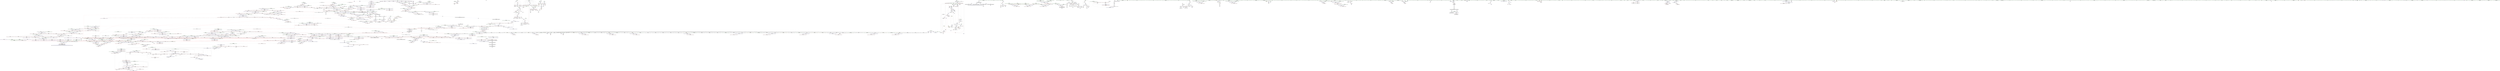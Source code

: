 digraph "SVFG" {
	label="SVFG";

	Node0x55cd3d3b41d0 [shape=record,color=grey,label="{NodeID: 0\nNullPtr}"];
	Node0x55cd3d3b41d0 -> Node0x55cd3d9b1090[style=solid];
	Node0x55cd3d3b41d0 -> Node0x55cd3d9b1190[style=solid];
	Node0x55cd3d3b41d0 -> Node0x55cd3d9b1260[style=solid];
	Node0x55cd3d3b41d0 -> Node0x55cd3d9b1330[style=solid];
	Node0x55cd3d3b41d0 -> Node0x55cd3d9b1400[style=solid];
	Node0x55cd3d3b41d0 -> Node0x55cd3d9b14d0[style=solid];
	Node0x55cd3d3b41d0 -> Node0x55cd3d9b15a0[style=solid];
	Node0x55cd3d3b41d0 -> Node0x55cd3d9a52f0[style=solid];
	Node0x55cd3d3b41d0 -> Node0x55cd3d9a53c0[style=solid];
	Node0x55cd3d3b41d0 -> Node0x55cd3d9a5490[style=solid];
	Node0x55cd3d3b41d0 -> Node0x55cd3d9a5560[style=solid];
	Node0x55cd3d3b41d0 -> Node0x55cd3d9a5630[style=solid];
	Node0x55cd3d3b41d0 -> Node0x55cd3d9a5700[style=solid];
	Node0x55cd3d3b41d0 -> Node0x55cd3d9a57d0[style=solid];
	Node0x55cd3d3b41d0 -> Node0x55cd3d9a58a0[style=solid];
	Node0x55cd3d3b41d0 -> Node0x55cd3d9a5970[style=solid];
	Node0x55cd3d3b41d0 -> Node0x55cd3d9a5a40[style=solid];
	Node0x55cd3d3b41d0 -> Node0x55cd3d9a5b10[style=solid];
	Node0x55cd3d3b41d0 -> Node0x55cd3d9a5be0[style=solid];
	Node0x55cd3d3b41d0 -> Node0x55cd3d9a5cb0[style=solid];
	Node0x55cd3d3b41d0 -> Node0x55cd3d9a5d80[style=solid];
	Node0x55cd3d3b41d0 -> Node0x55cd3d9a5e50[style=solid];
	Node0x55cd3d3b41d0 -> Node0x55cd3d9a5f20[style=solid];
	Node0x55cd3d3b41d0 -> Node0x55cd3d9a5ff0[style=solid];
	Node0x55cd3d3b41d0 -> Node0x55cd3d9a60c0[style=solid];
	Node0x55cd3d3b41d0 -> Node0x55cd3d9a6190[style=solid];
	Node0x55cd3d3b41d0 -> Node0x55cd3d9a6260[style=solid];
	Node0x55cd3d3b41d0 -> Node0x55cd3d9a6330[style=solid];
	Node0x55cd3d3b41d0 -> Node0x55cd3d9a6400[style=solid];
	Node0x55cd3d3b41d0 -> Node0x55cd3d9a64d0[style=solid];
	Node0x55cd3d3b41d0 -> Node0x55cd3d9a65a0[style=solid];
	Node0x55cd3d3b41d0 -> Node0x55cd3d9a6670[style=solid];
	Node0x55cd3d3b41d0 -> Node0x55cd3d9a6740[style=solid];
	Node0x55cd3d3b41d0 -> Node0x55cd3d9a6810[style=solid];
	Node0x55cd3d3b41d0 -> Node0x55cd3d9a68e0[style=solid];
	Node0x55cd3d3b41d0 -> Node0x55cd3d9a69b0[style=solid];
	Node0x55cd3d3b41d0 -> Node0x55cd3d9a6a80[style=solid];
	Node0x55cd3d3b41d0 -> Node0x55cd3d9a6b50[style=solid];
	Node0x55cd3d3b41d0 -> Node0x55cd3d9a6c20[style=solid];
	Node0x55cd3d3b41d0 -> Node0x55cd3d9a6cf0[style=solid];
	Node0x55cd3d3b41d0 -> Node0x55cd3d9a6dc0[style=solid];
	Node0x55cd3d3b41d0 -> Node0x55cd3d9a6e90[style=solid];
	Node0x55cd3d3b41d0 -> Node0x55cd3d9a6f60[style=solid];
	Node0x55cd3d3b41d0 -> Node0x55cd3d9a7030[style=solid];
	Node0x55cd3d3b41d0 -> Node0x55cd3d9dd990[style=solid];
	Node0x55cd3da18bc0 [shape=record,color=grey,label="{NodeID: 1882\n1507 = Binary(1506, 166, )\n}"];
	Node0x55cd3da18bc0 -> Node0x55cd3da200c0[style=solid];
	Node0x55cd3d9b1c20 [shape=record,color=red,label="{NodeID: 775\n1189\<--1177\n\<--__n.addr\n_ZNSt11char_traitsIcE7compareEPKcS2_m\n}"];
	Node0x55cd3db288a0 [shape=record,color=black,label="{NodeID: 2657\n2276 = PHI()\n}"];
	Node0x55cd3d9a8370 [shape=record,color=black,label="{NodeID: 443\n515\<--514\nconv\<--\n_Z2DPii\n}"];
	Node0x55cd3d9e7eb0 [shape=record,color=blue,label="{NodeID: 1218\n2101\<--2146\nehselector.slot\<--\n_ZSt16__insertion_sortIPNSt7__cxx1112basic_stringIcSt11char_traitsIcESaIcEEEN9__gnu_cxx5__ops15_Iter_less_iterEEvT_SA_T0_\n}"];
	Node0x55cd3d9e7eb0 -> Node0x55cd3d9db3b0[style=dashed];
	Node0x55cd3d99c020 [shape=record,color=green,label="{NodeID: 111\n381\<--382\nref.tmp48\<--ref.tmp48_field_insensitive\n_Z2DPii\n|{|<s1>39}}"];
	Node0x55cd3d99c020 -> Node0x55cd3d9dfb10[style=solid];
	Node0x55cd3d99c020:s1 -> Node0x55cd3db33fd0[style=solid,color=red];
	Node0x55cd3da23240 [shape=record,color=grey,label="{NodeID: 1993\n1144 = cmp(1141, 15, )\n}"];
	Node0x55cd3da23240 -> Node0x55cd3d9ba460[style=solid];
	Node0x55cd3d9b7650 [shape=record,color=red,label="{NodeID: 886\n1755\<--1724\n\<--__secondChild\n_ZSt13__adjust_heapIPNSt7__cxx1112basic_stringIcSt11char_traitsIcESaIcEEElS5_N9__gnu_cxx5__ops15_Iter_less_iterEEvT_T0_SB_T1_T2_\n}"];
	Node0x55cd3db34920 [shape=record,color=black,label="{NodeID: 2768\n1132 = PHI(1082, 1633, 1927, 2408, )\n1st arg _ZStltIcSt11char_traitsIcESaIcEEbRKNSt7__cxx1112basic_stringIT_T0_T1_EESA_ }"];
	Node0x55cd3db34920 -> Node0x55cd3d9e3180[style=solid];
	Node0x55cd3d9be1b0 [shape=record,color=purple,label="{NodeID: 554\n112\<--111\narrayctor.next\<--arrayctor.cur\n__cxx_global_var_init.3\n}"];
	Node0x55cd3d9be1b0 -> Node0x55cd3da14ae0[style=solid];
	Node0x55cd3d9be1b0 -> Node0x55cd3da21140[style=solid];
	Node0x55cd3d9a0970 [shape=record,color=green,label="{NodeID: 222\n1333\<--1334\nagg.tmp\<--agg.tmp_field_insensitive\n_ZSt22__final_insertion_sortIPNSt7__cxx1112basic_stringIcSt11char_traitsIcESaIcEEEN9__gnu_cxx5__ops15_Iter_less_iterEEvT_SA_T0_\n}"];
	Node0x55cd3d9dc9a0 [shape=record,color=red,label="{NodeID: 997\n2350\<--2347\n\<--__it.addr\n_ZSt12__niter_baseIPNSt7__cxx1112basic_stringIcSt11char_traitsIcESaIcEEEET_S7_\n}"];
	Node0x55cd3d9dc9a0 -> Node0x55cd3d9bbd90[style=solid];
	Node0x55cd3d9c3be0 [shape=record,color=red,label="{NodeID: 665\n470\<--369\n\<--m\n_Z2DPii\n}"];
	Node0x55cd3d9c3be0 -> Node0x55cd3da194c0[style=solid];
	Node0x55cd3d9aeaf0 [shape=record,color=green,label="{NodeID: 333\n2136\<--2137\n_ZSt13move_backwardIPNSt7__cxx1112basic_stringIcSt11char_traitsIcESaIcEEES6_ET0_T_S8_S7_\<--_ZSt13move_backwardIPNSt7__cxx1112basic_stringIcSt11char_traitsIcESaIcEEES6_ET0_T_S8_S7__field_insensitive\n}"];
	Node0x55cd3d9e2550 [shape=record,color=blue,label="{NodeID: 1108\n1023\<--1021\n__first.addr\<--__first\n_ZSt8distanceIPNSt7__cxx1112basic_stringIcSt11char_traitsIcESaIcEEEENSt15iterator_traitsIT_E15difference_typeES8_S8_\n}"];
	Node0x55cd3d9e2550 -> Node0x55cd3d9c8500[style=dashed];
	Node0x55cd3d3b4140 [shape=record,color=green,label="{NodeID: 1\n7\<--1\n__dso_handle\<--dummyObj\nGlob }"];
	Node0x55cd3da18d40 [shape=record,color=grey,label="{NodeID: 1883\n1746 = Binary(1745, 985, )\n}"];
	Node0x55cd3da18d40 -> Node0x55cd3da18740[style=solid];
	Node0x55cd3d9b1cf0 [shape=record,color=red,label="{NodeID: 776\n1218\<--1208\n\<--__first.addr\n_ZSt6__sortIPNSt7__cxx1112basic_stringIcSt11char_traitsIcESaIcEEEN9__gnu_cxx5__ops15_Iter_less_iterEEvT_SA_T0_\n}"];
	Node0x55cd3d9b1cf0 -> Node0x55cd3da21bc0[style=solid];
	Node0x55cd3db28970 [shape=record,color=black,label="{NodeID: 2658\n2304 = PHI(2345, )\n|{<s0>184}}"];
	Node0x55cd3db28970:s0 -> Node0x55cd3db39c20[style=solid,color=red];
	Node0x55cd3d9a8440 [shape=record,color=black,label="{NodeID: 444\n525\<--524\nconv35\<--\n_Z2DPii\n}"];
	Node0x55cd3d9a8440 -> Node0x55cd3da215c0[style=solid];
	Node0x55cd3d9e7f80 [shape=record,color=blue,label="{NodeID: 1219\n2095\<--2160\n__i\<--incdec.ptr\n_ZSt16__insertion_sortIPNSt7__cxx1112basic_stringIcSt11char_traitsIcESaIcEEEN9__gnu_cxx5__ops15_Iter_less_iterEEvT_SA_T0_\n}"];
	Node0x55cd3d9e7f80 -> Node0x55cd3d9dad30[style=dashed];
	Node0x55cd3d9e7f80 -> Node0x55cd3d9dae00[style=dashed];
	Node0x55cd3d9e7f80 -> Node0x55cd3d9daed0[style=dashed];
	Node0x55cd3d9e7f80 -> Node0x55cd3d9dafa0[style=dashed];
	Node0x55cd3d9e7f80 -> Node0x55cd3d9db070[style=dashed];
	Node0x55cd3d9e7f80 -> Node0x55cd3d9db140[style=dashed];
	Node0x55cd3d9e7f80 -> Node0x55cd3d9db210[style=dashed];
	Node0x55cd3d9e7f80 -> Node0x55cd3d9e7f80[style=dashed];
	Node0x55cd3d9e7f80 -> Node0x55cd3da96b30[style=dashed];
	Node0x55cd3d99c0f0 [shape=record,color=green,label="{NodeID: 112\n383\<--384\nj63\<--j63_field_insensitive\n_Z2DPii\n}"];
	Node0x55cd3d99c0f0 -> Node0x55cd3d9c5100[style=solid];
	Node0x55cd3d99c0f0 -> Node0x55cd3d9c51d0[style=solid];
	Node0x55cd3d99c0f0 -> Node0x55cd3d9c52a0[style=solid];
	Node0x55cd3d99c0f0 -> Node0x55cd3d9c5370[style=solid];
	Node0x55cd3d99c0f0 -> Node0x55cd3d9c5440[style=solid];
	Node0x55cd3d99c0f0 -> Node0x55cd3d9c5510[style=solid];
	Node0x55cd3d99c0f0 -> Node0x55cd3d9dfff0[style=solid];
	Node0x55cd3d99c0f0 -> Node0x55cd3d9e0cf0[style=solid];
	Node0x55cd3da66630 [shape=record,color=black,label="{NodeID: 1994\nMR_135V_3 = PHI(MR_135V_4, MR_135V_2, )\npts\{2179 \}\n}"];
	Node0x55cd3da66630 -> Node0x55cd3d9db620[style=dashed];
	Node0x55cd3da66630 -> Node0x55cd3d9db6f0[style=dashed];
	Node0x55cd3da66630 -> Node0x55cd3d9db7c0[style=dashed];
	Node0x55cd3da66630 -> Node0x55cd3d9e82c0[style=dashed];
	Node0x55cd3d9b7720 [shape=record,color=red,label="{NodeID: 887\n1758\<--1724\n\<--__secondChild\n_ZSt13__adjust_heapIPNSt7__cxx1112basic_stringIcSt11char_traitsIcESaIcEEElS5_N9__gnu_cxx5__ops15_Iter_less_iterEEvT_T0_SB_T1_T2_\n}"];
	Node0x55cd3d9b7720 -> Node0x55cd3da19340[style=solid];
	Node0x55cd3db34b20 [shape=record,color=black,label="{NodeID: 2769\n1619 = PHI(1444, 1714, 1935, 1935, 1935, 1935, 1935, 2004, 2004, 2089, )\n0th arg _ZNK9__gnu_cxx5__ops15_Iter_less_iterclIPNSt7__cxx1112basic_stringIcSt11char_traitsIcESaIcEEES9_EEbT_T0_ }"];
	Node0x55cd3db34b20 -> Node0x55cd3d9e53a0[style=solid];
	Node0x55cd3d9be280 [shape=record,color=purple,label="{NodeID: 555\n135\<--134\narraydestroy.element\<--arraydestroy.elementPast\n__cxx_global_array_dtor\n}"];
	Node0x55cd3d9be280 -> Node0x55cd3da13fa0[style=solid];
	Node0x55cd3d9be280 -> Node0x55cd3da20840[style=solid];
	Node0x55cd3d9a0a40 [shape=record,color=green,label="{NodeID: 223\n1335\<--1336\nagg.tmp2\<--agg.tmp2_field_insensitive\n_ZSt22__final_insertion_sortIPNSt7__cxx1112basic_stringIcSt11char_traitsIcESaIcEEEN9__gnu_cxx5__ops15_Iter_less_iterEEvT_SA_T0_\n}"];
	Node0x55cd3d9dca70 [shape=record,color=red,label="{NodeID: 998\n2368\<--2356\n\<--__first.addr\n_ZNSt20__copy_move_backwardILb1ELb0ESt26random_access_iterator_tagE13__copy_move_bIPNSt7__cxx1112basic_stringIcSt11char_traitsIcESaIcEEES9_EET0_T_SB_SA_\n}"];
	Node0x55cd3d9dca70 -> Node0x55cd3d9bbf30[style=solid];
	Node0x55cd3d9c3cb0 [shape=record,color=red,label="{NodeID: 666\n473\<--369\n\<--m\n_Z2DPii\n}"];
	Node0x55cd3d9c3cb0 -> Node0x55cd3da191c0[style=solid];
	Node0x55cd3d9aebf0 [shape=record,color=green,label="{NodeID: 334\n2152\<--2153\n_ZN9__gnu_cxx5__ops15__val_comp_iterENS0_15_Iter_less_iterE\<--_ZN9__gnu_cxx5__ops15__val_comp_iterENS0_15_Iter_less_iterE_field_insensitive\n}"];
	Node0x55cd3daa4c40 [shape=record,color=yellow,style=double,label="{NodeID: 2216\n285V_1 = ENCHI(MR_285V_0)\npts\{1541 \}\nFun[_ZSt11__make_heapIPNSt7__cxx1112basic_stringIcSt11char_traitsIcESaIcEEEN9__gnu_cxx5__ops15_Iter_less_iterEEvT_SA_RT0_]}"];
	Node0x55cd3daa4c40 -> Node0x55cd3d9e5060[style=dashed];
	Node0x55cd3d9e2620 [shape=record,color=blue,label="{NodeID: 1109\n1025\<--1022\n__last.addr\<--__last\n_ZSt8distanceIPNSt7__cxx1112basic_stringIcSt11char_traitsIcESaIcEEEENSt15iterator_traitsIT_E15difference_typeES8_S8_\n}"];
	Node0x55cd3d9e2620 -> Node0x55cd3d9c85d0[style=dashed];
	Node0x55cd3d998110 [shape=record,color=green,label="{NodeID: 2\n9\<--1\n\<--dummyObj\nCan only get source location for instruction, argument, global var or function.}"];
	Node0x55cd3da18ec0 [shape=record,color=grey,label="{NodeID: 1884\n1751 = Binary(1750, 985, )\n}"];
	Node0x55cd3da18ec0 -> Node0x55cd3da19040[style=solid];
	Node0x55cd3d9b1dc0 [shape=record,color=red,label="{NodeID: 777\n1222\<--1208\n\<--__first.addr\n_ZSt6__sortIPNSt7__cxx1112basic_stringIcSt11char_traitsIcESaIcEEEN9__gnu_cxx5__ops15_Iter_less_iterEEvT_SA_T0_\n|{<s0>85}}"];
	Node0x55cd3d9b1dc0:s0 -> Node0x55cd3db372f0[style=solid,color=red];
	Node0x55cd3db28ae0 [shape=record,color=black,label="{NodeID: 2659\n2308 = PHI(2345, )\n|{<s0>184}}"];
	Node0x55cd3db28ae0:s0 -> Node0x55cd3db39d30[style=solid,color=red];
	Node0x55cd3d9a8510 [shape=record,color=black,label="{NodeID: 445\n530\<--529\ntobool38\<--\n_Z2DPii\n}"];
	Node0x55cd3d9a8510 -> Node0x55cd3da1cc40[style=solid];
	Node0x55cd3d9e8050 [shape=record,color=blue,label="{NodeID: 1220\n2174\<--2170\n__first.addr\<--__first\n_ZSt26__unguarded_insertion_sortIPNSt7__cxx1112basic_stringIcSt11char_traitsIcESaIcEEEN9__gnu_cxx5__ops15_Iter_less_iterEEvT_SA_T0_\n}"];
	Node0x55cd3d9e8050 -> Node0x55cd3d9db480[style=dashed];
	Node0x55cd3d99c1c0 [shape=record,color=green,label="{NodeID: 113\n385\<--386\ncj\<--cj_field_insensitive\n_Z2DPii\n}"];
	Node0x55cd3d99c1c0 -> Node0x55cd3d9c55e0[style=solid];
	Node0x55cd3d99c1c0 -> Node0x55cd3d9c56b0[style=solid];
	Node0x55cd3d99c1c0 -> Node0x55cd3d9e00c0[style=solid];
	Node0x55cd3da66720 [shape=record,color=black,label="{NodeID: 1995\nMR_239V_3 = PHI(MR_239V_4, MR_239V_2, )\npts\{1260 \}\n}"];
	Node0x55cd3da66720 -> Node0x55cd3d9b29f0[style=dashed];
	Node0x55cd3da66720 -> Node0x55cd3d9b2ac0[style=dashed];
	Node0x55cd3da66720 -> Node0x55cd3d9e3a70[style=dashed];
	Node0x55cd3d9b77f0 [shape=record,color=red,label="{NodeID: 888\n1763\<--1724\n\<--__secondChild\n_ZSt13__adjust_heapIPNSt7__cxx1112basic_stringIcSt11char_traitsIcESaIcEEElS5_N9__gnu_cxx5__ops15_Iter_less_iterEEvT_T0_SB_T1_T2_\n}"];
	Node0x55cd3d9b77f0 -> Node0x55cd3da17e40[style=solid];
	Node0x55cd3db35200 [shape=record,color=black,label="{NodeID: 2770\n1620 = PHI(1469, 1756, 1949, 1953, 1963, 1977, 1985, 2017, 2029, 2124, )\n1st arg _ZNK9__gnu_cxx5__ops15_Iter_less_iterclIPNSt7__cxx1112basic_stringIcSt11char_traitsIcESaIcEEES9_EEbT_T0_ }"];
	Node0x55cd3db35200 -> Node0x55cd3d9e5470[style=solid];
	Node0x55cd3d9be350 [shape=record,color=purple,label="{NodeID: 556\n793\<--773\narraydecay\<--buf\nmain\n}"];
	Node0x55cd3d9a0b10 [shape=record,color=green,label="{NodeID: 224\n1337\<--1338\nagg.tmp3\<--agg.tmp3_field_insensitive\n_ZSt22__final_insertion_sortIPNSt7__cxx1112basic_stringIcSt11char_traitsIcESaIcEEEN9__gnu_cxx5__ops15_Iter_less_iterEEvT_SA_T0_\n}"];
	Node0x55cd3d9dcb40 [shape=record,color=red,label="{NodeID: 999\n2367\<--2358\n\<--__last.addr\n_ZNSt20__copy_move_backwardILb1ELb0ESt26random_access_iterator_tagE13__copy_move_bIPNSt7__cxx1112basic_stringIcSt11char_traitsIcESaIcEEES9_EET0_T_SB_SA_\n}"];
	Node0x55cd3d9dcb40 -> Node0x55cd3d9bbe60[style=solid];
	Node0x55cd3d9c3d80 [shape=record,color=red,label="{NodeID: 667\n505\<--369\n\<--m\n_Z2DPii\n}"];
	Node0x55cd3d9c3d80 -> Node0x55cd3da1f7c0[style=solid];
	Node0x55cd3dab94f0 [shape=record,color=yellow,style=double,label="{NodeID: 2549\nRETMU(25V_2)\npts\{129 \}\nFun[__cxx_global_array_dtor]}"];
	Node0x55cd3d9aecf0 [shape=record,color=green,label="{NodeID: 335\n2155\<--2156\n_ZSt25__unguarded_linear_insertIPNSt7__cxx1112basic_stringIcSt11char_traitsIcESaIcEEEN9__gnu_cxx5__ops14_Val_less_iterEEvT_T0_\<--_ZSt25__unguarded_linear_insertIPNSt7__cxx1112basic_stringIcSt11char_traitsIcESaIcEEEN9__gnu_cxx5__ops14_Val_less_iterEEvT_T0__field_insensitive\n}"];
	Node0x55cd3daa4d20 [shape=record,color=yellow,style=double,label="{NodeID: 2217\n287V_1 = ENCHI(MR_287V_0)\npts\{1543 \}\nFun[_ZSt11__make_heapIPNSt7__cxx1112basic_stringIcSt11char_traitsIcESaIcEEEN9__gnu_cxx5__ops15_Iter_less_iterEEvT_SA_RT0_]}"];
	Node0x55cd3daa4d20 -> Node0x55cd3d9e5130[style=dashed];
	Node0x55cd3d9e26f0 [shape=record,color=blue,label="{NodeID: 1110\n1045\<--1043\n__i.addr\<--__i\n_ZSt7advanceIPNSt7__cxx1112basic_stringIcSt11char_traitsIcESaIcEEElEvRT_T0_\n}"];
	Node0x55cd3d9e26f0 -> Node0x55cd3d9c86a0[style=dashed];
	Node0x55cd3d9e26f0 -> Node0x55cd3d9c8770[style=dashed];
	Node0x55cd3d998860 [shape=record,color=green,label="{NodeID: 3\n12\<--1\n\<--dummyObj\nCan only get source location for instruction, argument, global var or function.|{<s0>118}}"];
	Node0x55cd3d998860:s0 -> Node0x55cd3db37ec0[style=solid,color=red];
	Node0x55cd3da19040 [shape=record,color=grey,label="{NodeID: 1885\n1752 = Binary(1234, 1751, )\n}"];
	Node0x55cd3da19040 -> Node0x55cd3d9e5fd0[style=solid];
	Node0x55cd3d9b1e90 [shape=record,color=red,label="{NodeID: 778\n1225\<--1208\n\<--__first.addr\n_ZSt6__sortIPNSt7__cxx1112basic_stringIcSt11char_traitsIcESaIcEEEN9__gnu_cxx5__ops15_Iter_less_iterEEvT_SA_T0_\n}"];
	Node0x55cd3d9b1e90 -> Node0x55cd3d9ba6d0[style=solid];
	Node0x55cd3db28c20 [shape=record,color=black,label="{NodeID: 2660\n2310 = PHI(2345, )\n|{<s0>184}}"];
	Node0x55cd3db28c20:s0 -> Node0x55cd3db39e40[style=solid,color=red];
	Node0x55cd3d9a85e0 [shape=record,color=black,label="{NodeID: 446\n537\<--536\nconv42\<--\n_Z2DPii\n}"];
	Node0x55cd3d9e8120 [shape=record,color=blue,label="{NodeID: 1221\n2176\<--2171\n__last.addr\<--__last\n_ZSt26__unguarded_insertion_sortIPNSt7__cxx1112basic_stringIcSt11char_traitsIcESaIcEEEN9__gnu_cxx5__ops15_Iter_less_iterEEvT_SA_T0_\n}"];
	Node0x55cd3d9e8120 -> Node0x55cd3d9db550[style=dashed];
	Node0x55cd3d99c290 [shape=record,color=green,label="{NodeID: 114\n387\<--388\nc1\<--c1_field_insensitive\n_Z2DPii\n}"];
	Node0x55cd3d99c290 -> Node0x55cd3d9c5780[style=solid];
	Node0x55cd3d99c290 -> Node0x55cd3d9c5850[style=solid];
	Node0x55cd3d99c290 -> Node0x55cd3d9c5920[style=solid];
	Node0x55cd3d99c290 -> Node0x55cd3d9c59f0[style=solid];
	Node0x55cd3d99c290 -> Node0x55cd3d9e0190[style=solid];
	Node0x55cd3d99c290 -> Node0x55cd3d9e0c20[style=solid];
	Node0x55cd3da66c20 [shape=record,color=black,label="{NodeID: 1996\nMR_241V_2 = PHI(MR_241V_3, MR_241V_1, )\npts\{1264 \}\n}"];
	Node0x55cd3da66c20 -> Node0x55cd3d9e3b40[style=dashed];
	Node0x55cd3d9b78c0 [shape=record,color=red,label="{NodeID: 889\n1768\<--1724\n\<--__secondChild\n_ZSt13__adjust_heapIPNSt7__cxx1112basic_stringIcSt11char_traitsIcESaIcEEElS5_N9__gnu_cxx5__ops15_Iter_less_iterEEvT_T0_SB_T1_T2_\n}"];
	Node0x55cd3db35580 [shape=record,color=black,label="{NodeID: 2771\n1621 = PHI(1470, 1760, 1950, 1954, 1964, 1978, 1986, 2018, 2030, 2125, )\n2nd arg _ZNK9__gnu_cxx5__ops15_Iter_less_iterclIPNSt7__cxx1112basic_stringIcSt11char_traitsIcESaIcEEES9_EEbT_T0_ }"];
	Node0x55cd3db35580 -> Node0x55cd3d9e5540[style=solid];
	Node0x55cd3d9be420 [shape=record,color=purple,label="{NodeID: 557\n800\<--773\narraydecay2\<--buf\nmain\n}"];
	Node0x55cd3d9a0be0 [shape=record,color=green,label="{NodeID: 225\n1353\<--1354\n_ZSt16__insertion_sortIPNSt7__cxx1112basic_stringIcSt11char_traitsIcESaIcEEEN9__gnu_cxx5__ops15_Iter_less_iterEEvT_SA_T0_\<--_ZSt16__insertion_sortIPNSt7__cxx1112basic_stringIcSt11char_traitsIcESaIcEEEN9__gnu_cxx5__ops15_Iter_less_iterEEvT_SA_T0__field_insensitive\n}"];
	Node0x55cd3d9dcc10 [shape=record,color=red,label="{NodeID: 1000\n2378\<--2358\n\<--__last.addr\n_ZNSt20__copy_move_backwardILb1ELb0ESt26random_access_iterator_tagE13__copy_move_bIPNSt7__cxx1112basic_stringIcSt11char_traitsIcESaIcEEES9_EET0_T_SB_SA_\n}"];
	Node0x55cd3d9dcc10 -> Node0x55cd3d9bf460[style=solid];
	Node0x55cd3d9c3e50 [shape=record,color=red,label="{NodeID: 668\n543\<--369\n\<--m\n_Z2DPii\n}"];
	Node0x55cd3d9c3e50 -> Node0x55cd3da19940[style=solid];
	Node0x55cd3d9aedf0 [shape=record,color=green,label="{NodeID: 336\n2172\<--2173\n__comp\<--__comp_field_insensitive\n_ZSt26__unguarded_insertion_sortIPNSt7__cxx1112basic_stringIcSt11char_traitsIcESaIcEEEN9__gnu_cxx5__ops15_Iter_less_iterEEvT_SA_T0_\n}"];
	Node0x55cd3d9e27c0 [shape=record,color=blue,label="{NodeID: 1111\n1047\<--1044\n__n.addr\<--__n\n_ZSt7advanceIPNSt7__cxx1112basic_stringIcSt11char_traitsIcESaIcEEElEvRT_T0_\n}"];
	Node0x55cd3d9e27c0 -> Node0x55cd3d9c8840[style=dashed];
	Node0x55cd3d9988f0 [shape=record,color=green,label="{NodeID: 4\n15\<--1\n\<--dummyObj\nCan only get source location for instruction, argument, global var or function.|{<s0>65}}"];
	Node0x55cd3d9988f0:s0 -> Node0x55cd3db36f60[style=solid,color=red];
	Node0x55cd3da191c0 [shape=record,color=grey,label="{NodeID: 1886\n474 = Binary(472, 473, )\n|{<s0>31}}"];
	Node0x55cd3da191c0:s0 -> Node0x55cd3db36f60[style=solid,color=red];
	Node0x55cd3d9b1f60 [shape=record,color=red,label="{NodeID: 779\n1238\<--1208\n\<--__first.addr\n_ZSt6__sortIPNSt7__cxx1112basic_stringIcSt11char_traitsIcESaIcEEEN9__gnu_cxx5__ops15_Iter_less_iterEEvT_SA_T0_\n|{<s0>86}}"];
	Node0x55cd3d9b1f60:s0 -> Node0x55cd3db38f40[style=solid,color=red];
	Node0x55cd3db28d60 [shape=record,color=black,label="{NodeID: 2661\n2311 = PHI(2322, )\n}"];
	Node0x55cd3db28d60 -> Node0x55cd3d9bbb20[style=solid];
	Node0x55cd3d9a86b0 [shape=record,color=black,label="{NodeID: 447\n561\<--560\nconv57\<--\n_Z2DPii\n}"];
	Node0x55cd3d9e81f0 [shape=record,color=blue,label="{NodeID: 1222\n2178\<--2188\n__i\<--\n_ZSt26__unguarded_insertion_sortIPNSt7__cxx1112basic_stringIcSt11char_traitsIcESaIcEEEN9__gnu_cxx5__ops15_Iter_less_iterEEvT_SA_T0_\n}"];
	Node0x55cd3d9e81f0 -> Node0x55cd3da66630[style=dashed];
	Node0x55cd3d9a0f80 [shape=record,color=green,label="{NodeID: 115\n389\<--390\nh\<--h_field_insensitive\n_Z2DPii\n}"];
	Node0x55cd3d9a0f80 -> Node0x55cd3d9c5ac0[style=solid];
	Node0x55cd3d9a0f80 -> Node0x55cd3d9c5b90[style=solid];
	Node0x55cd3d9a0f80 -> Node0x55cd3d9c5c60[style=solid];
	Node0x55cd3d9a0f80 -> Node0x55cd3d9c5d30[style=solid];
	Node0x55cd3d9a0f80 -> Node0x55cd3d9c5e00[style=solid];
	Node0x55cd3d9a0f80 -> Node0x55cd3d9c5ed0[style=solid];
	Node0x55cd3d9a0f80 -> Node0x55cd3d9e0330[style=solid];
	Node0x55cd3d9a0f80 -> Node0x55cd3d9e0a80[style=solid];
	Node0x55cd3da67120 [shape=record,color=black,label="{NodeID: 1997\nMR_237V_3 = PHI(MR_237V_4, MR_237V_2, )\npts\{1258 \}\n}"];
	Node0x55cd3da67120 -> Node0x55cd3d9b25e0[style=dashed];
	Node0x55cd3da67120 -> Node0x55cd3d9b26b0[style=dashed];
	Node0x55cd3da67120 -> Node0x55cd3d9b2780[style=dashed];
	Node0x55cd3da67120 -> Node0x55cd3d9b2850[style=dashed];
	Node0x55cd3da67120 -> Node0x55cd3d9b2920[style=dashed];
	Node0x55cd3da67120 -> Node0x55cd3d9e3c10[style=dashed];
	Node0x55cd3d9b7990 [shape=record,color=red,label="{NodeID: 890\n1775\<--1724\n\<--__secondChild\n_ZSt13__adjust_heapIPNSt7__cxx1112basic_stringIcSt11char_traitsIcESaIcEEElS5_N9__gnu_cxx5__ops15_Iter_less_iterEEvT_T0_SB_T1_T2_\n}"];
	Node0x55cd3d9b7990 -> Node0x55cd3d9e6170[style=solid];
	Node0x55cd3db35900 [shape=record,color=black,label="{NodeID: 2772\n185 = PHI(159, 283, )\n0th arg _ZSt11lower_boundIPNSt7__cxx1112basic_stringIcSt11char_traitsIcESaIcEEES5_ET_S7_S7_RKT0_ }"];
	Node0x55cd3db35900 -> Node0x55cd3d9ddea0[style=solid];
	Node0x55cd3d9be4f0 [shape=record,color=purple,label="{NodeID: 558\n809\<--773\narraydecay4\<--buf\nmain\n}"];
	Node0x55cd3d9a0ce0 [shape=record,color=green,label="{NodeID: 226\n1359\<--1360\n_ZSt26__unguarded_insertion_sortIPNSt7__cxx1112basic_stringIcSt11char_traitsIcESaIcEEEN9__gnu_cxx5__ops15_Iter_less_iterEEvT_SA_T0_\<--_ZSt26__unguarded_insertion_sortIPNSt7__cxx1112basic_stringIcSt11char_traitsIcESaIcEEEN9__gnu_cxx5__ops15_Iter_less_iterEEvT_SA_T0__field_insensitive\n}"];
	Node0x55cd3d9dcce0 [shape=record,color=red,label="{NodeID: 1001\n2382\<--2360\n\<--__result.addr\n_ZNSt20__copy_move_backwardILb1ELb0ESt26random_access_iterator_tagE13__copy_move_bIPNSt7__cxx1112basic_stringIcSt11char_traitsIcESaIcEEES9_EET0_T_SB_SA_\n}"];
	Node0x55cd3d9dcce0 -> Node0x55cd3d9bf530[style=solid];
	Node0x55cd3d9c3f20 [shape=record,color=red,label="{NodeID: 669\n547\<--369\n\<--m\n_Z2DPii\n}"];
	Node0x55cd3d9c3f20 -> Node0x55cd3da19ac0[style=solid];
	Node0x55cd3d9aeec0 [shape=record,color=green,label="{NodeID: 337\n2174\<--2175\n__first.addr\<--__first.addr_field_insensitive\n_ZSt26__unguarded_insertion_sortIPNSt7__cxx1112basic_stringIcSt11char_traitsIcESaIcEEEN9__gnu_cxx5__ops15_Iter_less_iterEEvT_SA_T0_\n}"];
	Node0x55cd3d9aeec0 -> Node0x55cd3d9db480[style=solid];
	Node0x55cd3d9aeec0 -> Node0x55cd3d9e8050[style=solid];
	Node0x55cd3d9e2890 [shape=record,color=blue,label="{NodeID: 1112\n1049\<--1057\n__d\<--\n_ZSt7advanceIPNSt7__cxx1112basic_stringIcSt11char_traitsIcESaIcEEElEvRT_T0_\n}"];
	Node0x55cd3d9e2890 -> Node0x55cd3d9c8910[style=dashed];
	Node0x55cd3d998980 [shape=record,color=green,label="{NodeID: 5\n31\<--1\n.str\<--dummyObj\nGlob }"];
	Node0x55cd3da19340 [shape=record,color=grey,label="{NodeID: 1887\n1759 = Binary(1758, 985, )\n}"];
	Node0x55cd3d9b2030 [shape=record,color=red,label="{NodeID: 780\n1219\<--1210\n\<--__last.addr\n_ZSt6__sortIPNSt7__cxx1112basic_stringIcSt11char_traitsIcESaIcEEEN9__gnu_cxx5__ops15_Iter_less_iterEEvT_SA_T0_\n}"];
	Node0x55cd3d9b2030 -> Node0x55cd3da21bc0[style=solid];
	Node0x55cd3db28ea0 [shape=record,color=black,label="{NodeID: 2662\n2341 = PHI(2352, )\n}"];
	Node0x55cd3db28ea0 -> Node0x55cd3d9bbcc0[style=solid];
	Node0x55cd3d9a8780 [shape=record,color=black,label="{NodeID: 448\n583\<--582\ntobool68\<--\n_Z2DPii\n}"];
	Node0x55cd3d9a8780 -> Node0x55cd3da17240[style=solid];
	Node0x55cd3d9e82c0 [shape=record,color=blue,label="{NodeID: 1223\n2178\<--2200\n__i\<--incdec.ptr\n_ZSt26__unguarded_insertion_sortIPNSt7__cxx1112basic_stringIcSt11char_traitsIcESaIcEEEN9__gnu_cxx5__ops15_Iter_less_iterEEvT_SA_T0_\n}"];
	Node0x55cd3d9e82c0 -> Node0x55cd3da66630[style=dashed];
	Node0x55cd3d9a1050 [shape=record,color=green,label="{NodeID: 116\n391\<--392\nch\<--ch_field_insensitive\n_Z2DPii\n}"];
	Node0x55cd3d9a1050 -> Node0x55cd3d9c5fa0[style=solid];
	Node0x55cd3d9a1050 -> Node0x55cd3d9c6070[style=solid];
	Node0x55cd3d9a1050 -> Node0x55cd3d9e0400[style=solid];
	Node0x55cd3d9b7a60 [shape=record,color=red,label="{NodeID: 891\n1782\<--1724\n\<--__secondChild\n_ZSt13__adjust_heapIPNSt7__cxx1112basic_stringIcSt11char_traitsIcESaIcEEElS5_N9__gnu_cxx5__ops15_Iter_less_iterEEvT_T0_SB_T1_T2_\n}"];
	Node0x55cd3d9b7a60 -> Node0x55cd3da20fc0[style=solid];
	Node0x55cd3db35a50 [shape=record,color=black,label="{NodeID: 2773\n186 = PHI(157, 281, )\n1st arg _ZSt11lower_boundIPNSt7__cxx1112basic_stringIcSt11char_traitsIcESaIcEEES5_ET_S7_S7_RKT0_ }"];
	Node0x55cd3db35a50 -> Node0x55cd3d9ddf70[style=solid];
	Node0x55cd3d9be5c0 [shape=record,color=purple,label="{NodeID: 559\n1002\<--1001\nincdec.ptr\<--\n_ZSt13__lower_boundIPNSt7__cxx1112basic_stringIcSt11char_traitsIcESaIcEEES5_N9__gnu_cxx5__ops14_Iter_less_valEET_SA_SA_RKT0_T1_\n}"];
	Node0x55cd3d9be5c0 -> Node0x55cd3d9e22e0[style=solid];
	Node0x55cd3d9a0de0 [shape=record,color=green,label="{NodeID: 227\n1371\<--1372\n__comp\<--__comp_field_insensitive\n_ZSt14__partial_sortIPNSt7__cxx1112basic_stringIcSt11char_traitsIcESaIcEEEN9__gnu_cxx5__ops15_Iter_less_iterEEvT_SA_SA_T0_\n|{<s0>95}}"];
	Node0x55cd3d9a0de0:s0 -> Node0x55cd3db363d0[style=solid,color=red];
	Node0x55cd3d9dcdb0 [shape=record,color=red,label="{NodeID: 1002\n2391\<--2360\n\<--__result.addr\n_ZNSt20__copy_move_backwardILb1ELb0ESt26random_access_iterator_tagE13__copy_move_bIPNSt7__cxx1112basic_stringIcSt11char_traitsIcESaIcEEES9_EET0_T_SB_SA_\n}"];
	Node0x55cd3d9dcdb0 -> Node0x55cd3d9bc000[style=solid];
	Node0x55cd3d9c3ff0 [shape=record,color=red,label="{NodeID: 670\n579\<--369\n\<--m\n_Z2DPii\n}"];
	Node0x55cd3d9c3ff0 -> Node0x55cd3da1f940[style=solid];
	Node0x55cd3d9aef90 [shape=record,color=green,label="{NodeID: 338\n2176\<--2177\n__last.addr\<--__last.addr_field_insensitive\n_ZSt26__unguarded_insertion_sortIPNSt7__cxx1112basic_stringIcSt11char_traitsIcESaIcEEEN9__gnu_cxx5__ops15_Iter_less_iterEEvT_SA_T0_\n}"];
	Node0x55cd3d9aef90 -> Node0x55cd3d9db550[style=solid];
	Node0x55cd3d9aef90 -> Node0x55cd3d9e8120[style=solid];
	Node0x55cd3d9e2960 [shape=record,color=blue,label="{NodeID: 1113\n1071\<--1068\nthis.addr\<--this\n_ZNK9__gnu_cxx5__ops14_Iter_less_valclIPNSt7__cxx1112basic_stringIcSt11char_traitsIcESaIcEEEKS8_EEbT_RT0_\n}"];
	Node0x55cd3d9e2960 -> Node0x55cd3d9c89e0[style=dashed];
	Node0x55cd3d998a10 [shape=record,color=green,label="{NodeID: 6\n33\<--1\n.str.4\<--dummyObj\nGlob }"];
	Node0x55cd3da194c0 [shape=record,color=grey,label="{NodeID: 1888\n471 = Binary(469, 470, )\n|{<s0>31}}"];
	Node0x55cd3da194c0:s0 -> Node0x55cd3db36d60[style=solid,color=red];
	Node0x55cd3d9b2100 [shape=record,color=red,label="{NodeID: 781\n1223\<--1210\n\<--__last.addr\n_ZSt6__sortIPNSt7__cxx1112basic_stringIcSt11char_traitsIcESaIcEEEN9__gnu_cxx5__ops15_Iter_less_iterEEvT_SA_T0_\n|{<s0>85}}"];
	Node0x55cd3d9b2100:s0 -> Node0x55cd3db37440[style=solid,color=red];
	Node0x55cd3db28fe0 [shape=record,color=black,label="{NodeID: 2663\n864 = PHI()\n}"];
	Node0x55cd3d9a8850 [shape=record,color=black,label="{NodeID: 449\n589\<--588\nconv72\<--\n_Z2DPii\n}"];
	Node0x55cd3d9e8390 [shape=record,color=blue,label="{NodeID: 1224\n2208\<--2205\n__first.addr\<--__first\n_ZSt13move_backwardIPNSt7__cxx1112basic_stringIcSt11char_traitsIcESaIcEEES6_ET0_T_S8_S7_\n}"];
	Node0x55cd3d9e8390 -> Node0x55cd3d9db890[style=dashed];
	Node0x55cd3d9a1120 [shape=record,color=green,label="{NodeID: 117\n393\<--394\nc2\<--c2_field_insensitive\n_Z2DPii\n}"];
	Node0x55cd3d9a1120 -> Node0x55cd3d9c6140[style=solid];
	Node0x55cd3d9a1120 -> Node0x55cd3d9c6210[style=solid];
	Node0x55cd3d9a1120 -> Node0x55cd3d9c62e0[style=solid];
	Node0x55cd3d9a1120 -> Node0x55cd3d9c63b0[style=solid];
	Node0x55cd3d9a1120 -> Node0x55cd3d9e04d0[style=solid];
	Node0x55cd3d9a1120 -> Node0x55cd3d9e09b0[style=solid];
	Node0x55cd3d9b7b30 [shape=record,color=red,label="{NodeID: 892\n1788\<--1724\n\<--__secondChild\n_ZSt13__adjust_heapIPNSt7__cxx1112basic_stringIcSt11char_traitsIcESaIcEEElS5_N9__gnu_cxx5__ops15_Iter_less_iterEEvT_T0_SB_T1_T2_\n}"];
	Node0x55cd3d9b7b30 -> Node0x55cd3da1b740[style=solid];
	Node0x55cd3db35ba0 [shape=record,color=black,label="{NodeID: 2774\n187 = PHI(158, 282, )\n2nd arg _ZSt11lower_boundIPNSt7__cxx1112basic_stringIcSt11char_traitsIcESaIcEEES5_ET_S7_S7_RKT0_ }"];
	Node0x55cd3db35ba0 -> Node0x55cd3d9de040[style=solid];
	Node0x55cd3d9be690 [shape=record,color=purple,label="{NodeID: 560\n1351\<--1350\nadd.ptr\<--\n_ZSt22__final_insertion_sortIPNSt7__cxx1112basic_stringIcSt11char_traitsIcESaIcEEEN9__gnu_cxx5__ops15_Iter_less_iterEEvT_SA_T0_\n|{<s0>91}}"];
	Node0x55cd3d9be690:s0 -> Node0x55cd3db35e40[style=solid,color=red];
	Node0x55cd3d9a0eb0 [shape=record,color=green,label="{NodeID: 228\n1373\<--1374\n__first.addr\<--__first.addr_field_insensitive\n_ZSt14__partial_sortIPNSt7__cxx1112basic_stringIcSt11char_traitsIcESaIcEEEN9__gnu_cxx5__ops15_Iter_less_iterEEvT_SA_SA_T0_\n}"];
	Node0x55cd3d9a0eb0 -> Node0x55cd3d9b3550[style=solid];
	Node0x55cd3d9a0eb0 -> Node0x55cd3d9b3620[style=solid];
	Node0x55cd3d9a0eb0 -> Node0x55cd3d9e3f50[style=solid];
	Node0x55cd3d9dce80 [shape=record,color=red,label="{NodeID: 1003\n2375\<--2362\n\<--__n\n_ZNSt20__copy_move_backwardILb1ELb0ESt26random_access_iterator_tagE13__copy_move_bIPNSt7__cxx1112basic_stringIcSt11char_traitsIcESaIcEEES9_EET0_T_SB_SA_\n}"];
	Node0x55cd3d9dce80 -> Node0x55cd3da22ac0[style=solid];
	Node0x55cd3d9c40c0 [shape=record,color=red,label="{NodeID: 671\n621\<--369\n\<--m\n_Z2DPii\n}"];
	Node0x55cd3d9c40c0 -> Node0x55cd3da21d40[style=solid];
	Node0x55cd3d9af060 [shape=record,color=green,label="{NodeID: 339\n2178\<--2179\n__i\<--__i_field_insensitive\n_ZSt26__unguarded_insertion_sortIPNSt7__cxx1112basic_stringIcSt11char_traitsIcESaIcEEEN9__gnu_cxx5__ops15_Iter_less_iterEEvT_SA_T0_\n}"];
	Node0x55cd3d9af060 -> Node0x55cd3d9db620[style=solid];
	Node0x55cd3d9af060 -> Node0x55cd3d9db6f0[style=solid];
	Node0x55cd3d9af060 -> Node0x55cd3d9db7c0[style=solid];
	Node0x55cd3d9af060 -> Node0x55cd3d9e81f0[style=solid];
	Node0x55cd3d9af060 -> Node0x55cd3d9e82c0[style=solid];
	Node0x55cd3d9e2a30 [shape=record,color=blue,label="{NodeID: 1114\n1073\<--1069\n__it.addr\<--__it\n_ZNK9__gnu_cxx5__ops14_Iter_less_valclIPNSt7__cxx1112basic_stringIcSt11char_traitsIcESaIcEEEKS8_EEbT_RT0_\n}"];
	Node0x55cd3d9e2a30 -> Node0x55cd3d9c8ab0[style=dashed];
	Node0x55cd3d998aa0 [shape=record,color=green,label="{NodeID: 7\n35\<--1\n.str.5\<--dummyObj\nGlob }"];
	Node0x55cd3da19640 [shape=record,color=grey,label="{NodeID: 1889\n1677 = Binary(1675, 1676, )\n}"];
	Node0x55cd3da19640 -> Node0x55cd3da1b440[style=solid];
	Node0x55cd3d9b21d0 [shape=record,color=red,label="{NodeID: 782\n1224\<--1210\n\<--__last.addr\n_ZSt6__sortIPNSt7__cxx1112basic_stringIcSt11char_traitsIcESaIcEEEN9__gnu_cxx5__ops15_Iter_less_iterEEvT_SA_T0_\n}"];
	Node0x55cd3d9b21d0 -> Node0x55cd3d9ba600[style=solid];
	Node0x55cd3db290b0 [shape=record,color=black,label="{NodeID: 2664\n870 = PHI()\n}"];
	Node0x55cd3d9a8920 [shape=record,color=black,label="{NodeID: 450\n596\<--595\nconv76\<--\n_Z2DPii\n}"];
	Node0x55cd3d9a8920 -> Node0x55cd3da224c0[style=solid];
	Node0x55cd3d9e8460 [shape=record,color=blue,label="{NodeID: 1225\n2210\<--2206\n__last.addr\<--__last\n_ZSt13move_backwardIPNSt7__cxx1112basic_stringIcSt11char_traitsIcESaIcEEES6_ET0_T_S8_S7_\n}"];
	Node0x55cd3d9e8460 -> Node0x55cd3d9db960[style=dashed];
	Node0x55cd3d9a11f0 [shape=record,color=green,label="{NodeID: 118\n395\<--396\nref.tmp119\<--ref.tmp119_field_insensitive\n_Z2DPii\n|{|<s1>47}}"];
	Node0x55cd3d9a11f0 -> Node0x55cd3d9e0670[style=solid];
	Node0x55cd3d9a11f0:s1 -> Node0x55cd3db33fd0[style=solid,color=red];
	Node0x55cd3d9b7c00 [shape=record,color=red,label="{NodeID: 893\n1793\<--1724\n\<--__secondChild\n_ZSt13__adjust_heapIPNSt7__cxx1112basic_stringIcSt11char_traitsIcESaIcEEElS5_N9__gnu_cxx5__ops15_Iter_less_iterEEvT_T0_SB_T1_T2_\n}"];
	Node0x55cd3d9b7c00 -> Node0x55cd3da1ba40[style=solid];
	Node0x55cd3db35cf0 [shape=record,color=black,label="{NodeID: 2775\n2087 = PHI(1349, 1362, )\n0th arg _ZSt16__insertion_sortIPNSt7__cxx1112basic_stringIcSt11char_traitsIcESaIcEEEN9__gnu_cxx5__ops15_Iter_less_iterEEvT_SA_T0_ }"];
	Node0x55cd3db35cf0 -> Node0x55cd3d9e7b70[style=solid];
	Node0x55cd3d9be760 [shape=record,color=purple,label="{NodeID: 561\n1356\<--1355\nadd.ptr1\<--\n_ZSt22__final_insertion_sortIPNSt7__cxx1112basic_stringIcSt11char_traitsIcESaIcEEEN9__gnu_cxx5__ops15_Iter_less_iterEEvT_SA_T0_\n|{<s0>92}}"];
	Node0x55cd3d9be760:s0 -> Node0x55cd3db32b30[style=solid,color=red];
	Node0x55cd3d9a9310 [shape=record,color=green,label="{NodeID: 229\n1375\<--1376\n__middle.addr\<--__middle.addr_field_insensitive\n_ZSt14__partial_sortIPNSt7__cxx1112basic_stringIcSt11char_traitsIcESaIcEEEN9__gnu_cxx5__ops15_Iter_less_iterEEvT_SA_SA_T0_\n}"];
	Node0x55cd3d9a9310 -> Node0x55cd3d9b36f0[style=solid];
	Node0x55cd3d9a9310 -> Node0x55cd3d9b37c0[style=solid];
	Node0x55cd3d9a9310 -> Node0x55cd3d9e4020[style=solid];
	Node0x55cd3d9dcf50 [shape=record,color=red,label="{NodeID: 1004\n2387\<--2362\n\<--__n\n_ZNSt20__copy_move_backwardILb1ELb0ESt26random_access_iterator_tagE13__copy_move_bIPNSt7__cxx1112basic_stringIcSt11char_traitsIcESaIcEEES9_EET0_T_SB_SA_\n}"];
	Node0x55cd3d9dcf50 -> Node0x55cd3da1e440[style=solid];
	Node0x55cd3d9c4190 [shape=record,color=red,label="{NodeID: 672\n661\<--369\n\<--m\n_Z2DPii\n}"];
	Node0x55cd3d9c4190 -> Node0x55cd3da1c940[style=solid];
	Node0x55cd3d9af130 [shape=record,color=green,label="{NodeID: 340\n2180\<--2181\nagg.tmp\<--agg.tmp_field_insensitive\n_ZSt26__unguarded_insertion_sortIPNSt7__cxx1112basic_stringIcSt11char_traitsIcESaIcEEEN9__gnu_cxx5__ops15_Iter_less_iterEEvT_SA_T0_\n}"];
	Node0x55cd3d9e2b00 [shape=record,color=blue,label="{NodeID: 1115\n1075\<--1070\n__val.addr\<--__val\n_ZNK9__gnu_cxx5__ops14_Iter_less_valclIPNSt7__cxx1112basic_stringIcSt11char_traitsIcESaIcEEEKS8_EEbT_RT0_\n}"];
	Node0x55cd3d9e2b00 -> Node0x55cd3d9c8b80[style=dashed];
	Node0x55cd3d998b30 [shape=record,color=green,label="{NodeID: 8\n37\<--1\n.str.6\<--dummyObj\nGlob }"];
	Node0x55cd3da197c0 [shape=record,color=grey,label="{NodeID: 1890\n894 = Binary(895, 893, )\n}"];
	Node0x55cd3d9b22a0 [shape=record,color=red,label="{NodeID: 783\n1239\<--1210\n\<--__last.addr\n_ZSt6__sortIPNSt7__cxx1112basic_stringIcSt11char_traitsIcESaIcEEEN9__gnu_cxx5__ops15_Iter_less_iterEEvT_SA_T0_\n|{<s0>86}}"];
	Node0x55cd3d9b22a0:s0 -> Node0x55cd3db335d0[style=solid,color=red];
	Node0x55cd3db29180 [shape=record,color=black,label="{NodeID: 2665\n873 = PHI()\n}"];
	Node0x55cd3d9a89f0 [shape=record,color=black,label="{NodeID: 451\n600\<--599\ntobool79\<--\n_Z2DPii\n}"];
	Node0x55cd3d9a89f0 -> Node0x55cd3da1de40[style=solid];
	Node0x55cd3d9e8530 [shape=record,color=blue,label="{NodeID: 1226\n2212\<--2207\n__result.addr\<--__result\n_ZSt13move_backwardIPNSt7__cxx1112basic_stringIcSt11char_traitsIcESaIcEEES6_ET0_T_S8_S7_\n}"];
	Node0x55cd3d9e8530 -> Node0x55cd3d9dba30[style=dashed];
	Node0x55cd3d9a12c0 [shape=record,color=green,label="{NodeID: 119\n432\<--433\n_ZNSaIcEC1Ev\<--_ZNSaIcEC1Ev_field_insensitive\n}"];
	Node0x55cd3d9b7cd0 [shape=record,color=red,label="{NodeID: 894\n1801\<--1724\n\<--__secondChild\n_ZSt13__adjust_heapIPNSt7__cxx1112basic_stringIcSt11char_traitsIcESaIcEEElS5_N9__gnu_cxx5__ops15_Iter_less_iterEEvT_T0_SB_T1_T2_\n}"];
	Node0x55cd3d9b7cd0 -> Node0x55cd3da1bd40[style=solid];
	Node0x55cd3db35e40 [shape=record,color=black,label="{NodeID: 2776\n2088 = PHI(1351, 1363, )\n1st arg _ZSt16__insertion_sortIPNSt7__cxx1112basic_stringIcSt11char_traitsIcESaIcEEEN9__gnu_cxx5__ops15_Iter_less_iterEEvT_SA_T0_ }"];
	Node0x55cd3db35e40 -> Node0x55cd3d9e7c40[style=solid];
	Node0x55cd3d9be830 [shape=record,color=purple,label="{NodeID: 562\n1425\<--1424\nadd.ptr1\<--\n_ZSt27__unguarded_partition_pivotIPNSt7__cxx1112basic_stringIcSt11char_traitsIcESaIcEEEN9__gnu_cxx5__ops15_Iter_less_iterEET_SA_SA_T0_\n|{<s0>96}}"];
	Node0x55cd3d9be830:s0 -> Node0x55cd3db32ef0[style=solid,color=red];
	Node0x55cd3d9a93e0 [shape=record,color=green,label="{NodeID: 230\n1377\<--1378\n__last.addr\<--__last.addr_field_insensitive\n_ZSt14__partial_sortIPNSt7__cxx1112basic_stringIcSt11char_traitsIcESaIcEEEN9__gnu_cxx5__ops15_Iter_less_iterEEvT_SA_SA_T0_\n}"];
	Node0x55cd3d9a93e0 -> Node0x55cd3d9b3890[style=solid];
	Node0x55cd3d9a93e0 -> Node0x55cd3d9e40f0[style=solid];
	Node0x55cd3d9dd020 [shape=record,color=red,label="{NodeID: 1005\n2406\<--2397\nthis1\<--this.addr\n_ZNK9__gnu_cxx5__ops14_Val_less_iterclINSt7__cxx1112basic_stringIcSt11char_traitsIcESaIcEEEPS8_EEbRT_T0_\n}"];
	Node0x55cd3d9c4260 [shape=record,color=red,label="{NodeID: 673\n665\<--369\n\<--m\n_Z2DPii\n}"];
	Node0x55cd3d9c4260 -> Node0x55cd3da1cac0[style=solid];
	Node0x55cd3d9af200 [shape=record,color=green,label="{NodeID: 341\n2182\<--2183\nagg.tmp1\<--agg.tmp1_field_insensitive\n_ZSt26__unguarded_insertion_sortIPNSt7__cxx1112basic_stringIcSt11char_traitsIcESaIcEEEN9__gnu_cxx5__ops15_Iter_less_iterEEvT_SA_T0_\n}"];
	Node0x55cd3d9e2bd0 [shape=record,color=blue,label="{NodeID: 1116\n1092\<--1088\n__first.addr\<--__first\n_ZSt10__distanceIPNSt7__cxx1112basic_stringIcSt11char_traitsIcESaIcEEEENSt15iterator_traitsIT_E15difference_typeES8_S8_St26random_access_iterator_tag\n}"];
	Node0x55cd3d9e2bd0 -> Node0x55cd3d9c8c50[style=dashed];
	Node0x55cd3d998c30 [shape=record,color=green,label="{NodeID: 9\n39\<--1\nstderr\<--dummyObj\nGlob }"];
	Node0x55cd3da19940 [shape=record,color=grey,label="{NodeID: 1891\n545 = Binary(543, 544, )\n|{<s0>38}}"];
	Node0x55cd3da19940:s0 -> Node0x55cd3db36d60[style=solid,color=red];
	Node0x55cd3d9b2370 [shape=record,color=red,label="{NodeID: 784\n1274\<--1255\n\<--__first.addr\n_ZSt16__introsort_loopIPNSt7__cxx1112basic_stringIcSt11char_traitsIcESaIcEEElN9__gnu_cxx5__ops15_Iter_less_iterEEvT_SA_T0_T1_\n}"];
	Node0x55cd3d9b2370 -> Node0x55cd3d9ba870[style=solid];
	Node0x55cd3db29250 [shape=record,color=black,label="{NodeID: 2666\n875 = PHI()\n}"];
	Node0x55cd3db29250 -> Node0x55cd3d9b9de0[style=solid];
	Node0x55cd3d9a8ac0 [shape=record,color=black,label="{NodeID: 452\n606\<--605\nconv83\<--\n_Z2DPii\n}"];
	Node0x55cd3d9a8ac0 -> Node0x55cd3da20b40[style=solid];
	Node0x55cd3d9e8600 [shape=record,color=blue,label="{NodeID: 1227\n2232\<--2229\n__last.addr\<--__last\n_ZSt25__unguarded_linear_insertIPNSt7__cxx1112basic_stringIcSt11char_traitsIcESaIcEEEN9__gnu_cxx5__ops14_Val_less_iterEEvT_T0_\n}"];
	Node0x55cd3d9e8600 -> Node0x55cd3d9dbb00[style=dashed];
	Node0x55cd3d9e8600 -> Node0x55cd3d9dbbd0[style=dashed];
	Node0x55cd3d9e8600 -> Node0x55cd3da76330[style=dashed];
	Node0x55cd3d9a1390 [shape=record,color=green,label="{NodeID: 120\n436\<--437\n_ZNSt7__cxx1112basic_stringIcSt11char_traitsIcESaIcEEC1EPKcRKS3_\<--_ZNSt7__cxx1112basic_stringIcSt11char_traitsIcESaIcEEC1EPKcRKS3__field_insensitive\n}"];
	Node0x55cd3da6aa90 [shape=record,color=black,label="{NodeID: 2002\nMR_73V_4 = PHI(MR_73V_3, MR_73V_2, )\npts\{356 \}\n}"];
	Node0x55cd3da6aa90 -> Node0x55cd3d9c25f0[style=dashed];
	Node0x55cd3da6aa90 -> Node0x55cd3d9c26c0[style=dashed];
	Node0x55cd3da6aa90 -> Node0x55cd3d9c2790[style=dashed];
	Node0x55cd3da6aa90 -> Node0x55cd3d9c2860[style=dashed];
	Node0x55cd3d9b7da0 [shape=record,color=red,label="{NodeID: 895\n1828\<--1732\nexn\<--exn.slot\n_ZSt13__adjust_heapIPNSt7__cxx1112basic_stringIcSt11char_traitsIcESaIcEEElS5_N9__gnu_cxx5__ops15_Iter_less_iterEEvT_T0_SB_T1_T2_\n}"];
	Node0x55cd3db35f90 [shape=record,color=black,label="{NodeID: 2777\n1021 = PHI(973, )\n0th arg _ZSt8distanceIPNSt7__cxx1112basic_stringIcSt11char_traitsIcESaIcEEEENSt15iterator_traitsIT_E15difference_typeES8_S8_ }"];
	Node0x55cd3db35f90 -> Node0x55cd3d9e2550[style=solid];
	Node0x55cd3d9be900 [shape=record,color=purple,label="{NodeID: 563\n1428\<--1427\nadd.ptr2\<--\n_ZSt27__unguarded_partition_pivotIPNSt7__cxx1112basic_stringIcSt11char_traitsIcESaIcEEEN9__gnu_cxx5__ops15_Iter_less_iterEET_SA_SA_T0_\n|{<s0>96}}"];
	Node0x55cd3d9be900:s0 -> Node0x55cd3db33170[style=solid,color=red];
	Node0x55cd3d9a94b0 [shape=record,color=green,label="{NodeID: 231\n1379\<--1380\nagg.tmp\<--agg.tmp_field_insensitive\n_ZSt14__partial_sortIPNSt7__cxx1112basic_stringIcSt11char_traitsIcESaIcEEEN9__gnu_cxx5__ops15_Iter_less_iterEEvT_SA_SA_T0_\n}"];
	Node0x55cd3d9dd0f0 [shape=record,color=red,label="{NodeID: 1006\n2407\<--2399\n\<--__val.addr\n_ZNK9__gnu_cxx5__ops14_Val_less_iterclINSt7__cxx1112basic_stringIcSt11char_traitsIcESaIcEEEPS8_EEbRT_T0_\n|{<s0>188}}"];
	Node0x55cd3d9dd0f0:s0 -> Node0x55cd3db345d0[style=solid,color=red];
	Node0x55cd3d9c4330 [shape=record,color=red,label="{NodeID: 674\n711\<--369\n\<--m\n_Z2DPii\n}"];
	Node0x55cd3d9c4330 -> Node0x55cd3da1eec0[style=solid];
	Node0x55cd3d9af2d0 [shape=record,color=green,label="{NodeID: 342\n2184\<--2185\nundef.agg.tmp\<--undef.agg.tmp_field_insensitive\n_ZSt26__unguarded_insertion_sortIPNSt7__cxx1112basic_stringIcSt11char_traitsIcESaIcEEEN9__gnu_cxx5__ops15_Iter_less_iterEEvT_SA_T0_\n}"];
	Node0x55cd3daa53a0 [shape=record,color=yellow,style=double,label="{NodeID: 2224\n2V_1 = ENCHI(MR_2V_0)\npts\{10 \}\nFun[_GLOBAL__sub_I_Anton.Lunyov_2_0.cpp]|{<s0>190}}"];
	Node0x55cd3daa53a0:s0 -> Node0x55cd3d9dda90[style=dashed,color=red];
	Node0x55cd3d9e2ca0 [shape=record,color=blue,label="{NodeID: 1117\n1094\<--1089\n__last.addr\<--__last\n_ZSt10__distanceIPNSt7__cxx1112basic_stringIcSt11char_traitsIcESaIcEEEENSt15iterator_traitsIT_E15difference_typeES8_S8_St26random_access_iterator_tag\n}"];
	Node0x55cd3d9e2ca0 -> Node0x55cd3d9c8d20[style=dashed];
	Node0x55cd3d998d30 [shape=record,color=green,label="{NodeID: 10\n40\<--1\n.str.7\<--dummyObj\nGlob }"];
	Node0x55cd3da19ac0 [shape=record,color=grey,label="{NodeID: 1892\n548 = Binary(546, 547, )\n|{<s0>38}}"];
	Node0x55cd3da19ac0:s0 -> Node0x55cd3db36f60[style=solid,color=red];
	Node0x55cd3d9b2440 [shape=record,color=red,label="{NodeID: 785\n1285\<--1255\n\<--__first.addr\n_ZSt16__introsort_loopIPNSt7__cxx1112basic_stringIcSt11char_traitsIcESaIcEEElN9__gnu_cxx5__ops15_Iter_less_iterEEvT_SA_T0_T1_\n|{<s0>87}}"];
	Node0x55cd3d9b2440:s0 -> Node0x55cd3db2cc00[style=solid,color=red];
	Node0x55cd3db29350 [shape=record,color=black,label="{NodeID: 2667\n883 = PHI(350, )\n}"];
	Node0x55cd3db29350 -> Node0x55cd3d9e1ac0[style=solid];
	Node0x55cd3d9a8b90 [shape=record,color=black,label="{NodeID: 453\n608\<--607\nconv84\<--\n_Z2DPii\n}"];
	Node0x55cd3d9a8b90 -> Node0x55cd3da20b40[style=solid];
	Node0x55cd3daaba00 [shape=record,color=yellow,style=double,label="{NodeID: 2335\n321V_1 = ENCHI(MR_321V_0)\npts\{1733 \}\nFun[_ZSt13__adjust_heapIPNSt7__cxx1112basic_stringIcSt11char_traitsIcESaIcEEElS5_N9__gnu_cxx5__ops15_Iter_less_iterEEvT_T0_SB_T1_T2_]}"];
	Node0x55cd3daaba00 -> Node0x55cd3d9e63e0[style=dashed];
	Node0x55cd3d9e86d0 [shape=record,color=blue,label="{NodeID: 1228\n2236\<--2246\n__next\<--\n_ZSt25__unguarded_linear_insertIPNSt7__cxx1112basic_stringIcSt11char_traitsIcESaIcEEEN9__gnu_cxx5__ops14_Val_less_iterEEvT_T0_\n}"];
	Node0x55cd3d9e86d0 -> Node0x55cd3d9dbe40[style=dashed];
	Node0x55cd3d9e86d0 -> Node0x55cd3d9e87a0[style=dashed];
	Node0x55cd3d9a1490 [shape=record,color=green,label="{NodeID: 121\n439\<--440\n_ZNSaIcED1Ev\<--_ZNSaIcED1Ev_field_insensitive\n}"];
	Node0x55cd3d9b7e70 [shape=record,color=red,label="{NodeID: 896\n1829\<--1734\nsel\<--ehselector.slot\n_ZSt13__adjust_heapIPNSt7__cxx1112basic_stringIcSt11char_traitsIcESaIcEEElS5_N9__gnu_cxx5__ops15_Iter_less_iterEEvT_T0_SB_T1_T2_\n}"];
	Node0x55cd3db360a0 [shape=record,color=black,label="{NodeID: 2778\n1022 = PHI(974, )\n1st arg _ZSt8distanceIPNSt7__cxx1112basic_stringIcSt11char_traitsIcESaIcEEEENSt15iterator_traitsIT_E15difference_typeES8_S8_ }"];
	Node0x55cd3db360a0 -> Node0x55cd3d9e2620[style=solid];
	Node0x55cd3d9be9d0 [shape=record,color=purple,label="{NodeID: 564\n1433\<--1432\nadd.ptr3\<--\n_ZSt27__unguarded_partition_pivotIPNSt7__cxx1112basic_stringIcSt11char_traitsIcESaIcEEEN9__gnu_cxx5__ops15_Iter_less_iterEET_SA_SA_T0_\n|{<s0>97}}"];
	Node0x55cd3d9be9d0:s0 -> Node0x55cd3db36a30[style=solid,color=red];
	Node0x55cd3d9a9580 [shape=record,color=green,label="{NodeID: 232\n1388\<--1389\n_ZSt13__heap_selectIPNSt7__cxx1112basic_stringIcSt11char_traitsIcESaIcEEEN9__gnu_cxx5__ops15_Iter_less_iterEEvT_SA_SA_T0_\<--_ZSt13__heap_selectIPNSt7__cxx1112basic_stringIcSt11char_traitsIcESaIcEEEN9__gnu_cxx5__ops15_Iter_less_iterEEvT_SA_SA_T0__field_insensitive\n}"];
	Node0x55cd3d9dd1c0 [shape=record,color=red,label="{NodeID: 1007\n2408\<--2401\n\<--__it.addr\n_ZNK9__gnu_cxx5__ops14_Val_less_iterclINSt7__cxx1112basic_stringIcSt11char_traitsIcESaIcEEEPS8_EEbRT_T0_\n|{<s0>188}}"];
	Node0x55cd3d9dd1c0:s0 -> Node0x55cd3db34920[style=solid,color=red];
	Node0x55cd3d9c4400 [shape=record,color=red,label="{NodeID: 675\n508\<--373\n\<--found\n_Z2DPii\n}"];
	Node0x55cd3d9c4400 -> Node0x55cd3d9a82a0[style=solid];
	Node0x55cd3d9af3a0 [shape=record,color=green,label="{NodeID: 343\n2208\<--2209\n__first.addr\<--__first.addr_field_insensitive\n_ZSt13move_backwardIPNSt7__cxx1112basic_stringIcSt11char_traitsIcESaIcEEES6_ET0_T_S8_S7_\n}"];
	Node0x55cd3d9af3a0 -> Node0x55cd3d9db890[style=solid];
	Node0x55cd3d9af3a0 -> Node0x55cd3d9e8390[style=solid];
	Node0x55cd3daa54b0 [shape=record,color=yellow,style=double,label="{NodeID: 2225\n4V_1 = ENCHI(MR_4V_0)\npts\{13 \}\nFun[_GLOBAL__sub_I_Anton.Lunyov_2_0.cpp]|{<s0>191}}"];
	Node0x55cd3daa54b0:s0 -> Node0x55cd3d9ddb60[style=dashed,color=red];
	Node0x55cd3d9e2d70 [shape=record,color=blue,label="{NodeID: 1118\n1109\<--1106\n.addr\<--\n_ZSt19__iterator_categoryIPNSt7__cxx1112basic_stringIcSt11char_traitsIcESaIcEEEENSt15iterator_traitsIT_E17iterator_categoryERKS8_\n}"];
	Node0x55cd3d998e30 [shape=record,color=green,label="{NodeID: 11\n42\<--1\n.str.8\<--dummyObj\nGlob }"];
	Node0x55cd3da19c40 [shape=record,color=grey,label="{NodeID: 1893\n1554 = Binary(1553, 166, )\n}"];
	Node0x55cd3da19c40 -> Node0x55cd3da203c0[style=solid];
	Node0x55cd3d9b2510 [shape=record,color=red,label="{NodeID: 786\n1296\<--1255\n\<--__first.addr\n_ZSt16__introsort_loopIPNSt7__cxx1112basic_stringIcSt11char_traitsIcESaIcEEElN9__gnu_cxx5__ops15_Iter_less_iterEEvT_SA_T0_T1_\n|{<s0>88}}"];
	Node0x55cd3d9b2510:s0 -> Node0x55cd3db334c0[style=solid,color=red];
	Node0x55cd3db29520 [shape=record,color=black,label="{NodeID: 2668\n887 = PHI()\n}"];
	Node0x55cd3d9a8c60 [shape=record,color=black,label="{NodeID: 454\n613\<--612\nconv87\<--\n_Z2DPii\n}"];
	Node0x55cd3daabae0 [shape=record,color=yellow,style=double,label="{NodeID: 2336\n323V_1 = ENCHI(MR_323V_0)\npts\{1735 \}\nFun[_ZSt13__adjust_heapIPNSt7__cxx1112basic_stringIcSt11char_traitsIcESaIcEEElS5_N9__gnu_cxx5__ops15_Iter_less_iterEEvT_T0_SB_T1_T2_]}"];
	Node0x55cd3daabae0 -> Node0x55cd3d9e64b0[style=dashed];
	Node0x55cd3d9e87a0 [shape=record,color=blue,label="{NodeID: 1229\n2236\<--2249\n__next\<--incdec.ptr\n_ZSt25__unguarded_linear_insertIPNSt7__cxx1112basic_stringIcSt11char_traitsIcESaIcEEEN9__gnu_cxx5__ops14_Val_less_iterEEvT_T0_\n}"];
	Node0x55cd3d9e87a0 -> Node0x55cd3da76830[style=dashed];
	Node0x55cd3d9a1590 [shape=record,color=green,label="{NodeID: 122\n464\<--465\n_ZNSt7__cxx1112basic_stringIcSt11char_traitsIcESaIcEEpLEc\<--_ZNSt7__cxx1112basic_stringIcSt11char_traitsIcESaIcEEpLEc_field_insensitive\n}"];
	Node0x55cd3d9b7f40 [shape=record,color=red,label="{NodeID: 897\n1841\<--1838\n\<--__t.addr\n_ZSt4moveIRN9__gnu_cxx5__ops15_Iter_less_iterEEONSt16remove_referenceIT_E4typeEOS5_\n}"];
	Node0x55cd3d9b7f40 -> Node0x55cd3d9bb7e0[style=solid];
	Node0x55cd3db361b0 [shape=record,color=black,label="{NodeID: 2779\n1489 = PHI(1390, )\n0th arg _ZSt11__sort_heapIPNSt7__cxx1112basic_stringIcSt11char_traitsIcESaIcEEEN9__gnu_cxx5__ops15_Iter_less_iterEEvT_SA_RT0_ }"];
	Node0x55cd3db361b0 -> Node0x55cd3d9e4840[style=solid];
	Node0x55cd3d9beaa0 [shape=record,color=purple,label="{NodeID: 565\n1484\<--1483\nincdec.ptr\<--\n_ZSt13__heap_selectIPNSt7__cxx1112basic_stringIcSt11char_traitsIcESaIcEEEN9__gnu_cxx5__ops15_Iter_less_iterEEvT_SA_SA_T0_\n}"];
	Node0x55cd3d9beaa0 -> Node0x55cd3d9e4770[style=solid];
	Node0x55cd3d9a9680 [shape=record,color=green,label="{NodeID: 233\n1393\<--1394\n_ZSt11__sort_heapIPNSt7__cxx1112basic_stringIcSt11char_traitsIcESaIcEEEN9__gnu_cxx5__ops15_Iter_less_iterEEvT_SA_RT0_\<--_ZSt11__sort_heapIPNSt7__cxx1112basic_stringIcSt11char_traitsIcESaIcEEEN9__gnu_cxx5__ops15_Iter_less_iterEEvT_SA_RT0__field_insensitive\n}"];
	Node0x55cd3da8df30 [shape=record,color=black,label="{NodeID: 2115\nMR_113V_5 = PHI(MR_113V_8, MR_113V_3, )\npts\{300000 \}\n|{|<s5>31|<s6>31|<s7>31|<s8>31}}"];
	Node0x55cd3da8df30 -> Node0x55cd3d9c6bd0[style=dashed];
	Node0x55cd3da8df30 -> Node0x55cd3da82130[style=dashed];
	Node0x55cd3da8df30 -> Node0x55cd3da88a30[style=dashed];
	Node0x55cd3da8df30 -> Node0x55cd3da8df30[style=dashed];
	Node0x55cd3da8df30 -> Node0x55cd3da9ef30[style=dashed];
	Node0x55cd3da8df30:s5 -> Node0x55cd3d9c6480[style=dashed,color=red];
	Node0x55cd3da8df30:s6 -> Node0x55cd3d9c6550[style=dashed,color=red];
	Node0x55cd3da8df30:s7 -> Node0x55cd3d9deee0[style=dashed,color=red];
	Node0x55cd3da8df30:s8 -> Node0x55cd3da82130[style=dashed,color=red];
	Node0x55cd3d9dd290 [shape=record,color=blue,label="{NodeID: 1008\n8\<--9\n_ZL2PI\<--\nGlob }"];
	Node0x55cd3d9c44d0 [shape=record,color=red,label="{NodeID: 676\n529\<--373\n\<--found\n_Z2DPii\n}"];
	Node0x55cd3d9c44d0 -> Node0x55cd3d9a8510[style=solid];
	Node0x55cd3d9af470 [shape=record,color=green,label="{NodeID: 344\n2210\<--2211\n__last.addr\<--__last.addr_field_insensitive\n_ZSt13move_backwardIPNSt7__cxx1112basic_stringIcSt11char_traitsIcESaIcEEES6_ET0_T_S8_S7_\n}"];
	Node0x55cd3d9af470 -> Node0x55cd3d9db960[style=solid];
	Node0x55cd3d9af470 -> Node0x55cd3d9e8460[style=solid];
	Node0x55cd3d9e2e40 [shape=record,color=blue,label="{NodeID: 1119\n1118\<--1114\n__i.addr\<--__i\n_ZSt9__advanceIPNSt7__cxx1112basic_stringIcSt11char_traitsIcESaIcEEElEvRT_T0_St26random_access_iterator_tag\n}"];
	Node0x55cd3d9e2e40 -> Node0x55cd3d9c8df0[style=dashed];
	Node0x55cd3d998f30 [shape=record,color=green,label="{NodeID: 12\n44\<--1\nstdin\<--dummyObj\nGlob }"];
	Node0x55cd3da19dc0 [shape=record,color=grey,label="{NodeID: 1894\n550 = Binary(549, 442, )\n}"];
	Node0x55cd3da19dc0 -> Node0x55cd3d9dfb10[style=solid];
	Node0x55cd3d9b25e0 [shape=record,color=red,label="{NodeID: 787\n1273\<--1257\n\<--__last.addr\n_ZSt16__introsort_loopIPNSt7__cxx1112basic_stringIcSt11char_traitsIcESaIcEEElN9__gnu_cxx5__ops15_Iter_less_iterEEvT_SA_T0_T1_\n}"];
	Node0x55cd3d9b25e0 -> Node0x55cd3d9ba7a0[style=solid];
	Node0x55cd3db295f0 [shape=record,color=black,label="{NodeID: 2669\n890 = PHI()\n}"];
	Node0x55cd3db295f0 -> Node0x55cd3da1b5c0[style=solid];
	Node0x55cd3d9a8d30 [shape=record,color=black,label="{NodeID: 455\n625\<--624\ntobool94\<--\n_Z2DPii\n}"];
	Node0x55cd3d9a8d30 -> Node0x55cd3da1d9c0[style=solid];
	Node0x55cd3d9e8870 [shape=record,color=blue,label="{NodeID: 1230\n2232\<--2261\n__last.addr\<--\n_ZSt25__unguarded_linear_insertIPNSt7__cxx1112basic_stringIcSt11char_traitsIcESaIcEEEN9__gnu_cxx5__ops14_Val_less_iterEEvT_T0_\n}"];
	Node0x55cd3d9e8870 -> Node0x55cd3da76330[style=dashed];
	Node0x55cd3d9a1690 [shape=record,color=green,label="{NodeID: 123\n478\<--479\n_ZSt3minIiERKT_S2_S2_\<--_ZSt3minIiERKT_S2_S2__field_insensitive\n}"];
	Node0x55cd3da6b930 [shape=record,color=black,label="{NodeID: 2005\nMR_89V_4 = PHI(MR_89V_6, MR_89V_3, )\npts\{376 \}\n}"];
	Node0x55cd3da6b930 -> Node0x55cd3d9df7d0[style=dashed];
	Node0x55cd3da6b930 -> Node0x55cd3da6b930[style=dashed];
	Node0x55cd3da6b930 -> Node0x55cd3da7ea30[style=dashed];
	Node0x55cd3d9b8010 [shape=record,color=red,label="{NodeID: 898\n1850\<--1847\nthis1\<--this.addr\n_ZN9__gnu_cxx5__ops14_Iter_less_valC2ENS0_15_Iter_less_iterE\n}"];
	Node0x55cd3db362c0 [shape=record,color=black,label="{NodeID: 2780\n1490 = PHI(1391, )\n1st arg _ZSt11__sort_heapIPNSt7__cxx1112basic_stringIcSt11char_traitsIcESaIcEEEN9__gnu_cxx5__ops15_Iter_less_iterEEvT_SA_RT0_ }"];
	Node0x55cd3db362c0 -> Node0x55cd3d9e4910[style=solid];
	Node0x55cd3d9beb70 [shape=record,color=purple,label="{NodeID: 566\n1511\<--1510\nincdec.ptr\<--\n_ZSt11__sort_heapIPNSt7__cxx1112basic_stringIcSt11char_traitsIcESaIcEEEN9__gnu_cxx5__ops15_Iter_less_iterEEvT_SA_RT0_\n}"];
	Node0x55cd3d9beb70 -> Node0x55cd3d9e4ab0[style=solid];
	Node0x55cd3d9a9780 [shape=record,color=green,label="{NodeID: 234\n1399\<--1400\n__comp\<--__comp_field_insensitive\n_ZSt27__unguarded_partition_pivotIPNSt7__cxx1112basic_stringIcSt11char_traitsIcESaIcEEEN9__gnu_cxx5__ops15_Iter_less_iterEET_SA_SA_T0_\n}"];
	Node0x55cd3d9dd390 [shape=record,color=blue,label="{NodeID: 1009\n11\<--12\nstart\<--\nGlob }"];
	Node0x55cd3d9dd390 -> Node0x55cd3daa33b0[style=dashed];
	Node0x55cd3d9c45a0 [shape=record,color=red,label="{NodeID: 677\n582\<--373\n\<--found\n_Z2DPii\n}"];
	Node0x55cd3d9c45a0 -> Node0x55cd3d9a8780[style=solid];
	Node0x55cd3d9af540 [shape=record,color=green,label="{NodeID: 345\n2212\<--2213\n__result.addr\<--__result.addr_field_insensitive\n_ZSt13move_backwardIPNSt7__cxx1112basic_stringIcSt11char_traitsIcESaIcEEES6_ET0_T_S8_S7_\n}"];
	Node0x55cd3d9af540 -> Node0x55cd3d9dba30[style=solid];
	Node0x55cd3d9af540 -> Node0x55cd3d9e8530[style=solid];
	Node0x55cd3d9e2f10 [shape=record,color=blue,label="{NodeID: 1120\n1120\<--1115\n__n.addr\<--__n\n_ZSt9__advanceIPNSt7__cxx1112basic_stringIcSt11char_traitsIcESaIcEEElEvRT_T0_St26random_access_iterator_tag\n}"];
	Node0x55cd3d9e2f10 -> Node0x55cd3d9c8ec0[style=dashed];
	Node0x55cd3d999030 [shape=record,color=green,label="{NodeID: 13\n45\<--1\n.str.9\<--dummyObj\nGlob }"];
	Node0x55cd3da19f40 [shape=record,color=grey,label="{NodeID: 1895\n1553 = Binary(1551, 1552, )\n}"];
	Node0x55cd3da19f40 -> Node0x55cd3da19c40[style=solid];
	Node0x55cd3d9b26b0 [shape=record,color=red,label="{NodeID: 788\n1286\<--1257\n\<--__last.addr\n_ZSt16__introsort_loopIPNSt7__cxx1112basic_stringIcSt11char_traitsIcESaIcEEElN9__gnu_cxx5__ops15_Iter_less_iterEEvT_SA_T0_T1_\n|{<s0>87}}"];
	Node0x55cd3d9b26b0:s0 -> Node0x55cd3db2cd10[style=solid,color=red];
	Node0x55cd3db296c0 [shape=record,color=black,label="{NodeID: 2670\n897 = PHI()\n}"];
	Node0x55cd3d9a8e00 [shape=record,color=black,label="{NodeID: 456\n631\<--630\nconv98\<--\n_Z2DPii\n}"];
	Node0x55cd3d9e8940 [shape=record,color=blue,label="{NodeID: 1231\n2236\<--2264\n__next\<--incdec.ptr4\n_ZSt25__unguarded_linear_insertIPNSt7__cxx1112basic_stringIcSt11char_traitsIcESaIcEEEN9__gnu_cxx5__ops14_Val_less_iterEEvT_T0_\n}"];
	Node0x55cd3d9e8940 -> Node0x55cd3da76830[style=dashed];
	Node0x55cd3d9a1790 [shape=record,color=green,label="{NodeID: 124\n517\<--518\n_ZNSt7__cxx1112basic_stringIcSt11char_traitsIcESaIcEEixEm\<--_ZNSt7__cxx1112basic_stringIcSt11char_traitsIcESaIcEEixEm_field_insensitive\n}"];
	Node0x55cd3da6be30 [shape=record,color=black,label="{NodeID: 2006\nMR_91V_4 = PHI(MR_91V_5, MR_91V_3, )\npts\{378 \}\n}"];
	Node0x55cd3da6be30 -> Node0x55cd3d9df8a0[style=dashed];
	Node0x55cd3da6be30 -> Node0x55cd3da6be30[style=dashed];
	Node0x55cd3da6be30 -> Node0x55cd3da7ef30[style=dashed];
	Node0x55cd3d9b80e0 [shape=record,color=red,label="{NodeID: 899\n1882\<--1858\n\<--__first.addr\n_ZSt11__push_heapIPNSt7__cxx1112basic_stringIcSt11char_traitsIcESaIcEEElS5_N9__gnu_cxx5__ops14_Iter_less_valEEvT_T0_SB_T1_RT2_\n}"];
	Node0x55cd3d9b80e0 -> Node0x55cd3d9bffc0[style=solid];
	Node0x55cd3db363d0 [shape=record,color=black,label="{NodeID: 2781\n1491 = PHI(1371, )\n2nd arg _ZSt11__sort_heapIPNSt7__cxx1112basic_stringIcSt11char_traitsIcESaIcEEEN9__gnu_cxx5__ops15_Iter_less_iterEEvT_SA_RT0_ }"];
	Node0x55cd3db363d0 -> Node0x55cd3d9e49e0[style=solid];
	Node0x55cd3d9bec40 [shape=record,color=purple,label="{NodeID: 567\n2022\<--2021\nincdec.ptr\<--\n_ZSt21__unguarded_partitionIPNSt7__cxx1112basic_stringIcSt11char_traitsIcESaIcEEEN9__gnu_cxx5__ops15_Iter_less_iterEET_SA_SA_SA_T0_\n}"];
	Node0x55cd3d9bec40 -> Node0x55cd3d9e74f0[style=solid];
	Node0x55cd3d9a9850 [shape=record,color=green,label="{NodeID: 235\n1401\<--1402\n__first.addr\<--__first.addr_field_insensitive\n_ZSt27__unguarded_partition_pivotIPNSt7__cxx1112basic_stringIcSt11char_traitsIcESaIcEEEN9__gnu_cxx5__ops15_Iter_less_iterEET_SA_SA_T0_\n}"];
	Node0x55cd3d9a9850 -> Node0x55cd3d9b3960[style=solid];
	Node0x55cd3d9a9850 -> Node0x55cd3d9b3a30[style=solid];
	Node0x55cd3d9a9850 -> Node0x55cd3d9b3b00[style=solid];
	Node0x55cd3d9a9850 -> Node0x55cd3d9b3bd0[style=solid];
	Node0x55cd3d9a9850 -> Node0x55cd3d9b3ca0[style=solid];
	Node0x55cd3d9a9850 -> Node0x55cd3d9b3d70[style=solid];
	Node0x55cd3d9a9850 -> Node0x55cd3d9e41c0[style=solid];
	Node0x55cd3d9dd490 [shape=record,color=blue,label="{NodeID: 1010\n14\<--15\nn\<--\nGlob }"];
	Node0x55cd3d9dd490 -> Node0x55cd3da97030[style=dashed];
	Node0x55cd3d9c4670 [shape=record,color=red,label="{NodeID: 678\n599\<--373\n\<--found\n_Z2DPii\n}"];
	Node0x55cd3d9c4670 -> Node0x55cd3d9a89f0[style=solid];
	Node0x55cd3d9af610 [shape=record,color=green,label="{NodeID: 346\n2219\<--2220\n_ZSt12__miter_baseIPNSt7__cxx1112basic_stringIcSt11char_traitsIcESaIcEEEET_S7_\<--_ZSt12__miter_baseIPNSt7__cxx1112basic_stringIcSt11char_traitsIcESaIcEEEET_S7__field_insensitive\n}"];
	Node0x55cd3d9e2fe0 [shape=record,color=blue,label="{NodeID: 1121\n1125\<--1127\n\<--add.ptr\n_ZSt9__advanceIPNSt7__cxx1112basic_stringIcSt11char_traitsIcESaIcEEElEvRT_T0_St26random_access_iterator_tag\n|{<s0>77}}"];
	Node0x55cd3d9e2fe0:s0 -> Node0x55cd3dabd2c0[style=dashed,color=blue];
	Node0x55cd3d999130 [shape=record,color=green,label="{NodeID: 14\n47\<--1\n.str.10\<--dummyObj\nGlob }"];
	Node0x55cd3da1a0c0 [shape=record,color=grey,label="{NodeID: 1896\n1567 = Binary(1566, 1234, )\n}"];
	Node0x55cd3da1a0c0 -> Node0x55cd3d9e4ec0[style=solid];
	Node0x55cd3d9b2780 [shape=record,color=red,label="{NodeID: 789\n1287\<--1257\n\<--__last.addr\n_ZSt16__introsort_loopIPNSt7__cxx1112basic_stringIcSt11char_traitsIcESaIcEEElN9__gnu_cxx5__ops15_Iter_less_iterEEvT_SA_T0_T1_\n|{<s0>87}}"];
	Node0x55cd3d9b2780:s0 -> Node0x55cd3db2ce20[style=solid,color=red];
	Node0x55cd3db29790 [shape=record,color=black,label="{NodeID: 2671\n975 = PHI(1020, )\n}"];
	Node0x55cd3db29790 -> Node0x55cd3d9e1fa0[style=solid];
	Node0x55cd3d9a8ed0 [shape=record,color=black,label="{NodeID: 457\n638\<--637\nconv102\<--\n_Z2DPii\n}"];
	Node0x55cd3d9a8ed0 -> Node0x55cd3da22340[style=solid];
	Node0x55cd3d9e8a10 [shape=record,color=blue,label="{NodeID: 1232\n2238\<--2268\nexn.slot\<--\n_ZSt25__unguarded_linear_insertIPNSt7__cxx1112basic_stringIcSt11char_traitsIcESaIcEEEN9__gnu_cxx5__ops14_Val_less_iterEEvT_T0_\n}"];
	Node0x55cd3d9e8a10 -> Node0x55cd3d9dc250[style=dashed];
	Node0x55cd3d9a1890 [shape=record,color=green,label="{NodeID: 125\n741\<--742\nretval\<--retval_field_insensitive\n_ZSt3minIiERKT_S2_S2_\n}"];
	Node0x55cd3d9a1890 -> Node0x55cd3d9c6ca0[style=solid];
	Node0x55cd3d9a1890 -> Node0x55cd3d9e1100[style=solid];
	Node0x55cd3d9a1890 -> Node0x55cd3d9e11d0[style=solid];
	Node0x55cd3da6c330 [shape=record,color=black,label="{NodeID: 2007\nMR_93V_4 = PHI(MR_93V_5, MR_93V_3, )\npts\{380 \}\n}"];
	Node0x55cd3da6c330 -> Node0x55cd3d9df970[style=dashed];
	Node0x55cd3da6c330 -> Node0x55cd3da6c330[style=dashed];
	Node0x55cd3da6c330 -> Node0x55cd3da7f430[style=dashed];
	Node0x55cd3d9b81b0 [shape=record,color=red,label="{NodeID: 900\n1891\<--1858\n\<--__first.addr\n_ZSt11__push_heapIPNSt7__cxx1112basic_stringIcSt11char_traitsIcESaIcEEElS5_N9__gnu_cxx5__ops14_Iter_less_valEEvT_T0_SB_T1_RT2_\n}"];
	Node0x55cd3d9b81b0 -> Node0x55cd3d9c0090[style=solid];
	Node0x55cd3db364e0 [shape=record,color=black,label="{NodeID: 2782\n1088 = PHI(1033, )\n0th arg _ZSt10__distanceIPNSt7__cxx1112basic_stringIcSt11char_traitsIcESaIcEEEENSt15iterator_traitsIT_E15difference_typeES8_S8_St26random_access_iterator_tag }"];
	Node0x55cd3db364e0 -> Node0x55cd3d9e2bd0[style=solid];
	Node0x55cd3d9bed10 [shape=record,color=purple,label="{NodeID: 568\n2026\<--2025\nincdec.ptr3\<--\n_ZSt21__unguarded_partitionIPNSt7__cxx1112basic_stringIcSt11char_traitsIcESaIcEEEN9__gnu_cxx5__ops15_Iter_less_iterEET_SA_SA_SA_T0_\n}"];
	Node0x55cd3d9bed10 -> Node0x55cd3d9e75c0[style=solid];
	Node0x55cd3d9a9920 [shape=record,color=green,label="{NodeID: 236\n1403\<--1404\n__last.addr\<--__last.addr_field_insensitive\n_ZSt27__unguarded_partition_pivotIPNSt7__cxx1112basic_stringIcSt11char_traitsIcESaIcEEEN9__gnu_cxx5__ops15_Iter_less_iterEET_SA_SA_T0_\n}"];
	Node0x55cd3d9a9920 -> Node0x55cd3d9b3e40[style=solid];
	Node0x55cd3d9a9920 -> Node0x55cd3d9b3f10[style=solid];
	Node0x55cd3d9a9920 -> Node0x55cd3d9b3fe0[style=solid];
	Node0x55cd3d9a9920 -> Node0x55cd3d9e4290[style=solid];
	Node0x55cd3d9dd590 [shape=record,color=blue,label="{NodeID: 1011\n21\<--15\nmaxL\<--\nGlob }"];
	Node0x55cd3d9dd590 -> Node0x55cd3da97530[style=dashed];
	Node0x55cd3d9c4740 [shape=record,color=red,label="{NodeID: 679\n624\<--373\n\<--found\n_Z2DPii\n}"];
	Node0x55cd3d9c4740 -> Node0x55cd3d9a8d30[style=solid];
	Node0x55cd3d9af710 [shape=record,color=green,label="{NodeID: 347\n2225\<--2226\n_ZSt23__copy_move_backward_a2ILb1EPNSt7__cxx1112basic_stringIcSt11char_traitsIcESaIcEEES6_ET1_T0_S8_S7_\<--_ZSt23__copy_move_backward_a2ILb1EPNSt7__cxx1112basic_stringIcSt11char_traitsIcESaIcEEES6_ET1_T0_S8_S7__field_insensitive\n}"];
	Node0x55cd3d9e30b0 [shape=record,color=blue,label="{NodeID: 1122\n1133\<--1131\n__lhs.addr\<--__lhs\n_ZStltIcSt11char_traitsIcESaIcEEbRKNSt7__cxx1112basic_stringIT_T0_T1_EESA_\n}"];
	Node0x55cd3d9e30b0 -> Node0x55cd3d9b1740[style=dashed];
	Node0x55cd3d999230 [shape=record,color=green,label="{NodeID: 15\n49\<--1\nstdout\<--dummyObj\nGlob }"];
	Node0x55cd3da1a240 [shape=record,color=grey,label="{NodeID: 1897\n1566 = Binary(1565, 1234, )\n}"];
	Node0x55cd3da1a240 -> Node0x55cd3da1a0c0[style=solid];
	Node0x55cd3d9b2850 [shape=record,color=red,label="{NodeID: 790\n1297\<--1257\n\<--__last.addr\n_ZSt16__introsort_loopIPNSt7__cxx1112basic_stringIcSt11char_traitsIcESaIcEEElN9__gnu_cxx5__ops15_Iter_less_iterEEvT_SA_T0_T1_\n|{<s0>88}}"];
	Node0x55cd3d9b2850:s0 -> Node0x55cd3db34190[style=solid,color=red];
	Node0x55cd3db29960 [shape=record,color=black,label="{NodeID: 2672\n995 = PHI(1067, )\n}"];
	Node0x55cd3d9a8fa0 [shape=record,color=black,label="{NodeID: 458\n642\<--641\ntobool105\<--\n_Z2DPii\n}"];
	Node0x55cd3d9a8fa0 -> Node0x55cd3da1dcc0[style=solid];
	Node0x55cd3daabec0 [shape=record,color=yellow,style=double,label="{NodeID: 2340\n6V_1 = ENCHI(MR_6V_0)\npts\{969 \}\nFun[_ZSt7advanceIPNSt7__cxx1112basic_stringIcSt11char_traitsIcESaIcEEElEvRT_T0_]|{<s0>77|<s1>77}}"];
	Node0x55cd3daabec0:s0 -> Node0x55cd3d9b1670[style=dashed,color=red];
	Node0x55cd3daabec0:s1 -> Node0x55cd3d9e2fe0[style=dashed,color=red];
	Node0x55cd3d9e8ae0 [shape=record,color=blue,label="{NodeID: 1233\n2240\<--2270\nehselector.slot\<--\n_ZSt25__unguarded_linear_insertIPNSt7__cxx1112basic_stringIcSt11char_traitsIcESaIcEEEN9__gnu_cxx5__ops14_Val_less_iterEEvT_T0_\n}"];
	Node0x55cd3d9e8ae0 -> Node0x55cd3d9dc320[style=dashed];
	Node0x55cd3d9a1960 [shape=record,color=green,label="{NodeID: 126\n743\<--744\n__a.addr\<--__a.addr_field_insensitive\n_ZSt3minIiERKT_S2_S2_\n}"];
	Node0x55cd3d9a1960 -> Node0x55cd3d9c6d70[style=solid];
	Node0x55cd3d9a1960 -> Node0x55cd3d9c6e40[style=solid];
	Node0x55cd3d9a1960 -> Node0x55cd3d9e0f60[style=solid];
	Node0x55cd3da6c830 [shape=record,color=black,label="{NodeID: 2008\nMR_95V_4 = PHI(MR_95V_5, MR_95V_3, )\npts\{382 \}\n}"];
	Node0x55cd3da6c830 -> Node0x55cd3d9c66f0[style=dashed];
	Node0x55cd3da6c830 -> Node0x55cd3d9c6b00[style=dashed];
	Node0x55cd3da6c830 -> Node0x55cd3da6c830[style=dashed];
	Node0x55cd3da6c830 -> Node0x55cd3da7f930[style=dashed];
	Node0x55cd3da6c830 -> Node0x55cd3da9ea30[style=dashed];
	Node0x55cd3d9b8280 [shape=record,color=red,label="{NodeID: 901\n1895\<--1858\n\<--__first.addr\n_ZSt11__push_heapIPNSt7__cxx1112basic_stringIcSt11char_traitsIcESaIcEEElS5_N9__gnu_cxx5__ops14_Iter_less_valEEvT_T0_SB_T1_RT2_\n}"];
	Node0x55cd3d9b8280 -> Node0x55cd3d9c0160[style=solid];
	Node0x55cd3db365f0 [shape=record,color=black,label="{NodeID: 2783\n1089 = PHI(1034, )\n1st arg _ZSt10__distanceIPNSt7__cxx1112basic_stringIcSt11char_traitsIcESaIcEEEENSt15iterator_traitsIT_E15difference_typeES8_S8_St26random_access_iterator_tag }"];
	Node0x55cd3db365f0 -> Node0x55cd3d9e2ca0[style=solid];
	Node0x55cd3d9bede0 [shape=record,color=purple,label="{NodeID: 569\n2034\<--2033\nincdec.ptr7\<--\n_ZSt21__unguarded_partitionIPNSt7__cxx1112basic_stringIcSt11char_traitsIcESaIcEEEN9__gnu_cxx5__ops15_Iter_less_iterEET_SA_SA_SA_T0_\n}"];
	Node0x55cd3d9bede0 -> Node0x55cd3d9e7690[style=solid];
	Node0x55cd3d9a99f0 [shape=record,color=green,label="{NodeID: 237\n1405\<--1406\n__mid\<--__mid_field_insensitive\n_ZSt27__unguarded_partition_pivotIPNSt7__cxx1112basic_stringIcSt11char_traitsIcESaIcEEEN9__gnu_cxx5__ops15_Iter_less_iterEET_SA_SA_T0_\n}"];
	Node0x55cd3d9a99f0 -> Node0x55cd3d9b40b0[style=solid];
	Node0x55cd3d9a99f0 -> Node0x55cd3d9e4360[style=solid];
	Node0x55cd3d9dd690 [shape=record,color=blue,label="{NodeID: 1012\n23\<--15\nlen\<--\nGlob }"];
	Node0x55cd3d9dd690 -> Node0x55cd3da6f530[style=dashed];
	Node0x55cd3d9c4810 [shape=record,color=red,label="{NodeID: 680\n641\<--373\n\<--found\n_Z2DPii\n}"];
	Node0x55cd3d9c4810 -> Node0x55cd3d9a8fa0[style=solid];
	Node0x55cd3d9af810 [shape=record,color=green,label="{NodeID: 348\n2230\<--2231\n__comp\<--__comp_field_insensitive\n_ZSt25__unguarded_linear_insertIPNSt7__cxx1112basic_stringIcSt11char_traitsIcESaIcEEEN9__gnu_cxx5__ops14_Val_less_iterEEvT_T0_\n|{<s0>174}}"];
	Node0x55cd3d9af810:s0 -> Node0x55cd3db342a0[style=solid,color=red];
	Node0x55cd3d9e3180 [shape=record,color=blue,label="{NodeID: 1123\n1135\<--1132\n__rhs.addr\<--__rhs\n_ZStltIcSt11char_traitsIcESaIcEEbRKNSt7__cxx1112basic_stringIT_T0_T1_EESA_\n}"];
	Node0x55cd3d9e3180 -> Node0x55cd3d9b1810[style=dashed];
	Node0x55cd3d999330 [shape=record,color=green,label="{NodeID: 16\n50\<--1\n.str.11\<--dummyObj\nGlob }"];
	Node0x55cd3da1a3c0 [shape=record,color=grey,label="{NodeID: 1898\n1563 = Binary(1562, 166, )\n}"];
	Node0x55cd3da1a3c0 -> Node0x55cd3d9e4df0[style=solid];
	Node0x55cd3d9b2920 [shape=record,color=red,label="{NodeID: 791\n1303\<--1257\n\<--__last.addr\n_ZSt16__introsort_loopIPNSt7__cxx1112basic_stringIcSt11char_traitsIcESaIcEEElN9__gnu_cxx5__ops15_Iter_less_iterEEvT_SA_T0_T1_\n|{<s0>89}}"];
	Node0x55cd3d9b2920:s0 -> Node0x55cd3db37440[style=solid,color=red];
	Node0x55cd3db29a70 [shape=record,color=black,label="{NodeID: 2673\n1038 = PHI(1087, )\n}"];
	Node0x55cd3db29a70 -> Node0x55cd3d9ba050[style=solid];
	Node0x55cd3d9a9070 [shape=record,color=black,label="{NodeID: 459\n648\<--647\nconv109\<--\n_Z2DPii\n}"];
	Node0x55cd3d9a9070 -> Node0x55cd3da22040[style=solid];
	Node0x55cd3d9e8bb0 [shape=record,color=blue,label="{NodeID: 1234\n2294\<--2291\n__first.addr\<--__first\n_ZSt23__copy_move_backward_a2ILb1EPNSt7__cxx1112basic_stringIcSt11char_traitsIcESaIcEEES6_ET1_T0_S8_S7_\n}"];
	Node0x55cd3d9e8bb0 -> Node0x55cd3d9dc3f0[style=dashed];
	Node0x55cd3d9a1a30 [shape=record,color=green,label="{NodeID: 127\n745\<--746\n__b.addr\<--__b.addr_field_insensitive\n_ZSt3minIiERKT_S2_S2_\n}"];
	Node0x55cd3d9a1a30 -> Node0x55cd3d9c6f10[style=solid];
	Node0x55cd3d9a1a30 -> Node0x55cd3d9c6fe0[style=solid];
	Node0x55cd3d9a1a30 -> Node0x55cd3d9e1030[style=solid];
	Node0x55cd3da6cd30 [shape=record,color=black,label="{NodeID: 2009\nMR_97V_4 = PHI(MR_97V_6, MR_97V_3, )\npts\{384 \}\n}"];
	Node0x55cd3da6cd30 -> Node0x55cd3d9dfff0[style=dashed];
	Node0x55cd3da6cd30 -> Node0x55cd3da6cd30[style=dashed];
	Node0x55cd3da6cd30 -> Node0x55cd3da7fe30[style=dashed];
	Node0x55cd3d9b8350 [shape=record,color=red,label="{NodeID: 902\n1907\<--1858\n\<--__first.addr\n_ZSt11__push_heapIPNSt7__cxx1112basic_stringIcSt11char_traitsIcESaIcEEElS5_N9__gnu_cxx5__ops14_Iter_less_valEEvT_T0_SB_T1_RT2_\n}"];
	Node0x55cd3d9b8350 -> Node0x55cd3d9c0230[style=solid];
	Node0x55cd3db36700 [shape=record,color=black,label="{NodeID: 2784\n2353 = PHI(2338, )\n0th arg _ZNSt20__copy_move_backwardILb1ELb0ESt26random_access_iterator_tagE13__copy_move_bIPNSt7__cxx1112basic_stringIcSt11char_traitsIcESaIcEEES9_EET0_T_SB_SA_ }"];
	Node0x55cd3db36700 -> Node0x55cd3d9e9300[style=solid];
	Node0x55cd3d9beeb0 [shape=record,color=purple,label="{NodeID: 570\n2047\<--2046\nincdec.ptr9\<--\n_ZSt21__unguarded_partitionIPNSt7__cxx1112basic_stringIcSt11char_traitsIcESaIcEEEN9__gnu_cxx5__ops15_Iter_less_iterEET_SA_SA_SA_T0_\n}"];
	Node0x55cd3d9beeb0 -> Node0x55cd3d9e7760[style=solid];
	Node0x55cd3d9a9ac0 [shape=record,color=green,label="{NodeID: 238\n1407\<--1408\nagg.tmp\<--agg.tmp_field_insensitive\n_ZSt27__unguarded_partition_pivotIPNSt7__cxx1112basic_stringIcSt11char_traitsIcESaIcEEEN9__gnu_cxx5__ops15_Iter_less_iterEET_SA_SA_T0_\n}"];
	Node0x55cd3d9dd790 [shape=record,color=blue,label="{NodeID: 1013\n2418\<--59\nllvm.global_ctors_0\<--\nGlob }"];
	Node0x55cd3d9c48e0 [shape=record,color=red,label="{NodeID: 681\n504\<--375\n\<--j\n_Z2DPii\n}"];
	Node0x55cd3d9c48e0 -> Node0x55cd3da1f7c0[style=solid];
	Node0x55cd3d9af8e0 [shape=record,color=green,label="{NodeID: 349\n2232\<--2233\n__last.addr\<--__last.addr_field_insensitive\n_ZSt25__unguarded_linear_insertIPNSt7__cxx1112basic_stringIcSt11char_traitsIcESaIcEEEN9__gnu_cxx5__ops14_Val_less_iterEEvT_T0_\n}"];
	Node0x55cd3d9af8e0 -> Node0x55cd3d9dbb00[style=solid];
	Node0x55cd3d9af8e0 -> Node0x55cd3d9dbbd0[style=solid];
	Node0x55cd3d9af8e0 -> Node0x55cd3d9dbca0[style=solid];
	Node0x55cd3d9af8e0 -> Node0x55cd3d9dbd70[style=solid];
	Node0x55cd3d9af8e0 -> Node0x55cd3d9e8600[style=solid];
	Node0x55cd3d9af8e0 -> Node0x55cd3d9e8870[style=solid];
	Node0x55cd3d9e3250 [shape=record,color=blue,label="{NodeID: 1124\n1173\<--1168\n__s1.addr\<--__s1\n_ZNSt11char_traitsIcE7compareEPKcS2_m\n}"];
	Node0x55cd3d9e3250 -> Node0x55cd3d9b19b0[style=dashed];
	Node0x55cd3d999430 [shape=record,color=green,label="{NodeID: 17\n52\<--1\n.str.12\<--dummyObj\nGlob }"];
	Node0x55cd3da1a540 [shape=record,color=grey,label="{NodeID: 1899\n1562 = Binary(1560, 1561, )\n}"];
	Node0x55cd3da1a540 -> Node0x55cd3da1a3c0[style=solid];
	Node0x55cd3d9b29f0 [shape=record,color=red,label="{NodeID: 792\n1282\<--1259\n\<--__depth_limit.addr\n_ZSt16__introsort_loopIPNSt7__cxx1112basic_stringIcSt11char_traitsIcESaIcEEElN9__gnu_cxx5__ops15_Iter_less_iterEEvT_SA_T0_T1_\n}"];
	Node0x55cd3d9b29f0 -> Node0x55cd3da22f40[style=solid];
	Node0x55cd3db29be0 [shape=record,color=black,label="{NodeID: 2674\n1083 = PHI(1130, )\n}"];
	Node0x55cd3db29be0 -> Node0x55cd3d9ba120[style=solid];
	Node0x55cd3d9a9140 [shape=record,color=black,label="{NodeID: 460\n650\<--649\nconv110\<--\n_Z2DPii\n}"];
	Node0x55cd3d9a9140 -> Node0x55cd3da22040[style=solid];
	Node0x55cd3d9e8c80 [shape=record,color=blue,label="{NodeID: 1235\n2296\<--2292\n__last.addr\<--__last\n_ZSt23__copy_move_backward_a2ILb1EPNSt7__cxx1112basic_stringIcSt11char_traitsIcESaIcEEES6_ET1_T0_S8_S7_\n}"];
	Node0x55cd3d9e8c80 -> Node0x55cd3d9dc4c0[style=dashed];
	Node0x55cd3d9a1b00 [shape=record,color=green,label="{NodeID: 128\n766\<--767\nmain\<--main_field_insensitive\n}"];
	Node0x55cd3da6d230 [shape=record,color=black,label="{NodeID: 2010\nMR_99V_4 = PHI(MR_99V_5, MR_99V_3, )\npts\{386 \}\n}"];
	Node0x55cd3da6d230 -> Node0x55cd3d9e00c0[style=dashed];
	Node0x55cd3da6d230 -> Node0x55cd3da6d230[style=dashed];
	Node0x55cd3da6d230 -> Node0x55cd3da80330[style=dashed];
	Node0x55cd3d9b8420 [shape=record,color=red,label="{NodeID: 903\n1872\<--1860\n\<--__holeIndex.addr\n_ZSt11__push_heapIPNSt7__cxx1112basic_stringIcSt11char_traitsIcESaIcEEElS5_N9__gnu_cxx5__ops14_Iter_less_valEEvT_T0_SB_T1_RT2_\n}"];
	Node0x55cd3d9b8420 -> Node0x55cd3da17fc0[style=solid];
	Node0x55cd3db36810 [shape=record,color=black,label="{NodeID: 2785\n2354 = PHI(2339, )\n1st arg _ZNSt20__copy_move_backwardILb1ELb0ESt26random_access_iterator_tagE13__copy_move_bIPNSt7__cxx1112basic_stringIcSt11char_traitsIcESaIcEEES9_EET0_T_SB_SA_ }"];
	Node0x55cd3db36810 -> Node0x55cd3d9e93d0[style=solid];
	Node0x55cd3d9bef80 [shape=record,color=purple,label="{NodeID: 571\n2117\<--2116\nadd.ptr\<--\n_ZSt16__insertion_sortIPNSt7__cxx1112basic_stringIcSt11char_traitsIcESaIcEEEN9__gnu_cxx5__ops15_Iter_less_iterEEvT_SA_T0_\n}"];
	Node0x55cd3d9bef80 -> Node0x55cd3d9e7d10[style=solid];
	Node0x55cd3d9a9b90 [shape=record,color=green,label="{NodeID: 239\n1409\<--1410\nagg.tmp4\<--agg.tmp4_field_insensitive\n_ZSt27__unguarded_partition_pivotIPNSt7__cxx1112basic_stringIcSt11char_traitsIcESaIcEEEN9__gnu_cxx5__ops15_Iter_less_iterEET_SA_SA_T0_\n}"];
	Node0x55cd3d9dd890 [shape=record,color=blue,label="{NodeID: 1014\n2419\<--60\nllvm.global_ctors_1\<--_GLOBAL__sub_I_Anton.Lunyov_2_0.cpp\nGlob }"];
	Node0x55cd3d9c49b0 [shape=record,color=red,label="{NodeID: 682\n514\<--375\n\<--j\n_Z2DPii\n}"];
	Node0x55cd3d9c49b0 -> Node0x55cd3d9a8370[style=solid];
	Node0x55cd3d9af9b0 [shape=record,color=green,label="{NodeID: 350\n2234\<--2235\n__val\<--__val_field_insensitive\n_ZSt25__unguarded_linear_insertIPNSt7__cxx1112basic_stringIcSt11char_traitsIcESaIcEEEN9__gnu_cxx5__ops14_Val_less_iterEEvT_T0_\n|{<s0>174|<s1>178}}"];
	Node0x55cd3d9af9b0:s0 -> Node0x55cd3db343b0[style=solid,color=red];
	Node0x55cd3d9af9b0:s1 -> Node0x55cd3db39120[style=solid,color=red];
	Node0x55cd3d9e3320 [shape=record,color=blue,label="{NodeID: 1125\n1175\<--1169\n__s2.addr\<--__s2\n_ZNSt11char_traitsIcE7compareEPKcS2_m\n}"];
	Node0x55cd3d9e3320 -> Node0x55cd3d9b1a80[style=dashed];
	Node0x55cd3d999530 [shape=record,color=green,label="{NodeID: 18\n54\<--1\n.str.13\<--dummyObj\nGlob }"];
	Node0x55cd3da1a6c0 [shape=record,color=grey,label="{NodeID: 1900\n165 = Binary(164, 166, )\n}"];
	Node0x55cd3da1a6c0 -> Node0x55cd3d9a7670[style=solid];
	Node0x55cd3d9b2ac0 [shape=record,color=red,label="{NodeID: 793\n1292\<--1259\n\<--__depth_limit.addr\n_ZSt16__introsort_loopIPNSt7__cxx1112basic_stringIcSt11char_traitsIcESaIcEEElN9__gnu_cxx5__ops15_Iter_less_iterEEvT_SA_T0_T1_\n}"];
	Node0x55cd3d9b2ac0 -> Node0x55cd3da1ed40[style=solid];
	Node0x55cd3db29d20 [shape=record,color=black,label="{NodeID: 2675\n1141 = PHI()\n}"];
	Node0x55cd3db29d20 -> Node0x55cd3da23240[style=solid];
	Node0x55cd3d9a9210 [shape=record,color=black,label="{NodeID: 461\n655\<--654\nconv113\<--\n_Z2DPii\n}"];
	Node0x55cd3d9e8d50 [shape=record,color=blue,label="{NodeID: 1236\n2298\<--2293\n__result.addr\<--__result\n_ZSt23__copy_move_backward_a2ILb1EPNSt7__cxx1112basic_stringIcSt11char_traitsIcESaIcEEES6_ET1_T0_S8_S7_\n}"];
	Node0x55cd3d9e8d50 -> Node0x55cd3d9dc590[style=dashed];
	Node0x55cd3d9a1c00 [shape=record,color=green,label="{NodeID: 129\n769\<--770\nretval\<--retval_field_insensitive\nmain\n}"];
	Node0x55cd3d9a1c00 -> Node0x55cd3d9e12a0[style=solid];
	Node0x55cd3da6d730 [shape=record,color=black,label="{NodeID: 2011\nMR_101V_4 = PHI(MR_101V_5, MR_101V_3, )\npts\{388 \}\n}"];
	Node0x55cd3da6d730 -> Node0x55cd3d9e0190[style=dashed];
	Node0x55cd3da6d730 -> Node0x55cd3da6d730[style=dashed];
	Node0x55cd3da6d730 -> Node0x55cd3da80830[style=dashed];
	Node0x55cd3d9b84f0 [shape=record,color=red,label="{NodeID: 904\n1877\<--1860\n\<--__holeIndex.addr\n_ZSt11__push_heapIPNSt7__cxx1112basic_stringIcSt11char_traitsIcESaIcEEElS5_N9__gnu_cxx5__ops14_Iter_less_valEEvT_T0_SB_T1_RT2_\n}"];
	Node0x55cd3d9b84f0 -> Node0x55cd3da20240[style=solid];
	Node0x55cd3db36920 [shape=record,color=black,label="{NodeID: 2786\n2355 = PHI(2340, )\n2nd arg _ZNSt20__copy_move_backwardILb1ELb0ESt26random_access_iterator_tagE13__copy_move_bIPNSt7__cxx1112basic_stringIcSt11char_traitsIcESaIcEEES9_EET0_T_SB_SA_ }"];
	Node0x55cd3db36920 -> Node0x55cd3d9e94a0[style=solid];
	Node0x55cd3d9bf050 [shape=record,color=purple,label="{NodeID: 572\n2134\<--2133\nadd.ptr4\<--\n_ZSt16__insertion_sortIPNSt7__cxx1112basic_stringIcSt11char_traitsIcESaIcEEEN9__gnu_cxx5__ops15_Iter_less_iterEEvT_SA_T0_\n|{<s0>160}}"];
	Node0x55cd3d9bf050:s0 -> Node0x55cd3db37900[style=solid,color=red];
	Node0x55cd3d9a9c60 [shape=record,color=green,label="{NodeID: 240\n1430\<--1431\n_ZSt22__move_median_to_firstIPNSt7__cxx1112basic_stringIcSt11char_traitsIcESaIcEEEN9__gnu_cxx5__ops15_Iter_less_iterEEvT_SA_SA_SA_T0_\<--_ZSt22__move_median_to_firstIPNSt7__cxx1112basic_stringIcSt11char_traitsIcESaIcEEEN9__gnu_cxx5__ops15_Iter_less_iterEEvT_SA_SA_SA_T0__field_insensitive\n}"];
	Node0x55cd3d9dd990 [shape=record,color=blue, style = dotted,label="{NodeID: 1015\n2420\<--3\nllvm.global_ctors_2\<--dummyVal\nGlob }"];
	Node0x55cd3d9c4a80 [shape=record,color=red,label="{NodeID: 683\n536\<--375\n\<--j\n_Z2DPii\n}"];
	Node0x55cd3d9c4a80 -> Node0x55cd3d9a85e0[style=solid];
	Node0x55cd3d9afa80 [shape=record,color=green,label="{NodeID: 351\n2236\<--2237\n__next\<--__next_field_insensitive\n_ZSt25__unguarded_linear_insertIPNSt7__cxx1112basic_stringIcSt11char_traitsIcESaIcEEEN9__gnu_cxx5__ops14_Val_less_iterEEvT_T0_\n}"];
	Node0x55cd3d9afa80 -> Node0x55cd3d9dbe40[style=solid];
	Node0x55cd3d9afa80 -> Node0x55cd3d9dbf10[style=solid];
	Node0x55cd3d9afa80 -> Node0x55cd3d9dbfe0[style=solid];
	Node0x55cd3d9afa80 -> Node0x55cd3d9dc0b0[style=solid];
	Node0x55cd3d9afa80 -> Node0x55cd3d9dc180[style=solid];
	Node0x55cd3d9afa80 -> Node0x55cd3d9e86d0[style=solid];
	Node0x55cd3d9afa80 -> Node0x55cd3d9e87a0[style=solid];
	Node0x55cd3d9afa80 -> Node0x55cd3d9e8940[style=solid];
	Node0x55cd3daa5c10 [shape=record,color=yellow,style=double,label="{NodeID: 2233\n305V_1 = ENCHI(MR_305V_0)\npts\{1656 \}\nFun[_ZSt10__pop_heapIPNSt7__cxx1112basic_stringIcSt11char_traitsIcESaIcEEEN9__gnu_cxx5__ops15_Iter_less_iterEEvT_SA_SA_RT0_]}"];
	Node0x55cd3daa5c10 -> Node0x55cd3d9e5950[style=dashed];
	Node0x55cd3d9e33f0 [shape=record,color=blue,label="{NodeID: 1126\n1177\<--1170\n__n.addr\<--__n\n_ZNSt11char_traitsIcE7compareEPKcS2_m\n}"];
	Node0x55cd3d9e33f0 -> Node0x55cd3d9b1b50[style=dashed];
	Node0x55cd3d9e33f0 -> Node0x55cd3d9b1c20[style=dashed];
	Node0x55cd3d999630 [shape=record,color=green,label="{NodeID: 19\n56\<--1\n.str.14\<--dummyObj\nGlob }"];
	Node0x55cd3da1a840 [shape=record,color=grey,label="{NodeID: 1901\n164 = Binary(163, 18, )\n}"];
	Node0x55cd3da1a840 -> Node0x55cd3da1a6c0[style=solid];
	Node0x55cd3d9b2b90 [shape=record,color=red,label="{NodeID: 794\n1304\<--1259\n\<--__depth_limit.addr\n_ZSt16__introsort_loopIPNSt7__cxx1112basic_stringIcSt11char_traitsIcESaIcEEElN9__gnu_cxx5__ops15_Iter_less_iterEEvT_SA_T0_T1_\n|{<s0>89}}"];
	Node0x55cd3d9b2b90:s0 -> Node0x55cd3db37590[style=solid,color=red];
	Node0x55cd3db29df0 [shape=record,color=black,label="{NodeID: 2676\n1155 = PHI()\n}"];
	Node0x55cd3d9b9690 [shape=record,color=black,label="{NodeID: 462\n679\<--678\nconv128\<--\n_Z2DPii\n}"];
	Node0x55cd3d9e8e20 [shape=record,color=blue,label="{NodeID: 1237\n2317\<--2316\n__it.addr\<--__it\n_ZSt12__miter_baseIPNSt7__cxx1112basic_stringIcSt11char_traitsIcESaIcEEEET_S7_\n}"];
	Node0x55cd3d9e8e20 -> Node0x55cd3d9dc660[style=dashed];
	Node0x55cd3d9a1cd0 [shape=record,color=green,label="{NodeID: 130\n771\<--772\ndict\<--dict_field_insensitive\nmain\n}"];
	Node0x55cd3d9a1cd0 -> Node0x55cd3d9c7250[style=solid];
	Node0x55cd3d9a1cd0 -> Node0x55cd3d9e1370[style=solid];
	Node0x55cd3da6dc30 [shape=record,color=black,label="{NodeID: 2012\nMR_103V_4 = PHI(MR_103V_5, MR_103V_3, )\npts\{390 \}\n}"];
	Node0x55cd3da6dc30 -> Node0x55cd3da6dc30[style=dashed];
	Node0x55cd3da6dc30 -> Node0x55cd3da80d30[style=dashed];
	Node0x55cd3da6dc30 -> Node0x55cd3da87630[style=dashed];
	Node0x55cd3d9b85c0 [shape=record,color=red,label="{NodeID: 905\n1896\<--1860\n\<--__holeIndex.addr\n_ZSt11__push_heapIPNSt7__cxx1112basic_stringIcSt11char_traitsIcESaIcEEElS5_N9__gnu_cxx5__ops14_Iter_less_valEEvT_T0_SB_T1_RT2_\n}"];
	Node0x55cd3db36a30 [shape=record,color=black,label="{NodeID: 2787\n2001 = PHI(1433, )\n0th arg _ZSt21__unguarded_partitionIPNSt7__cxx1112basic_stringIcSt11char_traitsIcESaIcEEEN9__gnu_cxx5__ops15_Iter_less_iterEET_SA_SA_SA_T0_ }"];
	Node0x55cd3db36a30 -> Node0x55cd3d9e7280[style=solid];
	Node0x55cd3d9bf120 [shape=record,color=purple,label="{NodeID: 573\n2160\<--2159\nincdec.ptr\<--\n_ZSt16__insertion_sortIPNSt7__cxx1112basic_stringIcSt11char_traitsIcESaIcEEEN9__gnu_cxx5__ops15_Iter_less_iterEEvT_SA_T0_\n}"];
	Node0x55cd3d9bf120 -> Node0x55cd3d9e7f80[style=solid];
	Node0x55cd3d9a9d60 [shape=record,color=green,label="{NodeID: 241\n1437\<--1438\n_ZSt21__unguarded_partitionIPNSt7__cxx1112basic_stringIcSt11char_traitsIcESaIcEEEN9__gnu_cxx5__ops15_Iter_less_iterEET_SA_SA_SA_T0_\<--_ZSt21__unguarded_partitionIPNSt7__cxx1112basic_stringIcSt11char_traitsIcESaIcEEEN9__gnu_cxx5__ops15_Iter_less_iterEET_SA_SA_SA_T0__field_insensitive\n}"];
	Node0x55cd3da90730 [shape=record,color=black,label="{NodeID: 2123\nMR_145V_3 = PHI(MR_145V_4, MR_145V_2, )\npts\{1867 \}\n}"];
	Node0x55cd3da90730 -> Node0x55cd3d9b89d0[style=dashed];
	Node0x55cd3da90730 -> Node0x55cd3d9b8aa0[style=dashed];
	Node0x55cd3da90730 -> Node0x55cd3d9b8b70[style=dashed];
	Node0x55cd3da90730 -> Node0x55cd3d9e6c00[style=dashed];
	Node0x55cd3d9dda90 [shape=record,color=blue,label="{NodeID: 1016\n8\<--91\n_ZL2PI\<--mul\n__cxx_global_var_init.1\n|{<s0>190}}"];
	Node0x55cd3d9dda90:s0 -> Node0x55cd3dabd420[style=dashed,color=blue];
	Node0x55cd3d9c4b50 [shape=record,color=red,label="{NodeID: 684\n544\<--375\n\<--j\n_Z2DPii\n}"];
	Node0x55cd3d9c4b50 -> Node0x55cd3da19940[style=solid];
	Node0x55cd3d9afb50 [shape=record,color=green,label="{NodeID: 352\n2238\<--2239\nexn.slot\<--exn.slot_field_insensitive\n_ZSt25__unguarded_linear_insertIPNSt7__cxx1112basic_stringIcSt11char_traitsIcESaIcEEEN9__gnu_cxx5__ops14_Val_less_iterEEvT_T0_\n}"];
	Node0x55cd3d9afb50 -> Node0x55cd3d9dc250[style=solid];
	Node0x55cd3d9afb50 -> Node0x55cd3d9e8a10[style=solid];
	Node0x55cd3daa5cf0 [shape=record,color=yellow,style=double,label="{NodeID: 2234\n307V_1 = ENCHI(MR_307V_0)\npts\{1658 \}\nFun[_ZSt10__pop_heapIPNSt7__cxx1112basic_stringIcSt11char_traitsIcESaIcEEEN9__gnu_cxx5__ops15_Iter_less_iterEEvT_SA_SA_RT0_]}"];
	Node0x55cd3daa5cf0 -> Node0x55cd3d9e5a20[style=dashed];
	Node0x55cd3d9e34c0 [shape=record,color=blue,label="{NodeID: 1127\n1171\<--15\nretval\<--\n_ZNSt11char_traitsIcE7compareEPKcS2_m\n}"];
	Node0x55cd3d9e34c0 -> Node0x55cd3da9d630[style=dashed];
	Node0x55cd3d999730 [shape=record,color=green,label="{NodeID: 20\n59\<--1\n\<--dummyObj\nCan only get source location for instruction, argument, global var or function.}"];
	Node0x55cd3da1a9c0 [shape=record,color=grey,label="{NodeID: 1902\n1321 = Binary(1322, 1320, )\n}"];
	Node0x55cd3da1a9c0 -> Node0x55cd3d9baae0[style=solid];
	Node0x55cd3d9b2c60 [shape=record,color=red,label="{NodeID: 795\n1302\<--1263\n\<--__cut\n_ZSt16__introsort_loopIPNSt7__cxx1112basic_stringIcSt11char_traitsIcESaIcEEElN9__gnu_cxx5__ops15_Iter_less_iterEEvT_SA_T0_T1_\n|{<s0>89}}"];
	Node0x55cd3d9b2c60:s0 -> Node0x55cd3db372f0[style=solid,color=red];
	Node0x55cd3db29ec0 [shape=record,color=black,label="{NodeID: 2677\n1190 = PHI()\n}"];
	Node0x55cd3db29ec0 -> Node0x55cd3d9e3590[style=solid];
	Node0x55cd3d9b9760 [shape=record,color=black,label="{NodeID: 463\n695\<--694\nconv138\<--\n_Z2DPii\n}"];
	Node0x55cd3d9e8ef0 [shape=record,color=blue,label="{NodeID: 1238\n2326\<--2323\n__first.addr\<--__first\n_ZSt22__copy_move_backward_aILb1EPNSt7__cxx1112basic_stringIcSt11char_traitsIcESaIcEEES6_ET1_T0_S8_S7_\n}"];
	Node0x55cd3d9e8ef0 -> Node0x55cd3d9dc730[style=dashed];
	Node0x55cd3d9a1da0 [shape=record,color=green,label="{NodeID: 131\n773\<--774\nbuf\<--buf_field_insensitive\nmain\n}"];
	Node0x55cd3d9a1da0 -> Node0x55cd3d9be350[style=solid];
	Node0x55cd3d9a1da0 -> Node0x55cd3d9be420[style=solid];
	Node0x55cd3d9a1da0 -> Node0x55cd3d9be4f0[style=solid];
	Node0x55cd3da6e130 [shape=record,color=black,label="{NodeID: 2013\nMR_105V_4 = PHI(MR_105V_5, MR_105V_3, )\npts\{392 \}\n}"];
	Node0x55cd3da6e130 -> Node0x55cd3da6e130[style=dashed];
	Node0x55cd3da6e130 -> Node0x55cd3da81230[style=dashed];
	Node0x55cd3da6e130 -> Node0x55cd3da87b30[style=dashed];
	Node0x55cd3d9b8690 [shape=record,color=red,label="{NodeID: 906\n1901\<--1860\n\<--__holeIndex.addr\n_ZSt11__push_heapIPNSt7__cxx1112basic_stringIcSt11char_traitsIcESaIcEEElS5_N9__gnu_cxx5__ops14_Iter_less_valEEvT_T0_SB_T1_RT2_\n}"];
	Node0x55cd3d9b8690 -> Node0x55cd3da179c0[style=solid];
	Node0x55cd3db36b40 [shape=record,color=black,label="{NodeID: 2788\n2002 = PHI(1434, )\n1st arg _ZSt21__unguarded_partitionIPNSt7__cxx1112basic_stringIcSt11char_traitsIcESaIcEEEN9__gnu_cxx5__ops15_Iter_less_iterEET_SA_SA_SA_T0_ }"];
	Node0x55cd3db36b40 -> Node0x55cd3d9e7350[style=solid];
	Node0x55cd3d9bf1f0 [shape=record,color=purple,label="{NodeID: 574\n2200\<--2199\nincdec.ptr\<--\n_ZSt26__unguarded_insertion_sortIPNSt7__cxx1112basic_stringIcSt11char_traitsIcESaIcEEEN9__gnu_cxx5__ops15_Iter_less_iterEEvT_SA_T0_\n}"];
	Node0x55cd3d9bf1f0 -> Node0x55cd3d9e82c0[style=solid];
	Node0x55cd3d9a9e60 [shape=record,color=green,label="{NodeID: 242\n1444\<--1445\n__comp\<--__comp_field_insensitive\n_ZSt13__heap_selectIPNSt7__cxx1112basic_stringIcSt11char_traitsIcESaIcEEEN9__gnu_cxx5__ops15_Iter_less_iterEEvT_SA_SA_T0_\n|{<s0>98|<s1>99|<s2>100}}"];
	Node0x55cd3d9a9e60:s0 -> Node0x55cd3db30cf0[style=solid,color=red];
	Node0x55cd3d9a9e60:s1 -> Node0x55cd3db34b20[style=solid,color=red];
	Node0x55cd3d9a9e60:s2 -> Node0x55cd3db31dc0[style=solid,color=red];
	Node0x55cd3da90c30 [shape=record,color=black,label="{NodeID: 2124\nMR_139V_3 = PHI(MR_139V_4, MR_139V_2, )\npts\{1861 \}\n}"];
	Node0x55cd3da90c30 -> Node0x55cd3d9b84f0[style=dashed];
	Node0x55cd3da90c30 -> Node0x55cd3d9b85c0[style=dashed];
	Node0x55cd3da90c30 -> Node0x55cd3d9b8760[style=dashed];
	Node0x55cd3da90c30 -> Node0x55cd3d9e6b30[style=dashed];
	Node0x55cd3d9ddb60 [shape=record,color=blue,label="{NodeID: 1017\n11\<--100\nstart\<--call\n__cxx_global_var_init.2\n|{<s0>191}}"];
	Node0x55cd3d9ddb60:s0 -> Node0x55cd3dabd580[style=dashed,color=blue];
	Node0x55cd3d9c4c20 [shape=record,color=red,label="{NodeID: 685\n560\<--375\n\<--j\n_Z2DPii\n}"];
	Node0x55cd3d9c4c20 -> Node0x55cd3d9a86b0[style=solid];
	Node0x55cd3d9afc20 [shape=record,color=green,label="{NodeID: 353\n2240\<--2241\nehselector.slot\<--ehselector.slot_field_insensitive\n_ZSt25__unguarded_linear_insertIPNSt7__cxx1112basic_stringIcSt11char_traitsIcESaIcEEEN9__gnu_cxx5__ops14_Val_less_iterEEvT_T0_\n}"];
	Node0x55cd3d9afc20 -> Node0x55cd3d9dc320[style=solid];
	Node0x55cd3d9afc20 -> Node0x55cd3d9e8ae0[style=solid];
	Node0x55cd3d9e3590 [shape=record,color=blue,label="{NodeID: 1128\n1171\<--1190\nretval\<--call\n_ZNSt11char_traitsIcE7compareEPKcS2_m\n}"];
	Node0x55cd3d9e3590 -> Node0x55cd3da9d630[style=dashed];
	Node0x55cd3d999830 [shape=record,color=green,label="{NodeID: 21\n92\<--1\n\<--dummyObj\nCan only get source location for instruction, argument, global var or function.}"];
	Node0x55cd3da1ab40 [shape=record,color=grey,label="{NodeID: 1903\n1345 = Binary(1343, 1344, )\n}"];
	Node0x55cd3da1ab40 -> Node0x55cd3da1acc0[style=solid];
	Node0x55cd3d9b2d30 [shape=record,color=red,label="{NodeID: 796\n1306\<--1263\n\<--__cut\n_ZSt16__introsort_loopIPNSt7__cxx1112basic_stringIcSt11char_traitsIcESaIcEEElN9__gnu_cxx5__ops15_Iter_less_iterEEvT_SA_T0_T1_\n}"];
	Node0x55cd3d9b2d30 -> Node0x55cd3d9e3c10[style=solid];
	Node0x55cd3db29f90 [shape=record,color=black,label="{NodeID: 2678\n2381 = PHI(1699, )\n}"];
	Node0x55cd3d9b9830 [shape=record,color=black,label="{NodeID: 464\n350\<--720\n_Z2DPii_ret\<--\n_Z2DPii\n|{<s0>31|<s1>38|<s2>46|<s3>65}}"];
	Node0x55cd3d9b9830:s0 -> Node0x55cd3db26400[style=solid,color=blue];
	Node0x55cd3d9b9830:s1 -> Node0x55cd3db24af0[style=solid,color=blue];
	Node0x55cd3d9b9830:s2 -> Node0x55cd3db26990[style=solid,color=blue];
	Node0x55cd3d9b9830:s3 -> Node0x55cd3db29350[style=solid,color=blue];
	Node0x55cd3d9e8fc0 [shape=record,color=blue,label="{NodeID: 1239\n2328\<--2324\n__last.addr\<--__last\n_ZSt22__copy_move_backward_aILb1EPNSt7__cxx1112basic_stringIcSt11char_traitsIcESaIcEEES6_ET1_T0_S8_S7_\n}"];
	Node0x55cd3d9e8fc0 -> Node0x55cd3d9dc800[style=dashed];
	Node0x55cd3d9a1e70 [shape=record,color=green,label="{NodeID: 132\n775\<--776\ncur\<--cur_field_insensitive\nmain\n}"];
	Node0x55cd3d9a1e70 -> Node0x55cd3d9c7320[style=solid];
	Node0x55cd3d9a1e70 -> Node0x55cd3d9c73f0[style=solid];
	Node0x55cd3d9a1e70 -> Node0x55cd3d9e1510[style=solid];
	Node0x55cd3da6e630 [shape=record,color=black,label="{NodeID: 2014\nMR_107V_4 = PHI(MR_107V_5, MR_107V_3, )\npts\{394 \}\n}"];
	Node0x55cd3da6e630 -> Node0x55cd3da6e630[style=dashed];
	Node0x55cd3da6e630 -> Node0x55cd3da81730[style=dashed];
	Node0x55cd3da6e630 -> Node0x55cd3da88030[style=dashed];
	Node0x55cd3d9b8760 [shape=record,color=red,label="{NodeID: 907\n1908\<--1860\n\<--__holeIndex.addr\n_ZSt11__push_heapIPNSt7__cxx1112basic_stringIcSt11char_traitsIcESaIcEEElS5_N9__gnu_cxx5__ops14_Iter_less_valEEvT_T0_SB_T1_RT2_\n}"];
	Node0x55cd3db36c50 [shape=record,color=black,label="{NodeID: 2789\n2003 = PHI(1435, )\n2nd arg _ZSt21__unguarded_partitionIPNSt7__cxx1112basic_stringIcSt11char_traitsIcESaIcEEEN9__gnu_cxx5__ops15_Iter_less_iterEET_SA_SA_SA_T0_ }"];
	Node0x55cd3db36c50 -> Node0x55cd3d9e7420[style=solid];
	Node0x55cd3d9bf2c0 [shape=record,color=purple,label="{NodeID: 575\n2249\<--2248\nincdec.ptr\<--\n_ZSt25__unguarded_linear_insertIPNSt7__cxx1112basic_stringIcSt11char_traitsIcESaIcEEEN9__gnu_cxx5__ops14_Val_less_iterEEvT_T0_\n}"];
	Node0x55cd3d9bf2c0 -> Node0x55cd3d9e87a0[style=solid];
	Node0x55cd3d9a9f30 [shape=record,color=green,label="{NodeID: 243\n1446\<--1447\n__first.addr\<--__first.addr_field_insensitive\n_ZSt13__heap_selectIPNSt7__cxx1112basic_stringIcSt11char_traitsIcESaIcEEEN9__gnu_cxx5__ops15_Iter_less_iterEEvT_SA_SA_T0_\n}"];
	Node0x55cd3d9a9f30 -> Node0x55cd3d9b4180[style=solid];
	Node0x55cd3d9a9f30 -> Node0x55cd3d9b4250[style=solid];
	Node0x55cd3d9a9f30 -> Node0x55cd3d9b4320[style=solid];
	Node0x55cd3d9a9f30 -> Node0x55cd3d9e4430[style=solid];
	Node0x55cd3da91130 [shape=record,color=black,label="{NodeID: 2125\nMR_171V_3 = PHI(MR_171V_4, MR_171V_2, )\npts\{742 \}\n}"];
	Node0x55cd3da91130 -> Node0x55cd3d9c6ca0[style=dashed];
	Node0x55cd3d9ddc30 [shape=record,color=blue,label="{NodeID: 1018\n128\<--127\n.addr\<--\n__cxx_global_array_dtor\n}"];
	Node0x55cd3d9c4cf0 [shape=record,color=red,label="{NodeID: 686\n570\<--375\n\<--j\n_Z2DPii\n}"];
	Node0x55cd3d9c4cf0 -> Node0x55cd3da176c0[style=solid];
	Node0x55cd3d9afcf0 [shape=record,color=green,label="{NodeID: 354\n2254\<--2255\n_ZNK9__gnu_cxx5__ops14_Val_less_iterclINSt7__cxx1112basic_stringIcSt11char_traitsIcESaIcEEEPS8_EEbRT_T0_\<--_ZNK9__gnu_cxx5__ops14_Val_less_iterclINSt7__cxx1112basic_stringIcSt11char_traitsIcESaIcEEEPS8_EEbRT_T0__field_insensitive\n}"];
	Node0x55cd3d9e3660 [shape=record,color=blue,label="{NodeID: 1129\n1208\<--1204\n__first.addr\<--__first\n_ZSt6__sortIPNSt7__cxx1112basic_stringIcSt11char_traitsIcESaIcEEEN9__gnu_cxx5__ops15_Iter_less_iterEEvT_SA_T0_\n}"];
	Node0x55cd3d9e3660 -> Node0x55cd3d9b1cf0[style=dashed];
	Node0x55cd3d9e3660 -> Node0x55cd3d9b1dc0[style=dashed];
	Node0x55cd3d9e3660 -> Node0x55cd3d9b1e90[style=dashed];
	Node0x55cd3d9e3660 -> Node0x55cd3d9b1f60[style=dashed];
	Node0x55cd3d999930 [shape=record,color=green,label="{NodeID: 22\n166\<--1\n\<--dummyObj\nCan only get source location for instruction, argument, global var or function.}"];
	Node0x55cd3da1acc0 [shape=record,color=grey,label="{NodeID: 1904\n1346 = Binary(1345, 166, )\n}"];
	Node0x55cd3da1acc0 -> Node0x55cd3da209c0[style=solid];
	Node0x55cd3d9b2e00 [shape=record,color=red,label="{NodeID: 797\n1315\<--1312\n\<--__n.addr\n_ZSt4__lgl\n}"];
	Node0x55cd3db2a160 [shape=record,color=black,label="{NodeID: 2679\n2385 = PHI()\n}"];
	Node0x55cd3d9b9900 [shape=record,color=black,label="{NodeID: 465\n738\<--761\n_ZSt3minIiERKT_S2_S2__ret\<--\n_ZSt3minIiERKT_S2_S2_\n|{<s0>32|<s1>39|<s2>47}}"];
	Node0x55cd3d9b9900:s0 -> Node0x55cd3db265a0[style=solid,color=blue];
	Node0x55cd3d9b9900:s1 -> Node0x55cd3db24d20[style=solid,color=blue];
	Node0x55cd3d9b9900:s2 -> Node0x55cd3db26f10[style=solid,color=blue];
	Node0x55cd3d9e9090 [shape=record,color=blue,label="{NodeID: 1240\n2330\<--2325\n__result.addr\<--__result\n_ZSt22__copy_move_backward_aILb1EPNSt7__cxx1112basic_stringIcSt11char_traitsIcESaIcEEES6_ET1_T0_S8_S7_\n}"];
	Node0x55cd3d9e9090 -> Node0x55cd3d9dc8d0[style=dashed];
	Node0x55cd3d9a1f40 [shape=record,color=green,label="{NodeID: 133\n777\<--778\nTST\<--TST_field_insensitive\nmain\n}"];
	Node0x55cd3d9a1f40 -> Node0x55cd3d9c74c0[style=solid];
	Node0x55cd3d9a1f40 -> Node0x55cd3d9e16b0[style=solid];
	Node0x55cd3d9a1f40 -> Node0x55cd3d9e1850[style=solid];
	Node0x55cd3da6eb30 [shape=record,color=black,label="{NodeID: 2015\nMR_109V_4 = PHI(MR_109V_5, MR_109V_3, )\npts\{396 \}\n}"];
	Node0x55cd3da6eb30 -> Node0x55cd3d9c66f0[style=dashed];
	Node0x55cd3da6eb30 -> Node0x55cd3d9c6890[style=dashed];
	Node0x55cd3da6eb30 -> Node0x55cd3da6eb30[style=dashed];
	Node0x55cd3da6eb30 -> Node0x55cd3da81c30[style=dashed];
	Node0x55cd3da6eb30 -> Node0x55cd3da88530[style=dashed];
	Node0x55cd3d9b8830 [shape=record,color=red,label="{NodeID: 908\n1878\<--1862\n\<--__topIndex.addr\n_ZSt11__push_heapIPNSt7__cxx1112basic_stringIcSt11char_traitsIcESaIcEEElS5_N9__gnu_cxx5__ops14_Iter_less_valEEvT_T0_SB_T1_RT2_\n}"];
	Node0x55cd3d9b8830 -> Node0x55cd3da20240[style=solid];
	Node0x55cd3db36d60 [shape=record,color=black,label="{NodeID: 2790\n351 = PHI(471, 545, 663, 401, )\n0th arg _Z2DPii }"];
	Node0x55cd3db36d60 -> Node0x55cd3d9dead0[style=solid];
	Node0x55cd3d9bf390 [shape=record,color=purple,label="{NodeID: 576\n2264\<--2263\nincdec.ptr4\<--\n_ZSt25__unguarded_linear_insertIPNSt7__cxx1112basic_stringIcSt11char_traitsIcESaIcEEEN9__gnu_cxx5__ops14_Val_less_iterEEvT_T0_\n}"];
	Node0x55cd3d9bf390 -> Node0x55cd3d9e8940[style=solid];
	Node0x55cd3d9aa000 [shape=record,color=green,label="{NodeID: 244\n1448\<--1449\n__middle.addr\<--__middle.addr_field_insensitive\n_ZSt13__heap_selectIPNSt7__cxx1112basic_stringIcSt11char_traitsIcESaIcEEEN9__gnu_cxx5__ops15_Iter_less_iterEEvT_SA_SA_T0_\n}"];
	Node0x55cd3d9aa000 -> Node0x55cd3d9b43f0[style=solid];
	Node0x55cd3d9aa000 -> Node0x55cd3d9b44c0[style=solid];
	Node0x55cd3d9aa000 -> Node0x55cd3d9b4590[style=solid];
	Node0x55cd3d9aa000 -> Node0x55cd3d9e4500[style=solid];
	Node0x55cd3da91630 [shape=record,color=black,label="{NodeID: 2126\nMR_271V_3 = PHI(MR_271V_4, MR_271V_2, )\npts\{1495 \}\n}"];
	Node0x55cd3da91630 -> Node0x55cd3d9b4c10[style=dashed];
	Node0x55cd3da91630 -> Node0x55cd3d9b4ce0[style=dashed];
	Node0x55cd3da91630 -> Node0x55cd3d9e4ab0[style=dashed];
	Node0x55cd3d9ddd00 [shape=record,color=blue,label="{NodeID: 1019\n149\<--148\nq.addr\<--q\n_Z4wordRKNSt7__cxx1112basic_stringIcSt11char_traitsIcESaIcEEE\n}"];
	Node0x55cd3d9ddd00 -> Node0x55cd3d9c10d0[style=dashed];
	Node0x55cd3d9ddd00 -> Node0x55cd3d9c11a0[style=dashed];
	Node0x55cd3d9c4dc0 [shape=record,color=red,label="{NodeID: 687\n559\<--377\n\<--cc\n_Z2DPii\n}"];
	Node0x55cd3d9c4dc0 -> Node0x55cd3d9dfd80[style=solid];
	Node0x55cd3d9afdf0 [shape=record,color=green,label="{NodeID: 355\n2285\<--2286\nretval\<--retval_field_insensitive\n_ZN9__gnu_cxx5__ops15__val_comp_iterENS0_15_Iter_less_iterE\n}"];
	Node0x55cd3d9e3730 [shape=record,color=blue,label="{NodeID: 1130\n1210\<--1205\n__last.addr\<--__last\n_ZSt6__sortIPNSt7__cxx1112basic_stringIcSt11char_traitsIcESaIcEEEN9__gnu_cxx5__ops15_Iter_less_iterEEvT_SA_T0_\n}"];
	Node0x55cd3d9e3730 -> Node0x55cd3d9b2030[style=dashed];
	Node0x55cd3d9e3730 -> Node0x55cd3d9b2100[style=dashed];
	Node0x55cd3d9e3730 -> Node0x55cd3d9b21d0[style=dashed];
	Node0x55cd3d9e3730 -> Node0x55cd3d9b22a0[style=dashed];
	Node0x55cd3d999a30 [shape=record,color=green,label="{NodeID: 23\n182\<--1\n\<--dummyObj\nCan only get source location for instruction, argument, global var or function.}"];
	Node0x55cd3da1ae40 [shape=record,color=grey,label="{NodeID: 1905\n1785 = Binary(1784, 1234, )\n}"];
	Node0x55cd3da1ae40 -> Node0x55cd3da20fc0[style=solid];
	Node0x55cd3d9b2ed0 [shape=record,color=red,label="{NodeID: 798\n1342\<--1329\n\<--__first.addr\n_ZSt22__final_insertion_sortIPNSt7__cxx1112basic_stringIcSt11char_traitsIcESaIcEEEN9__gnu_cxx5__ops15_Iter_less_iterEEvT_SA_T0_\n}"];
	Node0x55cd3d9b2ed0 -> Node0x55cd3d9bac80[style=solid];
	Node0x55cd3db2a230 [shape=record,color=black,label="{NodeID: 2680\n2409 = PHI(1130, )\n}"];
	Node0x55cd3db2a230 -> Node0x55cd3d9bc0d0[style=solid];
	Node0x55cd3d9b99d0 [shape=record,color=black,label="{NodeID: 466\n804\<--801\nidxprom\<--\nmain\n}"];
	Node0x55cd3d9e9160 [shape=record,color=blue,label="{NodeID: 1241\n2332\<--499\n__simple\<--\n_ZSt22__copy_move_backward_aILb1EPNSt7__cxx1112basic_stringIcSt11char_traitsIcESaIcEEES6_ET1_T0_S8_S7_\n}"];
	Node0x55cd3d9a2010 [shape=record,color=green,label="{NodeID: 134\n779\<--780\ntst\<--tst_field_insensitive\nmain\n}"];
	Node0x55cd3d9a2010 -> Node0x55cd3d9c7590[style=solid];
	Node0x55cd3d9a2010 -> Node0x55cd3d9c7660[style=solid];
	Node0x55cd3d9a2010 -> Node0x55cd3d9e1780[style=solid];
	Node0x55cd3d9a2010 -> Node0x55cd3d9e1920[style=solid];
	Node0x55cd3d9b8900 [shape=record,color=red,label="{NodeID: 909\n1881\<--1864\n\<--__comp.addr\n_ZSt11__push_heapIPNSt7__cxx1112basic_stringIcSt11char_traitsIcESaIcEEElS5_N9__gnu_cxx5__ops14_Iter_less_valEEvT_T0_SB_T1_RT2_\n|{<s0>135}}"];
	Node0x55cd3d9b8900:s0 -> Node0x55cd3db314f0[style=solid,color=red];
	Node0x55cd3db36f60 [shape=record,color=black,label="{NodeID: 2791\n352 = PHI(474, 548, 666, 15, )\n1st arg _Z2DPii }"];
	Node0x55cd3db36f60 -> Node0x55cd3d9deba0[style=solid];
	Node0x55cd3d9bf460 [shape=record,color=purple,label="{NodeID: 577\n2379\<--2378\nincdec.ptr\<--\n_ZNSt20__copy_move_backwardILb1ELb0ESt26random_access_iterator_tagE13__copy_move_bIPNSt7__cxx1112basic_stringIcSt11char_traitsIcESaIcEEES9_EET0_T_SB_SA_\n|{|<s1>186}}"];
	Node0x55cd3d9bf460 -> Node0x55cd3d9e9640[style=solid];
	Node0x55cd3d9bf460:s1 -> Node0x55cd3db39120[style=solid,color=red];
	Node0x55cd3d9aa0d0 [shape=record,color=green,label="{NodeID: 245\n1450\<--1451\n__last.addr\<--__last.addr_field_insensitive\n_ZSt13__heap_selectIPNSt7__cxx1112basic_stringIcSt11char_traitsIcESaIcEEEN9__gnu_cxx5__ops15_Iter_less_iterEEvT_SA_SA_T0_\n}"];
	Node0x55cd3d9aa0d0 -> Node0x55cd3d9b4660[style=solid];
	Node0x55cd3d9aa0d0 -> Node0x55cd3d9e45d0[style=solid];
	Node0x55cd3da91b30 [shape=record,color=black,label="{NodeID: 2127\nMR_313V_6 = PHI(MR_313V_5, MR_313V_3, MR_313V_3, )\npts\{1719 \}\n}"];
	Node0x55cd3da91b30 -> Node0x55cd3d9b70a0[style=dashed];
	Node0x55cd3d9dddd0 [shape=record,color=blue,label="{NodeID: 1020\n151\<--167\nj\<--conv\n_Z4wordRKNSt7__cxx1112basic_stringIcSt11char_traitsIcESaIcEEE\n}"];
	Node0x55cd3d9dddd0 -> Node0x55cd3d9c1270[style=dashed];
	Node0x55cd3d9dddd0 -> Node0x55cd3d9c1340[style=dashed];
	Node0x55cd3d9c4e90 [shape=record,color=red,label="{NodeID: 688\n524\<--379\n\<--c\n_Z2DPii\n}"];
	Node0x55cd3d9c4e90 -> Node0x55cd3d9a8440[style=solid];
	Node0x55cd3d9afec0 [shape=record,color=green,label="{NodeID: 356\n2287\<--2288\n\<--field_insensitive\n_ZN9__gnu_cxx5__ops15__val_comp_iterENS0_15_Iter_less_iterE\n}"];
	Node0x55cd3d9e3800 [shape=record,color=blue,label="{NodeID: 1131\n1255\<--1250\n__first.addr\<--__first\n_ZSt16__introsort_loopIPNSt7__cxx1112basic_stringIcSt11char_traitsIcESaIcEEElN9__gnu_cxx5__ops15_Iter_less_iterEEvT_SA_T0_T1_\n}"];
	Node0x55cd3d9e3800 -> Node0x55cd3d9b2370[style=dashed];
	Node0x55cd3d9e3800 -> Node0x55cd3d9b2440[style=dashed];
	Node0x55cd3d9e3800 -> Node0x55cd3d9b2510[style=dashed];
	Node0x55cd3d999b30 [shape=record,color=green,label="{NodeID: 24\n241\<--1\n\<--dummyObj\nCan only get source location for instruction, argument, global var or function.}"];
	Node0x55cd3da1afc0 [shape=record,color=grey,label="{NodeID: 1906\n1784 = Binary(1783, 1234, )\n}"];
	Node0x55cd3da1afc0 -> Node0x55cd3da1ae40[style=solid];
	Node0x55cd3d9b2fa0 [shape=record,color=red,label="{NodeID: 799\n1349\<--1329\n\<--__first.addr\n_ZSt22__final_insertion_sortIPNSt7__cxx1112basic_stringIcSt11char_traitsIcESaIcEEEN9__gnu_cxx5__ops15_Iter_less_iterEEvT_SA_T0_\n|{<s0>91}}"];
	Node0x55cd3d9b2fa0:s0 -> Node0x55cd3db35cf0[style=solid,color=red];
	Node0x55cd3db2a3a0 [shape=record,color=black,label="{NodeID: 2681\n1298 = PHI(1396, )\n}"];
	Node0x55cd3db2a3a0 -> Node0x55cd3d9e3b40[style=solid];
	Node0x55cd3d9b9aa0 [shape=record,color=black,label="{NodeID: 467\n813\<--810\nconv\<--call5\nmain\n}"];
	Node0x55cd3d9b9aa0 -> Node0x55cd3d9e1510[style=solid];
	Node0x55cd3d9e9230 [shape=record,color=blue,label="{NodeID: 1242\n2347\<--2346\n__it.addr\<--__it\n_ZSt12__niter_baseIPNSt7__cxx1112basic_stringIcSt11char_traitsIcESaIcEEEET_S7_\n}"];
	Node0x55cd3d9e9230 -> Node0x55cd3d9dc9a0[style=dashed];
	Node0x55cd3d9a20e0 [shape=record,color=green,label="{NodeID: 135\n781\<--782\nres\<--res_field_insensitive\nmain\n}"];
	Node0x55cd3d9a20e0 -> Node0x55cd3d9c7730[style=solid];
	Node0x55cd3d9a20e0 -> Node0x55cd3d9e1ac0[style=solid];
	Node0x55cd3da6f530 [shape=record,color=black,label="{NodeID: 2017\nMR_69V_2 = PHI(MR_69V_3, MR_69V_1, )\npts\{24 \}\n}"];
	Node0x55cd3da6f530 -> Node0x55cd3d9e19f0[style=dashed];
	Node0x55cd3d9b89d0 [shape=record,color=red,label="{NodeID: 910\n1883\<--1866\n\<--__parent\n_ZSt11__push_heapIPNSt7__cxx1112basic_stringIcSt11char_traitsIcESaIcEEElS5_N9__gnu_cxx5__ops14_Iter_less_valEEvT_T0_SB_T1_RT2_\n}"];
	Node0x55cd3db37160 [shape=record,color=black,label="{NodeID: 2792\n148 = PHI(361, 361, 361, )\n0th arg _Z4wordRKNSt7__cxx1112basic_stringIcSt11char_traitsIcESaIcEEE }"];
	Node0x55cd3db37160 -> Node0x55cd3d9ddd00[style=solid];
	Node0x55cd3d9bf530 [shape=record,color=purple,label="{NodeID: 578\n2383\<--2382\nincdec.ptr1\<--\n_ZNSt20__copy_move_backwardILb1ELb0ESt26random_access_iterator_tagE13__copy_move_bIPNSt7__cxx1112basic_stringIcSt11char_traitsIcESaIcEEES9_EET0_T_SB_SA_\n}"];
	Node0x55cd3d9bf530 -> Node0x55cd3d9e9710[style=solid];
	Node0x55cd3d9aa1a0 [shape=record,color=green,label="{NodeID: 246\n1452\<--1453\n__i\<--__i_field_insensitive\n_ZSt13__heap_selectIPNSt7__cxx1112basic_stringIcSt11char_traitsIcESaIcEEEN9__gnu_cxx5__ops15_Iter_less_iterEEvT_SA_SA_T0_\n}"];
	Node0x55cd3d9aa1a0 -> Node0x55cd3d9b4730[style=solid];
	Node0x55cd3d9aa1a0 -> Node0x55cd3d9b4800[style=solid];
	Node0x55cd3d9aa1a0 -> Node0x55cd3d9b48d0[style=solid];
	Node0x55cd3d9aa1a0 -> Node0x55cd3d9b49a0[style=solid];
	Node0x55cd3d9aa1a0 -> Node0x55cd3d9e46a0[style=solid];
	Node0x55cd3d9aa1a0 -> Node0x55cd3d9e4770[style=solid];
	Node0x55cd3da92030 [shape=record,color=black,label="{NodeID: 2128\nMR_319V_8 = PHI(MR_319V_7, MR_319V_3, MR_319V_3, )\npts\{1725 \}\n}"];
	Node0x55cd3d9ddea0 [shape=record,color=blue,label="{NodeID: 1021\n188\<--185\n__first.addr\<--__first\n_ZSt11lower_boundIPNSt7__cxx1112basic_stringIcSt11char_traitsIcESaIcEEES5_ET_S7_S7_RKT0_\n}"];
	Node0x55cd3d9ddea0 -> Node0x55cd3d9c1410[style=dashed];
	Node0x55cd3d9c4f60 [shape=record,color=red,label="{NodeID: 689\n535\<--379\n\<--c\n_Z2DPii\n}"];
	Node0x55cd3d9c4f60 -> Node0x55cd3d9dfa40[style=solid];
	Node0x55cd3d9aff90 [shape=record,color=green,label="{NodeID: 357\n2294\<--2295\n__first.addr\<--__first.addr_field_insensitive\n_ZSt23__copy_move_backward_a2ILb1EPNSt7__cxx1112basic_stringIcSt11char_traitsIcESaIcEEES6_ET1_T0_S8_S7_\n}"];
	Node0x55cd3d9aff90 -> Node0x55cd3d9dc3f0[style=solid];
	Node0x55cd3d9aff90 -> Node0x55cd3d9e8bb0[style=solid];
	Node0x55cd3d9e38d0 [shape=record,color=blue,label="{NodeID: 1132\n1257\<--1251\n__last.addr\<--__last\n_ZSt16__introsort_loopIPNSt7__cxx1112basic_stringIcSt11char_traitsIcESaIcEEElN9__gnu_cxx5__ops15_Iter_less_iterEEvT_SA_T0_T1_\n}"];
	Node0x55cd3d9e38d0 -> Node0x55cd3da67120[style=dashed];
	Node0x55cd3d999c30 [shape=record,color=green,label="{NodeID: 25\n401\<--1\n\<--dummyObj\nCan only get source location for instruction, argument, global var or function.|{<s0>65}}"];
	Node0x55cd3d999c30:s0 -> Node0x55cd3db36d60[style=solid,color=red];
	Node0x55cd3da1b140 [shape=record,color=grey,label="{NodeID: 1907\n984 = Binary(983, 985, )\n}"];
	Node0x55cd3da1b140 -> Node0x55cd3d9e2070[style=solid];
	Node0x55cd3d9b3070 [shape=record,color=red,label="{NodeID: 800\n1350\<--1329\n\<--__first.addr\n_ZSt22__final_insertion_sortIPNSt7__cxx1112basic_stringIcSt11char_traitsIcESaIcEEEN9__gnu_cxx5__ops15_Iter_less_iterEEvT_SA_T0_\n}"];
	Node0x55cd3d9b3070 -> Node0x55cd3d9be690[style=solid];
	Node0x55cd3db2a4e0 [shape=record,color=black,label="{NodeID: 2682\n1316 = PHI()\n}"];
	Node0x55cd3db2a4e0 -> Node0x55cd3d9ba940[style=solid];
	Node0x55cd3db2a4e0 -> Node0x55cd3d9baa10[style=solid];
	Node0x55cd3d9b9b70 [shape=record,color=black,label="{NodeID: 468\n830\<--829\nidx.ext\<--\nmain\n}"];
	Node0x55cd3d9e9300 [shape=record,color=blue,label="{NodeID: 1243\n2356\<--2353\n__first.addr\<--__first\n_ZNSt20__copy_move_backwardILb1ELb0ESt26random_access_iterator_tagE13__copy_move_bIPNSt7__cxx1112basic_stringIcSt11char_traitsIcESaIcEEES9_EET0_T_SB_SA_\n}"];
	Node0x55cd3d9e9300 -> Node0x55cd3d9dca70[style=dashed];
	Node0x55cd3d9a21b0 [shape=record,color=green,label="{NodeID: 136\n786\<--787\ncall\<--call_field_insensitive\nmain\n}"];
	Node0x55cd3d9a21b0 -> Node0x55cd3d9e1370[style=solid];
	Node0x55cd3d9b8aa0 [shape=record,color=red,label="{NodeID: 911\n1892\<--1866\n\<--__parent\n_ZSt11__push_heapIPNSt7__cxx1112basic_stringIcSt11char_traitsIcESaIcEEElS5_N9__gnu_cxx5__ops14_Iter_less_valEEvT_T0_SB_T1_RT2_\n}"];
	Node0x55cd3db372f0 [shape=record,color=black,label="{NodeID: 2793\n1250 = PHI(1222, 1302, )\n0th arg _ZSt16__introsort_loopIPNSt7__cxx1112basic_stringIcSt11char_traitsIcESaIcEEElN9__gnu_cxx5__ops15_Iter_less_iterEEvT_SA_T0_T1_ }"];
	Node0x55cd3db372f0 -> Node0x55cd3d9e3800[style=solid];
	Node0x55cd3d9bf600 [shape=record,color=purple,label="{NodeID: 579\n157\<--17\nadd.ptr\<--_Z1sB5cxx11\n_Z4wordRKNSt7__cxx1112basic_stringIcSt11char_traitsIcESaIcEEE\n|{<s0>8}}"];
	Node0x55cd3d9bf600:s0 -> Node0x55cd3db35a50[style=solid,color=red];
	Node0x55cd3d9aa270 [shape=record,color=green,label="{NodeID: 247\n1460\<--1461\n_ZSt11__make_heapIPNSt7__cxx1112basic_stringIcSt11char_traitsIcESaIcEEEN9__gnu_cxx5__ops15_Iter_less_iterEEvT_SA_RT0_\<--_ZSt11__make_heapIPNSt7__cxx1112basic_stringIcSt11char_traitsIcESaIcEEEN9__gnu_cxx5__ops15_Iter_less_iterEEvT_SA_RT0__field_insensitive\n}"];
	Node0x55cd3d9ddf70 [shape=record,color=blue,label="{NodeID: 1022\n190\<--186\n__last.addr\<--__last\n_ZSt11lower_boundIPNSt7__cxx1112basic_stringIcSt11char_traitsIcESaIcEEES5_ET_S7_S7_RKT0_\n}"];
	Node0x55cd3d9ddf70 -> Node0x55cd3d9c14e0[style=dashed];
	Node0x55cd3d9c5030 [shape=record,color=red,label="{NodeID: 690\n565\<--379\n\<--c\n_Z2DPii\n}"];
	Node0x55cd3d9c5030 -> Node0x55cd3da17540[style=solid];
	Node0x55cd3d9b0060 [shape=record,color=green,label="{NodeID: 358\n2296\<--2297\n__last.addr\<--__last.addr_field_insensitive\n_ZSt23__copy_move_backward_a2ILb1EPNSt7__cxx1112basic_stringIcSt11char_traitsIcESaIcEEES6_ET1_T0_S8_S7_\n}"];
	Node0x55cd3d9b0060 -> Node0x55cd3d9dc4c0[style=solid];
	Node0x55cd3d9b0060 -> Node0x55cd3d9e8c80[style=solid];
	Node0x55cd3d9e39a0 [shape=record,color=blue,label="{NodeID: 1133\n1259\<--1252\n__depth_limit.addr\<--__depth_limit\n_ZSt16__introsort_loopIPNSt7__cxx1112basic_stringIcSt11char_traitsIcESaIcEEElN9__gnu_cxx5__ops15_Iter_less_iterEEvT_SA_T0_T1_\n}"];
	Node0x55cd3d9e39a0 -> Node0x55cd3da66720[style=dashed];
	Node0x55cd3d999d30 [shape=record,color=green,label="{NodeID: 26\n422\<--1\n\<--dummyObj\nCan only get source location for instruction, argument, global var or function.}"];
	Node0x55cd3da1b2c0 [shape=record,color=grey,label="{NodeID: 1908\n1603 = Binary(1602, 1294, )\n}"];
	Node0x55cd3da1b2c0 -> Node0x55cd3d9e5200[style=solid];
	Node0x55cd3d9b3140 [shape=record,color=red,label="{NodeID: 801\n1355\<--1329\n\<--__first.addr\n_ZSt22__final_insertion_sortIPNSt7__cxx1112basic_stringIcSt11char_traitsIcESaIcEEEN9__gnu_cxx5__ops15_Iter_less_iterEEvT_SA_T0_\n}"];
	Node0x55cd3d9b3140 -> Node0x55cd3d9be760[style=solid];
	Node0x55cd3db2a5e0 [shape=record,color=black,label="{NodeID: 2683\n1436 = PHI(2000, )\n}"];
	Node0x55cd3db2a5e0 -> Node0x55cd3d9baef0[style=solid];
	Node0x55cd3d9b9c40 [shape=record,color=black,label="{NodeID: 469\n840\<--837\ncall8\<--\nmain\n}"];
	Node0x55cd3daac920 [shape=record,color=yellow,style=double,label="{NodeID: 2351\n178V_1 = ENCHI(MR_178V_0)\npts\{372 382 396 \}\nFun[_ZSt3minIiERKT_S2_S2_]}"];
	Node0x55cd3daac920 -> Node0x55cd3d9c70b0[style=dashed];
	Node0x55cd3d9e93d0 [shape=record,color=blue,label="{NodeID: 1244\n2358\<--2354\n__last.addr\<--__last\n_ZNSt20__copy_move_backwardILb1ELb0ESt26random_access_iterator_tagE13__copy_move_bIPNSt7__cxx1112basic_stringIcSt11char_traitsIcESaIcEEES9_EET0_T_SB_SA_\n}"];
	Node0x55cd3d9e93d0 -> Node0x55cd3d9dcb40[style=dashed];
	Node0x55cd3d9e93d0 -> Node0x55cd3da9f430[style=dashed];
	Node0x55cd3d9a2280 [shape=record,color=green,label="{NodeID: 137\n788\<--789\nfopen\<--fopen_field_insensitive\n}"];
	Node0x55cd3da6ff30 [shape=record,color=black,label="{NodeID: 2019\nMR_194V_3 = PHI(MR_194V_4, MR_194V_2, )\npts\{780 \}\n}"];
	Node0x55cd3da6ff30 -> Node0x55cd3d9c7590[style=dashed];
	Node0x55cd3da6ff30 -> Node0x55cd3d9e1920[style=dashed];
	Node0x55cd3d9b8b70 [shape=record,color=red,label="{NodeID: 912\n1899\<--1866\n\<--__parent\n_ZSt11__push_heapIPNSt7__cxx1112basic_stringIcSt11char_traitsIcESaIcEEElS5_N9__gnu_cxx5__ops14_Iter_less_valEEvT_T0_SB_T1_RT2_\n}"];
	Node0x55cd3d9b8b70 -> Node0x55cd3d9e6b30[style=solid];
	Node0x55cd3db37440 [shape=record,color=black,label="{NodeID: 2794\n1251 = PHI(1223, 1303, )\n1st arg _ZSt16__introsort_loopIPNSt7__cxx1112basic_stringIcSt11char_traitsIcESaIcEEElN9__gnu_cxx5__ops15_Iter_less_iterEEvT_SA_T0_T1_ }"];
	Node0x55cd3db37440 -> Node0x55cd3d9e38d0[style=solid];
	Node0x55cd3d9bf6d0 [shape=record,color=purple,label="{NodeID: 580\n281\<--17\nadd.ptr\<--_Z1sB5cxx11\n_Z4prefRKNSt7__cxx1112basic_stringIcSt11char_traitsIcESaIcEEEi\n|{<s0>19}}"];
	Node0x55cd3d9bf6d0:s0 -> Node0x55cd3db35a50[style=solid,color=red];
	Node0x55cd3d9aa370 [shape=record,color=green,label="{NodeID: 248\n1472\<--1473\n_ZNK9__gnu_cxx5__ops15_Iter_less_iterclIPNSt7__cxx1112basic_stringIcSt11char_traitsIcESaIcEEES9_EEbT_T0_\<--_ZNK9__gnu_cxx5__ops15_Iter_less_iterclIPNSt7__cxx1112basic_stringIcSt11char_traitsIcESaIcEEES9_EEbT_T0__field_insensitive\n}"];
	Node0x55cd3d9de040 [shape=record,color=blue,label="{NodeID: 1023\n192\<--187\n__val.addr\<--__val\n_ZSt11lower_boundIPNSt7__cxx1112basic_stringIcSt11char_traitsIcESaIcEEES5_ET_S7_S7_RKT0_\n}"];
	Node0x55cd3d9de040 -> Node0x55cd3d9c15b0[style=dashed];
	Node0x55cd3d9c5100 [shape=record,color=red,label="{NodeID: 691\n578\<--383\n\<--j63\n_Z2DPii\n}"];
	Node0x55cd3d9c5100 -> Node0x55cd3da1f940[style=solid];
	Node0x55cd3d9b0130 [shape=record,color=green,label="{NodeID: 359\n2298\<--2299\n__result.addr\<--__result.addr_field_insensitive\n_ZSt23__copy_move_backward_a2ILb1EPNSt7__cxx1112basic_stringIcSt11char_traitsIcESaIcEEES6_ET1_T0_S8_S7_\n}"];
	Node0x55cd3d9b0130 -> Node0x55cd3d9dc590[style=solid];
	Node0x55cd3d9b0130 -> Node0x55cd3d9e8d50[style=solid];
	Node0x55cd3d9e3a70 [shape=record,color=blue,label="{NodeID: 1134\n1259\<--1293\n__depth_limit.addr\<--dec\n_ZSt16__introsort_loopIPNSt7__cxx1112basic_stringIcSt11char_traitsIcESaIcEEElN9__gnu_cxx5__ops15_Iter_less_iterEEvT_SA_T0_T1_\n}"];
	Node0x55cd3d9e3a70 -> Node0x55cd3d9b2b90[style=dashed];
	Node0x55cd3d9e3a70 -> Node0x55cd3da66720[style=dashed];
	Node0x55cd3d999e30 [shape=record,color=green,label="{NodeID: 27\n442\<--1\n\<--dummyObj\nCan only get source location for instruction, argument, global var or function.}"];
	Node0x55cd3da1b440 [shape=record,color=grey,label="{NodeID: 1909\n1678 = Binary(1677, 166, )\n|{<s0>118}}"];
	Node0x55cd3da1b440:s0 -> Node0x55cd3db38040[style=solid,color=red];
	Node0x55cd3d9b3210 [shape=record,color=red,label="{NodeID: 802\n1362\<--1329\n\<--__first.addr\n_ZSt22__final_insertion_sortIPNSt7__cxx1112basic_stringIcSt11char_traitsIcESaIcEEEN9__gnu_cxx5__ops15_Iter_less_iterEEvT_SA_T0_\n|{<s0>93}}"];
	Node0x55cd3d9b3210:s0 -> Node0x55cd3db35cf0[style=solid,color=red];
	Node0x55cd3db2a720 [shape=record,color=black,label="{NodeID: 2684\n1471 = PHI(1618, )\n}"];
	Node0x55cd3d9b9d10 [shape=record,color=black,label="{NodeID: 470\n846\<--843\ncall9\<--\nmain\n}"];
	Node0x55cd3d9e94a0 [shape=record,color=blue,label="{NodeID: 1245\n2360\<--2355\n__result.addr\<--__result\n_ZNSt20__copy_move_backwardILb1ELb0ESt26random_access_iterator_tagE13__copy_move_bIPNSt7__cxx1112basic_stringIcSt11char_traitsIcESaIcEEES9_EET0_T_SB_SA_\n}"];
	Node0x55cd3d9e94a0 -> Node0x55cd3da9f930[style=dashed];
	Node0x55cd3d9a2380 [shape=record,color=green,label="{NodeID: 138\n796\<--797\nfscanf\<--fscanf_field_insensitive\n}"];
	Node0x55cd3da70430 [shape=record,color=black,label="{NodeID: 2020\nMR_196V_2 = PHI(MR_196V_3, MR_196V_1, )\npts\{782 \}\n}"];
	Node0x55cd3da70430 -> Node0x55cd3d9e1ac0[style=dashed];
	Node0x55cd3d9b8c40 [shape=record,color=red,label="{NodeID: 913\n1925\<--1916\nthis1\<--this.addr\n_ZNK9__gnu_cxx5__ops14_Iter_less_valclIPNSt7__cxx1112basic_stringIcSt11char_traitsIcESaIcEEES8_EEbT_RT0_\n}"];
	Node0x55cd3db37590 [shape=record,color=black,label="{NodeID: 2795\n1252 = PHI(1233, 1304, )\n2nd arg _ZSt16__introsort_loopIPNSt7__cxx1112basic_stringIcSt11char_traitsIcESaIcEEElN9__gnu_cxx5__ops15_Iter_less_iterEEvT_SA_T0_T1_ }"];
	Node0x55cd3db37590 -> Node0x55cd3d9e39a0[style=solid];
	Node0x55cd3d9bf7a0 [shape=record,color=purple,label="{NodeID: 581\n832\<--17\nadd.ptr\<--_Z1sB5cxx11\nmain\n|{<s0>56}}"];
	Node0x55cd3d9bf7a0:s0 -> Node0x55cd3db33bb0[style=solid,color=red];
	Node0x55cd3d9aa470 [shape=record,color=green,label="{NodeID: 249\n1479\<--1480\n_ZSt10__pop_heapIPNSt7__cxx1112basic_stringIcSt11char_traitsIcESaIcEEEN9__gnu_cxx5__ops15_Iter_less_iterEEvT_SA_SA_RT0_\<--_ZSt10__pop_heapIPNSt7__cxx1112basic_stringIcSt11char_traitsIcESaIcEEEN9__gnu_cxx5__ops15_Iter_less_iterEEvT_SA_SA_RT0__field_insensitive\n}"];
	Node0x55cd3d9de110 [shape=record,color=blue,label="{NodeID: 1024\n214\<--212\n__lhs.addr\<--__lhs\n_ZSteqIcEN9__gnu_cxx11__enable_ifIXsr9__is_charIT_EE7__valueEbE6__typeERKNSt7__cxx1112basic_stringIS2_St11char_traitsIS2_ESaIS2_EEESC_\n}"];
	Node0x55cd3d9de110 -> Node0x55cd3d9c1680[style=dashed];
	Node0x55cd3d9de110 -> Node0x55cd3d9c1750[style=dashed];
	Node0x55cd3d9de110 -> Node0x55cd3d9c1820[style=dashed];
	Node0x55cd3d9c51d0 [shape=record,color=red,label="{NodeID: 692\n588\<--383\n\<--j63\n_Z2DPii\n}"];
	Node0x55cd3d9c51d0 -> Node0x55cd3d9a8850[style=solid];
	Node0x55cd3d9b0200 [shape=record,color=green,label="{NodeID: 360\n2305\<--2306\n_ZSt12__niter_baseIPNSt7__cxx1112basic_stringIcSt11char_traitsIcESaIcEEEET_S7_\<--_ZSt12__niter_baseIPNSt7__cxx1112basic_stringIcSt11char_traitsIcESaIcEEEET_S7__field_insensitive\n}"];
	Node0x55cd3d9e3b40 [shape=record,color=blue,label="{NodeID: 1135\n1263\<--1298\n__cut\<--call\n_ZSt16__introsort_loopIPNSt7__cxx1112basic_stringIcSt11char_traitsIcESaIcEEElN9__gnu_cxx5__ops15_Iter_less_iterEEvT_SA_T0_T1_\n}"];
	Node0x55cd3d9e3b40 -> Node0x55cd3d9b2c60[style=dashed];
	Node0x55cd3d9e3b40 -> Node0x55cd3d9b2d30[style=dashed];
	Node0x55cd3d9e3b40 -> Node0x55cd3da66c20[style=dashed];
	Node0x55cd3d999f30 [shape=record,color=green,label="{NodeID: 28\n499\<--1\n\<--dummyObj\nCan only get source location for instruction, argument, global var or function.}"];
	Node0x55cd3da1b5c0 [shape=record,color=grey,label="{NodeID: 1910\n892 = Binary(890, 891, )\n}"];
	Node0x55cd3da1b5c0 -> Node0x55cd3d9b9eb0[style=solid];
	Node0x55cd3d9b32e0 [shape=record,color=red,label="{NodeID: 803\n1341\<--1331\n\<--__last.addr\n_ZSt22__final_insertion_sortIPNSt7__cxx1112basic_stringIcSt11char_traitsIcESaIcEEEN9__gnu_cxx5__ops15_Iter_less_iterEEvT_SA_T0_\n}"];
	Node0x55cd3d9b32e0 -> Node0x55cd3d9babb0[style=solid];
	Node0x55cd3db2a830 [shape=record,color=black,label="{NodeID: 2685\n1573 = PHI(1699, )\n}"];
	Node0x55cd3d9b9de0 [shape=record,color=black,label="{NodeID: 471\n876\<--875\nconv17\<--call16\nmain\n}"];
	Node0x55cd3d9b9de0 -> Node0x55cd3d9e19f0[style=solid];
	Node0x55cd3daacb40 [shape=record,color=yellow,style=double,label="{NodeID: 2353\n113V_1 = ENCHI(MR_113V_0)\npts\{300000 \}\nFun[_ZSt3minIiERKT_S2_S2_]}"];
	Node0x55cd3daacb40 -> Node0x55cd3d9c7180[style=dashed];
	Node0x55cd3d9e9570 [shape=record,color=blue,label="{NodeID: 1246\n2362\<--2372\n__n\<--sub.ptr.div\n_ZNSt20__copy_move_backwardILb1ELb0ESt26random_access_iterator_tagE13__copy_move_bIPNSt7__cxx1112basic_stringIcSt11char_traitsIcESaIcEEES9_EET0_T_SB_SA_\n}"];
	Node0x55cd3d9e9570 -> Node0x55cd3da9fe30[style=dashed];
	Node0x55cd3d9a2480 [shape=record,color=green,label="{NodeID: 139\n807\<--808\n_ZNSt7__cxx1112basic_stringIcSt11char_traitsIcESaIcEEaSEPKc\<--_ZNSt7__cxx1112basic_stringIcSt11char_traitsIcESaIcEEaSEPKc_field_insensitive\n}"];
	Node0x55cd3da70930 [shape=record,color=black,label="{NodeID: 2021\nMR_113V_2 = PHI(MR_113V_3, MR_113V_1, )\npts\{300000 \}\n|{<s0>65|<s1>65|<s2>65|<s3>65}}"];
	Node0x55cd3da70930:s0 -> Node0x55cd3d9c6480[style=dashed,color=red];
	Node0x55cd3da70930:s1 -> Node0x55cd3d9c6550[style=dashed,color=red];
	Node0x55cd3da70930:s2 -> Node0x55cd3d9deee0[style=dashed,color=red];
	Node0x55cd3da70930:s3 -> Node0x55cd3da82130[style=dashed,color=red];
	Node0x55cd3d9b8d10 [shape=record,color=red,label="{NodeID: 914\n1926\<--1918\n\<--__it.addr\n_ZNK9__gnu_cxx5__ops14_Iter_less_valclIPNSt7__cxx1112basic_stringIcSt11char_traitsIcESaIcEEES8_EEbT_RT0_\n|{<s0>140}}"];
	Node0x55cd3d9b8d10:s0 -> Node0x55cd3db345d0[style=solid,color=red];
	Node0x55cd3db376e0 [shape=record,color=black,label="{NodeID: 2796\n2205 = PHI(2131, )\n0th arg _ZSt13move_backwardIPNSt7__cxx1112basic_stringIcSt11char_traitsIcESaIcEEES6_ET0_T_S8_S7_ }"];
	Node0x55cd3db376e0 -> Node0x55cd3d9e8390[style=solid];
	Node0x55cd3d9bf870 [shape=record,color=purple,label="{NodeID: 582\n1127\<--1126\nadd.ptr\<--\n_ZSt9__advanceIPNSt7__cxx1112basic_stringIcSt11char_traitsIcESaIcEEElEvRT_T0_St26random_access_iterator_tag\n}"];
	Node0x55cd3d9bf870 -> Node0x55cd3d9e2fe0[style=solid];
	Node0x55cd3d9aa570 [shape=record,color=green,label="{NodeID: 250\n1492\<--1493\n__first.addr\<--__first.addr_field_insensitive\n_ZSt11__sort_heapIPNSt7__cxx1112basic_stringIcSt11char_traitsIcESaIcEEEN9__gnu_cxx5__ops15_Iter_less_iterEEvT_SA_RT0_\n}"];
	Node0x55cd3d9aa570 -> Node0x55cd3d9b4a70[style=solid];
	Node0x55cd3d9aa570 -> Node0x55cd3d9b4b40[style=solid];
	Node0x55cd3d9aa570 -> Node0x55cd3d9e4840[style=solid];
	Node0x55cd3d9de1e0 [shape=record,color=blue,label="{NodeID: 1025\n216\<--213\n__rhs.addr\<--__rhs\n_ZSteqIcEN9__gnu_cxx11__enable_ifIXsr9__is_charIT_EE7__valueEbE6__typeERKNSt7__cxx1112basic_stringIS2_St11char_traitsIS2_ESaIS2_EEESC_\n}"];
	Node0x55cd3d9de1e0 -> Node0x55cd3d9c18f0[style=dashed];
	Node0x55cd3d9de1e0 -> Node0x55cd3d9c19c0[style=dashed];
	Node0x55cd3d9c52a0 [shape=record,color=red,label="{NodeID: 693\n612\<--383\n\<--j63\n_Z2DPii\n}"];
	Node0x55cd3d9c52a0 -> Node0x55cd3d9a8c60[style=solid];
	Node0x55cd3d9b0300 [shape=record,color=green,label="{NodeID: 361\n2312\<--2313\n_ZSt22__copy_move_backward_aILb1EPNSt7__cxx1112basic_stringIcSt11char_traitsIcESaIcEEES6_ET1_T0_S8_S7_\<--_ZSt22__copy_move_backward_aILb1EPNSt7__cxx1112basic_stringIcSt11char_traitsIcESaIcEEES6_ET1_T0_S8_S7__field_insensitive\n}"];
	Node0x55cd3d9e3c10 [shape=record,color=blue,label="{NodeID: 1136\n1257\<--1306\n__last.addr\<--\n_ZSt16__introsort_loopIPNSt7__cxx1112basic_stringIcSt11char_traitsIcESaIcEEElN9__gnu_cxx5__ops15_Iter_less_iterEEvT_SA_T0_T1_\n}"];
	Node0x55cd3d9e3c10 -> Node0x55cd3da67120[style=dashed];
	Node0x55cd3d99a030 [shape=record,color=green,label="{NodeID: 29\n522\<--1\n\<--dummyObj\nCan only get source location for instruction, argument, global var or function.}"];
	Node0x55cd3da1b740 [shape=record,color=grey,label="{NodeID: 1911\n1789 = Binary(1788, 985, )\n}"];
	Node0x55cd3da1b740 -> Node0x55cd3da1b8c0[style=solid];
	Node0x55cd3d9b33b0 [shape=record,color=red,label="{NodeID: 804\n1357\<--1331\n\<--__last.addr\n_ZSt22__final_insertion_sortIPNSt7__cxx1112basic_stringIcSt11char_traitsIcESaIcEEEN9__gnu_cxx5__ops15_Iter_less_iterEEvT_SA_T0_\n|{<s0>92}}"];
	Node0x55cd3d9b33b0:s0 -> Node0x55cd3db32c70[style=solid,color=red];
	Node0x55cd3db2a9a0 [shape=record,color=black,label="{NodeID: 2686\n1582 = PHI(1699, )\n}"];
	Node0x55cd3d9b9eb0 [shape=record,color=black,label="{NodeID: 472\n893\<--892\nconv21\<--sub\nmain\n}"];
	Node0x55cd3d9b9eb0 -> Node0x55cd3da197c0[style=solid];
	Node0x55cd3d9e9640 [shape=record,color=blue,label="{NodeID: 1247\n2358\<--2379\n__last.addr\<--incdec.ptr\n_ZNSt20__copy_move_backwardILb1ELb0ESt26random_access_iterator_tagE13__copy_move_bIPNSt7__cxx1112basic_stringIcSt11char_traitsIcESaIcEEES9_EET0_T_SB_SA_\n}"];
	Node0x55cd3d9e9640 -> Node0x55cd3da9f430[style=dashed];
	Node0x55cd3d9a2580 [shape=record,color=green,label="{NodeID: 140\n811\<--812\nstrlen\<--strlen_field_insensitive\n}"];
	Node0x55cd3da70e30 [shape=record,color=black,label="{NodeID: 2022\nMR_163V_5 = PHI(MR_163V_6, MR_163V_4, )\npts\{2009 \}\n}"];
	Node0x55cd3da70e30 -> Node0x55cd3d9d9e90[style=dashed];
	Node0x55cd3da70e30 -> Node0x55cd3d9d9f60[style=dashed];
	Node0x55cd3da70e30 -> Node0x55cd3d9da030[style=dashed];
	Node0x55cd3da70e30 -> Node0x55cd3d9da100[style=dashed];
	Node0x55cd3da70e30 -> Node0x55cd3d9da1d0[style=dashed];
	Node0x55cd3da70e30 -> Node0x55cd3d9e75c0[style=dashed];
	Node0x55cd3da70e30 -> Node0x55cd3d9e7690[style=dashed];
	Node0x55cd3d9b8de0 [shape=record,color=red,label="{NodeID: 915\n1927\<--1920\n\<--__val.addr\n_ZNK9__gnu_cxx5__ops14_Iter_less_valclIPNSt7__cxx1112basic_stringIcSt11char_traitsIcESaIcEEES8_EEbT_RT0_\n|{<s0>140}}"];
	Node0x55cd3d9b8de0:s0 -> Node0x55cd3db34920[style=solid,color=red];
	Node0x55cd3db377f0 [shape=record,color=black,label="{NodeID: 2797\n2206 = PHI(2132, )\n1st arg _ZSt13move_backwardIPNSt7__cxx1112basic_stringIcSt11char_traitsIcESaIcEEES6_ET0_T_S8_S7_ }"];
	Node0x55cd3db377f0 -> Node0x55cd3d9e8460[style=solid];
	Node0x55cd3d9bf940 [shape=record,color=purple,label="{NodeID: 583\n1421\<--1413\nadd.ptr\<--\n_ZSt27__unguarded_partition_pivotIPNSt7__cxx1112basic_stringIcSt11char_traitsIcESaIcEEEN9__gnu_cxx5__ops15_Iter_less_iterEET_SA_SA_T0_\n}"];
	Node0x55cd3d9bf940 -> Node0x55cd3d9e4360[style=solid];
	Node0x55cd3d9aa640 [shape=record,color=green,label="{NodeID: 251\n1494\<--1495\n__last.addr\<--__last.addr_field_insensitive\n_ZSt11__sort_heapIPNSt7__cxx1112basic_stringIcSt11char_traitsIcESaIcEEEN9__gnu_cxx5__ops15_Iter_less_iterEEvT_SA_RT0_\n}"];
	Node0x55cd3d9aa640 -> Node0x55cd3d9b4c10[style=solid];
	Node0x55cd3d9aa640 -> Node0x55cd3d9b4ce0[style=solid];
	Node0x55cd3d9aa640 -> Node0x55cd3d9b4db0[style=solid];
	Node0x55cd3d9aa640 -> Node0x55cd3d9b4e80[style=solid];
	Node0x55cd3d9aa640 -> Node0x55cd3d9e4910[style=solid];
	Node0x55cd3d9aa640 -> Node0x55cd3d9e4ab0[style=solid];
	Node0x55cd3d9de2b0 [shape=record,color=blue,label="{NodeID: 1026\n258\<--254\nq.addr\<--q\n_Z4prefRKNSt7__cxx1112basic_stringIcSt11char_traitsIcESaIcEEEi\n}"];
	Node0x55cd3d9de2b0 -> Node0x55cd3d9c1b60[style=dashed];
	Node0x55cd3d9de2b0 -> Node0x55cd3d9c1c30[style=dashed];
	Node0x55cd3d9c5370 [shape=record,color=red,label="{NodeID: 694\n616\<--383\n\<--j63\n_Z2DPii\n}"];
	Node0x55cd3d9c5370 -> Node0x55cd3da1e2c0[style=solid];
	Node0x55cd3d9b0400 [shape=record,color=green,label="{NodeID: 362\n2317\<--2318\n__it.addr\<--__it.addr_field_insensitive\n_ZSt12__miter_baseIPNSt7__cxx1112basic_stringIcSt11char_traitsIcESaIcEEEET_S7_\n}"];
	Node0x55cd3d9b0400 -> Node0x55cd3d9dc660[style=solid];
	Node0x55cd3d9b0400 -> Node0x55cd3d9e8e20[style=solid];
	Node0x55cd3d9e3ce0 [shape=record,color=blue,label="{NodeID: 1137\n1312\<--1311\n__n.addr\<--__n\n_ZSt4__lgl\n}"];
	Node0x55cd3d9e3ce0 -> Node0x55cd3d9b2e00[style=dashed];
	Node0x55cd3d99a130 [shape=record,color=green,label="{NodeID: 30\n527\<--1\n\<--dummyObj\nCan only get source location for instruction, argument, global var or function.}"];
	Node0x55cd3da1b8c0 [shape=record,color=grey,label="{NodeID: 1912\n1790 = Binary(1234, 1789, )\n}"];
	Node0x55cd3da1b8c0 -> Node0x55cd3d9e6240[style=solid];
	Node0x55cd3d9b3480 [shape=record,color=red,label="{NodeID: 805\n1363\<--1331\n\<--__last.addr\n_ZSt22__final_insertion_sortIPNSt7__cxx1112basic_stringIcSt11char_traitsIcESaIcEEEN9__gnu_cxx5__ops15_Iter_less_iterEEvT_SA_T0_\n|{<s0>93}}"];
	Node0x55cd3d9b3480:s0 -> Node0x55cd3db35e40[style=solid,color=red];
	Node0x55cd3db2aae0 [shape=record,color=black,label="{NodeID: 2687\n1634 = PHI(1130, )\n}"];
	Node0x55cd3db2aae0 -> Node0x55cd3d9bb4a0[style=solid];
	Node0x55cd3d9b9f80 [shape=record,color=black,label="{NodeID: 473\n952\<--1014\n_ZSt13__lower_boundIPNSt7__cxx1112basic_stringIcSt11char_traitsIcESaIcEEES5_N9__gnu_cxx5__ops14_Iter_less_valEET_SA_SA_RKT0_T1__ret\<--\n_ZSt13__lower_boundIPNSt7__cxx1112basic_stringIcSt11char_traitsIcESaIcEEES5_N9__gnu_cxx5__ops14_Iter_less_valEET_SA_SA_RKT0_T1_\n|{<s0>11}}"];
	Node0x55cd3d9b9f80:s0 -> Node0x55cd3db25820[style=solid,color=blue];
	Node0x55cd3d9e9710 [shape=record,color=blue,label="{NodeID: 1248\n2360\<--2383\n__result.addr\<--incdec.ptr1\n_ZNSt20__copy_move_backwardILb1ELb0ESt26random_access_iterator_tagE13__copy_move_bIPNSt7__cxx1112basic_stringIcSt11char_traitsIcESaIcEEES9_EET0_T_SB_SA_\n}"];
	Node0x55cd3d9e9710 -> Node0x55cd3da9f930[style=dashed];
	Node0x55cd3d9a2680 [shape=record,color=green,label="{NodeID: 141\n827\<--828\nfprintf\<--fprintf_field_insensitive\n}"];
	Node0x55cd3d9b8eb0 [shape=record,color=red,label="{NodeID: 916\n1957\<--1937\n\<--__result.addr\n_ZSt22__move_median_to_firstIPNSt7__cxx1112basic_stringIcSt11char_traitsIcESaIcEEEN9__gnu_cxx5__ops15_Iter_less_iterEEvT_SA_SA_SA_T0_\n|{<s0>143}}"];
	Node0x55cd3d9b8eb0:s0 -> Node0x55cd3db38340[style=solid,color=red];
	Node0x55cd3db37900 [shape=record,color=black,label="{NodeID: 2798\n2207 = PHI(2134, )\n2nd arg _ZSt13move_backwardIPNSt7__cxx1112basic_stringIcSt11char_traitsIcESaIcEEES6_ET0_T_S8_S7_ }"];
	Node0x55cd3db37900 -> Node0x55cd3d9e8530[style=solid];
	Node0x55cd3d9bfa10 [shape=record,color=purple,label="{NodeID: 584\n1572\<--1570\nadd.ptr\<--\n_ZSt11__make_heapIPNSt7__cxx1112basic_stringIcSt11char_traitsIcESaIcEEEN9__gnu_cxx5__ops15_Iter_less_iterEEvT_SA_RT0_\n|{<s0>102}}"];
	Node0x55cd3d9bfa10:s0 -> Node0x55cd3db39120[style=solid,color=red];
	Node0x55cd3d9aa710 [shape=record,color=green,label="{NodeID: 252\n1496\<--1497\n__comp.addr\<--__comp.addr_field_insensitive\n_ZSt11__sort_heapIPNSt7__cxx1112basic_stringIcSt11char_traitsIcESaIcEEEN9__gnu_cxx5__ops15_Iter_less_iterEEvT_SA_RT0_\n}"];
	Node0x55cd3d9aa710 -> Node0x55cd3d9b4f50[style=solid];
	Node0x55cd3d9aa710 -> Node0x55cd3d9e49e0[style=solid];
	Node0x55cd3d9de380 [shape=record,color=blue,label="{NodeID: 1027\n260\<--255\nk.addr\<--k\n_Z4prefRKNSt7__cxx1112basic_stringIcSt11char_traitsIcESaIcEEEi\n}"];
	Node0x55cd3d9de380 -> Node0x55cd3d9c1d00[style=dashed];
	Node0x55cd3d9de380 -> Node0x55cd3d9c1dd0[style=dashed];
	Node0x55cd3d9c5440 [shape=record,color=red,label="{NodeID: 695\n694\<--383\n\<--j63\n_Z2DPii\n}"];
	Node0x55cd3d9c5440 -> Node0x55cd3d9b9760[style=solid];
	Node0x55cd3d9b04d0 [shape=record,color=green,label="{NodeID: 363\n2326\<--2327\n__first.addr\<--__first.addr_field_insensitive\n_ZSt22__copy_move_backward_aILb1EPNSt7__cxx1112basic_stringIcSt11char_traitsIcESaIcEEES6_ET1_T0_S8_S7_\n}"];
	Node0x55cd3d9b04d0 -> Node0x55cd3d9dc730[style=solid];
	Node0x55cd3d9b04d0 -> Node0x55cd3d9e8ef0[style=solid];
	Node0x55cd3d9e3db0 [shape=record,color=blue,label="{NodeID: 1138\n1329\<--1325\n__first.addr\<--__first\n_ZSt22__final_insertion_sortIPNSt7__cxx1112basic_stringIcSt11char_traitsIcESaIcEEEN9__gnu_cxx5__ops15_Iter_less_iterEEvT_SA_T0_\n}"];
	Node0x55cd3d9e3db0 -> Node0x55cd3d9b2ed0[style=dashed];
	Node0x55cd3d9e3db0 -> Node0x55cd3d9b2fa0[style=dashed];
	Node0x55cd3d9e3db0 -> Node0x55cd3d9b3070[style=dashed];
	Node0x55cd3d9e3db0 -> Node0x55cd3d9b3140[style=dashed];
	Node0x55cd3d9e3db0 -> Node0x55cd3d9b3210[style=dashed];
	Node0x55cd3d99a230 [shape=record,color=green,label="{NodeID: 31\n557\<--1\n\<--dummyObj\nCan only get source location for instruction, argument, global var or function.}"];
	Node0x55cd3da1ba40 [shape=record,color=grey,label="{NodeID: 1913\n1794 = Binary(1793, 985, )\n}"];
	Node0x55cd3d9b3550 [shape=record,color=red,label="{NodeID: 806\n1384\<--1373\n\<--__first.addr\n_ZSt14__partial_sortIPNSt7__cxx1112basic_stringIcSt11char_traitsIcESaIcEEEN9__gnu_cxx5__ops15_Iter_less_iterEEvT_SA_SA_T0_\n|{<s0>94}}"];
	Node0x55cd3d9b3550:s0 -> Node0x55cd3db32770[style=solid,color=red];
	Node0x55cd3db2ac20 [shape=record,color=black,label="{NodeID: 2688\n1796 = PHI(1699, )\n}"];
	Node0x55cd3d9ba050 [shape=record,color=black,label="{NodeID: 474\n1020\<--1038\n_ZSt8distanceIPNSt7__cxx1112basic_stringIcSt11char_traitsIcESaIcEEEENSt15iterator_traitsIT_E15difference_typeES8_S8__ret\<--call\n_ZSt8distanceIPNSt7__cxx1112basic_stringIcSt11char_traitsIcESaIcEEEENSt15iterator_traitsIT_E15difference_typeES8_S8_\n|{<s0>71}}"];
	Node0x55cd3d9ba050:s0 -> Node0x55cd3db29790[style=solid,color=blue];
	Node0x55cd3daacde0 [shape=record,color=yellow,style=double,label="{NodeID: 2356\n25V_1 = ENCHI(MR_25V_0)\npts\{129 \}\nFun[__cxx_global_array_dtor]}"];
	Node0x55cd3daacde0 -> Node0x55cd3d9ddc30[style=dashed];
	Node0x55cd3d9e97e0 [shape=record,color=blue,label="{NodeID: 1249\n2362\<--2388\n__n\<--dec\n_ZNSt20__copy_move_backwardILb1ELb0ESt26random_access_iterator_tagE13__copy_move_bIPNSt7__cxx1112basic_stringIcSt11char_traitsIcESaIcEEES9_EET0_T_SB_SA_\n}"];
	Node0x55cd3d9e97e0 -> Node0x55cd3da9fe30[style=dashed];
	Node0x55cd3d9a2780 [shape=record,color=green,label="{NodeID: 142\n835\<--836\n_ZSt4sortIPNSt7__cxx1112basic_stringIcSt11char_traitsIcESaIcEEEEvT_S7_\<--_ZSt4sortIPNSt7__cxx1112basic_stringIcSt11char_traitsIcESaIcEEEEvT_S7__field_insensitive\n}"];
	Node0x55cd3d9b8f80 [shape=record,color=red,label="{NodeID: 917\n1967\<--1937\n\<--__result.addr\n_ZSt22__move_median_to_firstIPNSt7__cxx1112basic_stringIcSt11char_traitsIcESaIcEEEN9__gnu_cxx5__ops15_Iter_less_iterEEvT_SA_SA_SA_T0_\n|{<s0>145}}"];
	Node0x55cd3d9b8f80:s0 -> Node0x55cd3db38340[style=solid,color=red];
	Node0x55cd3db37a10 [shape=record,color=black,label="{NodeID: 2799\n1106 = PHI(1023, 1061, )\n0th arg _ZSt19__iterator_categoryIPNSt7__cxx1112basic_stringIcSt11char_traitsIcESaIcEEEENSt15iterator_traitsIT_E17iterator_categoryERKS8_ }"];
	Node0x55cd3db37a10 -> Node0x55cd3d9e2d70[style=solid];
	Node0x55cd3d9bfae0 [shape=record,color=purple,label="{NodeID: 585\n1756\<--1754\nadd.ptr\<--\n_ZSt13__adjust_heapIPNSt7__cxx1112basic_stringIcSt11char_traitsIcESaIcEEElS5_N9__gnu_cxx5__ops15_Iter_less_iterEEvT_T0_SB_T1_T2_\n|{<s0>123}}"];
	Node0x55cd3d9bfae0:s0 -> Node0x55cd3db35200[style=solid,color=red];
	Node0x55cd3d9aa7e0 [shape=record,color=green,label="{NodeID: 253\n1524\<--1525\n__first.addr\<--__first.addr_field_insensitive\n_ZSt11__make_heapIPNSt7__cxx1112basic_stringIcSt11char_traitsIcESaIcEEEN9__gnu_cxx5__ops15_Iter_less_iterEEvT_SA_RT0_\n}"];
	Node0x55cd3d9aa7e0 -> Node0x55cd3d9b5020[style=solid];
	Node0x55cd3d9aa7e0 -> Node0x55cd3d9b50f0[style=solid];
	Node0x55cd3d9aa7e0 -> Node0x55cd3d9b51c0[style=solid];
	Node0x55cd3d9aa7e0 -> Node0x55cd3d9b5290[style=solid];
	Node0x55cd3d9aa7e0 -> Node0x55cd3d9e4b80[style=solid];
	Node0x55cd3d9de450 [shape=record,color=blue,label="{NodeID: 1028\n262\<--288\nj\<--conv\n_Z4prefRKNSt7__cxx1112basic_stringIcSt11char_traitsIcESaIcEEEi\n}"];
	Node0x55cd3d9de450 -> Node0x55cd3d9c1ea0[style=dashed];
	Node0x55cd3d9de450 -> Node0x55cd3d9c1f70[style=dashed];
	Node0x55cd3d9c5510 [shape=record,color=red,label="{NodeID: 696\n705\<--383\n\<--j63\n_Z2DPii\n}"];
	Node0x55cd3d9c5510 -> Node0x55cd3da1d540[style=solid];
	Node0x55cd3d9b05a0 [shape=record,color=green,label="{NodeID: 364\n2328\<--2329\n__last.addr\<--__last.addr_field_insensitive\n_ZSt22__copy_move_backward_aILb1EPNSt7__cxx1112basic_stringIcSt11char_traitsIcESaIcEEES6_ET1_T0_S8_S7_\n}"];
	Node0x55cd3d9b05a0 -> Node0x55cd3d9dc800[style=solid];
	Node0x55cd3d9b05a0 -> Node0x55cd3d9e8fc0[style=solid];
	Node0x55cd3d9e3e80 [shape=record,color=blue,label="{NodeID: 1139\n1331\<--1326\n__last.addr\<--__last\n_ZSt22__final_insertion_sortIPNSt7__cxx1112basic_stringIcSt11char_traitsIcESaIcEEEN9__gnu_cxx5__ops15_Iter_less_iterEEvT_SA_T0_\n}"];
	Node0x55cd3d9e3e80 -> Node0x55cd3d9b32e0[style=dashed];
	Node0x55cd3d9e3e80 -> Node0x55cd3d9b33b0[style=dashed];
	Node0x55cd3d9e3e80 -> Node0x55cd3d9b3480[style=dashed];
	Node0x55cd3d99a330 [shape=record,color=green,label="{NodeID: 32\n669\<--1\n\<--dummyObj\nCan only get source location for instruction, argument, global var or function.}"];
	Node0x55cd3da1bbc0 [shape=record,color=grey,label="{NodeID: 1914\n855 = Binary(854, 856, )\n}"];
	Node0x55cd3da1bbc0 -> Node0x55cd3d9e1850[style=solid];
	Node0x55cd3d9b3620 [shape=record,color=red,label="{NodeID: 807\n1390\<--1373\n\<--__first.addr\n_ZSt14__partial_sortIPNSt7__cxx1112basic_stringIcSt11char_traitsIcESaIcEEEN9__gnu_cxx5__ops15_Iter_less_iterEEvT_SA_SA_T0_\n|{<s0>95}}"];
	Node0x55cd3d9b3620:s0 -> Node0x55cd3db361b0[style=solid,color=red];
	Node0x55cd3db2ad60 [shape=record,color=black,label="{NodeID: 2689\n1800 = PHI()\n}"];
	Node0x55cd3d9ba120 [shape=record,color=black,label="{NodeID: 475\n1067\<--1083\n_ZNK9__gnu_cxx5__ops14_Iter_less_valclIPNSt7__cxx1112basic_stringIcSt11char_traitsIcESaIcEEEKS8_EEbT_RT0__ret\<--call\n_ZNK9__gnu_cxx5__ops14_Iter_less_valclIPNSt7__cxx1112basic_stringIcSt11char_traitsIcESaIcEEEKS8_EEbT_RT0_\n|{<s0>73}}"];
	Node0x55cd3d9ba120:s0 -> Node0x55cd3db29960[style=solid,color=blue];
	Node0x55cd3d9e98b0 [shape=record,color=blue,label="{NodeID: 1250\n2397\<--2394\nthis.addr\<--this\n_ZNK9__gnu_cxx5__ops14_Val_less_iterclINSt7__cxx1112basic_stringIcSt11char_traitsIcESaIcEEEPS8_EEbRT_T0_\n}"];
	Node0x55cd3d9e98b0 -> Node0x55cd3d9dd020[style=dashed];
	Node0x55cd3d9a2880 [shape=record,color=green,label="{NodeID: 143\n841\<--842\nfreopen\<--freopen_field_insensitive\n}"];
	Node0x55cd3d9b9050 [shape=record,color=red,label="{NodeID: 918\n1971\<--1937\n\<--__result.addr\n_ZSt22__move_median_to_firstIPNSt7__cxx1112basic_stringIcSt11char_traitsIcESaIcEEEN9__gnu_cxx5__ops15_Iter_less_iterEEvT_SA_SA_SA_T0_\n|{<s0>146}}"];
	Node0x55cd3d9b9050:s0 -> Node0x55cd3db38340[style=solid,color=red];
	Node0x55cd3db37bc0 [shape=record,color=black,label="{NodeID: 2800\n1154 = PHI(246, 1147, )\n0th arg __clang_call_terminate }"];
	Node0x55cd3d9bfbb0 [shape=record,color=purple,label="{NodeID: 586\n1760\<--1757\nadd.ptr2\<--\n_ZSt13__adjust_heapIPNSt7__cxx1112basic_stringIcSt11char_traitsIcESaIcEEElS5_N9__gnu_cxx5__ops15_Iter_less_iterEEvT_T0_SB_T1_T2_\n|{<s0>123}}"];
	Node0x55cd3d9bfbb0:s0 -> Node0x55cd3db35580[style=solid,color=red];
	Node0x55cd3d9aa8b0 [shape=record,color=green,label="{NodeID: 254\n1526\<--1527\n__last.addr\<--__last.addr_field_insensitive\n_ZSt11__make_heapIPNSt7__cxx1112basic_stringIcSt11char_traitsIcESaIcEEEN9__gnu_cxx5__ops15_Iter_less_iterEEvT_SA_RT0_\n}"];
	Node0x55cd3d9aa8b0 -> Node0x55cd3d9b5360[style=solid];
	Node0x55cd3d9aa8b0 -> Node0x55cd3d9b5430[style=solid];
	Node0x55cd3d9aa8b0 -> Node0x55cd3d9e4c50[style=solid];
	Node0x55cd3d9de520 [shape=record,color=blue,label="{NodeID: 1029\n266\<--182\ncleanup.cond\<--\n_Z4prefRKNSt7__cxx1112basic_stringIcSt11char_traitsIcESaIcEEEi\n}"];
	Node0x55cd3d9de520 -> Node0x55cd3d9de6c0[style=dashed];
	Node0x55cd3d9de520 -> Node0x55cd3da7cc30[style=dashed];
	Node0x55cd3d9c55e0 [shape=record,color=red,label="{NodeID: 697\n607\<--385\n\<--cj\n_Z2DPii\n}"];
	Node0x55cd3d9c55e0 -> Node0x55cd3d9a8b90[style=solid];
	Node0x55cd3d9b0670 [shape=record,color=green,label="{NodeID: 365\n2330\<--2331\n__result.addr\<--__result.addr_field_insensitive\n_ZSt22__copy_move_backward_aILb1EPNSt7__cxx1112basic_stringIcSt11char_traitsIcESaIcEEES6_ET1_T0_S8_S7_\n}"];
	Node0x55cd3d9b0670 -> Node0x55cd3d9dc8d0[style=solid];
	Node0x55cd3d9b0670 -> Node0x55cd3d9e9090[style=solid];
	Node0x55cd3d9e3f50 [shape=record,color=blue,label="{NodeID: 1140\n1373\<--1368\n__first.addr\<--__first\n_ZSt14__partial_sortIPNSt7__cxx1112basic_stringIcSt11char_traitsIcESaIcEEEN9__gnu_cxx5__ops15_Iter_less_iterEEvT_SA_SA_T0_\n}"];
	Node0x55cd3d9e3f50 -> Node0x55cd3d9b3550[style=dashed];
	Node0x55cd3d9e3f50 -> Node0x55cd3d9b3620[style=dashed];
	Node0x55cd3d99a430 [shape=record,color=green,label="{NodeID: 33\n856\<--1\n\<--dummyObj\nCan only get source location for instruction, argument, global var or function.}"];
	Node0x55cd3da1bd40 [shape=record,color=grey,label="{NodeID: 1915\n1802 = Binary(1801, 985, )\n}"];
	Node0x55cd3da1bd40 -> Node0x55cd3d9e6310[style=solid];
	Node0x55cd3d9b36f0 [shape=record,color=red,label="{NodeID: 808\n1385\<--1375\n\<--__middle.addr\n_ZSt14__partial_sortIPNSt7__cxx1112basic_stringIcSt11char_traitsIcESaIcEEEN9__gnu_cxx5__ops15_Iter_less_iterEEvT_SA_SA_T0_\n|{<s0>94}}"];
	Node0x55cd3d9b36f0:s0 -> Node0x55cd3db328b0[style=solid,color=red];
	Node0x55cd3db2ae30 [shape=record,color=black,label="{NodeID: 2690\n1805 = PHI(1836, )\n}"];
	Node0x55cd3d9ba1f0 [shape=record,color=black,label="{NodeID: 476\n1100\<--1098\nsub.ptr.lhs.cast\<--\n_ZSt10__distanceIPNSt7__cxx1112basic_stringIcSt11char_traitsIcESaIcEEEENSt15iterator_traitsIT_E15difference_typeES8_S8_St26random_access_iterator_tag\n}"];
	Node0x55cd3d9ba1f0 -> Node0x55cd3da1d840[style=solid];
	Node0x55cd3d9e9980 [shape=record,color=blue,label="{NodeID: 1251\n2399\<--2395\n__val.addr\<--__val\n_ZNK9__gnu_cxx5__ops14_Val_less_iterclINSt7__cxx1112basic_stringIcSt11char_traitsIcESaIcEEEPS8_EEbRT_T0_\n}"];
	Node0x55cd3d9e9980 -> Node0x55cd3d9dd0f0[style=dashed];
	Node0x55cd3d9a2980 [shape=record,color=green,label="{NodeID: 144\n851\<--852\nscanf\<--scanf_field_insensitive\n}"];
	Node0x55cd3d9b9120 [shape=record,color=red,label="{NodeID: 919\n1981\<--1937\n\<--__result.addr\n_ZSt22__move_median_to_firstIPNSt7__cxx1112basic_stringIcSt11char_traitsIcESaIcEEEN9__gnu_cxx5__ops15_Iter_less_iterEEvT_SA_SA_SA_T0_\n|{<s0>148}}"];
	Node0x55cd3d9b9120:s0 -> Node0x55cd3db38340[style=solid,color=red];
	Node0x55cd3db37d40 [shape=record,color=black,label="{NodeID: 2801\n1710 = PHI(1579, 1672, )\n0th arg _ZSt13__adjust_heapIPNSt7__cxx1112basic_stringIcSt11char_traitsIcESaIcEEElS5_N9__gnu_cxx5__ops15_Iter_less_iterEEvT_T0_SB_T1_T2_ }"];
	Node0x55cd3db37d40 -> Node0x55cd3d9e5bc0[style=solid];
	Node0x55cd3d9bfc80 [shape=record,color=purple,label="{NodeID: 587\n1769\<--1767\nadd.ptr3\<--\n_ZSt13__adjust_heapIPNSt7__cxx1112basic_stringIcSt11char_traitsIcESaIcEEElS5_N9__gnu_cxx5__ops15_Iter_less_iterEEvT_T0_SB_T1_T2_\n|{<s0>124}}"];
	Node0x55cd3d9bfc80:s0 -> Node0x55cd3db39120[style=solid,color=red];
	Node0x55cd3d9aa980 [shape=record,color=green,label="{NodeID: 255\n1528\<--1529\n__comp.addr\<--__comp.addr_field_insensitive\n_ZSt11__make_heapIPNSt7__cxx1112basic_stringIcSt11char_traitsIcESaIcEEEN9__gnu_cxx5__ops15_Iter_less_iterEEvT_SA_RT0_\n}"];
	Node0x55cd3d9aa980 -> Node0x55cd3d9b5500[style=solid];
	Node0x55cd3d9aa980 -> Node0x55cd3d9e4d20[style=solid];
	Node0x55cd3d9de5f0 [shape=record,color=blue,label="{NodeID: 1030\n274\<--182\ncleanup.cond4\<--\n_Z4prefRKNSt7__cxx1112basic_stringIcSt11char_traitsIcESaIcEEEi\n}"];
	Node0x55cd3d9de5f0 -> Node0x55cd3d9de790[style=dashed];
	Node0x55cd3d9de5f0 -> Node0x55cd3da7d130[style=dashed];
	Node0x55cd3d9c56b0 [shape=record,color=red,label="{NodeID: 698\n693\<--385\n\<--cj\n_Z2DPii\n}"];
	Node0x55cd3d9c56b0 -> Node0x55cd3d9e0b50[style=solid];
	Node0x55cd3d9b0740 [shape=record,color=green,label="{NodeID: 366\n2332\<--2333\n__simple\<--__simple_field_insensitive\n_ZSt22__copy_move_backward_aILb1EPNSt7__cxx1112basic_stringIcSt11char_traitsIcESaIcEEES6_ET1_T0_S8_S7_\n}"];
	Node0x55cd3d9b0740 -> Node0x55cd3d9e9160[style=solid];
	Node0x55cd3d9e4020 [shape=record,color=blue,label="{NodeID: 1141\n1375\<--1369\n__middle.addr\<--__middle\n_ZSt14__partial_sortIPNSt7__cxx1112basic_stringIcSt11char_traitsIcESaIcEEEN9__gnu_cxx5__ops15_Iter_less_iterEEvT_SA_SA_T0_\n}"];
	Node0x55cd3d9e4020 -> Node0x55cd3d9b36f0[style=dashed];
	Node0x55cd3d9e4020 -> Node0x55cd3d9b37c0[style=dashed];
	Node0x55cd3d99a530 [shape=record,color=green,label="{NodeID: 34\n879\<--1\n\<--dummyObj\nCan only get source location for instruction, argument, global var or function.}"];
	Node0x55cd3da1bec0 [shape=record,color=grey,label="{NodeID: 1916\n861 = Binary(860, 442, )\n}"];
	Node0x55cd3da1bec0 -> Node0x55cd3d9e1920[style=solid];
	Node0x55cd3d9b37c0 [shape=record,color=red,label="{NodeID: 809\n1391\<--1375\n\<--__middle.addr\n_ZSt14__partial_sortIPNSt7__cxx1112basic_stringIcSt11char_traitsIcESaIcEEEN9__gnu_cxx5__ops15_Iter_less_iterEEvT_SA_SA_T0_\n|{<s0>95}}"];
	Node0x55cd3d9b37c0:s0 -> Node0x55cd3db362c0[style=solid,color=red];
	Node0x55cd3db2af40 [shape=record,color=black,label="{NodeID: 2691\n1814 = PHI(1699, )\n}"];
	Node0x55cd3d9ba2c0 [shape=record,color=black,label="{NodeID: 477\n1101\<--1099\nsub.ptr.rhs.cast\<--\n_ZSt10__distanceIPNSt7__cxx1112basic_stringIcSt11char_traitsIcESaIcEEEENSt15iterator_traitsIT_E15difference_typeES8_S8_St26random_access_iterator_tag\n}"];
	Node0x55cd3d9ba2c0 -> Node0x55cd3da1d840[style=solid];
	Node0x55cd3d9e9a50 [shape=record,color=blue,label="{NodeID: 1252\n2401\<--2396\n__it.addr\<--__it\n_ZNK9__gnu_cxx5__ops14_Val_less_iterclINSt7__cxx1112basic_stringIcSt11char_traitsIcESaIcEEEPS8_EEbRT_T0_\n}"];
	Node0x55cd3d9e9a50 -> Node0x55cd3d9dd1c0[style=dashed];
	Node0x55cd3d9a2a80 [shape=record,color=green,label="{NodeID: 145\n865\<--866\nprintf\<--printf_field_insensitive\n}"];
	Node0x55cd3d9b91f0 [shape=record,color=red,label="{NodeID: 920\n1989\<--1937\n\<--__result.addr\n_ZSt22__move_median_to_firstIPNSt7__cxx1112basic_stringIcSt11char_traitsIcESaIcEEEN9__gnu_cxx5__ops15_Iter_less_iterEEvT_SA_SA_SA_T0_\n|{<s0>150}}"];
	Node0x55cd3d9b91f0:s0 -> Node0x55cd3db38340[style=solid,color=red];
	Node0x55cd3db37ec0 [shape=record,color=black,label="{NodeID: 2802\n1711 = PHI(1580, 12, )\n1st arg _ZSt13__adjust_heapIPNSt7__cxx1112basic_stringIcSt11char_traitsIcESaIcEEElS5_N9__gnu_cxx5__ops15_Iter_less_iterEEvT_T0_SB_T1_T2_ }"];
	Node0x55cd3db37ec0 -> Node0x55cd3d9e5c90[style=solid];
	Node0x55cd3d9bfd50 [shape=record,color=purple,label="{NodeID: 588\n1773\<--1771\nadd.ptr5\<--\n_ZSt13__adjust_heapIPNSt7__cxx1112basic_stringIcSt11char_traitsIcESaIcEEElS5_N9__gnu_cxx5__ops15_Iter_less_iterEEvT_T0_SB_T1_T2_\n}"];
	Node0x55cd3d9aaa50 [shape=record,color=green,label="{NodeID: 256\n1530\<--1531\n__len\<--__len_field_insensitive\n_ZSt11__make_heapIPNSt7__cxx1112basic_stringIcSt11char_traitsIcESaIcEEEN9__gnu_cxx5__ops15_Iter_less_iterEEvT_SA_RT0_\n}"];
	Node0x55cd3d9aaa50 -> Node0x55cd3d9b55d0[style=solid];
	Node0x55cd3d9aaa50 -> Node0x55cd3d9b56a0[style=solid];
	Node0x55cd3d9aaa50 -> Node0x55cd3d9e4df0[style=solid];
	Node0x55cd3da95230 [shape=record,color=black,label="{NodeID: 2138\nMR_267V_3 = PHI(MR_267V_4, MR_267V_2, )\npts\{1453 \}\n}"];
	Node0x55cd3da95230 -> Node0x55cd3d9b4730[style=dashed];
	Node0x55cd3da95230 -> Node0x55cd3d9b4800[style=dashed];
	Node0x55cd3da95230 -> Node0x55cd3d9b48d0[style=dashed];
	Node0x55cd3da95230 -> Node0x55cd3d9b49a0[style=dashed];
	Node0x55cd3da95230 -> Node0x55cd3d9e4770[style=dashed];
	Node0x55cd3d9de6c0 [shape=record,color=blue,label="{NodeID: 1031\n266\<--241\ncleanup.cond\<--\n_Z4prefRKNSt7__cxx1112basic_stringIcSt11char_traitsIcESaIcEEEi\n}"];
	Node0x55cd3d9de6c0 -> Node0x55cd3d9c2110[style=dashed];
	Node0x55cd3d9de6c0 -> Node0x55cd3da7cc30[style=dashed];
	Node0x55cd3d9c5780 [shape=record,color=red,label="{NodeID: 699\n595\<--387\n\<--c1\n_Z2DPii\n}"];
	Node0x55cd3d9c5780 -> Node0x55cd3d9a8920[style=solid];
	Node0x55cd3d9b0810 [shape=record,color=green,label="{NodeID: 367\n2342\<--2343\n_ZNSt20__copy_move_backwardILb1ELb0ESt26random_access_iterator_tagE13__copy_move_bIPNSt7__cxx1112basic_stringIcSt11char_traitsIcESaIcEEES9_EET0_T_SB_SA_\<--_ZNSt20__copy_move_backwardILb1ELb0ESt26random_access_iterator_tagE13__copy_move_bIPNSt7__cxx1112basic_stringIcSt11char_traitsIcESaIcEEES9_EET0_T_SB_SA__field_insensitive\n}"];
	Node0x55cd3d9e40f0 [shape=record,color=blue,label="{NodeID: 1142\n1377\<--1370\n__last.addr\<--__last\n_ZSt14__partial_sortIPNSt7__cxx1112basic_stringIcSt11char_traitsIcESaIcEEEN9__gnu_cxx5__ops15_Iter_less_iterEEvT_SA_SA_T0_\n}"];
	Node0x55cd3d9e40f0 -> Node0x55cd3d9b3890[style=dashed];
	Node0x55cd3d99a630 [shape=record,color=green,label="{NodeID: 35\n880\<--1\n\<--dummyObj\nCan only get source location for instruction, argument, global var or function.}"];
	Node0x55cd3da1c040 [shape=record,color=grey,label="{NodeID: 1917\n1418 = Binary(1416, 1417, )\n}"];
	Node0x55cd3da1c040 -> Node0x55cd3da1c340[style=solid];
	Node0x55cd3d9b3890 [shape=record,color=red,label="{NodeID: 810\n1386\<--1377\n\<--__last.addr\n_ZSt14__partial_sortIPNSt7__cxx1112basic_stringIcSt11char_traitsIcESaIcEEEN9__gnu_cxx5__ops15_Iter_less_iterEEvT_SA_SA_T0_\n|{<s0>94}}"];
	Node0x55cd3d9b3890:s0 -> Node0x55cd3db329f0[style=solid,color=red];
	Node0x55cd3db2b0e0 [shape=record,color=black,label="{NodeID: 2692\n1885 = PHI(1912, )\n}"];
	Node0x55cd3db2b0e0 -> Node0x55cd3d1552c0[style=solid];
	Node0x55cd3d9ba390 [shape=record,color=black,label="{NodeID: 478\n1087\<--1103\n_ZSt10__distanceIPNSt7__cxx1112basic_stringIcSt11char_traitsIcESaIcEEEENSt15iterator_traitsIT_E15difference_typeES8_S8_St26random_access_iterator_tag_ret\<--sub.ptr.div\n_ZSt10__distanceIPNSt7__cxx1112basic_stringIcSt11char_traitsIcESaIcEEEENSt15iterator_traitsIT_E15difference_typeES8_S8_St26random_access_iterator_tag\n|{<s0>75}}"];
	Node0x55cd3d9ba390:s0 -> Node0x55cd3db29a70[style=solid,color=blue];
	Node0x55cd3d9a2b80 [shape=record,color=green,label="{NodeID: 146\n881\<--882\nllvm.memset.p0i8.i64\<--llvm.memset.p0i8.i64_field_insensitive\n}"];
	Node0x55cd3d9b92c0 [shape=record,color=red,label="{NodeID: 921\n1993\<--1937\n\<--__result.addr\n_ZSt22__move_median_to_firstIPNSt7__cxx1112basic_stringIcSt11char_traitsIcESaIcEEEN9__gnu_cxx5__ops15_Iter_less_iterEEvT_SA_SA_SA_T0_\n|{<s0>151}}"];
	Node0x55cd3d9b92c0:s0 -> Node0x55cd3db38340[style=solid,color=red];
	Node0x55cd3db38040 [shape=record,color=black,label="{NodeID: 2803\n1712 = PHI(1581, 1678, )\n2nd arg _ZSt13__adjust_heapIPNSt7__cxx1112basic_stringIcSt11char_traitsIcESaIcEEElS5_N9__gnu_cxx5__ops15_Iter_less_iterEEvT_T0_SB_T1_T2_ }"];
	Node0x55cd3db38040 -> Node0x55cd3d9e5d60[style=solid];
	Node0x55cd3d9bfe20 [shape=record,color=purple,label="{NodeID: 589\n1795\<--1792\nadd.ptr15\<--\n_ZSt13__adjust_heapIPNSt7__cxx1112basic_stringIcSt11char_traitsIcESaIcEEElS5_N9__gnu_cxx5__ops15_Iter_less_iterEEvT_T0_SB_T1_T2_\n|{<s0>126}}"];
	Node0x55cd3d9bfe20:s0 -> Node0x55cd3db39120[style=solid,color=red];
	Node0x55cd3d9aab20 [shape=record,color=green,label="{NodeID: 257\n1532\<--1533\n__parent\<--__parent_field_insensitive\n_ZSt11__make_heapIPNSt7__cxx1112basic_stringIcSt11char_traitsIcESaIcEEEN9__gnu_cxx5__ops15_Iter_less_iterEEvT_SA_RT0_\n}"];
	Node0x55cd3d9aab20 -> Node0x55cd3d9b5770[style=solid];
	Node0x55cd3d9aab20 -> Node0x55cd3d9b5840[style=solid];
	Node0x55cd3d9aab20 -> Node0x55cd3d9b5910[style=solid];
	Node0x55cd3d9aab20 -> Node0x55cd3d9b59e0[style=solid];
	Node0x55cd3d9aab20 -> Node0x55cd3d9e4ec0[style=solid];
	Node0x55cd3d9aab20 -> Node0x55cd3d9e5200[style=solid];
	Node0x55cd3da95730 [shape=record,color=black,label="{NodeID: 2139\nMR_204V_3 = PHI(MR_204V_6, MR_204V_2, )\npts\{959 \}\n}"];
	Node0x55cd3da95730 -> Node0x55cd3d9c7a70[style=dashed];
	Node0x55cd3da95730 -> Node0x55cd3d9c7c10[style=dashed];
	Node0x55cd3da95730 -> Node0x55cd3d9e2210[style=dashed];
	Node0x55cd3da95730 -> Node0x55cd3da95730[style=dashed];
	Node0x55cd3d9de790 [shape=record,color=blue,label="{NodeID: 1032\n274\<--241\ncleanup.cond4\<--\n_Z4prefRKNSt7__cxx1112basic_stringIcSt11char_traitsIcESaIcEEEi\n}"];
	Node0x55cd3d9de790 -> Node0x55cd3da7d130[style=dashed];
	Node0x55cd3d9c5850 [shape=record,color=red,label="{NodeID: 700\n605\<--387\n\<--c1\n_Z2DPii\n}"];
	Node0x55cd3d9c5850 -> Node0x55cd3d9a8ac0[style=solid];
	Node0x55cd3d9b0910 [shape=record,color=green,label="{NodeID: 368\n2347\<--2348\n__it.addr\<--__it.addr_field_insensitive\n_ZSt12__niter_baseIPNSt7__cxx1112basic_stringIcSt11char_traitsIcESaIcEEEET_S7_\n}"];
	Node0x55cd3d9b0910 -> Node0x55cd3d9dc9a0[style=solid];
	Node0x55cd3d9b0910 -> Node0x55cd3d9e9230[style=solid];
	Node0x55cd3d9e41c0 [shape=record,color=blue,label="{NodeID: 1143\n1401\<--1397\n__first.addr\<--__first\n_ZSt27__unguarded_partition_pivotIPNSt7__cxx1112basic_stringIcSt11char_traitsIcESaIcEEEN9__gnu_cxx5__ops15_Iter_less_iterEET_SA_SA_T0_\n}"];
	Node0x55cd3d9e41c0 -> Node0x55cd3d9b3960[style=dashed];
	Node0x55cd3d9e41c0 -> Node0x55cd3d9b3a30[style=dashed];
	Node0x55cd3d9e41c0 -> Node0x55cd3d9b3b00[style=dashed];
	Node0x55cd3d9e41c0 -> Node0x55cd3d9b3bd0[style=dashed];
	Node0x55cd3d9e41c0 -> Node0x55cd3d9b3ca0[style=dashed];
	Node0x55cd3d9e41c0 -> Node0x55cd3d9b3d70[style=dashed];
	Node0x55cd3d99a730 [shape=record,color=green,label="{NodeID: 36\n895\<--1\n\<--dummyObj\nCan only get source location for instruction, argument, global var or function.}"];
	Node0x55cd3da1c1c0 [shape=record,color=grey,label="{NodeID: 1918\n1420 = Binary(1419, 1234, )\n}"];
	Node0x55cd3d9b3960 [shape=record,color=red,label="{NodeID: 811\n1413\<--1401\n\<--__first.addr\n_ZSt27__unguarded_partition_pivotIPNSt7__cxx1112basic_stringIcSt11char_traitsIcESaIcEEEN9__gnu_cxx5__ops15_Iter_less_iterEET_SA_SA_T0_\n}"];
	Node0x55cd3d9b3960 -> Node0x55cd3d9bf940[style=solid];
	Node0x55cd3db2b220 [shape=record,color=black,label="{NodeID: 2693\n1894 = PHI(1699, )\n}"];
	Node0x55cd3d9ba460 [shape=record,color=black,label="{NodeID: 479\n1130\<--1144\n_ZStltIcSt11char_traitsIcESaIcEEbRKNSt7__cxx1112basic_stringIT_T0_T1_EESA__ret\<--cmp\n_ZStltIcSt11char_traitsIcESaIcEEbRKNSt7__cxx1112basic_stringIT_T0_T1_EESA_\n|{<s0>78|<s1>111|<s2>140|<s3>188}}"];
	Node0x55cd3d9ba460:s0 -> Node0x55cd3db29be0[style=solid,color=blue];
	Node0x55cd3d9ba460:s1 -> Node0x55cd3db2aae0[style=solid,color=blue];
	Node0x55cd3d9ba460:s2 -> Node0x55cd3db2b670[style=solid,color=blue];
	Node0x55cd3d9ba460:s3 -> Node0x55cd3db2a230[style=solid,color=blue];
	Node0x55cd3d9a2c80 [shape=record,color=green,label="{NodeID: 147\n918\<--919\n__first.addr\<--__first.addr_field_insensitive\n_ZSt4sortIPNSt7__cxx1112basic_stringIcSt11char_traitsIcESaIcEEEEvT_S7_\n}"];
	Node0x55cd3d9a2c80 -> Node0x55cd3d9c7800[style=solid];
	Node0x55cd3d9a2c80 -> Node0x55cd3d9e1b90[style=solid];
	Node0x55cd3d9b9390 [shape=record,color=red,label="{NodeID: 922\n1949\<--1939\n\<--__a.addr\n_ZSt22__move_median_to_firstIPNSt7__cxx1112basic_stringIcSt11char_traitsIcESaIcEEEN9__gnu_cxx5__ops15_Iter_less_iterEEvT_SA_SA_SA_T0_\n|{<s0>141}}"];
	Node0x55cd3d9b9390:s0 -> Node0x55cd3db35200[style=solid,color=red];
	Node0x55cd3db381c0 [shape=record,color=black,label="{NodeID: 2804\n1713 = PHI(1536, 1651, )\n3rd arg _ZSt13__adjust_heapIPNSt7__cxx1112basic_stringIcSt11char_traitsIcESaIcEEElS5_N9__gnu_cxx5__ops15_Iter_less_iterEEvT_T0_SB_T1_T2_ |{<s0>130}}"];
	Node0x55cd3db381c0:s0 -> Node0x55cd3db39120[style=solid,color=red];
	Node0x55cd3d9bfef0 [shape=record,color=purple,label="{NodeID: 590\n1799\<--1797\nadd.ptr17\<--\n_ZSt13__adjust_heapIPNSt7__cxx1112basic_stringIcSt11char_traitsIcESaIcEEElS5_N9__gnu_cxx5__ops15_Iter_less_iterEEvT_T0_SB_T1_T2_\n}"];
	Node0x55cd3d9aabf0 [shape=record,color=green,label="{NodeID: 258\n1534\<--1535\n__value\<--__value_field_insensitive\n_ZSt11__make_heapIPNSt7__cxx1112basic_stringIcSt11char_traitsIcESaIcEEEN9__gnu_cxx5__ops15_Iter_less_iterEEvT_SA_RT0_\n|{<s0>104}}"];
	Node0x55cd3d9aabf0:s0 -> Node0x55cd3db39120[style=solid,color=red];
	Node0x55cd3da95c30 [shape=record,color=black,label="{NodeID: 2140\nMR_210V_3 = PHI(MR_210V_5, MR_210V_2, )\npts\{965 \}\n}"];
	Node0x55cd3da95c30 -> Node0x55cd3d9c7e80[style=dashed];
	Node0x55cd3da95c30 -> Node0x55cd3d9c7f50[style=dashed];
	Node0x55cd3da95c30 -> Node0x55cd3d9c8020[style=dashed];
	Node0x55cd3da95c30 -> Node0x55cd3d9e23b0[style=dashed];
	Node0x55cd3da95c30 -> Node0x55cd3d9e2480[style=dashed];
	Node0x55cd3d9de860 [shape=record,color=blue,label="{NodeID: 1033\n256\<--312\nretval\<--\n_Z4prefRKNSt7__cxx1112basic_stringIcSt11char_traitsIcESaIcEEEi\n}"];
	Node0x55cd3d9de860 -> Node0x55cd3d9c1a90[style=dashed];
	Node0x55cd3d9c5920 [shape=record,color=red,label="{NodeID: 701\n611\<--387\n\<--c1\n_Z2DPii\n}"];
	Node0x55cd3d9c5920 -> Node0x55cd3d9e0260[style=solid];
	Node0x55cd3d9b09e0 [shape=record,color=green,label="{NodeID: 369\n2356\<--2357\n__first.addr\<--__first.addr_field_insensitive\n_ZNSt20__copy_move_backwardILb1ELb0ESt26random_access_iterator_tagE13__copy_move_bIPNSt7__cxx1112basic_stringIcSt11char_traitsIcESaIcEEES9_EET0_T_SB_SA_\n}"];
	Node0x55cd3d9b09e0 -> Node0x55cd3d9dca70[style=solid];
	Node0x55cd3d9b09e0 -> Node0x55cd3d9e9300[style=solid];
	Node0x55cd3d9e4290 [shape=record,color=blue,label="{NodeID: 1144\n1403\<--1398\n__last.addr\<--__last\n_ZSt27__unguarded_partition_pivotIPNSt7__cxx1112basic_stringIcSt11char_traitsIcESaIcEEEN9__gnu_cxx5__ops15_Iter_less_iterEET_SA_SA_T0_\n}"];
	Node0x55cd3d9e4290 -> Node0x55cd3d9b3e40[style=dashed];
	Node0x55cd3d9e4290 -> Node0x55cd3d9b3f10[style=dashed];
	Node0x55cd3d9e4290 -> Node0x55cd3d9b3fe0[style=dashed];
	Node0x55cd3d99a830 [shape=record,color=green,label="{NodeID: 37\n985\<--1\n\<--dummyObj\nCan only get source location for instruction, argument, global var or function.}"];
	Node0x55cd3da1c340 [shape=record,color=grey,label="{NodeID: 1919\n1419 = Binary(1418, 166, )\n}"];
	Node0x55cd3da1c340 -> Node0x55cd3da1c1c0[style=solid];
	Node0x55cd3d9b3a30 [shape=record,color=red,label="{NodeID: 812\n1415\<--1401\n\<--__first.addr\n_ZSt27__unguarded_partition_pivotIPNSt7__cxx1112basic_stringIcSt11char_traitsIcESaIcEEEN9__gnu_cxx5__ops15_Iter_less_iterEET_SA_SA_T0_\n}"];
	Node0x55cd3d9b3a30 -> Node0x55cd3d9bae20[style=solid];
	Node0x55cd3db2b360 [shape=record,color=black,label="{NodeID: 2694\n1898 = PHI()\n}"];
	Node0x55cd3d9ba530 [shape=record,color=black,label="{NodeID: 480\n1167\<--1195\n_ZNSt11char_traitsIcE7compareEPKcS2_m_ret\<--\n_ZNSt11char_traitsIcE7compareEPKcS2_m\n|{<s0>17}}"];
	Node0x55cd3d9ba530:s0 -> Node0x55cd3db256e0[style=solid,color=blue];
	Node0x55cd3d9a2d50 [shape=record,color=green,label="{NodeID: 148\n920\<--921\n__last.addr\<--__last.addr_field_insensitive\n_ZSt4sortIPNSt7__cxx1112basic_stringIcSt11char_traitsIcESaIcEEEEvT_S7_\n}"];
	Node0x55cd3d9a2d50 -> Node0x55cd3d9c78d0[style=solid];
	Node0x55cd3d9a2d50 -> Node0x55cd3d9e1c60[style=solid];
	Node0x55cd3d9b9460 [shape=record,color=red,label="{NodeID: 923\n1963\<--1939\n\<--__a.addr\n_ZSt22__move_median_to_firstIPNSt7__cxx1112basic_stringIcSt11char_traitsIcESaIcEEEN9__gnu_cxx5__ops15_Iter_less_iterEEvT_SA_SA_SA_T0_\n|{<s0>144}}"];
	Node0x55cd3d9b9460:s0 -> Node0x55cd3db35200[style=solid,color=red];
	Node0x55cd3db38340 [shape=record,color=black,label="{NodeID: 2805\n2051 = PHI(1957, 1967, 1971, 1981, 1989, 1993, 2043, )\n0th arg _ZSt9iter_swapIPNSt7__cxx1112basic_stringIcSt11char_traitsIcESaIcEEES6_EvT_T0_ }"];
	Node0x55cd3db38340 -> Node0x55cd3d9e7830[style=solid];
	Node0x55cd3d9bffc0 [shape=record,color=purple,label="{NodeID: 591\n1884\<--1882\nadd.ptr\<--\n_ZSt11__push_heapIPNSt7__cxx1112basic_stringIcSt11char_traitsIcESaIcEEElS5_N9__gnu_cxx5__ops14_Iter_less_valEEvT_T0_SB_T1_RT2_\n|{<s0>135}}"];
	Node0x55cd3d9bffc0:s0 -> Node0x55cd3db31630[style=solid,color=red];
	Node0x55cd3d9aacc0 [shape=record,color=green,label="{NodeID: 259\n1536\<--1537\nagg.tmp\<--agg.tmp_field_insensitive\n_ZSt11__make_heapIPNSt7__cxx1112basic_stringIcSt11char_traitsIcESaIcEEEN9__gnu_cxx5__ops15_Iter_less_iterEEvT_SA_RT0_\n|{<s0>106}}"];
	Node0x55cd3d9aacc0:s0 -> Node0x55cd3db381c0[style=solid,color=red];
	Node0x55cd3da96130 [shape=record,color=black,label="{NodeID: 2141\nMR_212V_2 = PHI(MR_212V_3, MR_212V_1, )\npts\{967 \}\n}"];
	Node0x55cd3da96130 -> Node0x55cd3d9e2070[style=dashed];
	Node0x55cd3d9de930 [shape=record,color=blue,label="{NodeID: 1034\n270\<--325\nexn.slot\<--\n_Z4prefRKNSt7__cxx1112basic_stringIcSt11char_traitsIcESaIcEEEi\n}"];
	Node0x55cd3d9de930 -> Node0x55cd3d9c21e0[style=dashed];
	Node0x55cd3d9c59f0 [shape=record,color=red,label="{NodeID: 702\n700\<--387\n\<--c1\n_Z2DPii\n}"];
	Node0x55cd3d9c59f0 -> Node0x55cd3da1d240[style=solid];
	Node0x55cd3d9b0ab0 [shape=record,color=green,label="{NodeID: 370\n2358\<--2359\n__last.addr\<--__last.addr_field_insensitive\n_ZNSt20__copy_move_backwardILb1ELb0ESt26random_access_iterator_tagE13__copy_move_bIPNSt7__cxx1112basic_stringIcSt11char_traitsIcESaIcEEES9_EET0_T_SB_SA_\n}"];
	Node0x55cd3d9b0ab0 -> Node0x55cd3d9dcb40[style=solid];
	Node0x55cd3d9b0ab0 -> Node0x55cd3d9dcc10[style=solid];
	Node0x55cd3d9b0ab0 -> Node0x55cd3d9e93d0[style=solid];
	Node0x55cd3d9b0ab0 -> Node0x55cd3d9e9640[style=solid];
	Node0x55cd3d9e4360 [shape=record,color=blue,label="{NodeID: 1145\n1405\<--1421\n__mid\<--add.ptr\n_ZSt27__unguarded_partition_pivotIPNSt7__cxx1112basic_stringIcSt11char_traitsIcESaIcEEEN9__gnu_cxx5__ops15_Iter_less_iterEET_SA_SA_T0_\n}"];
	Node0x55cd3d9e4360 -> Node0x55cd3d9b40b0[style=dashed];
	Node0x55cd3d99a930 [shape=record,color=green,label="{NodeID: 38\n1234\<--1\n\<--dummyObj\nCan only get source location for instruction, argument, global var or function.}"];
	Node0x55cd3da1c4c0 [shape=record,color=grey,label="{NodeID: 1920\n802 = Binary(801, 442, )\n}"];
	Node0x55cd3da1c4c0 -> Node0x55cd3d9e1440[style=solid];
	Node0x55cd3d9b3b00 [shape=record,color=red,label="{NodeID: 813\n1423\<--1401\n\<--__first.addr\n_ZSt27__unguarded_partition_pivotIPNSt7__cxx1112basic_stringIcSt11char_traitsIcESaIcEEEN9__gnu_cxx5__ops15_Iter_less_iterEET_SA_SA_T0_\n|{<s0>96}}"];
	Node0x55cd3d9b3b00:s0 -> Node0x55cd3db32db0[style=solid,color=red];
	Node0x55cd3db2b430 [shape=record,color=black,label="{NodeID: 2695\n1906 = PHI(1699, )\n}"];
	Node0x55cd3d9ba600 [shape=record,color=black,label="{NodeID: 481\n1226\<--1224\nsub.ptr.lhs.cast\<--\n_ZSt6__sortIPNSt7__cxx1112basic_stringIcSt11char_traitsIcESaIcEEEN9__gnu_cxx5__ops15_Iter_less_iterEEvT_SA_T0_\n}"];
	Node0x55cd3d9ba600 -> Node0x55cd3da1ea40[style=solid];
	Node0x55cd3d9a2e20 [shape=record,color=green,label="{NodeID: 149\n922\<--923\nagg.tmp\<--agg.tmp_field_insensitive\n_ZSt4sortIPNSt7__cxx1112basic_stringIcSt11char_traitsIcESaIcEEEEvT_S7_\n}"];
	Node0x55cd3d9b9530 [shape=record,color=red,label="{NodeID: 924\n1972\<--1939\n\<--__a.addr\n_ZSt22__move_median_to_firstIPNSt7__cxx1112basic_stringIcSt11char_traitsIcESaIcEEEN9__gnu_cxx5__ops15_Iter_less_iterEEvT_SA_SA_SA_T0_\n|{<s0>146}}"];
	Node0x55cd3d9b9530:s0 -> Node0x55cd3db388d0[style=solid,color=red];
	Node0x55cd3db388d0 [shape=record,color=black,label="{NodeID: 2806\n2052 = PHI(1958, 1968, 1972, 1982, 1990, 1994, 2044, )\n1st arg _ZSt9iter_swapIPNSt7__cxx1112basic_stringIcSt11char_traitsIcESaIcEEES6_EvT_T0_ }"];
	Node0x55cd3db388d0 -> Node0x55cd3d9e7900[style=solid];
	Node0x55cd3d9c0090 [shape=record,color=purple,label="{NodeID: 592\n1893\<--1891\nadd.ptr1\<--\n_ZSt11__push_heapIPNSt7__cxx1112basic_stringIcSt11char_traitsIcESaIcEEElS5_N9__gnu_cxx5__ops14_Iter_less_valEEvT_T0_SB_T1_RT2_\n|{<s0>136}}"];
	Node0x55cd3d9c0090:s0 -> Node0x55cd3db39120[style=solid,color=red];
	Node0x55cd3d9aad90 [shape=record,color=green,label="{NodeID: 260\n1538\<--1539\nagg.tmp6\<--agg.tmp6_field_insensitive\n_ZSt11__make_heapIPNSt7__cxx1112basic_stringIcSt11char_traitsIcESaIcEEEN9__gnu_cxx5__ops15_Iter_less_iterEEvT_SA_RT0_\n}"];
	Node0x55cd3da96630 [shape=record,color=black,label="{NodeID: 2142\nMR_6V_2 = PHI(MR_6V_4, MR_6V_1, )\npts\{969 \}\n}"];
	Node0x55cd3da96630 -> Node0x55cd3d9e2140[style=dashed];
	Node0x55cd3d9dea00 [shape=record,color=blue,label="{NodeID: 1035\n272\<--327\nehselector.slot\<--\n_Z4prefRKNSt7__cxx1112basic_stringIcSt11char_traitsIcESaIcEEEi\n}"];
	Node0x55cd3d9dea00 -> Node0x55cd3d9c22b0[style=dashed];
	Node0x55cd3d9c5ac0 [shape=record,color=red,label="{NodeID: 703\n620\<--389\n\<--h\n_Z2DPii\n}"];
	Node0x55cd3d9c5ac0 -> Node0x55cd3da21d40[style=solid];
	Node0x55cd3d9b0b80 [shape=record,color=green,label="{NodeID: 371\n2360\<--2361\n__result.addr\<--__result.addr_field_insensitive\n_ZNSt20__copy_move_backwardILb1ELb0ESt26random_access_iterator_tagE13__copy_move_bIPNSt7__cxx1112basic_stringIcSt11char_traitsIcESaIcEEES9_EET0_T_SB_SA_\n}"];
	Node0x55cd3d9b0b80 -> Node0x55cd3d9dcce0[style=solid];
	Node0x55cd3d9b0b80 -> Node0x55cd3d9dcdb0[style=solid];
	Node0x55cd3d9b0b80 -> Node0x55cd3d9e94a0[style=solid];
	Node0x55cd3d9b0b80 -> Node0x55cd3d9e9710[style=solid];
	Node0x55cd3d9e4430 [shape=record,color=blue,label="{NodeID: 1146\n1446\<--1441\n__first.addr\<--__first\n_ZSt13__heap_selectIPNSt7__cxx1112basic_stringIcSt11char_traitsIcESaIcEEEN9__gnu_cxx5__ops15_Iter_less_iterEEvT_SA_SA_T0_\n}"];
	Node0x55cd3d9e4430 -> Node0x55cd3d9b4180[style=dashed];
	Node0x55cd3d9e4430 -> Node0x55cd3d9b4250[style=dashed];
	Node0x55cd3d9e4430 -> Node0x55cd3d9b4320[style=dashed];
	Node0x55cd3d99aa30 [shape=record,color=green,label="{NodeID: 39\n1280\<--1\n\<--dummyObj\nCan only get source location for instruction, argument, global var or function.}"];
	Node0x55cd3da1c640 [shape=record,color=grey,label="{NodeID: 1921\n668 = Binary(667, 669, )\n}"];
	Node0x55cd3da1c640 -> Node0x55cd3d9e0670[style=solid];
	Node0x55cd3d9b3bd0 [shape=record,color=red,label="{NodeID: 814\n1424\<--1401\n\<--__first.addr\n_ZSt27__unguarded_partition_pivotIPNSt7__cxx1112basic_stringIcSt11char_traitsIcESaIcEEEN9__gnu_cxx5__ops15_Iter_less_iterEET_SA_SA_T0_\n}"];
	Node0x55cd3d9b3bd0 -> Node0x55cd3d9be830[style=solid];
	Node0x55cd3db2b5a0 [shape=record,color=black,label="{NodeID: 2696\n1910 = PHI()\n}"];
	Node0x55cd3d9ba6d0 [shape=record,color=black,label="{NodeID: 482\n1227\<--1225\nsub.ptr.rhs.cast\<--\n_ZSt6__sortIPNSt7__cxx1112basic_stringIcSt11char_traitsIcESaIcEEEN9__gnu_cxx5__ops15_Iter_less_iterEEvT_SA_T0_\n}"];
	Node0x55cd3d9ba6d0 -> Node0x55cd3da1ea40[style=solid];
	Node0x55cd3d9a2ef0 [shape=record,color=green,label="{NodeID: 150\n924\<--925\nundef.agg.tmp\<--undef.agg.tmp_field_insensitive\n_ZSt4sortIPNSt7__cxx1112basic_stringIcSt11char_traitsIcESaIcEEEEvT_S7_\n}"];
	Node0x55cd3d9b9600 [shape=record,color=red,label="{NodeID: 925\n1977\<--1939\n\<--__a.addr\n_ZSt22__move_median_to_firstIPNSt7__cxx1112basic_stringIcSt11char_traitsIcESaIcEEEN9__gnu_cxx5__ops15_Iter_less_iterEEvT_SA_SA_SA_T0_\n|{<s0>147}}"];
	Node0x55cd3d9b9600:s0 -> Node0x55cd3db35200[style=solid,color=red];
	Node0x55cd3db38b90 [shape=record,color=black,label="{NodeID: 2807\n2346 = PHI(2303, 2307, 2309, )\n0th arg _ZSt12__niter_baseIPNSt7__cxx1112basic_stringIcSt11char_traitsIcESaIcEEEET_S7_ }"];
	Node0x55cd3db38b90 -> Node0x55cd3d9e9230[style=solid];
	Node0x55cd3d9c0160 [shape=record,color=purple,label="{NodeID: 593\n1897\<--1895\nadd.ptr3\<--\n_ZSt11__push_heapIPNSt7__cxx1112basic_stringIcSt11char_traitsIcESaIcEEElS5_N9__gnu_cxx5__ops14_Iter_less_valEEvT_T0_SB_T1_RT2_\n}"];
	Node0x55cd3d9aae60 [shape=record,color=green,label="{NodeID: 261\n1540\<--1541\nexn.slot\<--exn.slot_field_insensitive\n_ZSt11__make_heapIPNSt7__cxx1112basic_stringIcSt11char_traitsIcESaIcEEEN9__gnu_cxx5__ops15_Iter_less_iterEEvT_SA_RT0_\n}"];
	Node0x55cd3d9aae60 -> Node0x55cd3d9b5ab0[style=solid];
	Node0x55cd3d9aae60 -> Node0x55cd3d9e5060[style=solid];
	Node0x55cd3da96b30 [shape=record,color=black,label="{NodeID: 2143\nMR_125V_2 = PHI(MR_125V_1, MR_125V_4, )\npts\{2096 \}\n}"];
	Node0x55cd3d9dead0 [shape=record,color=blue,label="{NodeID: 1036\n355\<--351\nk.addr\<--k\n_Z2DPii\n}"];
	Node0x55cd3d9dead0 -> Node0x55cd3d9c2520[style=dashed];
	Node0x55cd3d9dead0 -> Node0x55cd3d9dec70[style=dashed];
	Node0x55cd3d9dead0 -> Node0x55cd3da6aa90[style=dashed];
	Node0x55cd3d9c5b90 [shape=record,color=red,label="{NodeID: 704\n630\<--389\n\<--h\n_Z2DPii\n}"];
	Node0x55cd3d9c5b90 -> Node0x55cd3d9a8e00[style=solid];
	Node0x55cd3d9b0c50 [shape=record,color=green,label="{NodeID: 372\n2362\<--2363\n__n\<--__n_field_insensitive\n_ZNSt20__copy_move_backwardILb1ELb0ESt26random_access_iterator_tagE13__copy_move_bIPNSt7__cxx1112basic_stringIcSt11char_traitsIcESaIcEEES9_EET0_T_SB_SA_\n}"];
	Node0x55cd3d9b0c50 -> Node0x55cd3d9dce80[style=solid];
	Node0x55cd3d9b0c50 -> Node0x55cd3d9dcf50[style=solid];
	Node0x55cd3d9b0c50 -> Node0x55cd3d9e9570[style=solid];
	Node0x55cd3d9b0c50 -> Node0x55cd3d9e97e0[style=solid];
	Node0x55cd3d9e4500 [shape=record,color=blue,label="{NodeID: 1147\n1448\<--1442\n__middle.addr\<--__middle\n_ZSt13__heap_selectIPNSt7__cxx1112basic_stringIcSt11char_traitsIcESaIcEEEN9__gnu_cxx5__ops15_Iter_less_iterEEvT_SA_SA_T0_\n}"];
	Node0x55cd3d9e4500 -> Node0x55cd3d9b43f0[style=dashed];
	Node0x55cd3d9e4500 -> Node0x55cd3d9b44c0[style=dashed];
	Node0x55cd3d9e4500 -> Node0x55cd3d9b4590[style=dashed];
	Node0x55cd3d99ab30 [shape=record,color=green,label="{NodeID: 40\n1294\<--1\n\<--dummyObj\nCan only get source location for instruction, argument, global var or function.}"];
	Node0x55cd3da1c7c0 [shape=record,color=grey,label="{NodeID: 1922\n91 = Binary(92, 88, )\n}"];
	Node0x55cd3da1c7c0 -> Node0x55cd3d9dda90[style=solid];
	Node0x55cd3d9b3ca0 [shape=record,color=red,label="{NodeID: 815\n1432\<--1401\n\<--__first.addr\n_ZSt27__unguarded_partition_pivotIPNSt7__cxx1112basic_stringIcSt11char_traitsIcESaIcEEEN9__gnu_cxx5__ops15_Iter_less_iterEET_SA_SA_T0_\n}"];
	Node0x55cd3d9b3ca0 -> Node0x55cd3d9be9d0[style=solid];
	Node0x55cd3db2b670 [shape=record,color=black,label="{NodeID: 2697\n1928 = PHI(1130, )\n}"];
	Node0x55cd3db2b670 -> Node0x55cd3d9bb8b0[style=solid];
	Node0x55cd3d9ba7a0 [shape=record,color=black,label="{NodeID: 483\n1275\<--1273\nsub.ptr.lhs.cast\<--\n_ZSt16__introsort_loopIPNSt7__cxx1112basic_stringIcSt11char_traitsIcESaIcEEElN9__gnu_cxx5__ops15_Iter_less_iterEEvT_SA_T0_T1_\n}"];
	Node0x55cd3d9ba7a0 -> Node0x55cd3da1f040[style=solid];
	Node0x55cd3d9a2fc0 [shape=record,color=green,label="{NodeID: 151\n931\<--932\n_ZN9__gnu_cxx5__ops16__iter_less_iterEv\<--_ZN9__gnu_cxx5__ops16__iter_less_iterEv_field_insensitive\n}"];
	Node0x55cd3d9d8ff0 [shape=record,color=red,label="{NodeID: 926\n1982\<--1939\n\<--__a.addr\n_ZSt22__move_median_to_firstIPNSt7__cxx1112basic_stringIcSt11char_traitsIcESaIcEEEN9__gnu_cxx5__ops15_Iter_less_iterEEvT_SA_SA_SA_T0_\n|{<s0>148}}"];
	Node0x55cd3d9d8ff0:s0 -> Node0x55cd3db388d0[style=solid,color=red];
	Node0x55cd3db38d20 [shape=record,color=black,label="{NodeID: 2808\n1043 = PHI(968, )\n0th arg _ZSt7advanceIPNSt7__cxx1112basic_stringIcSt11char_traitsIcESaIcEEElEvRT_T0_ }"];
	Node0x55cd3db38d20 -> Node0x55cd3d9e26f0[style=solid];
	Node0x55cd3d9c0230 [shape=record,color=purple,label="{NodeID: 594\n1909\<--1907\nadd.ptr8\<--\n_ZSt11__push_heapIPNSt7__cxx1112basic_stringIcSt11char_traitsIcESaIcEEElS5_N9__gnu_cxx5__ops14_Iter_less_valEEvT_T0_SB_T1_RT2_\n}"];
	Node0x55cd3d9aaf30 [shape=record,color=green,label="{NodeID: 262\n1542\<--1543\nehselector.slot\<--ehselector.slot_field_insensitive\n_ZSt11__make_heapIPNSt7__cxx1112basic_stringIcSt11char_traitsIcESaIcEEEN9__gnu_cxx5__ops15_Iter_less_iterEEvT_SA_RT0_\n}"];
	Node0x55cd3d9aaf30 -> Node0x55cd3d9b5b80[style=solid];
	Node0x55cd3d9aaf30 -> Node0x55cd3d9e5130[style=solid];
	Node0x55cd3da97030 [shape=record,color=black,label="{NodeID: 2144\nMR_27V_2 = PHI(MR_27V_3, MR_27V_1, )\npts\{16 \}\n|{|<s3>65}}"];
	Node0x55cd3da97030 -> Node0x55cd3d9c0710[style=dashed];
	Node0x55cd3da97030 -> Node0x55cd3d9c07e0[style=dashed];
	Node0x55cd3da97030 -> Node0x55cd3d9e1440[style=dashed];
	Node0x55cd3da97030:s3 -> Node0x55cd3daa94d0[style=dashed,color=red];
	Node0x55cd3d9deba0 [shape=record,color=blue,label="{NodeID: 1037\n357\<--352\ni.addr\<--i\n_Z2DPii\n}"];
	Node0x55cd3d9deba0 -> Node0x55cd3d9c2930[style=dashed];
	Node0x55cd3d9deba0 -> Node0x55cd3d9c2a00[style=dashed];
	Node0x55cd3d9deba0 -> Node0x55cd3d9c2ad0[style=dashed];
	Node0x55cd3d9deba0 -> Node0x55cd3d9c2ba0[style=dashed];
	Node0x55cd3d9deba0 -> Node0x55cd3d9c2c70[style=dashed];
	Node0x55cd3d9deba0 -> Node0x55cd3d9c2d40[style=dashed];
	Node0x55cd3d9deba0 -> Node0x55cd3d9c2e10[style=dashed];
	Node0x55cd3d9c5c60 [shape=record,color=red,label="{NodeID: 705\n654\<--389\n\<--h\n_Z2DPii\n}"];
	Node0x55cd3d9c5c60 -> Node0x55cd3d9a9210[style=solid];
	Node0x55cd3d9b0d20 [shape=record,color=green,label="{NodeID: 373\n2397\<--2398\nthis.addr\<--this.addr_field_insensitive\n_ZNK9__gnu_cxx5__ops14_Val_less_iterclINSt7__cxx1112basic_stringIcSt11char_traitsIcESaIcEEEPS8_EEbRT_T0_\n}"];
	Node0x55cd3d9b0d20 -> Node0x55cd3d9dd020[style=solid];
	Node0x55cd3d9b0d20 -> Node0x55cd3d9e98b0[style=solid];
	Node0x55cd3d9e45d0 [shape=record,color=blue,label="{NodeID: 1148\n1450\<--1443\n__last.addr\<--__last\n_ZSt13__heap_selectIPNSt7__cxx1112basic_stringIcSt11char_traitsIcESaIcEEEN9__gnu_cxx5__ops15_Iter_less_iterEEvT_SA_SA_T0_\n}"];
	Node0x55cd3d9e45d0 -> Node0x55cd3d9b4660[style=dashed];
	Node0x55cd3d99ac30 [shape=record,color=green,label="{NodeID: 41\n1322\<--1\n\<--dummyObj\nCan only get source location for instruction, argument, global var or function.}"];
	Node0x55cd3da1c940 [shape=record,color=grey,label="{NodeID: 1923\n663 = Binary(661, 662, )\n|{<s0>46}}"];
	Node0x55cd3da1c940:s0 -> Node0x55cd3db36d60[style=solid,color=red];
	Node0x55cd3d9b3d70 [shape=record,color=red,label="{NodeID: 816\n1435\<--1401\n\<--__first.addr\n_ZSt27__unguarded_partition_pivotIPNSt7__cxx1112basic_stringIcSt11char_traitsIcESaIcEEEN9__gnu_cxx5__ops15_Iter_less_iterEET_SA_SA_T0_\n|{<s0>97}}"];
	Node0x55cd3d9b3d70:s0 -> Node0x55cd3db36c50[style=solid,color=red];
	Node0x55cd3db2b7e0 [shape=record,color=black,label="{NodeID: 2698\n1951 = PHI(1618, )\n}"];
	Node0x55cd3d9ba870 [shape=record,color=black,label="{NodeID: 484\n1276\<--1274\nsub.ptr.rhs.cast\<--\n_ZSt16__introsort_loopIPNSt7__cxx1112basic_stringIcSt11char_traitsIcESaIcEEElN9__gnu_cxx5__ops15_Iter_less_iterEEvT_SA_T0_T1_\n}"];
	Node0x55cd3d9ba870 -> Node0x55cd3da1f040[style=solid];
	Node0x55cd3d9a30c0 [shape=record,color=green,label="{NodeID: 152\n934\<--935\n_ZSt6__sortIPNSt7__cxx1112basic_stringIcSt11char_traitsIcESaIcEEEN9__gnu_cxx5__ops15_Iter_less_iterEEvT_SA_T0_\<--_ZSt6__sortIPNSt7__cxx1112basic_stringIcSt11char_traitsIcESaIcEEEN9__gnu_cxx5__ops15_Iter_less_iterEEvT_SA_T0__field_insensitive\n}"];
	Node0x55cd3d9d90c0 [shape=record,color=red,label="{NodeID: 927\n1950\<--1941\n\<--__b.addr\n_ZSt22__move_median_to_firstIPNSt7__cxx1112basic_stringIcSt11char_traitsIcESaIcEEEN9__gnu_cxx5__ops15_Iter_less_iterEEvT_SA_SA_SA_T0_\n|{<s0>141}}"];
	Node0x55cd3d9d90c0:s0 -> Node0x55cd3db35580[style=solid,color=red];
	Node0x55cd3db38e30 [shape=record,color=black,label="{NodeID: 2809\n1044 = PHI(989, )\n1st arg _ZSt7advanceIPNSt7__cxx1112basic_stringIcSt11char_traitsIcESaIcEEElEvRT_T0_ }"];
	Node0x55cd3db38e30 -> Node0x55cd3d9e27c0[style=solid];
	Node0x55cd3d9c0300 [shape=record,color=red,label="{NodeID: 595\n891\<--11\n\<--start\nmain\n}"];
	Node0x55cd3d9c0300 -> Node0x55cd3da1b5c0[style=solid];
	Node0x55cd3d9ab000 [shape=record,color=green,label="{NodeID: 263\n1544\<--1545\ncleanup.dest.slot\<--cleanup.dest.slot_field_insensitive\n_ZSt11__make_heapIPNSt7__cxx1112basic_stringIcSt11char_traitsIcESaIcEEEN9__gnu_cxx5__ops15_Iter_less_iterEEvT_SA_RT0_\n}"];
	Node0x55cd3d9ab000 -> Node0x55cd3d9b5c50[style=solid];
	Node0x55cd3d9ab000 -> Node0x55cd3d9e4f90[style=solid];
	Node0x55cd3d9ab000 -> Node0x55cd3d9e52d0[style=solid];
	Node0x55cd3da97530 [shape=record,color=black,label="{NodeID: 2145\nMR_67V_2 = PHI(MR_67V_4, MR_67V_1, )\npts\{22 \}\n|{|<s4>65}}"];
	Node0x55cd3da97530 -> Node0x55cd3d9c0980[style=dashed];
	Node0x55cd3da97530 -> Node0x55cd3d9c0a50[style=dashed];
	Node0x55cd3da97530 -> Node0x55cd3d9e15e0[style=dashed];
	Node0x55cd3da97530 -> Node0x55cd3da97530[style=dashed];
	Node0x55cd3da97530:s4 -> Node0x55cd3daa95e0[style=dashed,color=red];
	Node0x55cd3d9dec70 [shape=record,color=blue,label="{NodeID: 1038\n355\<--401\nk.addr\<--\n_Z2DPii\n}"];
	Node0x55cd3d9dec70 -> Node0x55cd3da6aa90[style=dashed];
	Node0x55cd3d9c5d30 [shape=record,color=red,label="{NodeID: 706\n662\<--389\n\<--h\n_Z2DPii\n}"];
	Node0x55cd3d9c5d30 -> Node0x55cd3da1c940[style=solid];
	Node0x55cd3d9b0df0 [shape=record,color=green,label="{NodeID: 374\n2399\<--2400\n__val.addr\<--__val.addr_field_insensitive\n_ZNK9__gnu_cxx5__ops14_Val_less_iterclINSt7__cxx1112basic_stringIcSt11char_traitsIcESaIcEEEPS8_EEbRT_T0_\n}"];
	Node0x55cd3d9b0df0 -> Node0x55cd3d9dd0f0[style=solid];
	Node0x55cd3d9b0df0 -> Node0x55cd3d9e9980[style=solid];
	Node0x55cd3d9e46a0 [shape=record,color=blue,label="{NodeID: 1149\n1452\<--1462\n__i\<--\n_ZSt13__heap_selectIPNSt7__cxx1112basic_stringIcSt11char_traitsIcESaIcEEEN9__gnu_cxx5__ops15_Iter_less_iterEEvT_SA_SA_T0_\n}"];
	Node0x55cd3d9e46a0 -> Node0x55cd3da95230[style=dashed];
	Node0x55cd3d99ad30 [shape=record,color=green,label="{NodeID: 42\n4\<--6\n_ZStL8__ioinit\<--_ZStL8__ioinit_field_insensitive\nGlob }"];
	Node0x55cd3d99ad30 -> Node0x55cd3d9bc1a0[style=solid];
	Node0x55cd3da1cac0 [shape=record,color=grey,label="{NodeID: 1924\n666 = Binary(664, 665, )\n|{<s0>46}}"];
	Node0x55cd3da1cac0:s0 -> Node0x55cd3db36f60[style=solid,color=red];
	Node0x55cd3d9b3e40 [shape=record,color=red,label="{NodeID: 817\n1414\<--1403\n\<--__last.addr\n_ZSt27__unguarded_partition_pivotIPNSt7__cxx1112basic_stringIcSt11char_traitsIcESaIcEEEN9__gnu_cxx5__ops15_Iter_less_iterEET_SA_SA_T0_\n}"];
	Node0x55cd3d9b3e40 -> Node0x55cd3d9bad50[style=solid];
	Node0x55cd3db2b8f0 [shape=record,color=black,label="{NodeID: 2699\n1955 = PHI(1618, )\n}"];
	Node0x55cd3d9ba940 [shape=record,color=black,label="{NodeID: 485\n1319\<--1316\ncast\<--\n_ZSt4__lgl\n}"];
	Node0x55cd3d9a31c0 [shape=record,color=green,label="{NodeID: 153\n956\<--957\n__comp\<--__comp_field_insensitive\n_ZSt13__lower_boundIPNSt7__cxx1112basic_stringIcSt11char_traitsIcESaIcEEES5_N9__gnu_cxx5__ops14_Iter_less_valEET_SA_SA_RKT0_T1_\n|{<s0>73}}"];
	Node0x55cd3d9a31c0:s0 -> Node0x55cd3db336e0[style=solid,color=red];
	Node0x55cd3da74f30 [shape=record,color=black,label="{NodeID: 2035\nMR_87V_13 = PHI(MR_87V_16, MR_87V_12, )\npts\{374 \}\n}"];
	Node0x55cd3da74f30 -> Node0x55cd3d9c4740[style=dashed];
	Node0x55cd3da74f30 -> Node0x55cd3d9c4810[style=dashed];
	Node0x55cd3da74f30 -> Node0x55cd3d9e0810[style=dashed];
	Node0x55cd3da74f30 -> Node0x55cd3da74f30[style=dashed];
	Node0x55cd3da74f30 -> Node0x55cd3da86c30[style=dashed];
	Node0x55cd3d9d9190 [shape=record,color=red,label="{NodeID: 928\n1953\<--1941\n\<--__b.addr\n_ZSt22__move_median_to_firstIPNSt7__cxx1112basic_stringIcSt11char_traitsIcESaIcEEEN9__gnu_cxx5__ops15_Iter_less_iterEEvT_SA_SA_SA_T0_\n|{<s0>142}}"];
	Node0x55cd3d9d9190:s0 -> Node0x55cd3db35200[style=solid,color=red];
	Node0x55cd3db38f40 [shape=record,color=black,label="{NodeID: 2810\n1325 = PHI(1238, )\n0th arg _ZSt22__final_insertion_sortIPNSt7__cxx1112basic_stringIcSt11char_traitsIcESaIcEEEN9__gnu_cxx5__ops15_Iter_less_iterEEvT_SA_T0_ }"];
	Node0x55cd3db38f40 -> Node0x55cd3d9e3db0[style=solid];
	Node0x55cd3d9c03d0 [shape=record,color=red,label="{NodeID: 596\n154\<--14\n\<--n\n_Z4wordRKNSt7__cxx1112basic_stringIcSt11char_traitsIcESaIcEEE\n}"];
	Node0x55cd3d9c03d0 -> Node0x55cd3d9a74d0[style=solid];
	Node0x55cd3d9ab0d0 [shape=record,color=green,label="{NodeID: 264\n1574\<--1575\n_ZSt4moveIRNSt7__cxx1112basic_stringIcSt11char_traitsIcESaIcEEEEONSt16remove_referenceIT_E4typeEOS8_\<--_ZSt4moveIRNSt7__cxx1112basic_stringIcSt11char_traitsIcESaIcEEEEONSt16remove_referenceIT_E4typeEOS8__field_insensitive\n}"];
	Node0x55cd3da97a30 [shape=record,color=black,label="{NodeID: 2146\nMR_190V_2 = PHI(MR_190V_3, MR_190V_1, )\npts\{776 \}\n}"];
	Node0x55cd3da97a30 -> Node0x55cd3d9e1510[style=dashed];
	Node0x55cd3d9ded40 [shape=record,color=blue,label="{NodeID: 1039\n359\<--410\nres\<--arrayidx2\n_Z2DPii\n}"];
	Node0x55cd3d9ded40 -> Node0x55cd3d9c2ee0[style=dashed];
	Node0x55cd3d9ded40 -> Node0x55cd3d9c2fb0[style=dashed];
	Node0x55cd3d9ded40 -> Node0x55cd3d9c3080[style=dashed];
	Node0x55cd3d9ded40 -> Node0x55cd3d9c3150[style=dashed];
	Node0x55cd3d9ded40 -> Node0x55cd3d9c3220[style=dashed];
	Node0x55cd3d9ded40 -> Node0x55cd3d9c32f0[style=dashed];
	Node0x55cd3d9ded40 -> Node0x55cd3d9c33c0[style=dashed];
	Node0x55cd3d9ded40 -> Node0x55cd3d9c3490[style=dashed];
	Node0x55cd3d9ded40 -> Node0x55cd3d9c3560[style=dashed];
	Node0x55cd3d9ded40 -> Node0x55cd3d9c3630[style=dashed];
	Node0x55cd3d9ded40 -> Node0x55cd3d9c3700[style=dashed];
	Node0x55cd3d9c5e00 [shape=record,color=red,label="{NodeID: 707\n678\<--389\n\<--h\n_Z2DPii\n}"];
	Node0x55cd3d9c5e00 -> Node0x55cd3d9b9690[style=solid];
	Node0x55cd3d9b0ec0 [shape=record,color=green,label="{NodeID: 375\n2401\<--2402\n__it.addr\<--__it.addr_field_insensitive\n_ZNK9__gnu_cxx5__ops14_Val_less_iterclINSt7__cxx1112basic_stringIcSt11char_traitsIcESaIcEEEPS8_EEbRT_T0_\n}"];
	Node0x55cd3d9b0ec0 -> Node0x55cd3d9dd1c0[style=solid];
	Node0x55cd3d9b0ec0 -> Node0x55cd3d9e9a50[style=solid];
	Node0x55cd3d9e4770 [shape=record,color=blue,label="{NodeID: 1150\n1452\<--1484\n__i\<--incdec.ptr\n_ZSt13__heap_selectIPNSt7__cxx1112basic_stringIcSt11char_traitsIcESaIcEEEN9__gnu_cxx5__ops15_Iter_less_iterEEvT_SA_SA_T0_\n}"];
	Node0x55cd3d9e4770 -> Node0x55cd3da95230[style=dashed];
	Node0x55cd3d99ae30 [shape=record,color=green,label="{NodeID: 43\n8\<--10\n_ZL2PI\<--_ZL2PI_field_insensitive\nGlob }"];
	Node0x55cd3d99ae30 -> Node0x55cd3d9dd290[style=solid];
	Node0x55cd3d99ae30 -> Node0x55cd3d9dda90[style=solid];
	Node0x55cd3da1cc40 [shape=record,color=grey,label="{NodeID: 1925\n531 = Binary(530, 241, )\n}"];
	Node0x55cd3da1cc40 -> Node0x55cd3da15080[style=solid];
	Node0x55cd3d9b3f10 [shape=record,color=red,label="{NodeID: 818\n1427\<--1403\n\<--__last.addr\n_ZSt27__unguarded_partition_pivotIPNSt7__cxx1112basic_stringIcSt11char_traitsIcESaIcEEEN9__gnu_cxx5__ops15_Iter_less_iterEET_SA_SA_T0_\n}"];
	Node0x55cd3d9b3f10 -> Node0x55cd3d9be900[style=solid];
	Node0x55cd3db2ba00 [shape=record,color=black,label="{NodeID: 2700\n1965 = PHI(1618, )\n}"];
	Node0x55cd3d9baa10 [shape=record,color=black,label="{NodeID: 486\n1320\<--1316\nconv\<--\n_ZSt4__lgl\n}"];
	Node0x55cd3d9baa10 -> Node0x55cd3da1a9c0[style=solid];
	Node0x55cd3d9a3290 [shape=record,color=green,label="{NodeID: 154\n958\<--959\n__first.addr\<--__first.addr_field_insensitive\n_ZSt13__lower_boundIPNSt7__cxx1112basic_stringIcSt11char_traitsIcESaIcEEES5_N9__gnu_cxx5__ops14_Iter_less_valEET_SA_SA_RKT0_T1_\n}"];
	Node0x55cd3d9a3290 -> Node0x55cd3d9c79a0[style=solid];
	Node0x55cd3d9a3290 -> Node0x55cd3d9c7a70[style=solid];
	Node0x55cd3d9a3290 -> Node0x55cd3d9c7b40[style=solid];
	Node0x55cd3d9a3290 -> Node0x55cd3d9c7c10[style=solid];
	Node0x55cd3d9a3290 -> Node0x55cd3d9e1d30[style=solid];
	Node0x55cd3d9a3290 -> Node0x55cd3d9e2210[style=solid];
	Node0x55cd3d9a3290 -> Node0x55cd3d9e22e0[style=solid];
	Node0x55cd3d9d9260 [shape=record,color=red,label="{NodeID: 929\n1958\<--1941\n\<--__b.addr\n_ZSt22__move_median_to_firstIPNSt7__cxx1112basic_stringIcSt11char_traitsIcESaIcEEEN9__gnu_cxx5__ops15_Iter_less_iterEEvT_SA_SA_SA_T0_\n|{<s0>143}}"];
	Node0x55cd3d9d9260:s0 -> Node0x55cd3db388d0[style=solid,color=red];
	Node0x55cd3db39050 [shape=record,color=black,label="{NodeID: 2811\n127 = PHI()\n0th arg __cxx_global_array_dtor }"];
	Node0x55cd3db39050 -> Node0x55cd3d9ddc30[style=solid];
	Node0x55cd3d9c04a0 [shape=record,color=red,label="{NodeID: 597\n170\<--14\n\<--n\n_Z4wordRKNSt7__cxx1112basic_stringIcSt11char_traitsIcESaIcEEE\n}"];
	Node0x55cd3d9c04a0 -> Node0x55cd3da206c0[style=solid];
	Node0x55cd3d9ab1d0 [shape=record,color=green,label="{NodeID: 265\n1577\<--1578\n_ZNSt7__cxx1112basic_stringIcSt11char_traitsIcESaIcEEC1EOS4_\<--_ZNSt7__cxx1112basic_stringIcSt11char_traitsIcESaIcEEC1EOS4__field_insensitive\n}"];
	Node0x55cd3d9dee10 [shape=record,color=blue,label="{NodeID: 1040\n353\<--417\nretval\<--\n_Z2DPii\n}"];
	Node0x55cd3d9dee10 -> Node0x55cd3da7d630[style=dashed];
	Node0x55cd3d9c5ed0 [shape=record,color=red,label="{NodeID: 708\n689\<--389\n\<--h\n_Z2DPii\n}"];
	Node0x55cd3d9c5ed0 -> Node0x55cd3da1cf40[style=solid];
	Node0x55cd3d9b0f90 [shape=record,color=green,label="{NodeID: 376\n60\<--2411\n_GLOBAL__sub_I_Anton.Lunyov_2_0.cpp\<--_GLOBAL__sub_I_Anton.Lunyov_2_0.cpp_field_insensitive\n}"];
	Node0x55cd3d9b0f90 -> Node0x55cd3d9dd890[style=solid];
	Node0x55cd3d9e4840 [shape=record,color=blue,label="{NodeID: 1151\n1492\<--1489\n__first.addr\<--__first\n_ZSt11__sort_heapIPNSt7__cxx1112basic_stringIcSt11char_traitsIcESaIcEEEN9__gnu_cxx5__ops15_Iter_less_iterEEvT_SA_RT0_\n}"];
	Node0x55cd3d9e4840 -> Node0x55cd3d9b4a70[style=dashed];
	Node0x55cd3d9e4840 -> Node0x55cd3d9b4b40[style=dashed];
	Node0x55cd3d99af30 [shape=record,color=green,label="{NodeID: 44\n11\<--13\nstart\<--start_field_insensitive\nGlob }"];
	Node0x55cd3d99af30 -> Node0x55cd3d9c0300[style=solid];
	Node0x55cd3d99af30 -> Node0x55cd3d9dd390[style=solid];
	Node0x55cd3d99af30 -> Node0x55cd3d9ddb60[style=solid];
	Node0x55cd3da1cdc0 [shape=record,color=grey,label="{NodeID: 1926\n685 = Binary(684, 557, )\n}"];
	Node0x55cd3da1cdc0 -> Node0x55cd3d9e09b0[style=solid];
	Node0x55cd3d9b3fe0 [shape=record,color=red,label="{NodeID: 819\n1434\<--1403\n\<--__last.addr\n_ZSt27__unguarded_partition_pivotIPNSt7__cxx1112basic_stringIcSt11char_traitsIcESaIcEEEN9__gnu_cxx5__ops15_Iter_less_iterEET_SA_SA_T0_\n|{<s0>97}}"];
	Node0x55cd3d9b3fe0:s0 -> Node0x55cd3db36b40[style=solid,color=red];
	Node0x55cd3db2bb10 [shape=record,color=black,label="{NodeID: 2701\n1979 = PHI(1618, )\n}"];
	Node0x55cd3d9baae0 [shape=record,color=black,label="{NodeID: 487\n1310\<--1321\n_ZSt4__lgl_ret\<--sub\n_ZSt4__lgl\n|{<s0>84}}"];
	Node0x55cd3d9baae0:s0 -> Node0x55cd3db260e0[style=solid,color=blue];
	Node0x55cd3d9a3360 [shape=record,color=green,label="{NodeID: 155\n960\<--961\n__last.addr\<--__last.addr_field_insensitive\n_ZSt13__lower_boundIPNSt7__cxx1112basic_stringIcSt11char_traitsIcESaIcEEES5_N9__gnu_cxx5__ops14_Iter_less_valEET_SA_SA_RKT0_T1_\n}"];
	Node0x55cd3d9a3360 -> Node0x55cd3d9c7ce0[style=solid];
	Node0x55cd3d9a3360 -> Node0x55cd3d9e1e00[style=solid];
	Node0x55cd3da75930 [shape=record,color=black,label="{NodeID: 2037\nMR_109V_8 = PHI(MR_109V_11, MR_109V_7, )\npts\{396 \}\n}"];
	Node0x55cd3da75930 -> Node0x55cd3d9e0670[style=dashed];
	Node0x55cd3da75930 -> Node0x55cd3da75930[style=dashed];
	Node0x55cd3da75930 -> Node0x55cd3da88530[style=dashed];
	Node0x55cd3d9d9330 [shape=record,color=red,label="{NodeID: 930\n1985\<--1941\n\<--__b.addr\n_ZSt22__move_median_to_firstIPNSt7__cxx1112basic_stringIcSt11char_traitsIcESaIcEEEN9__gnu_cxx5__ops15_Iter_less_iterEEvT_SA_SA_SA_T0_\n|{<s0>149}}"];
	Node0x55cd3d9d9330:s0 -> Node0x55cd3db35200[style=solid,color=red];
	Node0x55cd3db39120 [shape=record,color=black,label="{NodeID: 2812\n1700 = PHI(1572, 1534, 1663, 1666, 1649, 1769, 1795, 1713, 1893, 1856, 2128, 2097, 2243, 2257, 2234, 2379, )\n0th arg _ZSt4moveIRNSt7__cxx1112basic_stringIcSt11char_traitsIcESaIcEEEEONSt16remove_referenceIT_E4typeEOS8_ }"];
	Node0x55cd3db39120 -> Node0x55cd3d9e5af0[style=solid];
	Node0x55cd3d9c0570 [shape=record,color=red,label="{NodeID: 598\n278\<--14\n\<--n\n_Z4prefRKNSt7__cxx1112basic_stringIcSt11char_traitsIcESaIcEEEi\n}"];
	Node0x55cd3d9c0570 -> Node0x55cd3d9a7a80[style=solid];
	Node0x55cd3d9ab2d0 [shape=record,color=green,label="{NodeID: 266\n1586\<--1587\n_ZSt13__adjust_heapIPNSt7__cxx1112basic_stringIcSt11char_traitsIcESaIcEEElS5_N9__gnu_cxx5__ops15_Iter_less_iterEEvT_T0_SB_T1_T2_\<--_ZSt13__adjust_heapIPNSt7__cxx1112basic_stringIcSt11char_traitsIcESaIcEEElS5_N9__gnu_cxx5__ops15_Iter_less_iterEEvT_T0_SB_T1_T2__field_insensitive\n}"];
	Node0x55cd3d9deee0 [shape=record,color=blue,label="{NodeID: 1041\n420\<--422\n\<--\n_Z2DPii\n}"];
	Node0x55cd3d9deee0 -> Node0x55cd3d9defb0[style=dashed];
	Node0x55cd3d9deee0 -> Node0x55cd3da8df30[style=dashed];
	Node0x55cd3d9c5fa0 [shape=record,color=red,label="{NodeID: 709\n649\<--391\n\<--ch\n_Z2DPii\n}"];
	Node0x55cd3d9c5fa0 -> Node0x55cd3d9a9140[style=solid];
	Node0x55cd3dabcbe0 [shape=record,color=yellow,style=double,label="{NodeID: 2591\n113V_11 = CSCHI(MR_113V_10)\npts\{300000 \}\nCS[]|{|<s2>39}}"];
	Node0x55cd3dabcbe0 -> Node0x55cd3d9c6890[style=dashed];
	Node0x55cd3dabcbe0 -> Node0x55cd3d9dfbe0[style=dashed];
	Node0x55cd3dabcbe0:s2 -> Node0x55cd3daacb40[style=dashed,color=red];
	Node0x55cd3d9b1090 [shape=record,color=black,label="{NodeID: 377\n2\<--3\ndummyVal\<--dummyVal\n}"];
	Node0x55cd3daa7420 [shape=record,color=yellow,style=double,label="{NodeID: 2259\n337V_1 = ENCHI(MR_337V_0)\npts\{2239 \}\nFun[_ZSt25__unguarded_linear_insertIPNSt7__cxx1112basic_stringIcSt11char_traitsIcESaIcEEEN9__gnu_cxx5__ops14_Val_less_iterEEvT_T0_]}"];
	Node0x55cd3daa7420 -> Node0x55cd3d9e8a10[style=dashed];
	Node0x55cd3d9e4910 [shape=record,color=blue,label="{NodeID: 1152\n1494\<--1490\n__last.addr\<--__last\n_ZSt11__sort_heapIPNSt7__cxx1112basic_stringIcSt11char_traitsIcESaIcEEEN9__gnu_cxx5__ops15_Iter_less_iterEEvT_SA_RT0_\n}"];
	Node0x55cd3d9e4910 -> Node0x55cd3da91630[style=dashed];
	Node0x55cd3d99b030 [shape=record,color=green,label="{NodeID: 45\n14\<--16\nn\<--n_field_insensitive\nGlob }"];
	Node0x55cd3d99b030 -> Node0x55cd3d9c03d0[style=solid];
	Node0x55cd3d99b030 -> Node0x55cd3d9c04a0[style=solid];
	Node0x55cd3d99b030 -> Node0x55cd3d9c0570[style=solid];
	Node0x55cd3d99b030 -> Node0x55cd3d9c0640[style=solid];
	Node0x55cd3d99b030 -> Node0x55cd3d9c0710[style=solid];
	Node0x55cd3d99b030 -> Node0x55cd3d9c07e0[style=solid];
	Node0x55cd3d99b030 -> Node0x55cd3d9dd490[style=solid];
	Node0x55cd3d99b030 -> Node0x55cd3d9e1440[style=solid];
	Node0x55cd3da1cf40 [shape=record,color=grey,label="{NodeID: 1927\n690 = Binary(689, 442, )\n}"];
	Node0x55cd3da1cf40 -> Node0x55cd3d9e0a80[style=solid];
	Node0x55cd3d9b40b0 [shape=record,color=red,label="{NodeID: 820\n1426\<--1405\n\<--__mid\n_ZSt27__unguarded_partition_pivotIPNSt7__cxx1112basic_stringIcSt11char_traitsIcESaIcEEEN9__gnu_cxx5__ops15_Iter_less_iterEET_SA_SA_T0_\n|{<s0>96}}"];
	Node0x55cd3d9b40b0:s0 -> Node0x55cd3db33030[style=solid,color=red];
	Node0x55cd3db2bc50 [shape=record,color=black,label="{NodeID: 2702\n1987 = PHI(1618, )\n}"];
	Node0x55cd3d9babb0 [shape=record,color=black,label="{NodeID: 488\n1343\<--1341\nsub.ptr.lhs.cast\<--\n_ZSt22__final_insertion_sortIPNSt7__cxx1112basic_stringIcSt11char_traitsIcESaIcEEEN9__gnu_cxx5__ops15_Iter_less_iterEEvT_SA_T0_\n}"];
	Node0x55cd3d9babb0 -> Node0x55cd3da1ab40[style=solid];
	Node0x55cd3d9a3430 [shape=record,color=green,label="{NodeID: 156\n962\<--963\n__val.addr\<--__val.addr_field_insensitive\n_ZSt13__lower_boundIPNSt7__cxx1112basic_stringIcSt11char_traitsIcESaIcEEES5_N9__gnu_cxx5__ops14_Iter_less_valEET_SA_SA_RKT0_T1_\n}"];
	Node0x55cd3d9a3430 -> Node0x55cd3d9c7db0[style=solid];
	Node0x55cd3d9a3430 -> Node0x55cd3d9e1ed0[style=solid];
	Node0x55cd3da75e30 [shape=record,color=black,label="{NodeID: 2038\nMR_113V_17 = PHI(MR_113V_21, MR_113V_16, )\npts\{300000 \}\n|{|<s2>46|<s3>46|<s4>46|<s5>46}}"];
	Node0x55cd3da75e30 -> Node0x55cd3da75e30[style=dashed];
	Node0x55cd3da75e30 -> Node0x55cd3da88a30[style=dashed];
	Node0x55cd3da75e30:s2 -> Node0x55cd3d9c6480[style=dashed,color=red];
	Node0x55cd3da75e30:s3 -> Node0x55cd3d9c6550[style=dashed,color=red];
	Node0x55cd3da75e30:s4 -> Node0x55cd3d9deee0[style=dashed,color=red];
	Node0x55cd3da75e30:s5 -> Node0x55cd3da82130[style=dashed,color=red];
	Node0x55cd3d9d9400 [shape=record,color=red,label="{NodeID: 931\n1994\<--1941\n\<--__b.addr\n_ZSt22__move_median_to_firstIPNSt7__cxx1112basic_stringIcSt11char_traitsIcESaIcEEEN9__gnu_cxx5__ops15_Iter_less_iterEEvT_SA_SA_SA_T0_\n|{<s0>151}}"];
	Node0x55cd3d9d9400:s0 -> Node0x55cd3db388d0[style=solid,color=red];
	Node0x55cd3db39c20 [shape=record,color=black,label="{NodeID: 2813\n2323 = PHI(2304, )\n0th arg _ZSt22__copy_move_backward_aILb1EPNSt7__cxx1112basic_stringIcSt11char_traitsIcESaIcEEES6_ET1_T0_S8_S7_ }"];
	Node0x55cd3db39c20 -> Node0x55cd3d9e8ef0[style=solid];
	Node0x55cd3d9c0640 [shape=record,color=red,label="{NodeID: 599\n291\<--14\n\<--n\n_Z4prefRKNSt7__cxx1112basic_stringIcSt11char_traitsIcESaIcEEEi\n}"];
	Node0x55cd3d9c0640 -> Node0x55cd3da21a40[style=solid];
	Node0x55cd3d9ab3d0 [shape=record,color=green,label="{NodeID: 267\n1622\<--1623\nthis.addr\<--this.addr_field_insensitive\n_ZNK9__gnu_cxx5__ops15_Iter_less_iterclIPNSt7__cxx1112basic_stringIcSt11char_traitsIcESaIcEEES9_EEbT_T0_\n}"];
	Node0x55cd3d9ab3d0 -> Node0x55cd3d9b5d20[style=solid];
	Node0x55cd3d9ab3d0 -> Node0x55cd3d9e53a0[style=solid];
	Node0x55cd3d9defb0 [shape=record,color=blue,label="{NodeID: 1042\n427\<--15\n\<--\n_Z2DPii\n}"];
	Node0x55cd3d9defb0 -> Node0x55cd3da82130[style=dashed];
	Node0x55cd3d9c6070 [shape=record,color=red,label="{NodeID: 710\n677\<--391\n\<--ch\n_Z2DPii\n}"];
	Node0x55cd3d9c6070 -> Node0x55cd3d9e08e0[style=solid];
	Node0x55cd3dabcd40 [shape=record,color=yellow,style=double,label="{NodeID: 2592\n113V_6 = CSCHI(MR_113V_5)\npts\{300000 \}\nCS[]|{|<s2>32}}"];
	Node0x55cd3dabcd40 -> Node0x55cd3d9c66f0[style=dashed];
	Node0x55cd3dabcd40 -> Node0x55cd3d9df2f0[style=dashed];
	Node0x55cd3dabcd40:s2 -> Node0x55cd3daacb40[style=dashed,color=red];
	Node0x55cd3d9b1190 [shape=record,color=black,label="{NodeID: 378\n245\<--3\n\<--dummyVal\n_ZSteqIcEN9__gnu_cxx11__enable_ifIXsr9__is_charIT_EE7__valueEbE6__typeERKNSt7__cxx1112basic_stringIS2_St11char_traitsIS2_ESaIS2_EEESC_\n}"];
	Node0x55cd3daa7500 [shape=record,color=yellow,style=double,label="{NodeID: 2260\n339V_1 = ENCHI(MR_339V_0)\npts\{2241 \}\nFun[_ZSt25__unguarded_linear_insertIPNSt7__cxx1112basic_stringIcSt11char_traitsIcESaIcEEEN9__gnu_cxx5__ops14_Val_less_iterEEvT_T0_]}"];
	Node0x55cd3daa7500 -> Node0x55cd3d9e8ae0[style=dashed];
	Node0x55cd3d9e49e0 [shape=record,color=blue,label="{NodeID: 1153\n1496\<--1491\n__comp.addr\<--__comp\n_ZSt11__sort_heapIPNSt7__cxx1112basic_stringIcSt11char_traitsIcESaIcEEEN9__gnu_cxx5__ops15_Iter_less_iterEEvT_SA_RT0_\n}"];
	Node0x55cd3d9e49e0 -> Node0x55cd3d9b4f50[style=dashed];
	Node0x55cd3d99b130 [shape=record,color=green,label="{NodeID: 46\n17\<--20\n_Z1sB5cxx11\<--_Z1sB5cxx11_field_insensitive\nGlob }"];
	Node0x55cd3d99b130 -> Node0x55cd3d9a71d0[style=solid];
	Node0x55cd3d99b130 -> Node0x55cd3d9bc270[style=solid];
	Node0x55cd3d99b130 -> Node0x55cd3d9bc340[style=solid];
	Node0x55cd3d99b130 -> Node0x55cd3d9bc410[style=solid];
	Node0x55cd3d99b130 -> Node0x55cd3d9bc4e0[style=solid];
	Node0x55cd3d99b130 -> Node0x55cd3d9bc5b0[style=solid];
	Node0x55cd3d99b130 -> Node0x55cd3d9bc680[style=solid];
	Node0x55cd3d99b130 -> Node0x55cd3d9bc750[style=solid];
	Node0x55cd3d99b130 -> Node0x55cd3d9bc820[style=solid];
	Node0x55cd3d99b130 -> Node0x55cd3d9bc8f0[style=solid];
	Node0x55cd3d99b130 -> Node0x55cd3d9bc9c0[style=solid];
	Node0x55cd3d99b130 -> Node0x55cd3d9bca90[style=solid];
	Node0x55cd3d99b130 -> Node0x55cd3d9bcb60[style=solid];
	Node0x55cd3d99b130 -> Node0x55cd3d9bcc30[style=solid];
	Node0x55cd3d99b130 -> Node0x55cd3d9bcd00[style=solid];
	Node0x55cd3d99b130 -> Node0x55cd3d9bcdd0[style=solid];
	Node0x55cd3d99b130 -> Node0x55cd3d9bf600[style=solid];
	Node0x55cd3d99b130 -> Node0x55cd3d9bf6d0[style=solid];
	Node0x55cd3d99b130 -> Node0x55cd3d9bf7a0[style=solid];
	Node0x55cd3da1d0c0 [shape=record,color=grey,label="{NodeID: 1928\n287 = Binary(286, 166, )\n}"];
	Node0x55cd3da1d0c0 -> Node0x55cd3d9a7c20[style=solid];
	Node0x55cd3d9b4180 [shape=record,color=red,label="{NodeID: 821\n1457\<--1446\n\<--__first.addr\n_ZSt13__heap_selectIPNSt7__cxx1112basic_stringIcSt11char_traitsIcESaIcEEEN9__gnu_cxx5__ops15_Iter_less_iterEEvT_SA_SA_T0_\n|{<s0>98}}"];
	Node0x55cd3d9b4180:s0 -> Node0x55cd3db30a70[style=solid,color=red];
	Node0x55cd3db2bd90 [shape=record,color=black,label="{NodeID: 2703\n2019 = PHI(1618, )\n}"];
	Node0x55cd3d9bac80 [shape=record,color=black,label="{NodeID: 489\n1344\<--1342\nsub.ptr.rhs.cast\<--\n_ZSt22__final_insertion_sortIPNSt7__cxx1112basic_stringIcSt11char_traitsIcESaIcEEEN9__gnu_cxx5__ops15_Iter_less_iterEEvT_SA_T0_\n}"];
	Node0x55cd3d9bac80 -> Node0x55cd3da1ab40[style=solid];
	Node0x55cd3d9a3500 [shape=record,color=green,label="{NodeID: 157\n964\<--965\n__len\<--__len_field_insensitive\n_ZSt13__lower_boundIPNSt7__cxx1112basic_stringIcSt11char_traitsIcESaIcEEES5_N9__gnu_cxx5__ops14_Iter_less_valEET_SA_SA_RKT0_T1_\n}"];
	Node0x55cd3d9a3500 -> Node0x55cd3d9c7e80[style=solid];
	Node0x55cd3d9a3500 -> Node0x55cd3d9c7f50[style=solid];
	Node0x55cd3d9a3500 -> Node0x55cd3d9c8020[style=solid];
	Node0x55cd3d9a3500 -> Node0x55cd3d9e1fa0[style=solid];
	Node0x55cd3d9a3500 -> Node0x55cd3d9e23b0[style=solid];
	Node0x55cd3d9a3500 -> Node0x55cd3d9e2480[style=solid];
	Node0x55cd3da76330 [shape=record,color=black,label="{NodeID: 2039\nMR_333V_3 = PHI(MR_333V_4, MR_333V_2, )\npts\{2233 \}\n}"];
	Node0x55cd3da76330 -> Node0x55cd3d9dbca0[style=dashed];
	Node0x55cd3da76330 -> Node0x55cd3d9dbd70[style=dashed];
	Node0x55cd3da76330 -> Node0x55cd3d9e8870[style=dashed];
	Node0x55cd3d9d94d0 [shape=record,color=red,label="{NodeID: 932\n1954\<--1943\n\<--__c.addr\n_ZSt22__move_median_to_firstIPNSt7__cxx1112basic_stringIcSt11char_traitsIcESaIcEEEN9__gnu_cxx5__ops15_Iter_less_iterEEvT_SA_SA_SA_T0_\n|{<s0>142}}"];
	Node0x55cd3d9d94d0:s0 -> Node0x55cd3db35580[style=solid,color=red];
	Node0x55cd3db39d30 [shape=record,color=black,label="{NodeID: 2814\n2324 = PHI(2308, )\n1st arg _ZSt22__copy_move_backward_aILb1EPNSt7__cxx1112basic_stringIcSt11char_traitsIcESaIcEEES6_ET1_T0_S8_S7_ }"];
	Node0x55cd3db39d30 -> Node0x55cd3d9e8fc0[style=solid];
	Node0x55cd3d9c0710 [shape=record,color=red,label="{NodeID: 600\n801\<--14\n\<--n\nmain\n}"];
	Node0x55cd3d9c0710 -> Node0x55cd3d9b99d0[style=solid];
	Node0x55cd3d9c0710 -> Node0x55cd3da1c4c0[style=solid];
	Node0x55cd3d9ab4a0 [shape=record,color=green,label="{NodeID: 268\n1624\<--1625\n__it1.addr\<--__it1.addr_field_insensitive\n_ZNK9__gnu_cxx5__ops15_Iter_less_iterclIPNSt7__cxx1112basic_stringIcSt11char_traitsIcESaIcEEES9_EEbT_T0_\n}"];
	Node0x55cd3d9ab4a0 -> Node0x55cd3d9b5df0[style=solid];
	Node0x55cd3d9ab4a0 -> Node0x55cd3d9e5470[style=solid];
	Node0x55cd3d9df080 [shape=record,color=blue,label="{NodeID: 1043\n353\<--15\nretval\<--\n_Z2DPii\n}"];
	Node0x55cd3d9df080 -> Node0x55cd3da7d630[style=dashed];
	Node0x55cd3d9c6140 [shape=record,color=red,label="{NodeID: 711\n637\<--393\n\<--c2\n_Z2DPii\n}"];
	Node0x55cd3d9c6140 -> Node0x55cd3d9a8ed0[style=solid];
	Node0x55cd3dabcea0 [shape=record,color=yellow,style=double,label="{NodeID: 2593\n113V_18 = CSCHI(MR_113V_17)\npts\{300000 \}\nCS[]|{|<s2>47}}"];
	Node0x55cd3dabcea0 -> Node0x55cd3d9c6b00[style=dashed];
	Node0x55cd3dabcea0 -> Node0x55cd3d9e0740[style=dashed];
	Node0x55cd3dabcea0:s2 -> Node0x55cd3daacb40[style=dashed,color=red];
	Node0x55cd3d9b1260 [shape=record,color=black,label="{NodeID: 379\n246\<--3\n\<--dummyVal\n_ZSteqIcEN9__gnu_cxx11__enable_ifIXsr9__is_charIT_EE7__valueEbE6__typeERKNSt7__cxx1112basic_stringIS2_St11char_traitsIS2_ESaIS2_EEESC_\n|{<s0>18}}"];
	Node0x55cd3d9b1260:s0 -> Node0x55cd3db37bc0[style=solid,color=red];
	Node0x55cd3d9e4ab0 [shape=record,color=blue,label="{NodeID: 1154\n1494\<--1511\n__last.addr\<--incdec.ptr\n_ZSt11__sort_heapIPNSt7__cxx1112basic_stringIcSt11char_traitsIcESaIcEEEN9__gnu_cxx5__ops15_Iter_less_iterEEvT_SA_RT0_\n}"];
	Node0x55cd3d9e4ab0 -> Node0x55cd3d9b4db0[style=dashed];
	Node0x55cd3d9e4ab0 -> Node0x55cd3d9b4e80[style=dashed];
	Node0x55cd3d9e4ab0 -> Node0x55cd3da91630[style=dashed];
	Node0x55cd3d99b230 [shape=record,color=green,label="{NodeID: 47\n21\<--22\nmaxL\<--maxL_field_insensitive\nGlob }"];
	Node0x55cd3d99b230 -> Node0x55cd3d9c08b0[style=solid];
	Node0x55cd3d99b230 -> Node0x55cd3d9c0980[style=solid];
	Node0x55cd3d99b230 -> Node0x55cd3d9c0a50[style=solid];
	Node0x55cd3d99b230 -> Node0x55cd3d9dd590[style=solid];
	Node0x55cd3d99b230 -> Node0x55cd3d9e15e0[style=solid];
	Node0x55cd3da1d240 [shape=record,color=grey,label="{NodeID: 1929\n701 = Binary(700, 557, )\n}"];
	Node0x55cd3da1d240 -> Node0x55cd3d9e0c20[style=solid];
	Node0x55cd3d9b4250 [shape=record,color=red,label="{NodeID: 822\n1470\<--1446\n\<--__first.addr\n_ZSt13__heap_selectIPNSt7__cxx1112basic_stringIcSt11char_traitsIcESaIcEEEN9__gnu_cxx5__ops15_Iter_less_iterEEvT_SA_SA_T0_\n|{<s0>99}}"];
	Node0x55cd3d9b4250:s0 -> Node0x55cd3db35580[style=solid,color=red];
	Node0x55cd3db2bed0 [shape=record,color=black,label="{NodeID: 2704\n2031 = PHI(1618, )\n}"];
	Node0x55cd3d9bad50 [shape=record,color=black,label="{NodeID: 490\n1416\<--1414\nsub.ptr.lhs.cast\<--\n_ZSt27__unguarded_partition_pivotIPNSt7__cxx1112basic_stringIcSt11char_traitsIcESaIcEEEN9__gnu_cxx5__ops15_Iter_less_iterEET_SA_SA_T0_\n}"];
	Node0x55cd3d9bad50 -> Node0x55cd3da1c040[style=solid];
	Node0x55cd3d9a35d0 [shape=record,color=green,label="{NodeID: 158\n966\<--967\n__half\<--__half_field_insensitive\n_ZSt13__lower_boundIPNSt7__cxx1112basic_stringIcSt11char_traitsIcESaIcEEES5_N9__gnu_cxx5__ops14_Iter_less_valEET_SA_SA_RKT0_T1_\n}"];
	Node0x55cd3d9a35d0 -> Node0x55cd3d9c80f0[style=solid];
	Node0x55cd3d9a35d0 -> Node0x55cd3d9c81c0[style=solid];
	Node0x55cd3d9a35d0 -> Node0x55cd3d9c8290[style=solid];
	Node0x55cd3d9a35d0 -> Node0x55cd3d9e2070[style=solid];
	Node0x55cd3da76830 [shape=record,color=black,label="{NodeID: 2040\nMR_335V_4 = PHI(MR_335V_5, MR_335V_3, )\npts\{2237 \}\n}"];
	Node0x55cd3da76830 -> Node0x55cd3d9dbf10[style=dashed];
	Node0x55cd3da76830 -> Node0x55cd3d9dbfe0[style=dashed];
	Node0x55cd3da76830 -> Node0x55cd3d9dc0b0[style=dashed];
	Node0x55cd3da76830 -> Node0x55cd3d9dc180[style=dashed];
	Node0x55cd3da76830 -> Node0x55cd3d9e8940[style=dashed];
	Node0x55cd3d9d95a0 [shape=record,color=red,label="{NodeID: 933\n1964\<--1943\n\<--__c.addr\n_ZSt22__move_median_to_firstIPNSt7__cxx1112basic_stringIcSt11char_traitsIcESaIcEEEN9__gnu_cxx5__ops15_Iter_less_iterEEvT_SA_SA_SA_T0_\n|{<s0>144}}"];
	Node0x55cd3d9d95a0:s0 -> Node0x55cd3db35580[style=solid,color=red];
	Node0x55cd3db39e40 [shape=record,color=black,label="{NodeID: 2815\n2325 = PHI(2310, )\n2nd arg _ZSt22__copy_move_backward_aILb1EPNSt7__cxx1112basic_stringIcSt11char_traitsIcESaIcEEES6_ET1_T0_S8_S7_ }"];
	Node0x55cd3db39e40 -> Node0x55cd3d9e9090[style=solid];
	Node0x55cd3d9c07e0 [shape=record,color=red,label="{NodeID: 601\n829\<--14\n\<--n\nmain\n}"];
	Node0x55cd3d9c07e0 -> Node0x55cd3d9b9b70[style=solid];
	Node0x55cd3d9ab570 [shape=record,color=green,label="{NodeID: 269\n1626\<--1627\n__it2.addr\<--__it2.addr_field_insensitive\n_ZNK9__gnu_cxx5__ops15_Iter_less_iterclIPNSt7__cxx1112basic_stringIcSt11char_traitsIcESaIcEEES9_EEbT_T0_\n}"];
	Node0x55cd3d9ab570 -> Node0x55cd3d9b5ec0[style=solid];
	Node0x55cd3d9ab570 -> Node0x55cd3d9e5540[style=solid];
	Node0x55cd3d9df150 [shape=record,color=blue,label="{NodeID: 1044\n369\<--442\nm\<--\n_Z2DPii\n}"];
	Node0x55cd3d9df150 -> Node0x55cd3d9c3970[style=dashed];
	Node0x55cd3d9df150 -> Node0x55cd3d9c3a40[style=dashed];
	Node0x55cd3d9df150 -> Node0x55cd3d9c3b10[style=dashed];
	Node0x55cd3d9df150 -> Node0x55cd3d9c3be0[style=dashed];
	Node0x55cd3d9df150 -> Node0x55cd3d9c3cb0[style=dashed];
	Node0x55cd3d9df150 -> Node0x55cd3d9c3d80[style=dashed];
	Node0x55cd3d9df150 -> Node0x55cd3d9c3e50[style=dashed];
	Node0x55cd3d9df150 -> Node0x55cd3d9c3f20[style=dashed];
	Node0x55cd3d9df150 -> Node0x55cd3d9c3ff0[style=dashed];
	Node0x55cd3d9df150 -> Node0x55cd3d9c40c0[style=dashed];
	Node0x55cd3d9df150 -> Node0x55cd3d9c4190[style=dashed];
	Node0x55cd3d9df150 -> Node0x55cd3d9c4260[style=dashed];
	Node0x55cd3d9df150 -> Node0x55cd3d9c4330[style=dashed];
	Node0x55cd3d9df150 -> Node0x55cd3d9e0dc0[style=dashed];
	Node0x55cd3d9df150 -> Node0x55cd3da7db30[style=dashed];
	Node0x55cd3d9c6210 [shape=record,color=red,label="{NodeID: 712\n647\<--393\n\<--c2\n_Z2DPii\n}"];
	Node0x55cd3d9c6210 -> Node0x55cd3d9a9070[style=solid];
	Node0x55cd3d9b1330 [shape=record,color=black,label="{NodeID: 380\n254\<--3\nq\<--dummyVal\n_Z4prefRKNSt7__cxx1112basic_stringIcSt11char_traitsIcESaIcEEEi\n0th arg _Z4prefRKNSt7__cxx1112basic_stringIcSt11char_traitsIcESaIcEEEi }"];
	Node0x55cd3d9b1330 -> Node0x55cd3d9de2b0[style=solid];
	Node0x55cd3d9e4b80 [shape=record,color=blue,label="{NodeID: 1155\n1524\<--1521\n__first.addr\<--__first\n_ZSt11__make_heapIPNSt7__cxx1112basic_stringIcSt11char_traitsIcESaIcEEEN9__gnu_cxx5__ops15_Iter_less_iterEEvT_SA_RT0_\n}"];
	Node0x55cd3d9e4b80 -> Node0x55cd3d9b5020[style=dashed];
	Node0x55cd3d9e4b80 -> Node0x55cd3d9b50f0[style=dashed];
	Node0x55cd3d9e4b80 -> Node0x55cd3d9b51c0[style=dashed];
	Node0x55cd3d9e4b80 -> Node0x55cd3d9b5290[style=dashed];
	Node0x55cd3d99c350 [shape=record,color=green,label="{NodeID: 48\n23\<--24\nlen\<--len_field_insensitive\nGlob }"];
	Node0x55cd3d99c350 -> Node0x55cd3d9c0b20[style=solid];
	Node0x55cd3d99c350 -> Node0x55cd3d9c0bf0[style=solid];
	Node0x55cd3d99c350 -> Node0x55cd3d9dd690[style=solid];
	Node0x55cd3d99c350 -> Node0x55cd3d9e19f0[style=solid];
	Node0x55cd3da1d3c0 [shape=record,color=grey,label="{NodeID: 1930\n286 = Binary(285, 18, )\n}"];
	Node0x55cd3da1d3c0 -> Node0x55cd3da1d0c0[style=solid];
	Node0x55cd3d9b4320 [shape=record,color=red,label="{NodeID: 823\n1475\<--1446\n\<--__first.addr\n_ZSt13__heap_selectIPNSt7__cxx1112basic_stringIcSt11char_traitsIcESaIcEEEN9__gnu_cxx5__ops15_Iter_less_iterEEvT_SA_SA_T0_\n|{<s0>100}}"];
	Node0x55cd3d9b4320:s0 -> Node0x55cd3db318b0[style=solid,color=red];
	Node0x55cd3db2c010 [shape=record,color=black,label="{NodeID: 2705\n2126 = PHI(1618, )\n}"];
	Node0x55cd3d9bae20 [shape=record,color=black,label="{NodeID: 491\n1417\<--1415\nsub.ptr.rhs.cast\<--\n_ZSt27__unguarded_partition_pivotIPNSt7__cxx1112basic_stringIcSt11char_traitsIcESaIcEEEN9__gnu_cxx5__ops15_Iter_less_iterEET_SA_SA_T0_\n}"];
	Node0x55cd3d9bae20 -> Node0x55cd3da1c040[style=solid];
	Node0x55cd3d9a36a0 [shape=record,color=green,label="{NodeID: 159\n968\<--969\n__middle\<--__middle_field_insensitive\n_ZSt13__lower_boundIPNSt7__cxx1112basic_stringIcSt11char_traitsIcESaIcEEES5_N9__gnu_cxx5__ops14_Iter_less_valEET_SA_SA_RKT0_T1_\n|{|<s3>72}}"];
	Node0x55cd3d9a36a0 -> Node0x55cd3d9c8360[style=solid];
	Node0x55cd3d9a36a0 -> Node0x55cd3d9c8430[style=solid];
	Node0x55cd3d9a36a0 -> Node0x55cd3d9e2140[style=solid];
	Node0x55cd3d9a36a0:s3 -> Node0x55cd3db38d20[style=solid,color=red];
	Node0x55cd3d9d9670 [shape=record,color=red,label="{NodeID: 934\n1968\<--1943\n\<--__c.addr\n_ZSt22__move_median_to_firstIPNSt7__cxx1112basic_stringIcSt11char_traitsIcESaIcEEEN9__gnu_cxx5__ops15_Iter_less_iterEEvT_SA_SA_SA_T0_\n|{<s0>145}}"];
	Node0x55cd3d9d9670:s0 -> Node0x55cd3db388d0[style=solid,color=red];
	Node0x55cd3db39f50 [shape=record,color=black,label="{NodeID: 2816\n1311 = PHI(1229, )\n0th arg _ZSt4__lgl }"];
	Node0x55cd3db39f50 -> Node0x55cd3d9e3ce0[style=solid];
	Node0x55cd3d9c08b0 [shape=record,color=red,label="{NodeID: 602\n445\<--21\n\<--maxL\n_Z2DPii\n}"];
	Node0x55cd3d9c08b0 -> Node0x55cd3da1f640[style=solid];
	Node0x55cd3d9ab640 [shape=record,color=green,label="{NodeID: 270\n1641\<--1642\n__first.addr\<--__first.addr_field_insensitive\n_ZSt10__pop_heapIPNSt7__cxx1112basic_stringIcSt11char_traitsIcESaIcEEEN9__gnu_cxx5__ops15_Iter_less_iterEEvT_SA_SA_RT0_\n}"];
	Node0x55cd3d9ab640 -> Node0x55cd3d9b5f90[style=solid];
	Node0x55cd3d9ab640 -> Node0x55cd3d9b6060[style=solid];
	Node0x55cd3d9ab640 -> Node0x55cd3d9b6130[style=solid];
	Node0x55cd3d9ab640 -> Node0x55cd3d9e5610[style=solid];
	Node0x55cd3d9df220 [shape=record,color=blue,label="{NodeID: 1045\n371\<--475\nref.tmp19\<--call23\n_Z2DPii\n|{|<s2>32}}"];
	Node0x55cd3d9df220 -> Node0x55cd3d9c66f0[style=dashed];
	Node0x55cd3d9df220 -> Node0x55cd3da89e30[style=dashed];
	Node0x55cd3d9df220:s2 -> Node0x55cd3daac920[style=dashed,color=red];
	Node0x55cd3d9c62e0 [shape=record,color=red,label="{NodeID: 713\n653\<--393\n\<--c2\n_Z2DPii\n}"];
	Node0x55cd3d9c62e0 -> Node0x55cd3d9e05a0[style=solid];
	Node0x55cd3d9b1400 [shape=record,color=black,label="{NodeID: 381\n324\<--3\n\<--dummyVal\n_Z4prefRKNSt7__cxx1112basic_stringIcSt11char_traitsIcESaIcEEEi\n}"];
	Node0x55cd3d9e4c50 [shape=record,color=blue,label="{NodeID: 1156\n1526\<--1522\n__last.addr\<--__last\n_ZSt11__make_heapIPNSt7__cxx1112basic_stringIcSt11char_traitsIcESaIcEEEN9__gnu_cxx5__ops15_Iter_less_iterEEvT_SA_RT0_\n}"];
	Node0x55cd3d9e4c50 -> Node0x55cd3d9b5360[style=dashed];
	Node0x55cd3d9e4c50 -> Node0x55cd3d9b5430[style=dashed];
	Node0x55cd3d99c450 [shape=record,color=green,label="{NodeID: 49\n25\<--27\nw\<--w_field_insensitive\nGlob }"];
	Node0x55cd3d99c450 -> Node0x55cd3d9bcea0[style=solid];
	Node0x55cd3d99c450 -> Node0x55cd3d9bcf70[style=solid];
	Node0x55cd3d99c450 -> Node0x55cd3d9bd040[style=solid];
	Node0x55cd3da1d540 [shape=record,color=grey,label="{NodeID: 1931\n706 = Binary(705, 442, )\n}"];
	Node0x55cd3da1d540 -> Node0x55cd3d9e0cf0[style=solid];
	Node0x55cd3d9b43f0 [shape=record,color=red,label="{NodeID: 824\n1458\<--1448\n\<--__middle.addr\n_ZSt13__heap_selectIPNSt7__cxx1112basic_stringIcSt11char_traitsIcESaIcEEEN9__gnu_cxx5__ops15_Iter_less_iterEEvT_SA_SA_T0_\n|{<s0>98}}"];
	Node0x55cd3d9b43f0:s0 -> Node0x55cd3db30bb0[style=solid,color=red];
	Node0x55cd3db2c150 [shape=record,color=black,label="{NodeID: 2706\n2129 = PHI(1699, )\n}"];
	Node0x55cd3d9baef0 [shape=record,color=black,label="{NodeID: 492\n1396\<--1436\n_ZSt27__unguarded_partition_pivotIPNSt7__cxx1112basic_stringIcSt11char_traitsIcESaIcEEEN9__gnu_cxx5__ops15_Iter_less_iterEET_SA_SA_T0__ret\<--call\n_ZSt27__unguarded_partition_pivotIPNSt7__cxx1112basic_stringIcSt11char_traitsIcESaIcEEEN9__gnu_cxx5__ops15_Iter_less_iterEET_SA_SA_T0_\n|{<s0>88}}"];
	Node0x55cd3d9baef0:s0 -> Node0x55cd3db2a3a0[style=solid,color=blue];
	Node0x55cd3d9a3770 [shape=record,color=green,label="{NodeID: 160\n976\<--977\n_ZSt8distanceIPNSt7__cxx1112basic_stringIcSt11char_traitsIcESaIcEEEENSt15iterator_traitsIT_E15difference_typeES8_S8_\<--_ZSt8distanceIPNSt7__cxx1112basic_stringIcSt11char_traitsIcESaIcEEEENSt15iterator_traitsIT_E15difference_typeES8_S8__field_insensitive\n}"];
	Node0x55cd3d9d9740 [shape=record,color=red,label="{NodeID: 935\n1978\<--1943\n\<--__c.addr\n_ZSt22__move_median_to_firstIPNSt7__cxx1112basic_stringIcSt11char_traitsIcESaIcEEEN9__gnu_cxx5__ops15_Iter_less_iterEEvT_SA_SA_SA_T0_\n|{<s0>147}}"];
	Node0x55cd3d9d9740:s0 -> Node0x55cd3db35580[style=solid,color=red];
	Node0x55cd3db3a060 [shape=record,color=black,label="{NodeID: 2817\n2066 = PHI(2059, )\n0th arg _ZSt4swapIcSt11char_traitsIcESaIcEEvRNSt7__cxx1112basic_stringIT_T0_T1_EES9_ }"];
	Node0x55cd3db3a060 -> Node0x55cd3d9e79d0[style=solid];
	Node0x55cd3d9c0980 [shape=record,color=red,label="{NodeID: 603\n815\<--21\n\<--maxL\nmain\n}"];
	Node0x55cd3d9c0980 -> Node0x55cd3da21440[style=solid];
	Node0x55cd3d9ab710 [shape=record,color=green,label="{NodeID: 271\n1643\<--1644\n__last.addr\<--__last.addr_field_insensitive\n_ZSt10__pop_heapIPNSt7__cxx1112basic_stringIcSt11char_traitsIcESaIcEEEN9__gnu_cxx5__ops15_Iter_less_iterEEvT_SA_SA_RT0_\n}"];
	Node0x55cd3d9ab710 -> Node0x55cd3d9b6200[style=solid];
	Node0x55cd3d9ab710 -> Node0x55cd3d9e56e0[style=solid];
	Node0x55cd3d9df2f0 [shape=record,color=blue,label="{NodeID: 1046\n481\<--480\n\<--\n_Z2DPii\n}"];
	Node0x55cd3d9df2f0 -> Node0x55cd3da8df30[style=dashed];
	Node0x55cd3d9c63b0 [shape=record,color=red,label="{NodeID: 714\n684\<--393\n\<--c2\n_Z2DPii\n}"];
	Node0x55cd3d9c63b0 -> Node0x55cd3da1cdc0[style=solid];
	Node0x55cd3dabd2c0 [shape=record,color=yellow,style=double,label="{NodeID: 2596\n6V_2 = CSCHI(MR_6V_1)\npts\{969 \}\nCS[]|{<s0>72|<s1>72|<s2>72}}"];
	Node0x55cd3dabd2c0:s0 -> Node0x55cd3d9c8360[style=dashed,color=blue];
	Node0x55cd3dabd2c0:s1 -> Node0x55cd3d9c8430[style=dashed,color=blue];
	Node0x55cd3dabd2c0:s2 -> Node0x55cd3da96630[style=dashed,color=blue];
	Node0x55cd3d9b14d0 [shape=record,color=black,label="{NodeID: 382\n325\<--3\n\<--dummyVal\n_Z4prefRKNSt7__cxx1112basic_stringIcSt11char_traitsIcESaIcEEEi\n}"];
	Node0x55cd3d9b14d0 -> Node0x55cd3d9de930[style=solid];
	Node0x55cd3d9e4d20 [shape=record,color=blue,label="{NodeID: 1157\n1528\<--1523\n__comp.addr\<--__comp\n_ZSt11__make_heapIPNSt7__cxx1112basic_stringIcSt11char_traitsIcESaIcEEEN9__gnu_cxx5__ops15_Iter_less_iterEEvT_SA_RT0_\n}"];
	Node0x55cd3d9e4d20 -> Node0x55cd3d9b5500[style=dashed];
	Node0x55cd3d99c550 [shape=record,color=green,label="{NodeID: 50\n28\<--30\ndp\<--dp_field_insensitive\nGlob }"];
	Node0x55cd3d99c550 -> Node0x55cd3d9a72d0[style=solid];
	Node0x55cd3d99c550 -> Node0x55cd3d9bd110[style=solid];
	Node0x55cd3d99c550 -> Node0x55cd3d9bd1e0[style=solid];
	Node0x55cd3da1d6c0 [shape=record,color=grey,label="{NodeID: 1932\n1103 = Binary(1102, 166, )\n}"];
	Node0x55cd3da1d6c0 -> Node0x55cd3d9ba390[style=solid];
	Node0x55cd3d9b44c0 [shape=record,color=red,label="{NodeID: 825\n1462\<--1448\n\<--__middle.addr\n_ZSt13__heap_selectIPNSt7__cxx1112basic_stringIcSt11char_traitsIcESaIcEEEN9__gnu_cxx5__ops15_Iter_less_iterEEvT_SA_SA_T0_\n}"];
	Node0x55cd3d9b44c0 -> Node0x55cd3d9e46a0[style=solid];
	Node0x55cd3db2c320 [shape=record,color=black,label="{NodeID: 2707\n2138 = PHI(1699, )\n}"];
	Node0x55cd3d9bafc0 [shape=record,color=black,label="{NodeID: 493\n1504\<--1502\nsub.ptr.lhs.cast\<--\n_ZSt11__sort_heapIPNSt7__cxx1112basic_stringIcSt11char_traitsIcESaIcEEEN9__gnu_cxx5__ops15_Iter_less_iterEEvT_SA_RT0_\n}"];
	Node0x55cd3d9bafc0 -> Node0x55cd3da188c0[style=solid];
	Node0x55cd3d9a3870 [shape=record,color=green,label="{NodeID: 161\n991\<--992\n_ZSt7advanceIPNSt7__cxx1112basic_stringIcSt11char_traitsIcESaIcEEElEvRT_T0_\<--_ZSt7advanceIPNSt7__cxx1112basic_stringIcSt11char_traitsIcESaIcEEElEvRT_T0__field_insensitive\n}"];
	Node0x55cd3d9d9810 [shape=record,color=red,label="{NodeID: 936\n1986\<--1943\n\<--__c.addr\n_ZSt22__move_median_to_firstIPNSt7__cxx1112basic_stringIcSt11char_traitsIcESaIcEEEN9__gnu_cxx5__ops15_Iter_less_iterEEvT_SA_SA_SA_T0_\n|{<s0>149}}"];
	Node0x55cd3d9d9810:s0 -> Node0x55cd3db35580[style=solid,color=red];
	Node0x55cd3db3a170 [shape=record,color=black,label="{NodeID: 2818\n2067 = PHI(2060, )\n1st arg _ZSt4swapIcSt11char_traitsIcESaIcEEvRNSt7__cxx1112basic_stringIT_T0_T1_EES9_ }"];
	Node0x55cd3db3a170 -> Node0x55cd3d9e7aa0[style=solid];
	Node0x55cd3d9c0a50 [shape=record,color=red,label="{NodeID: 604\n824\<--21\n\<--maxL\nmain\n}"];
	Node0x55cd3d9ab7e0 [shape=record,color=green,label="{NodeID: 272\n1645\<--1646\n__result.addr\<--__result.addr_field_insensitive\n_ZSt10__pop_heapIPNSt7__cxx1112basic_stringIcSt11char_traitsIcESaIcEEEN9__gnu_cxx5__ops15_Iter_less_iterEEvT_SA_SA_RT0_\n}"];
	Node0x55cd3d9ab7e0 -> Node0x55cd3d9b62d0[style=solid];
	Node0x55cd3d9ab7e0 -> Node0x55cd3d9b63a0[style=solid];
	Node0x55cd3d9ab7e0 -> Node0x55cd3d9e57b0[style=solid];
	Node0x55cd3d9df3c0 [shape=record,color=blue,label="{NodeID: 1047\n365\<--485\nexn.slot\<--\n_Z2DPii\n}"];
	Node0x55cd3d9df3c0 -> Node0x55cd3d9c37d0[style=dashed];
	Node0x55cd3d9c6480 [shape=record,color=red,label="{NodeID: 715\n413\<--412\n\<--\n_Z2DPii\n}"];
	Node0x55cd3d9c6480 -> Node0x55cd3da1fac0[style=solid];
	Node0x55cd3dabd420 [shape=record,color=yellow,style=double,label="{NodeID: 2597\n2V_2 = CSCHI(MR_2V_1)\npts\{10 \}\nCS[]}"];
	Node0x55cd3d9b15a0 [shape=record,color=black,label="{NodeID: 383\n327\<--3\n\<--dummyVal\n_Z4prefRKNSt7__cxx1112basic_stringIcSt11char_traitsIcESaIcEEEi\n}"];
	Node0x55cd3d9b15a0 -> Node0x55cd3d9dea00[style=solid];
	Node0x55cd3d9e4df0 [shape=record,color=blue,label="{NodeID: 1158\n1530\<--1563\n__len\<--sub.ptr.div4\n_ZSt11__make_heapIPNSt7__cxx1112basic_stringIcSt11char_traitsIcESaIcEEEN9__gnu_cxx5__ops15_Iter_less_iterEEvT_SA_RT0_\n}"];
	Node0x55cd3d9e4df0 -> Node0x55cd3d9b55d0[style=dashed];
	Node0x55cd3d9e4df0 -> Node0x55cd3d9b56a0[style=dashed];
	Node0x55cd3d9e4df0 -> Node0x55cd3daa0330[style=dashed];
	Node0x55cd3d99c650 [shape=record,color=green,label="{NodeID: 51\n58\<--62\nllvm.global_ctors\<--llvm.global_ctors_field_insensitive\nGlob }"];
	Node0x55cd3d99c650 -> Node0x55cd3d9bdee0[style=solid];
	Node0x55cd3d99c650 -> Node0x55cd3d9bdfb0[style=solid];
	Node0x55cd3d99c650 -> Node0x55cd3d9be0b0[style=solid];
	Node0x55cd3da1d840 [shape=record,color=grey,label="{NodeID: 1933\n1102 = Binary(1100, 1101, )\n}"];
	Node0x55cd3da1d840 -> Node0x55cd3da1d6c0[style=solid];
	Node0x55cd3d9b4590 [shape=record,color=red,label="{NodeID: 826\n1476\<--1448\n\<--__middle.addr\n_ZSt13__heap_selectIPNSt7__cxx1112basic_stringIcSt11char_traitsIcESaIcEEEN9__gnu_cxx5__ops15_Iter_less_iterEEvT_SA_SA_T0_\n|{<s0>100}}"];
	Node0x55cd3d9b4590:s0 -> Node0x55cd3db31ac0[style=solid,color=red];
	Node0x55cd3db2c460 [shape=record,color=black,label="{NodeID: 2708\n2140 = PHI()\n}"];
	Node0x55cd3d9bb090 [shape=record,color=black,label="{NodeID: 494\n1505\<--1503\nsub.ptr.rhs.cast\<--\n_ZSt11__sort_heapIPNSt7__cxx1112basic_stringIcSt11char_traitsIcESaIcEEEN9__gnu_cxx5__ops15_Iter_less_iterEEvT_SA_RT0_\n}"];
	Node0x55cd3d9bb090 -> Node0x55cd3da188c0[style=solid];
	Node0x55cd3d9a3970 [shape=record,color=green,label="{NodeID: 162\n996\<--997\n_ZNK9__gnu_cxx5__ops14_Iter_less_valclIPNSt7__cxx1112basic_stringIcSt11char_traitsIcESaIcEEEKS8_EEbT_RT0_\<--_ZNK9__gnu_cxx5__ops14_Iter_less_valclIPNSt7__cxx1112basic_stringIcSt11char_traitsIcESaIcEEEKS8_EEbT_RT0__field_insensitive\n}"];
	Node0x55cd3d9d98e0 [shape=record,color=red,label="{NodeID: 937\n1990\<--1943\n\<--__c.addr\n_ZSt22__move_median_to_firstIPNSt7__cxx1112basic_stringIcSt11char_traitsIcESaIcEEEN9__gnu_cxx5__ops15_Iter_less_iterEEvT_SA_SA_SA_T0_\n|{<s0>150}}"];
	Node0x55cd3d9d98e0:s0 -> Node0x55cd3db388d0[style=solid,color=red];
	Node0x55cd3d9c0b20 [shape=record,color=red,label="{NodeID: 605\n424\<--23\n\<--len\n_Z2DPii\n}"];
	Node0x55cd3d9c0b20 -> Node0x55cd3da1fc40[style=solid];
	Node0x55cd3d9ab8b0 [shape=record,color=green,label="{NodeID: 273\n1647\<--1648\n__comp.addr\<--__comp.addr_field_insensitive\n_ZSt10__pop_heapIPNSt7__cxx1112basic_stringIcSt11char_traitsIcESaIcEEEN9__gnu_cxx5__ops15_Iter_less_iterEEvT_SA_SA_RT0_\n}"];
	Node0x55cd3d9ab8b0 -> Node0x55cd3d9b6470[style=solid];
	Node0x55cd3d9ab8b0 -> Node0x55cd3d9e5880[style=solid];
	Node0x55cd3d9df490 [shape=record,color=blue,label="{NodeID: 1048\n367\<--487\nehselector.slot\<--\n_Z2DPii\n}"];
	Node0x55cd3d9df490 -> Node0x55cd3d9c38a0[style=dashed];
	Node0x55cd3d9c6550 [shape=record,color=red,label="{NodeID: 716\n417\<--416\n\<--\n_Z2DPii\n}"];
	Node0x55cd3d9c6550 -> Node0x55cd3d9dee10[style=solid];
	Node0x55cd3dabd580 [shape=record,color=yellow,style=double,label="{NodeID: 2598\n4V_2 = CSCHI(MR_4V_1)\npts\{13 \}\nCS[]}"];
	Node0x55cd3d9a52f0 [shape=record,color=black,label="{NodeID: 384\n336\<--3\nlpad.val\<--dummyVal\n_Z4prefRKNSt7__cxx1112basic_stringIcSt11char_traitsIcESaIcEEEi\n}"];
	Node0x55cd3d9e4ec0 [shape=record,color=blue,label="{NodeID: 1159\n1532\<--1567\n__parent\<--div\n_ZSt11__make_heapIPNSt7__cxx1112basic_stringIcSt11char_traitsIcESaIcEEEN9__gnu_cxx5__ops15_Iter_less_iterEEvT_SA_RT0_\n}"];
	Node0x55cd3d9e4ec0 -> Node0x55cd3da7c230[style=dashed];
	Node0x55cd3d99c750 [shape=record,color=green,label="{NodeID: 52\n63\<--64\n__cxx_global_var_init\<--__cxx_global_var_init_field_insensitive\n}"];
	Node0x55cd3da1d9c0 [shape=record,color=grey,label="{NodeID: 1934\n626 = Binary(625, 241, )\n}"];
	Node0x55cd3da1d9c0 -> Node0x55cd3da15620[style=solid];
	Node0x55cd3d9b4660 [shape=record,color=red,label="{NodeID: 827\n1466\<--1450\n\<--__last.addr\n_ZSt13__heap_selectIPNSt7__cxx1112basic_stringIcSt11char_traitsIcESaIcEEEN9__gnu_cxx5__ops15_Iter_less_iterEEvT_SA_SA_T0_\n}"];
	Node0x55cd3d9b4660 -> Node0x55cd3da1f340[style=solid];
	Node0x55cd3db2c530 [shape=record,color=black,label="{NodeID: 2709\n2253 = PHI(2393, )\n}"];
	Node0x55cd3d9bb160 [shape=record,color=black,label="{NodeID: 495\n1551\<--1549\nsub.ptr.lhs.cast\<--\n_ZSt11__make_heapIPNSt7__cxx1112basic_stringIcSt11char_traitsIcESaIcEEEN9__gnu_cxx5__ops15_Iter_less_iterEEvT_SA_RT0_\n}"];
	Node0x55cd3d9bb160 -> Node0x55cd3da19f40[style=solid];
	Node0x55cd3d9a3a70 [shape=record,color=green,label="{NodeID: 163\n1017\<--1018\nretval\<--retval_field_insensitive\n_ZN9__gnu_cxx5__ops15__iter_less_valEv\n}"];
	Node0x55cd3d9d99b0 [shape=record,color=red,label="{NodeID: 938\n2017\<--2006\n\<--__first.addr\n_ZSt21__unguarded_partitionIPNSt7__cxx1112basic_stringIcSt11char_traitsIcESaIcEEEN9__gnu_cxx5__ops15_Iter_less_iterEET_SA_SA_SA_T0_\n|{<s0>152}}"];
	Node0x55cd3d9d99b0:s0 -> Node0x55cd3db35200[style=solid,color=red];
	Node0x55cd3d9c0bf0 [shape=record,color=red,label="{NodeID: 606\n451\<--23\n\<--len\n_Z2DPii\n}"];
	Node0x55cd3d9c0bf0 -> Node0x55cd3da1fdc0[style=solid];
	Node0x55cd3d9ab980 [shape=record,color=green,label="{NodeID: 274\n1649\<--1650\n__value\<--__value_field_insensitive\n_ZSt10__pop_heapIPNSt7__cxx1112basic_stringIcSt11char_traitsIcESaIcEEEN9__gnu_cxx5__ops15_Iter_less_iterEEvT_SA_SA_RT0_\n|{<s0>116}}"];
	Node0x55cd3d9ab980:s0 -> Node0x55cd3db39120[style=solid,color=red];
	Node0x55cd3d9df560 [shape=record,color=blue,label="{NodeID: 1049\n365\<--492\nexn.slot\<--\n_Z2DPii\n}"];
	Node0x55cd3d9df560 -> Node0x55cd3d9c37d0[style=dashed];
	Node0x55cd3d9c6620 [shape=record,color=red,label="{NodeID: 717\n462\<--461\n\<--arrayidx13\n_Z2DPii\n}"];
	Node0x55cd3db160d0 [shape=record,color=black,label="{NodeID: 2599\n1837 = PHI(1714, )\n0th arg _ZSt4moveIRN9__gnu_cxx5__ops15_Iter_less_iterEEONSt16remove_referenceIT_E4typeEOS5_ }"];
	Node0x55cd3db160d0 -> Node0x55cd3d9e6580[style=solid];
	Node0x55cd3d9a53c0 [shape=record,color=black,label="{NodeID: 385\n337\<--3\nlpad.val12\<--dummyVal\n_Z4prefRKNSt7__cxx1112basic_stringIcSt11char_traitsIcESaIcEEEi\n}"];
	Node0x55cd3d9e4f90 [shape=record,color=blue,label="{NodeID: 1160\n1544\<--442\ncleanup.dest.slot\<--\n_ZSt11__make_heapIPNSt7__cxx1112basic_stringIcSt11char_traitsIcESaIcEEEN9__gnu_cxx5__ops15_Iter_less_iterEEvT_SA_RT0_\n}"];
	Node0x55cd3d9e4f90 -> Node0x55cd3d9b5c50[style=dashed];
	Node0x55cd3d9e4f90 -> Node0x55cd3d9e4f90[style=dashed];
	Node0x55cd3d9e4f90 -> Node0x55cd3d9e52d0[style=dashed];
	Node0x55cd3d9e4f90 -> Node0x55cd3daa0d30[style=dashed];
	Node0x55cd3d99c850 [shape=record,color=green,label="{NodeID: 53\n67\<--68\n_ZNSt8ios_base4InitC1Ev\<--_ZNSt8ios_base4InitC1Ev_field_insensitive\n}"];
	Node0x55cd3da1db40 [shape=record,color=grey,label="{NodeID: 1935\n240 = Binary(239, 241, )\n}"];
	Node0x55cd3da1db40 -> Node0x55cd3da16160[style=solid];
	Node0x55cd3d9b4730 [shape=record,color=red,label="{NodeID: 828\n1465\<--1452\n\<--__i\n_ZSt13__heap_selectIPNSt7__cxx1112basic_stringIcSt11char_traitsIcESaIcEEEN9__gnu_cxx5__ops15_Iter_less_iterEEvT_SA_SA_T0_\n}"];
	Node0x55cd3d9b4730 -> Node0x55cd3da1f340[style=solid];
	Node0x55cd3db2c640 [shape=record,color=black,label="{NodeID: 2710\n2218 = PHI(2315, )\n|{<s0>171}}"];
	Node0x55cd3db2c640:s0 -> Node0x55cd3db311c0[style=solid,color=red];
	Node0x55cd3d9bb230 [shape=record,color=black,label="{NodeID: 496\n1552\<--1550\nsub.ptr.rhs.cast\<--\n_ZSt11__make_heapIPNSt7__cxx1112basic_stringIcSt11char_traitsIcESaIcEEEN9__gnu_cxx5__ops15_Iter_less_iterEEvT_SA_RT0_\n}"];
	Node0x55cd3d9bb230 -> Node0x55cd3da19f40[style=solid];
	Node0x55cd3d9a3b40 [shape=record,color=green,label="{NodeID: 164\n1023\<--1024\n__first.addr\<--__first.addr_field_insensitive\n_ZSt8distanceIPNSt7__cxx1112basic_stringIcSt11char_traitsIcESaIcEEEENSt15iterator_traitsIT_E15difference_typeES8_S8_\n|{|<s2>74}}"];
	Node0x55cd3d9a3b40 -> Node0x55cd3d9c8500[style=solid];
	Node0x55cd3d9a3b40 -> Node0x55cd3d9e2550[style=solid];
	Node0x55cd3d9a3b40:s2 -> Node0x55cd3db37a10[style=solid,color=red];
	Node0x55cd3d9d9a80 [shape=record,color=red,label="{NodeID: 939\n2021\<--2006\n\<--__first.addr\n_ZSt21__unguarded_partitionIPNSt7__cxx1112basic_stringIcSt11char_traitsIcESaIcEEEN9__gnu_cxx5__ops15_Iter_less_iterEET_SA_SA_SA_T0_\n}"];
	Node0x55cd3d9d9a80 -> Node0x55cd3d9bec40[style=solid];
	Node0x55cd3d9c0cc0 [shape=record,color=red,label="{NodeID: 607\n823\<--39\n\<--stderr\nmain\n}"];
	Node0x55cd3d9aba50 [shape=record,color=green,label="{NodeID: 275\n1651\<--1652\nagg.tmp\<--agg.tmp_field_insensitive\n_ZSt10__pop_heapIPNSt7__cxx1112basic_stringIcSt11char_traitsIcESaIcEEEN9__gnu_cxx5__ops15_Iter_less_iterEEvT_SA_SA_RT0_\n|{<s0>118}}"];
	Node0x55cd3d9aba50:s0 -> Node0x55cd3db381c0[style=solid,color=red];
	Node0x55cd3d9df630 [shape=record,color=blue,label="{NodeID: 1050\n367\<--494\nehselector.slot\<--\n_Z2DPii\n}"];
	Node0x55cd3d9df630 -> Node0x55cd3d9c38a0[style=dashed];
	Node0x55cd3d9c66f0 [shape=record,color=red,label="{NodeID: 718\n480\<--477\n\<--call25\n_Z2DPii\n}"];
	Node0x55cd3d9c66f0 -> Node0x55cd3d9df2f0[style=solid];
	Node0x55cd3db161a0 [shape=record,color=black,label="{NodeID: 2600\n1853 = PHI(1811, )\n0th arg _ZSt11__push_heapIPNSt7__cxx1112basic_stringIcSt11char_traitsIcESaIcEEElS5_N9__gnu_cxx5__ops14_Iter_less_valEEvT_T0_SB_T1_RT2_ }"];
	Node0x55cd3db161a0 -> Node0x55cd3d9e6720[style=solid];
	Node0x55cd3d9a5490 [shape=record,color=black,label="{NodeID: 386\n484\<--3\n\<--dummyVal\n_Z2DPii\n}"];
	Node0x55cd3d9e5060 [shape=record,color=blue,label="{NodeID: 1161\n1540\<--1595\nexn.slot\<--\n_ZSt11__make_heapIPNSt7__cxx1112basic_stringIcSt11char_traitsIcESaIcEEEN9__gnu_cxx5__ops15_Iter_less_iterEEvT_SA_RT0_\n}"];
	Node0x55cd3d9e5060 -> Node0x55cd3d9b5ab0[style=dashed];
	Node0x55cd3d99c950 [shape=record,color=green,label="{NodeID: 54\n73\<--74\n__cxa_atexit\<--__cxa_atexit_field_insensitive\n}"];
	Node0x55cd3da1dcc0 [shape=record,color=grey,label="{NodeID: 1936\n643 = Binary(642, 241, )\n}"];
	Node0x55cd3da1dcc0 -> Node0x55cd3da15bc0[style=solid];
	Node0x55cd3d9b4800 [shape=record,color=red,label="{NodeID: 829\n1469\<--1452\n\<--__i\n_ZSt13__heap_selectIPNSt7__cxx1112basic_stringIcSt11char_traitsIcESaIcEEEN9__gnu_cxx5__ops15_Iter_less_iterEEvT_SA_SA_T0_\n|{<s0>99}}"];
	Node0x55cd3d9b4800:s0 -> Node0x55cd3db35200[style=solid,color=red];
	Node0x55cd3db2c7e0 [shape=record,color=black,label="{NodeID: 2711\n1855 = PHI(1813, )\n2nd arg _ZSt11__push_heapIPNSt7__cxx1112basic_stringIcSt11char_traitsIcESaIcEEElS5_N9__gnu_cxx5__ops14_Iter_less_valEEvT_T0_SB_T1_RT2_ }"];
	Node0x55cd3db2c7e0 -> Node0x55cd3d9e68c0[style=solid];
	Node0x55cd3d9bb300 [shape=record,color=black,label="{NodeID: 497\n1560\<--1558\nsub.ptr.lhs.cast1\<--\n_ZSt11__make_heapIPNSt7__cxx1112basic_stringIcSt11char_traitsIcESaIcEEEN9__gnu_cxx5__ops15_Iter_less_iterEEvT_SA_RT0_\n}"];
	Node0x55cd3d9bb300 -> Node0x55cd3da1a540[style=solid];
	Node0x55cd3d9a3c10 [shape=record,color=green,label="{NodeID: 165\n1025\<--1026\n__last.addr\<--__last.addr_field_insensitive\n_ZSt8distanceIPNSt7__cxx1112basic_stringIcSt11char_traitsIcESaIcEEEENSt15iterator_traitsIT_E15difference_typeES8_S8_\n}"];
	Node0x55cd3d9a3c10 -> Node0x55cd3d9c85d0[style=solid];
	Node0x55cd3d9a3c10 -> Node0x55cd3d9e2620[style=solid];
	Node0x55cd3d9d9b50 [shape=record,color=red,label="{NodeID: 940\n2037\<--2006\n\<--__first.addr\n_ZSt21__unguarded_partitionIPNSt7__cxx1112basic_stringIcSt11char_traitsIcESaIcEEEN9__gnu_cxx5__ops15_Iter_less_iterEET_SA_SA_SA_T0_\n}"];
	Node0x55cd3d9d9b50 -> Node0x55cd3da22c40[style=solid];
	Node0x55cd3d9c0d90 [shape=record,color=red,label="{NodeID: 608\n867\<--39\n\<--stderr\nmain\n}"];
	Node0x55cd3d9abb20 [shape=record,color=green,label="{NodeID: 276\n1653\<--1654\nagg.tmp4\<--agg.tmp4_field_insensitive\n_ZSt10__pop_heapIPNSt7__cxx1112basic_stringIcSt11char_traitsIcESaIcEEEN9__gnu_cxx5__ops15_Iter_less_iterEEvT_SA_SA_RT0_\n}"];
	Node0x55cd3da9d630 [shape=record,color=black,label="{NodeID: 2158\nMR_223V_3 = PHI(MR_223V_4, MR_223V_2, )\npts\{1172 \}\n}"];
	Node0x55cd3da9d630 -> Node0x55cd3d9b18e0[style=dashed];
	Node0x55cd3d9df700 [shape=record,color=blue,label="{NodeID: 1051\n373\<--499\nfound\<--\n_Z2DPii\n}"];
	Node0x55cd3d9df700 -> Node0x55cd3d9c4400[style=dashed];
	Node0x55cd3d9df700 -> Node0x55cd3d9c45a0[style=dashed];
	Node0x55cd3d9df700 -> Node0x55cd3da86c30[style=dashed];
	Node0x55cd3d9df700 -> Node0x55cd3da8a330[style=dashed];
	Node0x55cd3d9df700 -> Node0x55cd3da9e030[style=dashed];
	Node0x55cd3d9c67c0 [shape=record,color=red,label="{NodeID: 719\n519\<--516\n\<--call33\n_Z2DPii\n}"];
	Node0x55cd3d9c67c0 -> Node0x55cd3d9df8a0[style=solid];
	Node0x55cd3db23ba0 [shape=record,color=black,label="{NodeID: 2601\n1854 = PHI(1812, )\n1st arg _ZSt11__push_heapIPNSt7__cxx1112basic_stringIcSt11char_traitsIcESaIcEEElS5_N9__gnu_cxx5__ops14_Iter_less_valEEvT_T0_SB_T1_RT2_ }"];
	Node0x55cd3db23ba0 -> Node0x55cd3d9e67f0[style=solid];
	Node0x55cd3d9a5560 [shape=record,color=black,label="{NodeID: 387\n485\<--3\n\<--dummyVal\n_Z2DPii\n}"];
	Node0x55cd3d9a5560 -> Node0x55cd3d9df3c0[style=solid];
	Node0x55cd3d9e5130 [shape=record,color=blue,label="{NodeID: 1162\n1542\<--1597\nehselector.slot\<--\n_ZSt11__make_heapIPNSt7__cxx1112basic_stringIcSt11char_traitsIcESaIcEEEN9__gnu_cxx5__ops15_Iter_less_iterEEvT_SA_RT0_\n}"];
	Node0x55cd3d9e5130 -> Node0x55cd3d9b5b80[style=dashed];
	Node0x55cd3d99ca50 [shape=record,color=green,label="{NodeID: 55\n72\<--78\n_ZNSt8ios_base4InitD1Ev\<--_ZNSt8ios_base4InitD1Ev_field_insensitive\n}"];
	Node0x55cd3d99ca50 -> Node0x55cd3d9a73d0[style=solid];
	Node0x55cd3da1de40 [shape=record,color=grey,label="{NodeID: 1937\n601 = Binary(600, 241, )\n}"];
	Node0x55cd3da1de40 -> Node0x55cd3da16700[style=solid];
	Node0x55cd3d9b48d0 [shape=record,color=red,label="{NodeID: 830\n1477\<--1452\n\<--__i\n_ZSt13__heap_selectIPNSt7__cxx1112basic_stringIcSt11char_traitsIcESaIcEEEN9__gnu_cxx5__ops15_Iter_less_iterEEvT_SA_SA_T0_\n|{<s0>100}}"];
	Node0x55cd3d9b48d0:s0 -> Node0x55cd3db31c40[style=solid,color=red];
	Node0x55cd3db2c920 [shape=record,color=black,label="{NodeID: 2712\n1856 = PHI(1730, )\n3rd arg _ZSt11__push_heapIPNSt7__cxx1112basic_stringIcSt11char_traitsIcESaIcEEElS5_N9__gnu_cxx5__ops14_Iter_less_valEEvT_T0_SB_T1_RT2_ |{<s0>135|<s1>138}}"];
	Node0x55cd3db2c920:s0 -> Node0x55cd3db31770[style=solid,color=red];
	Node0x55cd3db2c920:s1 -> Node0x55cd3db39120[style=solid,color=red];
	Node0x55cd3d9bb3d0 [shape=record,color=black,label="{NodeID: 498\n1561\<--1559\nsub.ptr.rhs.cast2\<--\n_ZSt11__make_heapIPNSt7__cxx1112basic_stringIcSt11char_traitsIcESaIcEEEN9__gnu_cxx5__ops15_Iter_less_iterEEvT_SA_RT0_\n}"];
	Node0x55cd3d9bb3d0 -> Node0x55cd3da1a540[style=solid];
	Node0x55cd3d9a3ce0 [shape=record,color=green,label="{NodeID: 166\n1027\<--1028\nagg.tmp\<--agg.tmp_field_insensitive\n_ZSt8distanceIPNSt7__cxx1112basic_stringIcSt11char_traitsIcESaIcEEEENSt15iterator_traitsIT_E15difference_typeES8_S8_\n}"];
	Node0x55cd3d9d9c20 [shape=record,color=red,label="{NodeID: 941\n2041\<--2006\n\<--__first.addr\n_ZSt21__unguarded_partitionIPNSt7__cxx1112basic_stringIcSt11char_traitsIcESaIcEEEN9__gnu_cxx5__ops15_Iter_less_iterEET_SA_SA_SA_T0_\n}"];
	Node0x55cd3d9d9c20 -> Node0x55cd3d9bb980[style=solid];
	Node0x55cd3d9c0e60 [shape=record,color=red,label="{NodeID: 609\n889\<--39\n\<--stderr\nmain\n}"];
	Node0x55cd3d9abbf0 [shape=record,color=green,label="{NodeID: 277\n1655\<--1656\nexn.slot\<--exn.slot_field_insensitive\n_ZSt10__pop_heapIPNSt7__cxx1112basic_stringIcSt11char_traitsIcESaIcEEEN9__gnu_cxx5__ops15_Iter_less_iterEEvT_SA_SA_RT0_\n}"];
	Node0x55cd3d9abbf0 -> Node0x55cd3d9b6540[style=solid];
	Node0x55cd3d9abbf0 -> Node0x55cd3d9e5950[style=solid];
	Node0x55cd3da9db30 [shape=record,color=black,label="{NodeID: 2159\nMR_161V_4 = PHI(MR_161V_5, MR_161V_3, )\npts\{2007 \}\n}"];
	Node0x55cd3da9db30 -> Node0x55cd3d9d99b0[style=dashed];
	Node0x55cd3da9db30 -> Node0x55cd3d9d9a80[style=dashed];
	Node0x55cd3da9db30 -> Node0x55cd3d9d9b50[style=dashed];
	Node0x55cd3da9db30 -> Node0x55cd3d9d9c20[style=dashed];
	Node0x55cd3da9db30 -> Node0x55cd3d9d9cf0[style=dashed];
	Node0x55cd3da9db30 -> Node0x55cd3d9d9dc0[style=dashed];
	Node0x55cd3da9db30 -> Node0x55cd3d9e74f0[style=dashed];
	Node0x55cd3da9db30 -> Node0x55cd3d9e7760[style=dashed];
	Node0x55cd3d9df7d0 [shape=record,color=blue,label="{NodeID: 1052\n375\<--501\nj\<--sub26\n_Z2DPii\n}"];
	Node0x55cd3d9df7d0 -> Node0x55cd3d9c48e0[style=dashed];
	Node0x55cd3d9df7d0 -> Node0x55cd3d9c49b0[style=dashed];
	Node0x55cd3d9df7d0 -> Node0x55cd3d9c4a80[style=dashed];
	Node0x55cd3d9df7d0 -> Node0x55cd3d9c4b50[style=dashed];
	Node0x55cd3d9df7d0 -> Node0x55cd3d9c4c20[style=dashed];
	Node0x55cd3d9df7d0 -> Node0x55cd3d9c4cf0[style=dashed];
	Node0x55cd3d9df7d0 -> Node0x55cd3d9dff20[style=dashed];
	Node0x55cd3d9df7d0 -> Node0x55cd3da6b930[style=dashed];
	Node0x55cd3d9c6890 [shape=record,color=red,label="{NodeID: 720\n553\<--552\n\<--call55\n_Z2DPii\n}"];
	Node0x55cd3d9c6890 -> Node0x55cd3d9dfbe0[style=solid];
	Node0x55cd3db23ce0 [shape=record,color=black,label="{NodeID: 2602\n2316 = PHI(2217, 2221, )\n0th arg _ZSt12__miter_baseIPNSt7__cxx1112basic_stringIcSt11char_traitsIcESaIcEEEET_S7_ }"];
	Node0x55cd3db23ce0 -> Node0x55cd3d9e8e20[style=solid];
	Node0x55cd3d9a5630 [shape=record,color=black,label="{NodeID: 388\n487\<--3\n\<--dummyVal\n_Z2DPii\n}"];
	Node0x55cd3d9a5630 -> Node0x55cd3d9df490[style=solid];
	Node0x55cd3d9e5200 [shape=record,color=blue,label="{NodeID: 1163\n1532\<--1603\n__parent\<--dec\n_ZSt11__make_heapIPNSt7__cxx1112basic_stringIcSt11char_traitsIcESaIcEEEN9__gnu_cxx5__ops15_Iter_less_iterEEvT_SA_RT0_\n}"];
	Node0x55cd3d9e5200 -> Node0x55cd3da7c230[style=dashed];
	Node0x55cd3d9e5200 -> Node0x55cd3daa0830[style=dashed];
	Node0x55cd3d99cb50 [shape=record,color=green,label="{NodeID: 56\n85\<--86\n__cxx_global_var_init.1\<--__cxx_global_var_init.1_field_insensitive\n}"];
	Node0x55cd3da1dfc0 [shape=record,color=grey,label="{NodeID: 1938\n1007 = Binary(1006, 985, )\n}"];
	Node0x55cd3da1dfc0 -> Node0x55cd3d9e23b0[style=solid];
	Node0x55cd3d9b49a0 [shape=record,color=red,label="{NodeID: 831\n1483\<--1452\n\<--__i\n_ZSt13__heap_selectIPNSt7__cxx1112basic_stringIcSt11char_traitsIcESaIcEEEN9__gnu_cxx5__ops15_Iter_less_iterEEvT_SA_SA_T0_\n}"];
	Node0x55cd3d9b49a0 -> Node0x55cd3d9beaa0[style=solid];
	Node0x55cd3db2caf0 [shape=record,color=black,label="{NodeID: 2713\n1857 = PHI(1726, )\n4th arg _ZSt11__push_heapIPNSt7__cxx1112basic_stringIcSt11char_traitsIcESaIcEEElS5_N9__gnu_cxx5__ops14_Iter_less_valEEvT_T0_SB_T1_RT2_ }"];
	Node0x55cd3db2caf0 -> Node0x55cd3d9e6990[style=solid];
	Node0x55cd3d9bb4a0 [shape=record,color=black,label="{NodeID: 499\n1618\<--1634\n_ZNK9__gnu_cxx5__ops15_Iter_less_iterclIPNSt7__cxx1112basic_stringIcSt11char_traitsIcESaIcEEES9_EEbT_T0__ret\<--call\n_ZNK9__gnu_cxx5__ops15_Iter_less_iterclIPNSt7__cxx1112basic_stringIcSt11char_traitsIcESaIcEEES9_EEbT_T0_\n|{<s0>99|<s1>123|<s2>141|<s3>142|<s4>144|<s5>147|<s6>149|<s7>152|<s8>153|<s9>157}}"];
	Node0x55cd3d9bb4a0:s0 -> Node0x55cd3db2a720[style=solid,color=blue];
	Node0x55cd3d9bb4a0:s1 -> Node0x55cd3db278e0[style=solid,color=blue];
	Node0x55cd3d9bb4a0:s2 -> Node0x55cd3db2b7e0[style=solid,color=blue];
	Node0x55cd3d9bb4a0:s3 -> Node0x55cd3db2b8f0[style=solid,color=blue];
	Node0x55cd3d9bb4a0:s4 -> Node0x55cd3db2ba00[style=solid,color=blue];
	Node0x55cd3d9bb4a0:s5 -> Node0x55cd3db2bb10[style=solid,color=blue];
	Node0x55cd3d9bb4a0:s6 -> Node0x55cd3db2bc50[style=solid,color=blue];
	Node0x55cd3d9bb4a0:s7 -> Node0x55cd3db2bd90[style=solid,color=blue];
	Node0x55cd3d9bb4a0:s8 -> Node0x55cd3db2bed0[style=solid,color=blue];
	Node0x55cd3d9bb4a0:s9 -> Node0x55cd3db2c010[style=solid,color=blue];
	Node0x55cd3d9a3db0 [shape=record,color=green,label="{NodeID: 167\n1029\<--1030\nundef.agg.tmp\<--undef.agg.tmp_field_insensitive\n_ZSt8distanceIPNSt7__cxx1112basic_stringIcSt11char_traitsIcESaIcEEEENSt15iterator_traitsIT_E15difference_typeES8_S8_\n}"];
	Node0x55cd3d9d9cf0 [shape=record,color=red,label="{NodeID: 942\n2043\<--2006\n\<--__first.addr\n_ZSt21__unguarded_partitionIPNSt7__cxx1112basic_stringIcSt11char_traitsIcESaIcEEEN9__gnu_cxx5__ops15_Iter_less_iterEET_SA_SA_SA_T0_\n|{<s0>154}}"];
	Node0x55cd3d9d9cf0:s0 -> Node0x55cd3db38340[style=solid,color=red];
	Node0x55cd3d9c0f30 [shape=record,color=red,label="{NodeID: 610\n837\<--44\n\<--stdin\nmain\n}"];
	Node0x55cd3d9c0f30 -> Node0x55cd3d9b9c40[style=solid];
	Node0x55cd3d9abcc0 [shape=record,color=green,label="{NodeID: 278\n1657\<--1658\nehselector.slot\<--ehselector.slot_field_insensitive\n_ZSt10__pop_heapIPNSt7__cxx1112basic_stringIcSt11char_traitsIcESaIcEEEN9__gnu_cxx5__ops15_Iter_less_iterEEvT_SA_SA_RT0_\n}"];
	Node0x55cd3d9abcc0 -> Node0x55cd3d9b6610[style=solid];
	Node0x55cd3d9abcc0 -> Node0x55cd3d9e5a20[style=solid];
	Node0x55cd3da9e030 [shape=record,color=black,label="{NodeID: 2160\nMR_87V_7 = PHI(MR_87V_9, MR_87V_6, )\npts\{374 \}\n}"];
	Node0x55cd3da9e030 -> Node0x55cd3d9c4400[style=dashed];
	Node0x55cd3da9e030 -> Node0x55cd3d9c44d0[style=dashed];
	Node0x55cd3da9e030 -> Node0x55cd3d9c45a0[style=dashed];
	Node0x55cd3da9e030 -> Node0x55cd3d9dfcb0[style=dashed];
	Node0x55cd3da9e030 -> Node0x55cd3da86c30[style=dashed];
	Node0x55cd3da9e030 -> Node0x55cd3da8a330[style=dashed];
	Node0x55cd3da9e030 -> Node0x55cd3da9e030[style=dashed];
	Node0x55cd3d9df8a0 [shape=record,color=blue,label="{NodeID: 1053\n377\<--519\ncc\<--\n_Z2DPii\n}"];
	Node0x55cd3d9df8a0 -> Node0x55cd3d9c4dc0[style=dashed];
	Node0x55cd3d9df8a0 -> Node0x55cd3d9df8a0[style=dashed];
	Node0x55cd3d9df8a0 -> Node0x55cd3da6be30[style=dashed];
	Node0x55cd3d9c6960 [shape=record,color=red,label="{NodeID: 721\n591\<--590\n\<--call74\n_Z2DPii\n}"];
	Node0x55cd3d9c6960 -> Node0x55cd3d9e00c0[style=solid];
	Node0x55cd3db24af0 [shape=record,color=black,label="{NodeID: 2603\n549 = PHI(350, )\n}"];
	Node0x55cd3db24af0 -> Node0x55cd3da19dc0[style=solid];
	Node0x55cd3d9a5700 [shape=record,color=black,label="{NodeID: 389\n491\<--3\n\<--dummyVal\n_Z2DPii\n}"];
	Node0x55cd3d9e52d0 [shape=record,color=blue,label="{NodeID: 1164\n1544\<--15\ncleanup.dest.slot\<--\n_ZSt11__make_heapIPNSt7__cxx1112basic_stringIcSt11char_traitsIcESaIcEEEN9__gnu_cxx5__ops15_Iter_less_iterEEvT_SA_RT0_\n}"];
	Node0x55cd3d9e52d0 -> Node0x55cd3d9b5c50[style=dashed];
	Node0x55cd3d9e52d0 -> Node0x55cd3d9e4f90[style=dashed];
	Node0x55cd3d9e52d0 -> Node0x55cd3d9e52d0[style=dashed];
	Node0x55cd3d9e52d0 -> Node0x55cd3daa0d30[style=dashed];
	Node0x55cd3d99cc50 [shape=record,color=green,label="{NodeID: 57\n89\<--90\nacos\<--acos_field_insensitive\n}"];
	Node0x55cd3da1e140 [shape=record,color=grey,label="{NodeID: 1939\n1006 = Binary(1004, 1005, )\n}"];
	Node0x55cd3da1e140 -> Node0x55cd3da1dfc0[style=solid];
	Node0x55cd3d9b4a70 [shape=record,color=red,label="{NodeID: 832\n1503\<--1492\n\<--__first.addr\n_ZSt11__sort_heapIPNSt7__cxx1112basic_stringIcSt11char_traitsIcESaIcEEEN9__gnu_cxx5__ops15_Iter_less_iterEEvT_SA_RT0_\n}"];
	Node0x55cd3d9b4a70 -> Node0x55cd3d9bb090[style=solid];
	Node0x55cd3db2cc00 [shape=record,color=black,label="{NodeID: 2714\n1368 = PHI(1285, )\n0th arg _ZSt14__partial_sortIPNSt7__cxx1112basic_stringIcSt11char_traitsIcESaIcEEEN9__gnu_cxx5__ops15_Iter_less_iterEEvT_SA_SA_T0_ }"];
	Node0x55cd3db2cc00 -> Node0x55cd3d9e3f50[style=solid];
	Node0x55cd3d9bb570 [shape=record,color=black,label="{NodeID: 500\n1675\<--1673\nsub.ptr.lhs.cast\<--\n_ZSt10__pop_heapIPNSt7__cxx1112basic_stringIcSt11char_traitsIcESaIcEEEN9__gnu_cxx5__ops15_Iter_less_iterEEvT_SA_SA_RT0_\n}"];
	Node0x55cd3d9bb570 -> Node0x55cd3da19640[style=solid];
	Node0x55cd3d9a3e80 [shape=record,color=green,label="{NodeID: 168\n1036\<--1037\n_ZSt19__iterator_categoryIPNSt7__cxx1112basic_stringIcSt11char_traitsIcESaIcEEEENSt15iterator_traitsIT_E17iterator_categoryERKS8_\<--_ZSt19__iterator_categoryIPNSt7__cxx1112basic_stringIcSt11char_traitsIcESaIcEEEENSt15iterator_traitsIT_E17iterator_categoryERKS8__field_insensitive\n}"];
	Node0x55cd3d9d9dc0 [shape=record,color=red,label="{NodeID: 943\n2046\<--2006\n\<--__first.addr\n_ZSt21__unguarded_partitionIPNSt7__cxx1112basic_stringIcSt11char_traitsIcESaIcEEEN9__gnu_cxx5__ops15_Iter_less_iterEET_SA_SA_SA_T0_\n}"];
	Node0x55cd3d9d9dc0 -> Node0x55cd3d9beeb0[style=solid];
	Node0x55cd3d9c1000 [shape=record,color=red,label="{NodeID: 611\n843\<--49\n\<--stdout\nmain\n}"];
	Node0x55cd3d9c1000 -> Node0x55cd3d9b9d10[style=solid];
	Node0x55cd3d9abd90 [shape=record,color=green,label="{NodeID: 279\n1670\<--1671\n_ZNSt7__cxx1112basic_stringIcSt11char_traitsIcESaIcEEaSEOS4_\<--_ZNSt7__cxx1112basic_stringIcSt11char_traitsIcESaIcEEaSEOS4__field_insensitive\n}"];
	Node0x55cd3d9df970 [shape=record,color=blue,label="{NodeID: 1054\n379\<--522\nc\<--\n_Z2DPii\n}"];
	Node0x55cd3d9df970 -> Node0x55cd3d9c4e90[style=dashed];
	Node0x55cd3d9df970 -> Node0x55cd3d9c4f60[style=dashed];
	Node0x55cd3d9df970 -> Node0x55cd3d9c5030[style=dashed];
	Node0x55cd3d9df970 -> Node0x55cd3d9df970[style=dashed];
	Node0x55cd3d9df970 -> Node0x55cd3d9dfe50[style=dashed];
	Node0x55cd3d9df970 -> Node0x55cd3da6c330[style=dashed];
	Node0x55cd3d9c6a30 [shape=record,color=red,label="{NodeID: 722\n633\<--632\n\<--call100\n_Z2DPii\n}"];
	Node0x55cd3d9c6a30 -> Node0x55cd3d9e0400[style=solid];
	Node0x55cd3db24d20 [shape=record,color=black,label="{NodeID: 2604\n552 = PHI(738, )\n}"];
	Node0x55cd3db24d20 -> Node0x55cd3d9c6890[style=solid];
	Node0x55cd3d9a57d0 [shape=record,color=black,label="{NodeID: 390\n492\<--3\n\<--dummyVal\n_Z2DPii\n}"];
	Node0x55cd3d9a57d0 -> Node0x55cd3d9df560[style=solid];
	Node0x55cd3d9e53a0 [shape=record,color=blue,label="{NodeID: 1165\n1622\<--1619\nthis.addr\<--this\n_ZNK9__gnu_cxx5__ops15_Iter_less_iterclIPNSt7__cxx1112basic_stringIcSt11char_traitsIcESaIcEEES9_EEbT_T0_\n}"];
	Node0x55cd3d9e53a0 -> Node0x55cd3d9b5d20[style=dashed];
	Node0x55cd3d99cd50 [shape=record,color=green,label="{NodeID: 58\n97\<--98\n__cxx_global_var_init.2\<--__cxx_global_var_init.2_field_insensitive\n}"];
	Node0x55cd3da1e2c0 [shape=record,color=grey,label="{NodeID: 1940\n617 = Binary(616, 401, )\n}"];
	Node0x55cd3da1e2c0 -> Node0x55cd3d9e0330[style=solid];
	Node0x55cd3d9b4b40 [shape=record,color=red,label="{NodeID: 833\n1513\<--1492\n\<--__first.addr\n_ZSt11__sort_heapIPNSt7__cxx1112basic_stringIcSt11char_traitsIcESaIcEEEN9__gnu_cxx5__ops15_Iter_less_iterEEvT_SA_RT0_\n|{<s0>101}}"];
	Node0x55cd3d9b4b40:s0 -> Node0x55cd3db318b0[style=solid,color=red];
	Node0x55cd3db2cd10 [shape=record,color=black,label="{NodeID: 2715\n1369 = PHI(1286, )\n1st arg _ZSt14__partial_sortIPNSt7__cxx1112basic_stringIcSt11char_traitsIcESaIcEEEN9__gnu_cxx5__ops15_Iter_less_iterEEvT_SA_SA_T0_ }"];
	Node0x55cd3db2cd10 -> Node0x55cd3d9e4020[style=solid];
	Node0x55cd3d9bb640 [shape=record,color=black,label="{NodeID: 501\n1676\<--1674\nsub.ptr.rhs.cast\<--\n_ZSt10__pop_heapIPNSt7__cxx1112basic_stringIcSt11char_traitsIcESaIcEEEN9__gnu_cxx5__ops15_Iter_less_iterEEvT_SA_SA_RT0_\n}"];
	Node0x55cd3d9bb640 -> Node0x55cd3da19640[style=solid];
	Node0x55cd3d9a3f80 [shape=record,color=green,label="{NodeID: 169\n1039\<--1040\n_ZSt10__distanceIPNSt7__cxx1112basic_stringIcSt11char_traitsIcESaIcEEEENSt15iterator_traitsIT_E15difference_typeES8_S8_St26random_access_iterator_tag\<--_ZSt10__distanceIPNSt7__cxx1112basic_stringIcSt11char_traitsIcESaIcEEEENSt15iterator_traitsIT_E15difference_typeES8_S8_St26random_access_iterator_tag_field_insensitive\n}"];
	Node0x55cd3d9d9e90 [shape=record,color=red,label="{NodeID: 944\n2025\<--2008\n\<--__last.addr\n_ZSt21__unguarded_partitionIPNSt7__cxx1112basic_stringIcSt11char_traitsIcESaIcEEEN9__gnu_cxx5__ops15_Iter_less_iterEET_SA_SA_SA_T0_\n}"];
	Node0x55cd3d9d9e90 -> Node0x55cd3d9bed10[style=solid];
	Node0x55cd3d9c10d0 [shape=record,color=red,label="{NodeID: 612\n158\<--149\n\<--q.addr\n_Z4wordRKNSt7__cxx1112basic_stringIcSt11char_traitsIcESaIcEEE\n|{<s0>8}}"];
	Node0x55cd3d9c10d0:s0 -> Node0x55cd3db35ba0[style=solid,color=red];
	Node0x55cd3d9abe90 [shape=record,color=green,label="{NodeID: 280\n1701\<--1702\n__t.addr\<--__t.addr_field_insensitive\n_ZSt4moveIRNSt7__cxx1112basic_stringIcSt11char_traitsIcESaIcEEEEONSt16remove_referenceIT_E4typeEOS8_\n}"];
	Node0x55cd3d9abe90 -> Node0x55cd3d9b66e0[style=solid];
	Node0x55cd3d9abe90 -> Node0x55cd3d9e5af0[style=solid];
	Node0x55cd3da9ea30 [shape=record,color=black,label="{NodeID: 2162\nMR_95V_6 = PHI(MR_95V_8, MR_95V_5, )\npts\{382 \}\n}"];
	Node0x55cd3da9ea30 -> Node0x55cd3d9c6b00[style=dashed];
	Node0x55cd3da9ea30 -> Node0x55cd3d9dfb10[style=dashed];
	Node0x55cd3da9ea30 -> Node0x55cd3da6c830[style=dashed];
	Node0x55cd3da9ea30 -> Node0x55cd3da9ea30[style=dashed];
	Node0x55cd3d9dfa40 [shape=record,color=blue,label="{NodeID: 1055\n538\<--535\ncall44\<--\n_Z2DPii\n}"];
	Node0x55cd3d9c6b00 [shape=record,color=red,label="{NodeID: 723\n672\<--671\n\<--call126\n_Z2DPii\n}"];
	Node0x55cd3d9c6b00 -> Node0x55cd3d9e0740[style=solid];
	Node0x55cd3db24e60 [shape=record,color=black,label="{NodeID: 2605\n562 = PHI()\n}"];
	Node0x55cd3db24e60 -> Node0x55cd3d9dfd80[style=solid];
	Node0x55cd3d9a58a0 [shape=record,color=black,label="{NodeID: 391\n494\<--3\n\<--dummyVal\n_Z2DPii\n}"];
	Node0x55cd3d9a58a0 -> Node0x55cd3d9df630[style=solid];
	Node0x55cd3d9e5470 [shape=record,color=blue,label="{NodeID: 1166\n1624\<--1620\n__it1.addr\<--__it1\n_ZNK9__gnu_cxx5__ops15_Iter_less_iterclIPNSt7__cxx1112basic_stringIcSt11char_traitsIcESaIcEEES9_EEbT_T0_\n}"];
	Node0x55cd3d9e5470 -> Node0x55cd3d9b5df0[style=dashed];
	Node0x55cd3d99ce50 [shape=record,color=green,label="{NodeID: 59\n101\<--102\nclock\<--clock_field_insensitive\n}"];
	Node0x55cd3da1e440 [shape=record,color=grey,label="{NodeID: 1941\n2388 = Binary(2387, 1294, )\n}"];
	Node0x55cd3da1e440 -> Node0x55cd3d9e97e0[style=solid];
	Node0x55cd3d9b4c10 [shape=record,color=red,label="{NodeID: 834\n1502\<--1494\n\<--__last.addr\n_ZSt11__sort_heapIPNSt7__cxx1112basic_stringIcSt11char_traitsIcESaIcEEEN9__gnu_cxx5__ops15_Iter_less_iterEEvT_SA_RT0_\n}"];
	Node0x55cd3d9b4c10 -> Node0x55cd3d9bafc0[style=solid];
	Node0x55cd3db2ce20 [shape=record,color=black,label="{NodeID: 2716\n1370 = PHI(1287, )\n2nd arg _ZSt14__partial_sortIPNSt7__cxx1112basic_stringIcSt11char_traitsIcESaIcEEEN9__gnu_cxx5__ops15_Iter_less_iterEEvT_SA_SA_T0_ }"];
	Node0x55cd3db2ce20 -> Node0x55cd3d9e40f0[style=solid];
	Node0x55cd3d9bb710 [shape=record,color=black,label="{NodeID: 502\n1699\<--1704\n_ZSt4moveIRNSt7__cxx1112basic_stringIcSt11char_traitsIcESaIcEEEEONSt16remove_referenceIT_E4typeEOS8__ret\<--\n_ZSt4moveIRNSt7__cxx1112basic_stringIcSt11char_traitsIcESaIcEEEEONSt16remove_referenceIT_E4typeEOS8_\n|{<s0>102|<s1>104|<s2>112|<s3>114|<s4>116|<s5>124|<s6>126|<s7>130|<s8>136|<s9>138|<s10>158|<s11>161|<s12>172|<s13>175|<s14>178|<s15>186}}"];
	Node0x55cd3d9bb710:s0 -> Node0x55cd3db2a830[style=solid,color=blue];
	Node0x55cd3d9bb710:s1 -> Node0x55cd3db2a9a0[style=solid,color=blue];
	Node0x55cd3d9bb710:s2 -> Node0x55cd3db27390[style=solid,color=blue];
	Node0x55cd3d9bb710:s3 -> Node0x55cd3db27560[style=solid,color=blue];
	Node0x55cd3d9bb710:s4 -> Node0x55cd3db27770[style=solid,color=blue];
	Node0x55cd3d9bb710:s5 -> Node0x55cd3db279f0[style=solid,color=blue];
	Node0x55cd3d9bb710:s6 -> Node0x55cd3db2ac20[style=solid,color=blue];
	Node0x55cd3d9bb710:s7 -> Node0x55cd3db2af40[style=solid,color=blue];
	Node0x55cd3d9bb710:s8 -> Node0x55cd3db2b220[style=solid,color=blue];
	Node0x55cd3d9bb710:s9 -> Node0x55cd3db2b430[style=solid,color=blue];
	Node0x55cd3d9bb710:s10 -> Node0x55cd3db2c150[style=solid,color=blue];
	Node0x55cd3d9bb710:s11 -> Node0x55cd3db2c320[style=solid,color=blue];
	Node0x55cd3d9bb710:s12 -> Node0x55cd3db283e0[style=solid,color=blue];
	Node0x55cd3d9bb710:s13 -> Node0x55cd3db28520[style=solid,color=blue];
	Node0x55cd3d9bb710:s14 -> Node0x55cd3db28730[style=solid,color=blue];
	Node0x55cd3d9bb710:s15 -> Node0x55cd3db29f90[style=solid,color=blue];
	Node0x55cd3d9a4080 [shape=record,color=green,label="{NodeID: 170\n1045\<--1046\n__i.addr\<--__i.addr_field_insensitive\n_ZSt7advanceIPNSt7__cxx1112basic_stringIcSt11char_traitsIcESaIcEEElEvRT_T0_\n}"];
	Node0x55cd3d9a4080 -> Node0x55cd3d9c86a0[style=solid];
	Node0x55cd3d9a4080 -> Node0x55cd3d9c8770[style=solid];
	Node0x55cd3d9a4080 -> Node0x55cd3d9e26f0[style=solid];
	Node0x55cd3d9d9f60 [shape=record,color=red,label="{NodeID: 945\n2030\<--2008\n\<--__last.addr\n_ZSt21__unguarded_partitionIPNSt7__cxx1112basic_stringIcSt11char_traitsIcESaIcEEEN9__gnu_cxx5__ops15_Iter_less_iterEET_SA_SA_SA_T0_\n|{<s0>153}}"];
	Node0x55cd3d9d9f60:s0 -> Node0x55cd3db35580[style=solid,color=red];
	Node0x55cd3d9c11a0 [shape=record,color=red,label="{NodeID: 613\n176\<--149\n\<--q.addr\n_Z4wordRKNSt7__cxx1112basic_stringIcSt11char_traitsIcESaIcEEE\n|{<s0>9}}"];
	Node0x55cd3d9c11a0:s0 -> Node0x55cd3db31040[style=solid,color=red];
	Node0x55cd3d9abf60 [shape=record,color=green,label="{NodeID: 281\n1714\<--1715\n__comp\<--__comp_field_insensitive\n_ZSt13__adjust_heapIPNSt7__cxx1112basic_stringIcSt11char_traitsIcESaIcEEElS5_N9__gnu_cxx5__ops15_Iter_less_iterEEvT_T0_SB_T1_T2_\n|{<s0>123|<s1>128}}"];
	Node0x55cd3d9abf60:s0 -> Node0x55cd3db34b20[style=solid,color=red];
	Node0x55cd3d9abf60:s1 -> Node0x55cd3db160d0[style=solid,color=red];
	Node0x55cd3da9ef30 [shape=record,color=black,label="{NodeID: 2163\nMR_113V_10 = PHI(MR_113V_13, MR_113V_9, )\npts\{300000 \}\n|{|<s3>38|<s4>38|<s5>38|<s6>38}}"];
	Node0x55cd3da9ef30 -> Node0x55cd3da88a30[style=dashed];
	Node0x55cd3da9ef30 -> Node0x55cd3da8df30[style=dashed];
	Node0x55cd3da9ef30 -> Node0x55cd3da9ef30[style=dashed];
	Node0x55cd3da9ef30:s3 -> Node0x55cd3d9c6480[style=dashed,color=red];
	Node0x55cd3da9ef30:s4 -> Node0x55cd3d9c6550[style=dashed,color=red];
	Node0x55cd3da9ef30:s5 -> Node0x55cd3d9deee0[style=dashed,color=red];
	Node0x55cd3da9ef30:s6 -> Node0x55cd3da82130[style=dashed,color=red];
	Node0x55cd3d9dfb10 [shape=record,color=blue,label="{NodeID: 1056\n381\<--550\nref.tmp48\<--add53\n_Z2DPii\n|{|<s2>39}}"];
	Node0x55cd3d9dfb10 -> Node0x55cd3d9c6890[style=dashed];
	Node0x55cd3d9dfb10 -> Node0x55cd3da9ea30[style=dashed];
	Node0x55cd3d9dfb10:s2 -> Node0x55cd3daac920[style=dashed,color=red];
	Node0x55cd3d9c6bd0 [shape=record,color=red,label="{NodeID: 724\n716\<--715\n\<--\n_Z2DPii\n}"];
	Node0x55cd3d9c6bd0 -> Node0x55cd3d9e0e90[style=solid];
	Node0x55cd3db24f30 [shape=record,color=black,label="{NodeID: 2606\n590 = PHI()\n}"];
	Node0x55cd3db24f30 -> Node0x55cd3d9c6960[style=solid];
	Node0x55cd3d9a5970 [shape=record,color=black,label="{NodeID: 392\n724\<--3\nlpad.val\<--dummyVal\n_Z2DPii\n}"];
	Node0x55cd3d9e5540 [shape=record,color=blue,label="{NodeID: 1167\n1626\<--1621\n__it2.addr\<--__it2\n_ZNK9__gnu_cxx5__ops15_Iter_less_iterclIPNSt7__cxx1112basic_stringIcSt11char_traitsIcESaIcEEES9_EEbT_T0_\n}"];
	Node0x55cd3d9e5540 -> Node0x55cd3d9b5ec0[style=dashed];
	Node0x55cd3d99cf50 [shape=record,color=green,label="{NodeID: 60\n106\<--107\n__cxx_global_var_init.3\<--__cxx_global_var_init.3_field_insensitive\n}"];
	Node0x55cd3da1e5c0 [shape=record,color=grey,label="{NodeID: 1942\n2371 = Binary(2369, 2370, )\n}"];
	Node0x55cd3da1e5c0 -> Node0x55cd3da1e740[style=solid];
	Node0x55cd3d9b4ce0 [shape=record,color=red,label="{NodeID: 835\n1510\<--1494\n\<--__last.addr\n_ZSt11__sort_heapIPNSt7__cxx1112basic_stringIcSt11char_traitsIcESaIcEEEN9__gnu_cxx5__ops15_Iter_less_iterEEvT_SA_RT0_\n}"];
	Node0x55cd3d9b4ce0 -> Node0x55cd3d9beb70[style=solid];
	Node0x55cd3db2cf60 [shape=record,color=black,label="{NodeID: 2717\n1844 = PHI(1726, )\n0th arg _ZN9__gnu_cxx5__ops14_Iter_less_valC2ENS0_15_Iter_less_iterE }"];
	Node0x55cd3db2cf60 -> Node0x55cd3d9e6650[style=solid];
	Node0x55cd3d9bb7e0 [shape=record,color=black,label="{NodeID: 503\n1836\<--1841\n_ZSt4moveIRN9__gnu_cxx5__ops15_Iter_less_iterEEONSt16remove_referenceIT_E4typeEOS5__ret\<--\n_ZSt4moveIRN9__gnu_cxx5__ops15_Iter_less_iterEEONSt16remove_referenceIT_E4typeEOS5_\n|{<s0>128}}"];
	Node0x55cd3d9bb7e0:s0 -> Node0x55cd3db2ae30[style=solid,color=blue];
	Node0x55cd3d9a4150 [shape=record,color=green,label="{NodeID: 171\n1047\<--1048\n__n.addr\<--__n.addr_field_insensitive\n_ZSt7advanceIPNSt7__cxx1112basic_stringIcSt11char_traitsIcESaIcEEElEvRT_T0_\n}"];
	Node0x55cd3d9a4150 -> Node0x55cd3d9c8840[style=solid];
	Node0x55cd3d9a4150 -> Node0x55cd3d9e27c0[style=solid];
	Node0x55cd3d9da030 [shape=record,color=red,label="{NodeID: 946\n2033\<--2008\n\<--__last.addr\n_ZSt21__unguarded_partitionIPNSt7__cxx1112basic_stringIcSt11char_traitsIcESaIcEEEN9__gnu_cxx5__ops15_Iter_less_iterEET_SA_SA_SA_T0_\n}"];
	Node0x55cd3d9da030 -> Node0x55cd3d9bede0[style=solid];
	Node0x55cd3d9c1270 [shape=record,color=red,label="{NodeID: 614\n169\<--151\n\<--j\n_Z4wordRKNSt7__cxx1112basic_stringIcSt11char_traitsIcESaIcEEE\n}"];
	Node0x55cd3d9c1270 -> Node0x55cd3da206c0[style=solid];
	Node0x55cd3d9ac030 [shape=record,color=green,label="{NodeID: 282\n1716\<--1717\n__first.addr\<--__first.addr_field_insensitive\n_ZSt13__adjust_heapIPNSt7__cxx1112basic_stringIcSt11char_traitsIcESaIcEEElS5_N9__gnu_cxx5__ops15_Iter_less_iterEEvT_T0_SB_T1_T2_\n}"];
	Node0x55cd3d9ac030 -> Node0x55cd3d9b67b0[style=solid];
	Node0x55cd3d9ac030 -> Node0x55cd3d9b6880[style=solid];
	Node0x55cd3d9ac030 -> Node0x55cd3d9b6950[style=solid];
	Node0x55cd3d9ac030 -> Node0x55cd3d9b6a20[style=solid];
	Node0x55cd3d9ac030 -> Node0x55cd3d9b6af0[style=solid];
	Node0x55cd3d9ac030 -> Node0x55cd3d9b6bc0[style=solid];
	Node0x55cd3d9ac030 -> Node0x55cd3d9b6c90[style=solid];
	Node0x55cd3d9ac030 -> Node0x55cd3d9e5bc0[style=solid];
	Node0x55cd3da9f430 [shape=record,color=black,label="{NodeID: 2164\nMR_361V_3 = PHI(MR_361V_4, MR_361V_2, )\npts\{2359 \}\n}"];
	Node0x55cd3da9f430 -> Node0x55cd3d9dcc10[style=dashed];
	Node0x55cd3da9f430 -> Node0x55cd3d9e9640[style=dashed];
	Node0x55cd3d9dfbe0 [shape=record,color=blue,label="{NodeID: 1057\n554\<--553\n\<--\n_Z2DPii\n}"];
	Node0x55cd3d9dfbe0 -> Node0x55cd3da9ef30[style=dashed];
	Node0x55cd3d9c6ca0 [shape=record,color=red,label="{NodeID: 725\n761\<--741\n\<--retval\n_ZSt3minIiERKT_S2_S2_\n}"];
	Node0x55cd3d9c6ca0 -> Node0x55cd3d9b9900[style=solid];
	Node0x55cd3db25000 [shape=record,color=black,label="{NodeID: 2607\n70 = PHI()\n}"];
	Node0x55cd3d9a5a40 [shape=record,color=black,label="{NodeID: 393\n725\<--3\nlpad.val152\<--dummyVal\n_Z2DPii\n}"];
	Node0x55cd3d9e5610 [shape=record,color=blue,label="{NodeID: 1168\n1641\<--1637\n__first.addr\<--__first\n_ZSt10__pop_heapIPNSt7__cxx1112basic_stringIcSt11char_traitsIcESaIcEEEN9__gnu_cxx5__ops15_Iter_less_iterEEvT_SA_SA_RT0_\n}"];
	Node0x55cd3d9e5610 -> Node0x55cd3d9b5f90[style=dashed];
	Node0x55cd3d9e5610 -> Node0x55cd3d9b6060[style=dashed];
	Node0x55cd3d9e5610 -> Node0x55cd3d9b6130[style=dashed];
	Node0x55cd3d99d050 [shape=record,color=green,label="{NodeID: 61\n114\<--115\n_ZNSt7__cxx1112basic_stringIcSt11char_traitsIcESaIcEEC1Ev\<--_ZNSt7__cxx1112basic_stringIcSt11char_traitsIcESaIcEEC1Ev_field_insensitive\n}"];
	Node0x55cd3da1e740 [shape=record,color=grey,label="{NodeID: 1943\n2372 = Binary(2371, 166, )\n}"];
	Node0x55cd3da1e740 -> Node0x55cd3d9e9570[style=solid];
	Node0x55cd3d9b4db0 [shape=record,color=red,label="{NodeID: 836\n1514\<--1494\n\<--__last.addr\n_ZSt11__sort_heapIPNSt7__cxx1112basic_stringIcSt11char_traitsIcESaIcEEEN9__gnu_cxx5__ops15_Iter_less_iterEEvT_SA_RT0_\n|{<s0>101}}"];
	Node0x55cd3d9b4db0:s0 -> Node0x55cd3db31ac0[style=solid,color=red];
	Node0x55cd3db2d0a0 [shape=record,color=black,label="{NodeID: 2718\n255 = PHI()\n1st arg _Z4prefRKNSt7__cxx1112basic_stringIcSt11char_traitsIcESaIcEEEi }"];
	Node0x55cd3db2d0a0 -> Node0x55cd3d9de380[style=solid];
	Node0x55cd3d9bb8b0 [shape=record,color=black,label="{NodeID: 504\n1912\<--1928\n_ZNK9__gnu_cxx5__ops14_Iter_less_valclIPNSt7__cxx1112basic_stringIcSt11char_traitsIcESaIcEEES8_EEbT_RT0__ret\<--call\n_ZNK9__gnu_cxx5__ops14_Iter_less_valclIPNSt7__cxx1112basic_stringIcSt11char_traitsIcESaIcEEES8_EEbT_RT0_\n|{<s0>135}}"];
	Node0x55cd3d9bb8b0:s0 -> Node0x55cd3db2b0e0[style=solid,color=blue];
	Node0x55cd3d9a4220 [shape=record,color=green,label="{NodeID: 172\n1049\<--1050\n__d\<--__d_field_insensitive\n_ZSt7advanceIPNSt7__cxx1112basic_stringIcSt11char_traitsIcESaIcEEElEvRT_T0_\n}"];
	Node0x55cd3d9a4220 -> Node0x55cd3d9c8910[style=solid];
	Node0x55cd3d9a4220 -> Node0x55cd3d9e2890[style=solid];
	Node0x55cd3d9da100 [shape=record,color=red,label="{NodeID: 947\n2038\<--2008\n\<--__last.addr\n_ZSt21__unguarded_partitionIPNSt7__cxx1112basic_stringIcSt11char_traitsIcESaIcEEEN9__gnu_cxx5__ops15_Iter_less_iterEET_SA_SA_SA_T0_\n}"];
	Node0x55cd3d9da100 -> Node0x55cd3da22c40[style=solid];
	Node0x55cd3d9c1340 [shape=record,color=red,label="{NodeID: 615\n173\<--151\n\<--j\n_Z4wordRKNSt7__cxx1112basic_stringIcSt11char_traitsIcESaIcEEE\n}"];
	Node0x55cd3d9c1340 -> Node0x55cd3d9a7740[style=solid];
	Node0x55cd3d9ac100 [shape=record,color=green,label="{NodeID: 283\n1718\<--1719\n__holeIndex.addr\<--__holeIndex.addr_field_insensitive\n_ZSt13__adjust_heapIPNSt7__cxx1112basic_stringIcSt11char_traitsIcESaIcEEElS5_N9__gnu_cxx5__ops15_Iter_less_iterEEvT_T0_SB_T1_T2_\n}"];
	Node0x55cd3d9ac100 -> Node0x55cd3d9b6d60[style=solid];
	Node0x55cd3d9ac100 -> Node0x55cd3d9b6e30[style=solid];
	Node0x55cd3d9ac100 -> Node0x55cd3d9b6f00[style=solid];
	Node0x55cd3d9ac100 -> Node0x55cd3d9b6fd0[style=solid];
	Node0x55cd3d9ac100 -> Node0x55cd3d9b70a0[style=solid];
	Node0x55cd3d9ac100 -> Node0x55cd3d9e5c90[style=solid];
	Node0x55cd3d9ac100 -> Node0x55cd3d9e6170[style=solid];
	Node0x55cd3d9ac100 -> Node0x55cd3d9e6310[style=solid];
	Node0x55cd3da9f930 [shape=record,color=black,label="{NodeID: 2165\nMR_363V_3 = PHI(MR_363V_4, MR_363V_2, )\npts\{2361 \}\n}"];
	Node0x55cd3da9f930 -> Node0x55cd3d9dcce0[style=dashed];
	Node0x55cd3da9f930 -> Node0x55cd3d9dcdb0[style=dashed];
	Node0x55cd3da9f930 -> Node0x55cd3d9e9710[style=dashed];
	Node0x55cd3d9dfcb0 [shape=record,color=blue,label="{NodeID: 1058\n373\<--557\nfound\<--\n_Z2DPii\n}"];
	Node0x55cd3d9dfcb0 -> Node0x55cd3da9e030[style=dashed];
	Node0x55cd3d9c6d70 [shape=record,color=red,label="{NodeID: 726\n751\<--743\n\<--__a.addr\n_ZSt3minIiERKT_S2_S2_\n}"];
	Node0x55cd3d9c6d70 -> Node0x55cd3d9c7180[style=solid];
	Node0x55cd3db250d0 [shape=record,color=black,label="{NodeID: 2608\n88 = PHI()\n}"];
	Node0x55cd3db250d0 -> Node0x55cd3da1c7c0[style=solid];
	Node0x55cd3d9a5b10 [shape=record,color=black,label="{NodeID: 394\n1146\<--3\n\<--dummyVal\n_ZStltIcSt11char_traitsIcESaIcEEbRKNSt7__cxx1112basic_stringIT_T0_T1_EESA_\n}"];
	Node0x55cd3d9e56e0 [shape=record,color=blue,label="{NodeID: 1169\n1643\<--1638\n__last.addr\<--__last\n_ZSt10__pop_heapIPNSt7__cxx1112basic_stringIcSt11char_traitsIcESaIcEEEN9__gnu_cxx5__ops15_Iter_less_iterEEvT_SA_SA_RT0_\n}"];
	Node0x55cd3d9e56e0 -> Node0x55cd3d9b6200[style=dashed];
	Node0x55cd3d99d150 [shape=record,color=green,label="{NodeID: 62\n121\<--122\n__cxx_global_array_dtor\<--__cxx_global_array_dtor_field_insensitive\n}"];
	Node0x55cd3da1e8c0 [shape=record,color=grey,label="{NodeID: 1944\n1233 = Binary(1230, 1234, )\n|{<s0>85}}"];
	Node0x55cd3da1e8c0:s0 -> Node0x55cd3db37590[style=solid,color=red];
	Node0x55cd3d9b4e80 [shape=record,color=red,label="{NodeID: 837\n1515\<--1494\n\<--__last.addr\n_ZSt11__sort_heapIPNSt7__cxx1112basic_stringIcSt11char_traitsIcESaIcEEEN9__gnu_cxx5__ops15_Iter_less_iterEEvT_SA_RT0_\n|{<s0>101}}"];
	Node0x55cd3d9b4e80:s0 -> Node0x55cd3db31c40[style=solid,color=red];
	Node0x55cd3db2d170 [shape=record,color=black,label="{NodeID: 2719\n1168 = PHI(229, )\n0th arg _ZNSt11char_traitsIcE7compareEPKcS2_m }"];
	Node0x55cd3db2d170 -> Node0x55cd3d9e3250[style=solid];
	Node0x55cd3d9bb980 [shape=record,color=black,label="{NodeID: 505\n2000\<--2041\n_ZSt21__unguarded_partitionIPNSt7__cxx1112basic_stringIcSt11char_traitsIcESaIcEEEN9__gnu_cxx5__ops15_Iter_less_iterEET_SA_SA_SA_T0__ret\<--\n_ZSt21__unguarded_partitionIPNSt7__cxx1112basic_stringIcSt11char_traitsIcESaIcEEEN9__gnu_cxx5__ops15_Iter_less_iterEET_SA_SA_SA_T0_\n|{<s0>97}}"];
	Node0x55cd3d9bb980:s0 -> Node0x55cd3db2a5e0[style=solid,color=blue];
	Node0x55cd3d9a42f0 [shape=record,color=green,label="{NodeID: 173\n1051\<--1052\nagg.tmp\<--agg.tmp_field_insensitive\n_ZSt7advanceIPNSt7__cxx1112basic_stringIcSt11char_traitsIcESaIcEEElEvRT_T0_\n}"];
	Node0x55cd3d9da1d0 [shape=record,color=red,label="{NodeID: 948\n2044\<--2008\n\<--__last.addr\n_ZSt21__unguarded_partitionIPNSt7__cxx1112basic_stringIcSt11char_traitsIcESaIcEEEN9__gnu_cxx5__ops15_Iter_less_iterEET_SA_SA_SA_T0_\n|{<s0>154}}"];
	Node0x55cd3d9da1d0:s0 -> Node0x55cd3db388d0[style=solid,color=red];
	Node0x55cd3d9c1410 [shape=record,color=red,label="{NodeID: 616\n201\<--188\n\<--__first.addr\n_ZSt11lower_boundIPNSt7__cxx1112basic_stringIcSt11char_traitsIcESaIcEEES5_ET_S7_S7_RKT0_\n|{<s0>11}}"];
	Node0x55cd3d9c1410:s0 -> Node0x55cd3db323b0[style=solid,color=red];
	Node0x55cd3d9ac1d0 [shape=record,color=green,label="{NodeID: 284\n1720\<--1721\n__len.addr\<--__len.addr_field_insensitive\n_ZSt13__adjust_heapIPNSt7__cxx1112basic_stringIcSt11char_traitsIcESaIcEEElS5_N9__gnu_cxx5__ops15_Iter_less_iterEEvT_T0_SB_T1_T2_\n}"];
	Node0x55cd3d9ac1d0 -> Node0x55cd3d9b7170[style=solid];
	Node0x55cd3d9ac1d0 -> Node0x55cd3d9b7240[style=solid];
	Node0x55cd3d9ac1d0 -> Node0x55cd3d9b7310[style=solid];
	Node0x55cd3d9ac1d0 -> Node0x55cd3d9e5d60[style=solid];
	Node0x55cd3da9fe30 [shape=record,color=black,label="{NodeID: 2166\nMR_365V_3 = PHI(MR_365V_4, MR_365V_2, )\npts\{2363 \}\n}"];
	Node0x55cd3da9fe30 -> Node0x55cd3d9dce80[style=dashed];
	Node0x55cd3da9fe30 -> Node0x55cd3d9dcf50[style=dashed];
	Node0x55cd3da9fe30 -> Node0x55cd3d9e97e0[style=dashed];
	Node0x55cd3d9dfd80 [shape=record,color=blue,label="{NodeID: 1059\n562\<--559\ncall59\<--\n_Z2DPii\n}"];
	Node0x55cd3d9c6e40 [shape=record,color=red,label="{NodeID: 727\n758\<--743\n\<--__a.addr\n_ZSt3minIiERKT_S2_S2_\n}"];
	Node0x55cd3d9c6e40 -> Node0x55cd3d9e11d0[style=solid];
	Node0x55cd3db251d0 [shape=record,color=black,label="{NodeID: 2609\n100 = PHI()\n}"];
	Node0x55cd3db251d0 -> Node0x55cd3d9ddb60[style=solid];
	Node0x55cd3d9a5be0 [shape=record,color=black,label="{NodeID: 395\n1147\<--3\n\<--dummyVal\n_ZStltIcSt11char_traitsIcESaIcEEbRKNSt7__cxx1112basic_stringIT_T0_T1_EESA_\n|{<s0>80}}"];
	Node0x55cd3d9a5be0:s0 -> Node0x55cd3db37bc0[style=solid,color=red];
	Node0x55cd3d9e57b0 [shape=record,color=blue,label="{NodeID: 1170\n1645\<--1639\n__result.addr\<--__result\n_ZSt10__pop_heapIPNSt7__cxx1112basic_stringIcSt11char_traitsIcESaIcEEEN9__gnu_cxx5__ops15_Iter_less_iterEEvT_SA_SA_RT0_\n}"];
	Node0x55cd3d9e57b0 -> Node0x55cd3d9b62d0[style=dashed];
	Node0x55cd3d9e57b0 -> Node0x55cd3d9b63a0[style=dashed];
	Node0x55cd3d99d250 [shape=record,color=green,label="{NodeID: 63\n128\<--129\n.addr\<--.addr_field_insensitive\n__cxx_global_array_dtor\n}"];
	Node0x55cd3d99d250 -> Node0x55cd3d9ddc30[style=solid];
	Node0x55cd3da1ea40 [shape=record,color=grey,label="{NodeID: 1945\n1228 = Binary(1226, 1227, )\n}"];
	Node0x55cd3da1ea40 -> Node0x55cd3da1ebc0[style=solid];
	Node0x55cd3d9b4f50 [shape=record,color=red,label="{NodeID: 838\n1516\<--1496\n\<--__comp.addr\n_ZSt11__sort_heapIPNSt7__cxx1112basic_stringIcSt11char_traitsIcESaIcEEEN9__gnu_cxx5__ops15_Iter_less_iterEEvT_SA_RT0_\n|{<s0>101}}"];
	Node0x55cd3d9b4f50:s0 -> Node0x55cd3db31dc0[style=solid,color=red];
	Node0x55cd3db2d2e0 [shape=record,color=black,label="{NodeID: 2720\n1169 = PHI(233, )\n1st arg _ZNSt11char_traitsIcE7compareEPKcS2_m }"];
	Node0x55cd3db2d2e0 -> Node0x55cd3d9e3320[style=solid];
	Node0x55cd3d9bba50 [shape=record,color=black,label="{NodeID: 506\n2204\<--2224\n_ZSt13move_backwardIPNSt7__cxx1112basic_stringIcSt11char_traitsIcESaIcEEES6_ET0_T_S8_S7__ret\<--call2\n_ZSt13move_backwardIPNSt7__cxx1112basic_stringIcSt11char_traitsIcESaIcEEES6_ET0_T_S8_S7_\n|{<s0>160}}"];
	Node0x55cd3d9bba50:s0 -> Node0x55cd3db27280[style=solid,color=blue];
	Node0x55cd3d9a43c0 [shape=record,color=green,label="{NodeID: 174\n1053\<--1054\nundef.agg.tmp\<--undef.agg.tmp_field_insensitive\n_ZSt7advanceIPNSt7__cxx1112basic_stringIcSt11char_traitsIcESaIcEEElEvRT_T0_\n}"];
	Node0x55cd3d9da2a0 [shape=record,color=red,label="{NodeID: 949\n2018\<--2010\n\<--__pivot.addr\n_ZSt21__unguarded_partitionIPNSt7__cxx1112basic_stringIcSt11char_traitsIcESaIcEEEN9__gnu_cxx5__ops15_Iter_less_iterEET_SA_SA_SA_T0_\n|{<s0>152}}"];
	Node0x55cd3d9da2a0:s0 -> Node0x55cd3db35580[style=solid,color=red];
	Node0x55cd3d9c14e0 [shape=record,color=red,label="{NodeID: 617\n202\<--190\n\<--__last.addr\n_ZSt11lower_boundIPNSt7__cxx1112basic_stringIcSt11char_traitsIcESaIcEEES5_ET_S7_S7_RKT0_\n|{<s0>11}}"];
	Node0x55cd3d9c14e0:s0 -> Node0x55cd3db324f0[style=solid,color=red];
	Node0x55cd3d9ac2a0 [shape=record,color=green,label="{NodeID: 285\n1722\<--1723\n__topIndex\<--__topIndex_field_insensitive\n_ZSt13__adjust_heapIPNSt7__cxx1112basic_stringIcSt11char_traitsIcESaIcEEElS5_N9__gnu_cxx5__ops15_Iter_less_iterEEvT_T0_SB_T1_T2_\n}"];
	Node0x55cd3d9ac2a0 -> Node0x55cd3d9b73e0[style=solid];
	Node0x55cd3d9ac2a0 -> Node0x55cd3d9e5e30[style=solid];
	Node0x55cd3daa0330 [shape=record,color=black,label="{NodeID: 2167\nMR_281V_2 = PHI(MR_281V_3, MR_281V_1, )\npts\{1531 \}\n}"];
	Node0x55cd3d9dfe50 [shape=record,color=blue,label="{NodeID: 1060\n379\<--566\nc\<--inc\n_Z2DPii\n}"];
	Node0x55cd3d9dfe50 -> Node0x55cd3d9c4e90[style=dashed];
	Node0x55cd3d9dfe50 -> Node0x55cd3d9c4f60[style=dashed];
	Node0x55cd3d9dfe50 -> Node0x55cd3d9c5030[style=dashed];
	Node0x55cd3d9dfe50 -> Node0x55cd3d9df970[style=dashed];
	Node0x55cd3d9dfe50 -> Node0x55cd3d9dfe50[style=dashed];
	Node0x55cd3d9dfe50 -> Node0x55cd3da6c330[style=dashed];
	Node0x55cd3d9c6f10 [shape=record,color=red,label="{NodeID: 728\n749\<--745\n\<--__b.addr\n_ZSt3minIiERKT_S2_S2_\n}"];
	Node0x55cd3d9c6f10 -> Node0x55cd3d9c70b0[style=solid];
	Node0x55cd3db252d0 [shape=record,color=black,label="{NodeID: 2610\n120 = PHI()\n}"];
	Node0x55cd3d9a5cb0 [shape=record,color=black,label="{NodeID: 396\n1594\<--3\n\<--dummyVal\n_ZSt11__make_heapIPNSt7__cxx1112basic_stringIcSt11char_traitsIcESaIcEEEN9__gnu_cxx5__ops15_Iter_less_iterEEvT_SA_RT0_\n}"];
	Node0x55cd3daa85e0 [shape=record,color=yellow,style=double,label="{NodeID: 2278\n127V_1 = ENCHI(MR_127V_0)\npts\{2100 \}\nFun[_ZSt16__insertion_sortIPNSt7__cxx1112basic_stringIcSt11char_traitsIcESaIcEEEN9__gnu_cxx5__ops15_Iter_less_iterEEvT_SA_T0_]}"];
	Node0x55cd3daa85e0 -> Node0x55cd3d9e7de0[style=dashed];
	Node0x55cd3d9e5880 [shape=record,color=blue,label="{NodeID: 1171\n1647\<--1640\n__comp.addr\<--__comp\n_ZSt10__pop_heapIPNSt7__cxx1112basic_stringIcSt11char_traitsIcESaIcEEEN9__gnu_cxx5__ops15_Iter_less_iterEEvT_SA_SA_RT0_\n}"];
	Node0x55cd3d9e5880 -> Node0x55cd3d9b6470[style=dashed];
	Node0x55cd3d99d320 [shape=record,color=green,label="{NodeID: 64\n137\<--138\n_ZNSt7__cxx1112basic_stringIcSt11char_traitsIcESaIcEED1Ev\<--_ZNSt7__cxx1112basic_stringIcSt11char_traitsIcESaIcEED1Ev_field_insensitive\n}"];
	Node0x55cd3da1ebc0 [shape=record,color=grey,label="{NodeID: 1946\n1229 = Binary(1228, 166, )\n|{<s0>84}}"];
	Node0x55cd3da1ebc0:s0 -> Node0x55cd3db39f50[style=solid,color=red];
	Node0x55cd3d9b5020 [shape=record,color=red,label="{NodeID: 839\n1550\<--1524\n\<--__first.addr\n_ZSt11__make_heapIPNSt7__cxx1112basic_stringIcSt11char_traitsIcESaIcEEEN9__gnu_cxx5__ops15_Iter_less_iterEEvT_SA_RT0_\n}"];
	Node0x55cd3d9b5020 -> Node0x55cd3d9bb230[style=solid];
	Node0x55cd3db30840 [shape=record,color=black,label="{NodeID: 2721\n1170 = PHI(235, )\n2nd arg _ZNSt11char_traitsIcE7compareEPKcS2_m }"];
	Node0x55cd3db30840 -> Node0x55cd3d9e33f0[style=solid];
	Node0x55cd3d9bbb20 [shape=record,color=black,label="{NodeID: 507\n2290\<--2311\n_ZSt23__copy_move_backward_a2ILb1EPNSt7__cxx1112basic_stringIcSt11char_traitsIcESaIcEEES6_ET1_T0_S8_S7__ret\<--call3\n_ZSt23__copy_move_backward_a2ILb1EPNSt7__cxx1112basic_stringIcSt11char_traitsIcESaIcEEES6_ET1_T0_S8_S7_\n|{<s0>171}}"];
	Node0x55cd3d9bbb20:s0 -> Node0x55cd3db282a0[style=solid,color=blue];
	Node0x55cd3d9a4490 [shape=record,color=green,label="{NodeID: 175\n1064\<--1065\n_ZSt9__advanceIPNSt7__cxx1112basic_stringIcSt11char_traitsIcESaIcEEElEvRT_T0_St26random_access_iterator_tag\<--_ZSt9__advanceIPNSt7__cxx1112basic_stringIcSt11char_traitsIcESaIcEEElEvRT_T0_St26random_access_iterator_tag_field_insensitive\n}"];
	Node0x55cd3d9da370 [shape=record,color=red,label="{NodeID: 950\n2029\<--2010\n\<--__pivot.addr\n_ZSt21__unguarded_partitionIPNSt7__cxx1112basic_stringIcSt11char_traitsIcESaIcEEEN9__gnu_cxx5__ops15_Iter_less_iterEET_SA_SA_SA_T0_\n|{<s0>153}}"];
	Node0x55cd3d9da370:s0 -> Node0x55cd3db35200[style=solid,color=red];
	Node0x55cd3d9c15b0 [shape=record,color=red,label="{NodeID: 618\n203\<--192\n\<--__val.addr\n_ZSt11lower_boundIPNSt7__cxx1112basic_stringIcSt11char_traitsIcESaIcEEES5_ET_S7_S7_RKT0_\n|{<s0>11}}"];
	Node0x55cd3d9c15b0:s0 -> Node0x55cd3db32630[style=solid,color=red];
	Node0x55cd3d9ac370 [shape=record,color=green,label="{NodeID: 286\n1724\<--1725\n__secondChild\<--__secondChild_field_insensitive\n_ZSt13__adjust_heapIPNSt7__cxx1112basic_stringIcSt11char_traitsIcESaIcEEElS5_N9__gnu_cxx5__ops15_Iter_less_iterEEvT_T0_SB_T1_T2_\n}"];
	Node0x55cd3d9ac370 -> Node0x55cd3d9b74b0[style=solid];
	Node0x55cd3d9ac370 -> Node0x55cd3d9b7580[style=solid];
	Node0x55cd3d9ac370 -> Node0x55cd3d9b7650[style=solid];
	Node0x55cd3d9ac370 -> Node0x55cd3d9b7720[style=solid];
	Node0x55cd3d9ac370 -> Node0x55cd3d9b77f0[style=solid];
	Node0x55cd3d9ac370 -> Node0x55cd3d9b78c0[style=solid];
	Node0x55cd3d9ac370 -> Node0x55cd3d9b7990[style=solid];
	Node0x55cd3d9ac370 -> Node0x55cd3d9b7a60[style=solid];
	Node0x55cd3d9ac370 -> Node0x55cd3d9b7b30[style=solid];
	Node0x55cd3d9ac370 -> Node0x55cd3d9b7c00[style=solid];
	Node0x55cd3d9ac370 -> Node0x55cd3d9b7cd0[style=solid];
	Node0x55cd3d9ac370 -> Node0x55cd3d9e5f00[style=solid];
	Node0x55cd3d9ac370 -> Node0x55cd3d9e5fd0[style=solid];
	Node0x55cd3d9ac370 -> Node0x55cd3d9e60a0[style=solid];
	Node0x55cd3d9ac370 -> Node0x55cd3d9e6240[style=solid];
	Node0x55cd3daa0830 [shape=record,color=black,label="{NodeID: 2168\nMR_283V_2 = PHI(MR_283V_5, MR_283V_1, )\npts\{1533 \}\n}"];
	Node0x55cd3d9dff20 [shape=record,color=blue,label="{NodeID: 1061\n375\<--571\nj\<--inc61\n_Z2DPii\n}"];
	Node0x55cd3d9dff20 -> Node0x55cd3d9c48e0[style=dashed];
	Node0x55cd3d9dff20 -> Node0x55cd3d9c49b0[style=dashed];
	Node0x55cd3d9dff20 -> Node0x55cd3d9c4a80[style=dashed];
	Node0x55cd3d9dff20 -> Node0x55cd3d9c4b50[style=dashed];
	Node0x55cd3d9dff20 -> Node0x55cd3d9c4c20[style=dashed];
	Node0x55cd3d9dff20 -> Node0x55cd3d9c4cf0[style=dashed];
	Node0x55cd3d9dff20 -> Node0x55cd3d9dff20[style=dashed];
	Node0x55cd3d9dff20 -> Node0x55cd3da6b930[style=dashed];
	Node0x55cd3d9c6fe0 [shape=record,color=red,label="{NodeID: 729\n755\<--745\n\<--__b.addr\n_ZSt3minIiERKT_S2_S2_\n}"];
	Node0x55cd3d9c6fe0 -> Node0x55cd3d9e1100[style=solid];
	Node0x55cd3db253a0 [shape=record,color=black,label="{NodeID: 2611\n160 = PHI(184, )\n}"];
	Node0x55cd3db253a0 -> Node0x55cd3d9a75a0[style=solid];
	Node0x55cd3d9a5d80 [shape=record,color=black,label="{NodeID: 397\n1595\<--3\n\<--dummyVal\n_ZSt11__make_heapIPNSt7__cxx1112basic_stringIcSt11char_traitsIcESaIcEEEN9__gnu_cxx5__ops15_Iter_less_iterEEvT_SA_RT0_\n}"];
	Node0x55cd3d9a5d80 -> Node0x55cd3d9e5060[style=solid];
	Node0x55cd3daa86c0 [shape=record,color=yellow,style=double,label="{NodeID: 2279\n129V_1 = ENCHI(MR_129V_0)\npts\{2102 \}\nFun[_ZSt16__insertion_sortIPNSt7__cxx1112basic_stringIcSt11char_traitsIcESaIcEEEN9__gnu_cxx5__ops15_Iter_less_iterEEvT_SA_T0_]}"];
	Node0x55cd3daa86c0 -> Node0x55cd3d9e7eb0[style=dashed];
	Node0x55cd3d9e5950 [shape=record,color=blue,label="{NodeID: 1172\n1655\<--1687\nexn.slot\<--\n_ZSt10__pop_heapIPNSt7__cxx1112basic_stringIcSt11char_traitsIcESaIcEEEN9__gnu_cxx5__ops15_Iter_less_iterEEvT_SA_SA_RT0_\n}"];
	Node0x55cd3d9e5950 -> Node0x55cd3d9b6540[style=dashed];
	Node0x55cd3d99d420 [shape=record,color=green,label="{NodeID: 65\n145\<--146\n_Z4wordRKNSt7__cxx1112basic_stringIcSt11char_traitsIcESaIcEEE\<--_Z4wordRKNSt7__cxx1112basic_stringIcSt11char_traitsIcESaIcEEE_field_insensitive\n}"];
	Node0x55cd3da1ed40 [shape=record,color=grey,label="{NodeID: 1947\n1293 = Binary(1292, 1294, )\n}"];
	Node0x55cd3da1ed40 -> Node0x55cd3d9e3a70[style=solid];
	Node0x55cd3d9b50f0 [shape=record,color=red,label="{NodeID: 840\n1559\<--1524\n\<--__first.addr\n_ZSt11__make_heapIPNSt7__cxx1112basic_stringIcSt11char_traitsIcESaIcEEEN9__gnu_cxx5__ops15_Iter_less_iterEEvT_SA_RT0_\n}"];
	Node0x55cd3d9b50f0 -> Node0x55cd3d9bb3d0[style=solid];
	Node0x55cd3db30a70 [shape=record,color=black,label="{NodeID: 2722\n1521 = PHI(1457, )\n0th arg _ZSt11__make_heapIPNSt7__cxx1112basic_stringIcSt11char_traitsIcESaIcEEEN9__gnu_cxx5__ops15_Iter_less_iterEEvT_SA_RT0_ }"];
	Node0x55cd3db30a70 -> Node0x55cd3d9e4b80[style=solid];
	Node0x55cd3d9bbbf0 [shape=record,color=black,label="{NodeID: 508\n2315\<--2320\n_ZSt12__miter_baseIPNSt7__cxx1112basic_stringIcSt11char_traitsIcESaIcEEEET_S7__ret\<--\n_ZSt12__miter_baseIPNSt7__cxx1112basic_stringIcSt11char_traitsIcESaIcEEEET_S7_\n|{<s0>169|<s1>170}}"];
	Node0x55cd3d9bbbf0:s0 -> Node0x55cd3db2c640[style=solid,color=blue];
	Node0x55cd3d9bbbf0:s1 -> Node0x55cd3db28070[style=solid,color=blue];
	Node0x55cd3d9a4590 [shape=record,color=green,label="{NodeID: 176\n1071\<--1072\nthis.addr\<--this.addr_field_insensitive\n_ZNK9__gnu_cxx5__ops14_Iter_less_valclIPNSt7__cxx1112basic_stringIcSt11char_traitsIcESaIcEEEKS8_EEbT_RT0_\n}"];
	Node0x55cd3d9a4590 -> Node0x55cd3d9c89e0[style=solid];
	Node0x55cd3d9a4590 -> Node0x55cd3d9e2960[style=solid];
	Node0x55cd3da7c230 [shape=record,color=black,label="{NodeID: 2058\nMR_283V_4 = PHI(MR_283V_3, MR_283V_5, )\npts\{1533 \}\n}"];
	Node0x55cd3da7c230 -> Node0x55cd3d9b5770[style=dashed];
	Node0x55cd3da7c230 -> Node0x55cd3d9b5840[style=dashed];
	Node0x55cd3da7c230 -> Node0x55cd3d9b5910[style=dashed];
	Node0x55cd3da7c230 -> Node0x55cd3d9b59e0[style=dashed];
	Node0x55cd3da7c230 -> Node0x55cd3d9e5200[style=dashed];
	Node0x55cd3da7c230 -> Node0x55cd3da7c230[style=dashed];
	Node0x55cd3da7c230 -> Node0x55cd3daa0830[style=dashed];
	Node0x55cd3d9da440 [shape=record,color=red,label="{NodeID: 951\n2059\<--2053\n\<--__a.addr\n_ZSt9iter_swapIPNSt7__cxx1112basic_stringIcSt11char_traitsIcESaIcEEES6_EvT_T0_\n|{<s0>155}}"];
	Node0x55cd3d9da440:s0 -> Node0x55cd3db3a060[style=solid,color=red];
	Node0x55cd3d9c1680 [shape=record,color=red,label="{NodeID: 619\n220\<--214\n\<--__lhs.addr\n_ZSteqIcEN9__gnu_cxx11__enable_ifIXsr9__is_charIT_EE7__valueEbE6__typeERKNSt7__cxx1112basic_stringIS2_St11char_traitsIS2_ESaIS2_EEESC_\n}"];
	Node0x55cd3d9ac440 [shape=record,color=green,label="{NodeID: 287\n1726\<--1727\n__cmp\<--__cmp_field_insensitive\n_ZSt13__adjust_heapIPNSt7__cxx1112basic_stringIcSt11char_traitsIcESaIcEEElS5_N9__gnu_cxx5__ops15_Iter_less_iterEEvT_T0_SB_T1_T2_\n|{<s0>129|<s1>132}}"];
	Node0x55cd3d9ac440:s0 -> Node0x55cd3db2cf60[style=solid,color=red];
	Node0x55cd3d9ac440:s1 -> Node0x55cd3db2caf0[style=solid,color=red];
	Node0x55cd3daa0d30 [shape=record,color=black,label="{NodeID: 2169\nMR_289V_2 = PHI(MR_289V_5, MR_289V_1, )\npts\{1545 \}\n}"];
	Node0x55cd3d9dfff0 [shape=record,color=blue,label="{NodeID: 1062\n383\<--575\nj63\<--sub64\n_Z2DPii\n}"];
	Node0x55cd3d9dfff0 -> Node0x55cd3d9c5100[style=dashed];
	Node0x55cd3d9dfff0 -> Node0x55cd3d9c51d0[style=dashed];
	Node0x55cd3d9dfff0 -> Node0x55cd3d9c52a0[style=dashed];
	Node0x55cd3d9dfff0 -> Node0x55cd3d9c5370[style=dashed];
	Node0x55cd3d9dfff0 -> Node0x55cd3d9c5440[style=dashed];
	Node0x55cd3d9dfff0 -> Node0x55cd3d9c5510[style=dashed];
	Node0x55cd3d9dfff0 -> Node0x55cd3d9e0cf0[style=dashed];
	Node0x55cd3d9dfff0 -> Node0x55cd3da6cd30[style=dashed];
	Node0x55cd3d9c70b0 [shape=record,color=red,label="{NodeID: 730\n750\<--749\n\<--\n_ZSt3minIiERKT_S2_S2_\n}"];
	Node0x55cd3d9c70b0 -> Node0x55cd3da227c0[style=solid];
	Node0x55cd3db255a0 [shape=record,color=black,label="{NodeID: 2612\n177 = PHI(211, )\n}"];
	Node0x55cd3db255a0 -> Node0x55cd3da14540[style=solid];
	Node0x55cd3d9a5e50 [shape=record,color=black,label="{NodeID: 398\n1597\<--3\n\<--dummyVal\n_ZSt11__make_heapIPNSt7__cxx1112basic_stringIcSt11char_traitsIcESaIcEEEN9__gnu_cxx5__ops15_Iter_less_iterEEvT_SA_RT0_\n}"];
	Node0x55cd3d9a5e50 -> Node0x55cd3d9e5130[style=solid];
	Node0x55cd3d9e5a20 [shape=record,color=blue,label="{NodeID: 1173\n1657\<--1689\nehselector.slot\<--\n_ZSt10__pop_heapIPNSt7__cxx1112basic_stringIcSt11char_traitsIcESaIcEEEN9__gnu_cxx5__ops15_Iter_less_iterEEvT_SA_SA_RT0_\n}"];
	Node0x55cd3d9e5a20 -> Node0x55cd3d9b6610[style=dashed];
	Node0x55cd3d99d520 [shape=record,color=green,label="{NodeID: 66\n149\<--150\nq.addr\<--q.addr_field_insensitive\n_Z4wordRKNSt7__cxx1112basic_stringIcSt11char_traitsIcESaIcEEE\n}"];
	Node0x55cd3d99d520 -> Node0x55cd3d9c10d0[style=solid];
	Node0x55cd3d99d520 -> Node0x55cd3d9c11a0[style=solid];
	Node0x55cd3d99d520 -> Node0x55cd3d9ddd00[style=solid];
	Node0x55cd3da1eec0 [shape=record,color=grey,label="{NodeID: 1948\n712 = Binary(711, 442, )\n}"];
	Node0x55cd3da1eec0 -> Node0x55cd3d9e0dc0[style=solid];
	Node0x55cd3d9b51c0 [shape=record,color=red,label="{NodeID: 841\n1570\<--1524\n\<--__first.addr\n_ZSt11__make_heapIPNSt7__cxx1112basic_stringIcSt11char_traitsIcESaIcEEEN9__gnu_cxx5__ops15_Iter_less_iterEEvT_SA_RT0_\n}"];
	Node0x55cd3d9b51c0 -> Node0x55cd3d9bfa10[style=solid];
	Node0x55cd3db30bb0 [shape=record,color=black,label="{NodeID: 2723\n1522 = PHI(1458, )\n1st arg _ZSt11__make_heapIPNSt7__cxx1112basic_stringIcSt11char_traitsIcESaIcEEEN9__gnu_cxx5__ops15_Iter_less_iterEEvT_SA_RT0_ }"];
	Node0x55cd3db30bb0 -> Node0x55cd3d9e4c50[style=solid];
	Node0x55cd3d9bbcc0 [shape=record,color=black,label="{NodeID: 509\n2322\<--2341\n_ZSt22__copy_move_backward_aILb1EPNSt7__cxx1112basic_stringIcSt11char_traitsIcESaIcEEES6_ET1_T0_S8_S7__ret\<--call\n_ZSt22__copy_move_backward_aILb1EPNSt7__cxx1112basic_stringIcSt11char_traitsIcESaIcEEES6_ET1_T0_S8_S7_\n|{<s0>184}}"];
	Node0x55cd3d9bbcc0:s0 -> Node0x55cd3db28d60[style=solid,color=blue];
	Node0x55cd3d9a4660 [shape=record,color=green,label="{NodeID: 177\n1073\<--1074\n__it.addr\<--__it.addr_field_insensitive\n_ZNK9__gnu_cxx5__ops14_Iter_less_valclIPNSt7__cxx1112basic_stringIcSt11char_traitsIcESaIcEEEKS8_EEbT_RT0_\n}"];
	Node0x55cd3d9a4660 -> Node0x55cd3d9c8ab0[style=solid];
	Node0x55cd3d9a4660 -> Node0x55cd3d9e2a30[style=solid];
	Node0x55cd3d9da510 [shape=record,color=red,label="{NodeID: 952\n2060\<--2055\n\<--__b.addr\n_ZSt9iter_swapIPNSt7__cxx1112basic_stringIcSt11char_traitsIcESaIcEEES6_EvT_T0_\n|{<s0>155}}"];
	Node0x55cd3d9da510:s0 -> Node0x55cd3db3a170[style=solid,color=red];
	Node0x55cd3d9c1750 [shape=record,color=red,label="{NodeID: 620\n228\<--214\n\<--__lhs.addr\n_ZSteqIcEN9__gnu_cxx11__enable_ifIXsr9__is_charIT_EE7__valueEbE6__typeERKNSt7__cxx1112basic_stringIS2_St11char_traitsIS2_ESaIS2_EEESC_\n}"];
	Node0x55cd3d9ac510 [shape=record,color=green,label="{NodeID: 288\n1728\<--1729\nagg.tmp\<--agg.tmp_field_insensitive\n_ZSt13__adjust_heapIPNSt7__cxx1112basic_stringIcSt11char_traitsIcESaIcEEElS5_N9__gnu_cxx5__ops15_Iter_less_iterEEvT_T0_SB_T1_T2_\n}"];
	Node0x55cd3d9e00c0 [shape=record,color=blue,label="{NodeID: 1063\n385\<--591\ncj\<--\n_Z2DPii\n}"];
	Node0x55cd3d9e00c0 -> Node0x55cd3d9c55e0[style=dashed];
	Node0x55cd3d9e00c0 -> Node0x55cd3d9c56b0[style=dashed];
	Node0x55cd3d9e00c0 -> Node0x55cd3d9e00c0[style=dashed];
	Node0x55cd3d9e00c0 -> Node0x55cd3da6d230[style=dashed];
	Node0x55cd3d9c7180 [shape=record,color=red,label="{NodeID: 731\n752\<--751\n\<--\n_ZSt3minIiERKT_S2_S2_\n}"];
	Node0x55cd3d9c7180 -> Node0x55cd3da227c0[style=solid];
	Node0x55cd3db256e0 [shape=record,color=black,label="{NodeID: 2613\n236 = PHI(1167, )\n}"];
	Node0x55cd3db256e0 -> Node0x55cd3da21ec0[style=solid];
	Node0x55cd3d9a5f20 [shape=record,color=black,label="{NodeID: 399\n1614\<--3\nlpad.val\<--dummyVal\n_ZSt11__make_heapIPNSt7__cxx1112basic_stringIcSt11char_traitsIcESaIcEEEN9__gnu_cxx5__ops15_Iter_less_iterEEvT_SA_RT0_\n}"];
	Node0x55cd3d9e5af0 [shape=record,color=blue,label="{NodeID: 1174\n1701\<--1700\n__t.addr\<--__t\n_ZSt4moveIRNSt7__cxx1112basic_stringIcSt11char_traitsIcESaIcEEEEONSt16remove_referenceIT_E4typeEOS8_\n}"];
	Node0x55cd3d9e5af0 -> Node0x55cd3d9b66e0[style=dashed];
	Node0x55cd3d99d5f0 [shape=record,color=green,label="{NodeID: 67\n151\<--152\nj\<--j_field_insensitive\n_Z4wordRKNSt7__cxx1112basic_stringIcSt11char_traitsIcESaIcEEE\n}"];
	Node0x55cd3d99d5f0 -> Node0x55cd3d9c1270[style=solid];
	Node0x55cd3d99d5f0 -> Node0x55cd3d9c1340[style=solid];
	Node0x55cd3d99d5f0 -> Node0x55cd3d9dddd0[style=solid];
	Node0x55cd3da1f040 [shape=record,color=grey,label="{NodeID: 1949\n1277 = Binary(1275, 1276, )\n}"];
	Node0x55cd3da1f040 -> Node0x55cd3da1f1c0[style=solid];
	Node0x55cd3d9b5290 [shape=record,color=red,label="{NodeID: 842\n1579\<--1524\n\<--__first.addr\n_ZSt11__make_heapIPNSt7__cxx1112basic_stringIcSt11char_traitsIcESaIcEEEN9__gnu_cxx5__ops15_Iter_less_iterEEvT_SA_RT0_\n|{<s0>106}}"];
	Node0x55cd3d9b5290:s0 -> Node0x55cd3db37d40[style=solid,color=red];
	Node0x55cd3db30cf0 [shape=record,color=black,label="{NodeID: 2724\n1523 = PHI(1444, )\n2nd arg _ZSt11__make_heapIPNSt7__cxx1112basic_stringIcSt11char_traitsIcESaIcEEEN9__gnu_cxx5__ops15_Iter_less_iterEEvT_SA_RT0_ }"];
	Node0x55cd3db30cf0 -> Node0x55cd3d9e4d20[style=solid];
	Node0x55cd3d9bbd90 [shape=record,color=black,label="{NodeID: 510\n2345\<--2350\n_ZSt12__niter_baseIPNSt7__cxx1112basic_stringIcSt11char_traitsIcESaIcEEEET_S7__ret\<--\n_ZSt12__niter_baseIPNSt7__cxx1112basic_stringIcSt11char_traitsIcESaIcEEEET_S7_\n|{<s0>181|<s1>182|<s2>183}}"];
	Node0x55cd3d9bbd90:s0 -> Node0x55cd3db28970[style=solid,color=blue];
	Node0x55cd3d9bbd90:s1 -> Node0x55cd3db28ae0[style=solid,color=blue];
	Node0x55cd3d9bbd90:s2 -> Node0x55cd3db28c20[style=solid,color=blue];
	Node0x55cd3d9a4730 [shape=record,color=green,label="{NodeID: 178\n1075\<--1076\n__val.addr\<--__val.addr_field_insensitive\n_ZNK9__gnu_cxx5__ops14_Iter_less_valclIPNSt7__cxx1112basic_stringIcSt11char_traitsIcESaIcEEEKS8_EEbT_RT0_\n}"];
	Node0x55cd3d9a4730 -> Node0x55cd3d9c8b80[style=solid];
	Node0x55cd3d9a4730 -> Node0x55cd3d9e2b00[style=solid];
	Node0x55cd3da7cc30 [shape=record,color=black,label="{NodeID: 2060\nMR_52V_4 = PHI(MR_52V_3, MR_52V_2, )\npts\{267 \}\n}"];
	Node0x55cd3da7cc30 -> Node0x55cd3d9c2040[style=dashed];
	Node0x55cd3d9da5e0 [shape=record,color=red,label="{NodeID: 953\n2074\<--2068\n\<--__lhs.addr\n_ZSt4swapIcSt11char_traitsIcESaIcEEvRNSt7__cxx1112basic_stringIT_T0_T1_EES9_\n}"];
	Node0x55cd3d9c1820 [shape=record,color=red,label="{NodeID: 621\n234\<--214\n\<--__lhs.addr\n_ZSteqIcEN9__gnu_cxx11__enable_ifIXsr9__is_charIT_EE7__valueEbE6__typeERKNSt7__cxx1112basic_stringIS2_St11char_traitsIS2_ESaIS2_EEESC_\n}"];
	Node0x55cd3d9ac5e0 [shape=record,color=green,label="{NodeID: 289\n1730\<--1731\nagg.tmp22\<--agg.tmp22_field_insensitive\n_ZSt13__adjust_heapIPNSt7__cxx1112basic_stringIcSt11char_traitsIcESaIcEEElS5_N9__gnu_cxx5__ops15_Iter_less_iterEEvT_T0_SB_T1_T2_\n|{<s0>132}}"];
	Node0x55cd3d9ac5e0:s0 -> Node0x55cd3db2c920[style=solid,color=red];
	Node0x55cd3d9e0190 [shape=record,color=blue,label="{NodeID: 1064\n387\<--522\nc1\<--\n_Z2DPii\n}"];
	Node0x55cd3d9e0190 -> Node0x55cd3d9c5780[style=dashed];
	Node0x55cd3d9e0190 -> Node0x55cd3d9c5850[style=dashed];
	Node0x55cd3d9e0190 -> Node0x55cd3d9c5920[style=dashed];
	Node0x55cd3d9e0190 -> Node0x55cd3d9c59f0[style=dashed];
	Node0x55cd3d9e0190 -> Node0x55cd3d9e0190[style=dashed];
	Node0x55cd3d9e0190 -> Node0x55cd3d9e0c20[style=dashed];
	Node0x55cd3d9e0190 -> Node0x55cd3da6d730[style=dashed];
	Node0x55cd3d9c7250 [shape=record,color=red,label="{NodeID: 732\n792\<--771\n\<--dict\nmain\n}"];
	Node0x55cd3db25820 [shape=record,color=black,label="{NodeID: 2614\n207 = PHI(952, )\n}"];
	Node0x55cd3db25820 -> Node0x55cd3d9a78e0[style=solid];
	Node0x55cd3d9a5ff0 [shape=record,color=black,label="{NodeID: 400\n1615\<--3\nlpad.val10\<--dummyVal\n_ZSt11__make_heapIPNSt7__cxx1112basic_stringIcSt11char_traitsIcESaIcEEEN9__gnu_cxx5__ops15_Iter_less_iterEEvT_SA_RT0_\n}"];
	Node0x55cd3d9e5bc0 [shape=record,color=blue,label="{NodeID: 1175\n1716\<--1710\n__first.addr\<--__first\n_ZSt13__adjust_heapIPNSt7__cxx1112basic_stringIcSt11char_traitsIcESaIcEEElS5_N9__gnu_cxx5__ops15_Iter_less_iterEEvT_T0_SB_T1_T2_\n}"];
	Node0x55cd3d9e5bc0 -> Node0x55cd3d9b67b0[style=dashed];
	Node0x55cd3d9e5bc0 -> Node0x55cd3d9b6880[style=dashed];
	Node0x55cd3d9e5bc0 -> Node0x55cd3d9b6950[style=dashed];
	Node0x55cd3d9e5bc0 -> Node0x55cd3d9b6a20[style=dashed];
	Node0x55cd3d9e5bc0 -> Node0x55cd3d9b6af0[style=dashed];
	Node0x55cd3d9e5bc0 -> Node0x55cd3d9b6bc0[style=dashed];
	Node0x55cd3d9e5bc0 -> Node0x55cd3d9b6c90[style=dashed];
	Node0x55cd3d99d6c0 [shape=record,color=green,label="{NodeID: 68\n161\<--162\n_ZSt11lower_boundIPNSt7__cxx1112basic_stringIcSt11char_traitsIcESaIcEEES5_ET_S7_S7_RKT0_\<--_ZSt11lower_boundIPNSt7__cxx1112basic_stringIcSt11char_traitsIcESaIcEEES5_ET_S7_S7_RKT0__field_insensitive\n}"];
	Node0x55cd3da1f1c0 [shape=record,color=grey,label="{NodeID: 1950\n1278 = Binary(1277, 166, )\n}"];
	Node0x55cd3da1f1c0 -> Node0x55cd3da230c0[style=solid];
	Node0x55cd3d9b5360 [shape=record,color=red,label="{NodeID: 843\n1549\<--1526\n\<--__last.addr\n_ZSt11__make_heapIPNSt7__cxx1112basic_stringIcSt11char_traitsIcESaIcEEEN9__gnu_cxx5__ops15_Iter_less_iterEEvT_SA_RT0_\n}"];
	Node0x55cd3d9b5360 -> Node0x55cd3d9bb160[style=solid];
	Node0x55cd3db30e30 [shape=record,color=black,label="{NodeID: 2725\n212 = PHI(175, 264, )\n0th arg _ZSteqIcEN9__gnu_cxx11__enable_ifIXsr9__is_charIT_EE7__valueEbE6__typeERKNSt7__cxx1112basic_stringIS2_St11char_traitsIS2_ESaIS2_EEESC_ }"];
	Node0x55cd3db30e30 -> Node0x55cd3d9de110[style=solid];
	Node0x55cd3d9bbe60 [shape=record,color=black,label="{NodeID: 511\n2369\<--2367\nsub.ptr.lhs.cast\<--\n_ZNSt20__copy_move_backwardILb1ELb0ESt26random_access_iterator_tagE13__copy_move_bIPNSt7__cxx1112basic_stringIcSt11char_traitsIcESaIcEEES9_EET0_T_SB_SA_\n}"];
	Node0x55cd3d9bbe60 -> Node0x55cd3da1e5c0[style=solid];
	Node0x55cd3d9a4800 [shape=record,color=green,label="{NodeID: 179\n1084\<--1085\n_ZStltIcSt11char_traitsIcESaIcEEbRKNSt7__cxx1112basic_stringIT_T0_T1_EESA_\<--_ZStltIcSt11char_traitsIcESaIcEEbRKNSt7__cxx1112basic_stringIT_T0_T1_EESA__field_insensitive\n}"];
	Node0x55cd3da7d130 [shape=record,color=black,label="{NodeID: 2061\nMR_58V_4 = PHI(MR_58V_3, MR_58V_2, )\npts\{275 \}\n}"];
	Node0x55cd3da7d130 -> Node0x55cd3d9c2380[style=dashed];
	Node0x55cd3d9da6b0 [shape=record,color=red,label="{NodeID: 954\n2075\<--2070\n\<--__rhs.addr\n_ZSt4swapIcSt11char_traitsIcESaIcEEvRNSt7__cxx1112basic_stringIT_T0_T1_EES9_\n}"];
	Node0x55cd3d9c18f0 [shape=record,color=red,label="{NodeID: 622\n224\<--216\n\<--__rhs.addr\n_ZSteqIcEN9__gnu_cxx11__enable_ifIXsr9__is_charIT_EE7__valueEbE6__typeERKNSt7__cxx1112basic_stringIS2_St11char_traitsIS2_ESaIS2_EEESC_\n}"];
	Node0x55cd3d9ac6b0 [shape=record,color=green,label="{NodeID: 290\n1732\<--1733\nexn.slot\<--exn.slot_field_insensitive\n_ZSt13__adjust_heapIPNSt7__cxx1112basic_stringIcSt11char_traitsIcESaIcEEElS5_N9__gnu_cxx5__ops15_Iter_less_iterEEvT_T0_SB_T1_T2_\n}"];
	Node0x55cd3d9ac6b0 -> Node0x55cd3d9b7da0[style=solid];
	Node0x55cd3d9ac6b0 -> Node0x55cd3d9e63e0[style=solid];
	Node0x55cd3d9e0260 [shape=record,color=blue,label="{NodeID: 1065\n614\<--611\ncall89\<--\n_Z2DPii\n}"];
	Node0x55cd3d9c7320 [shape=record,color=red,label="{NodeID: 733\n816\<--775\n\<--cur\nmain\n}"];
	Node0x55cd3d9c7320 -> Node0x55cd3da21440[style=solid];
	Node0x55cd3db25960 [shape=record,color=black,label="{NodeID: 2615\n221 = PHI()\n}"];
	Node0x55cd3db25960 -> Node0x55cd3da221c0[style=solid];
	Node0x55cd3d9a60c0 [shape=record,color=black,label="{NodeID: 401\n1686\<--3\n\<--dummyVal\n_ZSt10__pop_heapIPNSt7__cxx1112basic_stringIcSt11char_traitsIcESaIcEEEN9__gnu_cxx5__ops15_Iter_less_iterEEvT_SA_SA_RT0_\n}"];
	Node0x55cd3d9e5c90 [shape=record,color=blue,label="{NodeID: 1176\n1718\<--1711\n__holeIndex.addr\<--__holeIndex\n_ZSt13__adjust_heapIPNSt7__cxx1112basic_stringIcSt11char_traitsIcESaIcEEElS5_N9__gnu_cxx5__ops15_Iter_less_iterEEvT_T0_SB_T1_T2_\n}"];
	Node0x55cd3d9e5c90 -> Node0x55cd3d9b6d60[style=dashed];
	Node0x55cd3d9e5c90 -> Node0x55cd3d9b6e30[style=dashed];
	Node0x55cd3d9e5c90 -> Node0x55cd3d9b6f00[style=dashed];
	Node0x55cd3d9e5c90 -> Node0x55cd3d9b6fd0[style=dashed];
	Node0x55cd3d9e5c90 -> Node0x55cd3d9e6170[style=dashed];
	Node0x55cd3d9e5c90 -> Node0x55cd3d9e6310[style=dashed];
	Node0x55cd3d9e5c90 -> Node0x55cd3da91b30[style=dashed];
	Node0x55cd3d99d7c0 [shape=record,color=green,label="{NodeID: 69\n178\<--179\n_ZSteqIcEN9__gnu_cxx11__enable_ifIXsr9__is_charIT_EE7__valueEbE6__typeERKNSt7__cxx1112basic_stringIS2_St11char_traitsIS2_ESaIS2_EEESC_\<--_ZSteqIcEN9__gnu_cxx11__enable_ifIXsr9__is_charIT_EE7__valueEbE6__typeERKNSt7__cxx1112basic_stringIS2_St11char_traitsIS2_ESaIS2_EEESC__field_insensitive\n}"];
	Node0x55cd3da1f340 [shape=record,color=grey,label="{NodeID: 1951\n1467 = cmp(1465, 1466, )\n}"];
	Node0x55cd3d9b5430 [shape=record,color=red,label="{NodeID: 844\n1558\<--1526\n\<--__last.addr\n_ZSt11__make_heapIPNSt7__cxx1112basic_stringIcSt11char_traitsIcESaIcEEEN9__gnu_cxx5__ops15_Iter_less_iterEEvT_SA_RT0_\n}"];
	Node0x55cd3d9b5430 -> Node0x55cd3d9bb300[style=solid];
	Node0x55cd3db31040 [shape=record,color=black,label="{NodeID: 2726\n213 = PHI(176, 268, )\n1st arg _ZSteqIcEN9__gnu_cxx11__enable_ifIXsr9__is_charIT_EE7__valueEbE6__typeERKNSt7__cxx1112basic_stringIS2_St11char_traitsIS2_ESaIS2_EEESC_ }"];
	Node0x55cd3db31040 -> Node0x55cd3d9de1e0[style=solid];
	Node0x55cd3d9bbf30 [shape=record,color=black,label="{NodeID: 512\n2370\<--2368\nsub.ptr.rhs.cast\<--\n_ZNSt20__copy_move_backwardILb1ELb0ESt26random_access_iterator_tagE13__copy_move_bIPNSt7__cxx1112basic_stringIcSt11char_traitsIcESaIcEEES9_EET0_T_SB_SA_\n}"];
	Node0x55cd3d9bbf30 -> Node0x55cd3da1e5c0[style=solid];
	Node0x55cd3d9a4900 [shape=record,color=green,label="{NodeID: 180\n1090\<--1091\n\<--field_insensitive\n_ZSt10__distanceIPNSt7__cxx1112basic_stringIcSt11char_traitsIcESaIcEEEENSt15iterator_traitsIT_E15difference_typeES8_S8_St26random_access_iterator_tag\n}"];
	Node0x55cd3da7d630 [shape=record,color=black,label="{NodeID: 2062\nMR_71V_3 = PHI(MR_71V_5, MR_71V_2, MR_71V_4, )\npts\{354 \}\n}"];
	Node0x55cd3da7d630 -> Node0x55cd3d9c2450[style=dashed];
	Node0x55cd3d9da780 [shape=record,color=red,label="{NodeID: 955\n2111\<--2091\n\<--__first.addr\n_ZSt16__insertion_sortIPNSt7__cxx1112basic_stringIcSt11char_traitsIcESaIcEEEN9__gnu_cxx5__ops15_Iter_less_iterEEvT_SA_T0_\n}"];
	Node0x55cd3d9da780 -> Node0x55cd3da218c0[style=solid];
	Node0x55cd3d9c19c0 [shape=record,color=red,label="{NodeID: 623\n232\<--216\n\<--__rhs.addr\n_ZSteqIcEN9__gnu_cxx11__enable_ifIXsr9__is_charIT_EE7__valueEbE6__typeERKNSt7__cxx1112basic_stringIS2_St11char_traitsIS2_ESaIS2_EEESC_\n}"];
	Node0x55cd3d9ac780 [shape=record,color=green,label="{NodeID: 291\n1734\<--1735\nehselector.slot\<--ehselector.slot_field_insensitive\n_ZSt13__adjust_heapIPNSt7__cxx1112basic_stringIcSt11char_traitsIcESaIcEEElS5_N9__gnu_cxx5__ops15_Iter_less_iterEEvT_T0_SB_T1_T2_\n}"];
	Node0x55cd3d9ac780 -> Node0x55cd3d9b7e70[style=solid];
	Node0x55cd3d9ac780 -> Node0x55cd3d9e64b0[style=solid];
	Node0x55cd3d9e0330 [shape=record,color=blue,label="{NodeID: 1066\n389\<--617\nh\<--add90\n_Z2DPii\n}"];
	Node0x55cd3d9e0330 -> Node0x55cd3d9c5ac0[style=dashed];
	Node0x55cd3d9e0330 -> Node0x55cd3d9c5b90[style=dashed];
	Node0x55cd3d9e0330 -> Node0x55cd3d9c5c60[style=dashed];
	Node0x55cd3d9e0330 -> Node0x55cd3d9c5d30[style=dashed];
	Node0x55cd3d9e0330 -> Node0x55cd3d9c5e00[style=dashed];
	Node0x55cd3d9e0330 -> Node0x55cd3d9c5ed0[style=dashed];
	Node0x55cd3d9e0330 -> Node0x55cd3d9e0a80[style=dashed];
	Node0x55cd3d9e0330 -> Node0x55cd3da87630[style=dashed];
	Node0x55cd3d9c73f0 [shape=record,color=red,label="{NodeID: 734\n819\<--775\n\<--cur\nmain\n}"];
	Node0x55cd3d9c73f0 -> Node0x55cd3d9e15e0[style=solid];
	Node0x55cd3db25a30 [shape=record,color=black,label="{NodeID: 2616\n225 = PHI()\n}"];
	Node0x55cd3db25a30 -> Node0x55cd3da221c0[style=solid];
	Node0x55cd3d9a6190 [shape=record,color=black,label="{NodeID: 402\n1687\<--3\n\<--dummyVal\n_ZSt10__pop_heapIPNSt7__cxx1112basic_stringIcSt11char_traitsIcESaIcEEEN9__gnu_cxx5__ops15_Iter_less_iterEEvT_SA_SA_RT0_\n}"];
	Node0x55cd3d9a6190 -> Node0x55cd3d9e5950[style=solid];
	Node0x55cd3d9e5d60 [shape=record,color=blue,label="{NodeID: 1177\n1720\<--1712\n__len.addr\<--__len\n_ZSt13__adjust_heapIPNSt7__cxx1112basic_stringIcSt11char_traitsIcESaIcEEElS5_N9__gnu_cxx5__ops15_Iter_less_iterEEvT_T0_SB_T1_T2_\n}"];
	Node0x55cd3d9e5d60 -> Node0x55cd3d9b7170[style=dashed];
	Node0x55cd3d9e5d60 -> Node0x55cd3d9b7240[style=dashed];
	Node0x55cd3d9e5d60 -> Node0x55cd3d9b7310[style=dashed];
	Node0x55cd3d99d8c0 [shape=record,color=green,label="{NodeID: 70\n188\<--189\n__first.addr\<--__first.addr_field_insensitive\n_ZSt11lower_boundIPNSt7__cxx1112basic_stringIcSt11char_traitsIcESaIcEEES5_ET_S7_S7_RKT0_\n}"];
	Node0x55cd3d99d8c0 -> Node0x55cd3d9c1410[style=solid];
	Node0x55cd3d99d8c0 -> Node0x55cd3d9ddea0[style=solid];
	Node0x55cd3da1f4c0 [shape=record,color=grey,label="{NodeID: 1952\n1780 = cmp(1779, 12, )\n}"];
	Node0x55cd3d9b5500 [shape=record,color=red,label="{NodeID: 845\n1584\<--1528\n\<--__comp.addr\n_ZSt11__make_heapIPNSt7__cxx1112basic_stringIcSt11char_traitsIcESaIcEEEN9__gnu_cxx5__ops15_Iter_less_iterEEvT_SA_RT0_\n}"];
	Node0x55cd3db311c0 [shape=record,color=black,label="{NodeID: 2727\n2291 = PHI(2218, )\n0th arg _ZSt23__copy_move_backward_a2ILb1EPNSt7__cxx1112basic_stringIcSt11char_traitsIcESaIcEEES6_ET1_T0_S8_S7_ }"];
	Node0x55cd3db311c0 -> Node0x55cd3d9e8bb0[style=solid];
	Node0x55cd3d9bc000 [shape=record,color=black,label="{NodeID: 513\n2352\<--2391\n_ZNSt20__copy_move_backwardILb1ELb0ESt26random_access_iterator_tagE13__copy_move_bIPNSt7__cxx1112basic_stringIcSt11char_traitsIcESaIcEEES9_EET0_T_SB_SA__ret\<--\n_ZNSt20__copy_move_backwardILb1ELb0ESt26random_access_iterator_tagE13__copy_move_bIPNSt7__cxx1112basic_stringIcSt11char_traitsIcESaIcEEES9_EET0_T_SB_SA_\n|{<s0>185}}"];
	Node0x55cd3d9bc000:s0 -> Node0x55cd3db28ea0[style=solid,color=blue];
	Node0x55cd3d9a49d0 [shape=record,color=green,label="{NodeID: 181\n1092\<--1093\n__first.addr\<--__first.addr_field_insensitive\n_ZSt10__distanceIPNSt7__cxx1112basic_stringIcSt11char_traitsIcESaIcEEEENSt15iterator_traitsIT_E15difference_typeES8_S8_St26random_access_iterator_tag\n}"];
	Node0x55cd3d9a49d0 -> Node0x55cd3d9c8c50[style=solid];
	Node0x55cd3d9a49d0 -> Node0x55cd3d9e2bd0[style=solid];
	Node0x55cd3da7db30 [shape=record,color=black,label="{NodeID: 2063\nMR_83V_2 = PHI(MR_83V_4, MR_83V_1, MR_83V_1, )\npts\{370 \}\n}"];
	Node0x55cd3d9da850 [shape=record,color=red,label="{NodeID: 956\n2116\<--2091\n\<--__first.addr\n_ZSt16__insertion_sortIPNSt7__cxx1112basic_stringIcSt11char_traitsIcESaIcEEEN9__gnu_cxx5__ops15_Iter_less_iterEEvT_SA_T0_\n}"];
	Node0x55cd3d9da850 -> Node0x55cd3d9bef80[style=solid];
	Node0x55cd3d9c1a90 [shape=record,color=red,label="{NodeID: 624\n322\<--256\n\<--retval\n_Z4prefRKNSt7__cxx1112basic_stringIcSt11char_traitsIcESaIcEEEi\n}"];
	Node0x55cd3d9c1a90 -> Node0x55cd3d9a7f60[style=solid];
	Node0x55cd3d9ac850 [shape=record,color=green,label="{NodeID: 292\n1806\<--1807\n_ZSt4moveIRN9__gnu_cxx5__ops15_Iter_less_iterEEONSt16remove_referenceIT_E4typeEOS5_\<--_ZSt4moveIRN9__gnu_cxx5__ops15_Iter_less_iterEEONSt16remove_referenceIT_E4typeEOS5__field_insensitive\n}"];
	Node0x55cd3d9e0400 [shape=record,color=blue,label="{NodeID: 1067\n391\<--633\nch\<--\n_Z2DPii\n}"];
	Node0x55cd3d9e0400 -> Node0x55cd3d9c5fa0[style=dashed];
	Node0x55cd3d9e0400 -> Node0x55cd3d9c6070[style=dashed];
	Node0x55cd3d9e0400 -> Node0x55cd3d9e0400[style=dashed];
	Node0x55cd3d9e0400 -> Node0x55cd3da87b30[style=dashed];
	Node0x55cd3d9c74c0 [shape=record,color=red,label="{NodeID: 735\n854\<--777\n\<--TST\nmain\n}"];
	Node0x55cd3d9c74c0 -> Node0x55cd3da1bbc0[style=solid];
	Node0x55cd3d9c74c0 -> Node0x55cd3da20e40[style=solid];
	Node0x55cd3db25b00 [shape=record,color=black,label="{NodeID: 2617\n229 = PHI()\n|{<s0>17}}"];
	Node0x55cd3db25b00:s0 -> Node0x55cd3db2d170[style=solid,color=red];
	Node0x55cd3d9a6260 [shape=record,color=black,label="{NodeID: 403\n1689\<--3\n\<--dummyVal\n_ZSt10__pop_heapIPNSt7__cxx1112basic_stringIcSt11char_traitsIcESaIcEEEN9__gnu_cxx5__ops15_Iter_less_iterEEvT_SA_SA_RT0_\n}"];
	Node0x55cd3d9a6260 -> Node0x55cd3d9e5a20[style=solid];
	Node0x55cd3d9e5e30 [shape=record,color=blue,label="{NodeID: 1178\n1722\<--1739\n__topIndex\<--\n_ZSt13__adjust_heapIPNSt7__cxx1112basic_stringIcSt11char_traitsIcESaIcEEElS5_N9__gnu_cxx5__ops15_Iter_less_iterEEvT_T0_SB_T1_T2_\n}"];
	Node0x55cd3d9e5e30 -> Node0x55cd3d9b73e0[style=dashed];
	Node0x55cd3d99d990 [shape=record,color=green,label="{NodeID: 71\n190\<--191\n__last.addr\<--__last.addr_field_insensitive\n_ZSt11lower_boundIPNSt7__cxx1112basic_stringIcSt11char_traitsIcESaIcEEES5_ET_S7_S7_RKT0_\n}"];
	Node0x55cd3d99d990 -> Node0x55cd3d9c14e0[style=solid];
	Node0x55cd3d99d990 -> Node0x55cd3d9ddf70[style=solid];
	Node0x55cd3da1f640 [shape=record,color=grey,label="{NodeID: 1953\n446 = cmp(444, 445, )\n}"];
	Node0x55cd3d9b55d0 [shape=record,color=red,label="{NodeID: 846\n1565\<--1530\n\<--__len\n_ZSt11__make_heapIPNSt7__cxx1112basic_stringIcSt11char_traitsIcESaIcEEEN9__gnu_cxx5__ops15_Iter_less_iterEEvT_SA_RT0_\n}"];
	Node0x55cd3d9b55d0 -> Node0x55cd3da1a240[style=solid];
	Node0x55cd3db312d0 [shape=record,color=black,label="{NodeID: 2728\n2292 = PHI(2222, )\n1st arg _ZSt23__copy_move_backward_a2ILb1EPNSt7__cxx1112basic_stringIcSt11char_traitsIcESaIcEEES6_ET1_T0_S8_S7_ }"];
	Node0x55cd3db312d0 -> Node0x55cd3d9e8c80[style=solid];
	Node0x55cd3d9bc0d0 [shape=record,color=black,label="{NodeID: 514\n2393\<--2409\n_ZNK9__gnu_cxx5__ops14_Val_less_iterclINSt7__cxx1112basic_stringIcSt11char_traitsIcESaIcEEEPS8_EEbRT_T0__ret\<--call\n_ZNK9__gnu_cxx5__ops14_Val_less_iterclINSt7__cxx1112basic_stringIcSt11char_traitsIcESaIcEEEPS8_EEbRT_T0_\n|{<s0>174}}"];
	Node0x55cd3d9bc0d0:s0 -> Node0x55cd3db2c530[style=solid,color=blue];
	Node0x55cd3d9a4aa0 [shape=record,color=green,label="{NodeID: 182\n1094\<--1095\n__last.addr\<--__last.addr_field_insensitive\n_ZSt10__distanceIPNSt7__cxx1112basic_stringIcSt11char_traitsIcESaIcEEEENSt15iterator_traitsIT_E15difference_typeES8_S8_St26random_access_iterator_tag\n}"];
	Node0x55cd3d9a4aa0 -> Node0x55cd3d9c8d20[style=solid];
	Node0x55cd3d9a4aa0 -> Node0x55cd3d9e2ca0[style=solid];
	Node0x55cd3da7e030 [shape=record,color=black,label="{NodeID: 2064\nMR_85V_2 = PHI(MR_85V_3, MR_85V_1, MR_85V_1, )\npts\{372 \}\n}"];
	Node0x55cd3d9da920 [shape=record,color=red,label="{NodeID: 957\n2125\<--2091\n\<--__first.addr\n_ZSt16__insertion_sortIPNSt7__cxx1112basic_stringIcSt11char_traitsIcESaIcEEEN9__gnu_cxx5__ops15_Iter_less_iterEEvT_SA_T0_\n|{<s0>157}}"];
	Node0x55cd3d9da920:s0 -> Node0x55cd3db35580[style=solid,color=red];
	Node0x55cd3d9c1b60 [shape=record,color=red,label="{NodeID: 625\n282\<--258\n\<--q.addr\n_Z4prefRKNSt7__cxx1112basic_stringIcSt11char_traitsIcESaIcEEEi\n|{<s0>19}}"];
	Node0x55cd3d9c1b60:s0 -> Node0x55cd3db35ba0[style=solid,color=red];
	Node0x55cd3d9ac950 [shape=record,color=green,label="{NodeID: 293\n1809\<--1810\n_ZN9__gnu_cxx5__ops14_Iter_less_valC2ENS0_15_Iter_less_iterE\<--_ZN9__gnu_cxx5__ops14_Iter_less_valC2ENS0_15_Iter_less_iterE_field_insensitive\n}"];
	Node0x55cd3d9e04d0 [shape=record,color=blue,label="{NodeID: 1068\n393\<--522\nc2\<--\n_Z2DPii\n}"];
	Node0x55cd3d9e04d0 -> Node0x55cd3d9c6140[style=dashed];
	Node0x55cd3d9e04d0 -> Node0x55cd3d9c6210[style=dashed];
	Node0x55cd3d9e04d0 -> Node0x55cd3d9c62e0[style=dashed];
	Node0x55cd3d9e04d0 -> Node0x55cd3d9c63b0[style=dashed];
	Node0x55cd3d9e04d0 -> Node0x55cd3d9e04d0[style=dashed];
	Node0x55cd3d9e04d0 -> Node0x55cd3d9e09b0[style=dashed];
	Node0x55cd3d9e04d0 -> Node0x55cd3da88030[style=dashed];
	Node0x55cd3d9c7590 [shape=record,color=red,label="{NodeID: 736\n860\<--779\n\<--tst\nmain\n}"];
	Node0x55cd3d9c7590 -> Node0x55cd3da1bec0[style=solid];
	Node0x55cd3db25bd0 [shape=record,color=black,label="{NodeID: 2618\n233 = PHI()\n|{<s0>17}}"];
	Node0x55cd3db25bd0:s0 -> Node0x55cd3db2d2e0[style=solid,color=red];
	Node0x55cd3d9a6330 [shape=record,color=black,label="{NodeID: 404\n1696\<--3\nlpad.val\<--dummyVal\n_ZSt10__pop_heapIPNSt7__cxx1112basic_stringIcSt11char_traitsIcESaIcEEEN9__gnu_cxx5__ops15_Iter_less_iterEEvT_SA_SA_RT0_\n}"];
	Node0x55cd3d9e5f00 [shape=record,color=blue,label="{NodeID: 1179\n1724\<--1741\n__secondChild\<--\n_ZSt13__adjust_heapIPNSt7__cxx1112basic_stringIcSt11char_traitsIcESaIcEEElS5_N9__gnu_cxx5__ops15_Iter_less_iterEEvT_T0_SB_T1_T2_\n}"];
	Node0x55cd3d9e5f00 -> Node0x55cd3d9b74b0[style=dashed];
	Node0x55cd3d9e5f00 -> Node0x55cd3d9b7580[style=dashed];
	Node0x55cd3d9e5f00 -> Node0x55cd3d9b7a60[style=dashed];
	Node0x55cd3d9e5f00 -> Node0x55cd3d9b7b30[style=dashed];
	Node0x55cd3d9e5f00 -> Node0x55cd3d9e5fd0[style=dashed];
	Node0x55cd3d9e5f00 -> Node0x55cd3d9e6240[style=dashed];
	Node0x55cd3d9e5f00 -> Node0x55cd3da92030[style=dashed];
	Node0x55cd3d99da60 [shape=record,color=green,label="{NodeID: 72\n192\<--193\n__val.addr\<--__val.addr_field_insensitive\n_ZSt11lower_boundIPNSt7__cxx1112basic_stringIcSt11char_traitsIcESaIcEEES5_ET_S7_S7_RKT0_\n}"];
	Node0x55cd3d99da60 -> Node0x55cd3d9c15b0[style=solid];
	Node0x55cd3d99da60 -> Node0x55cd3d9de040[style=solid];
	Node0x55cd3da1f7c0 [shape=record,color=grey,label="{NodeID: 1954\n506 = cmp(504, 505, )\n}"];
	Node0x55cd3d9b56a0 [shape=record,color=red,label="{NodeID: 847\n1581\<--1530\n\<--__len\n_ZSt11__make_heapIPNSt7__cxx1112basic_stringIcSt11char_traitsIcESaIcEEEN9__gnu_cxx5__ops15_Iter_less_iterEEvT_SA_RT0_\n|{<s0>106}}"];
	Node0x55cd3d9b56a0:s0 -> Node0x55cd3db38040[style=solid,color=red];
	Node0x55cd3db313e0 [shape=record,color=black,label="{NodeID: 2729\n2293 = PHI(2223, )\n2nd arg _ZSt23__copy_move_backward_a2ILb1EPNSt7__cxx1112basic_stringIcSt11char_traitsIcESaIcEEES6_ET1_T0_S8_S7_ }"];
	Node0x55cd3db313e0 -> Node0x55cd3d9e8d50[style=solid];
	Node0x55cd3d9bc1a0 [shape=record,color=purple,label="{NodeID: 515\n69\<--4\n\<--_ZStL8__ioinit\n__cxx_global_var_init\n}"];
	Node0x55cd3d9a4b70 [shape=record,color=green,label="{NodeID: 183\n1107\<--1108\nretval\<--retval_field_insensitive\n_ZSt19__iterator_categoryIPNSt7__cxx1112basic_stringIcSt11char_traitsIcESaIcEEEENSt15iterator_traitsIT_E17iterator_categoryERKS8_\n}"];
	Node0x55cd3da7e530 [shape=record,color=black,label="{NodeID: 2065\nMR_87V_2 = PHI(MR_87V_3, MR_87V_1, MR_87V_1, )\npts\{374 \}\n}"];
	Node0x55cd3d9da9f0 [shape=record,color=red,label="{NodeID: 958\n2131\<--2091\n\<--__first.addr\n_ZSt16__insertion_sortIPNSt7__cxx1112basic_stringIcSt11char_traitsIcESaIcEEEN9__gnu_cxx5__ops15_Iter_less_iterEEvT_SA_T0_\n|{<s0>160}}"];
	Node0x55cd3d9da9f0:s0 -> Node0x55cd3db376e0[style=solid,color=red];
	Node0x55cd3d9c1c30 [shape=record,color=red,label="{NodeID: 626\n305\<--258\n\<--q.addr\n_Z4prefRKNSt7__cxx1112basic_stringIcSt11char_traitsIcESaIcEEEi\n}"];
	Node0x55cd3d9aca50 [shape=record,color=green,label="{NodeID: 294\n1817\<--1818\n_ZSt11__push_heapIPNSt7__cxx1112basic_stringIcSt11char_traitsIcESaIcEEElS5_N9__gnu_cxx5__ops14_Iter_less_valEEvT_T0_SB_T1_RT2_\<--_ZSt11__push_heapIPNSt7__cxx1112basic_stringIcSt11char_traitsIcESaIcEEElS5_N9__gnu_cxx5__ops14_Iter_less_valEEvT_T0_SB_T1_RT2__field_insensitive\n}"];
	Node0x55cd3d9e05a0 [shape=record,color=blue,label="{NodeID: 1069\n656\<--653\ncall115\<--\n_Z2DPii\n}"];
	Node0x55cd3d9c7660 [shape=record,color=red,label="{NodeID: 737\n868\<--779\n\<--tst\nmain\n}"];
	Node0x55cd3db25cd0 [shape=record,color=black,label="{NodeID: 2619\n235 = PHI()\n|{<s0>17}}"];
	Node0x55cd3db25cd0:s0 -> Node0x55cd3db30840[style=solid,color=red];
	Node0x55cd3d9a6400 [shape=record,color=black,label="{NodeID: 405\n1697\<--3\nlpad.val5\<--dummyVal\n_ZSt10__pop_heapIPNSt7__cxx1112basic_stringIcSt11char_traitsIcESaIcEEEN9__gnu_cxx5__ops15_Iter_less_iterEEvT_SA_SA_RT0_\n}"];
	Node0x55cd3d9e5fd0 [shape=record,color=blue,label="{NodeID: 1180\n1724\<--1752\n__secondChild\<--mul\n_ZSt13__adjust_heapIPNSt7__cxx1112basic_stringIcSt11char_traitsIcESaIcEEElS5_N9__gnu_cxx5__ops15_Iter_less_iterEEvT_T0_SB_T1_T2_\n}"];
	Node0x55cd3d9e5fd0 -> Node0x55cd3d9b74b0[style=dashed];
	Node0x55cd3d9e5fd0 -> Node0x55cd3d9b7580[style=dashed];
	Node0x55cd3d9e5fd0 -> Node0x55cd3d9b7650[style=dashed];
	Node0x55cd3d9e5fd0 -> Node0x55cd3d9b7720[style=dashed];
	Node0x55cd3d9e5fd0 -> Node0x55cd3d9b77f0[style=dashed];
	Node0x55cd3d9e5fd0 -> Node0x55cd3d9b78c0[style=dashed];
	Node0x55cd3d9e5fd0 -> Node0x55cd3d9b7990[style=dashed];
	Node0x55cd3d9e5fd0 -> Node0x55cd3d9b7a60[style=dashed];
	Node0x55cd3d9e5fd0 -> Node0x55cd3d9b7b30[style=dashed];
	Node0x55cd3d9e5fd0 -> Node0x55cd3d9e5fd0[style=dashed];
	Node0x55cd3d9e5fd0 -> Node0x55cd3d9e60a0[style=dashed];
	Node0x55cd3d9e5fd0 -> Node0x55cd3d9e6240[style=dashed];
	Node0x55cd3d9e5fd0 -> Node0x55cd3da92030[style=dashed];
	Node0x55cd3d99db30 [shape=record,color=green,label="{NodeID: 73\n194\<--195\nagg.tmp\<--agg.tmp_field_insensitive\n_ZSt11lower_boundIPNSt7__cxx1112basic_stringIcSt11char_traitsIcESaIcEEES5_ET_S7_S7_RKT0_\n}"];
	Node0x55cd3da1f940 [shape=record,color=grey,label="{NodeID: 1955\n580 = cmp(578, 579, )\n}"];
	Node0x55cd3d9b5770 [shape=record,color=red,label="{NodeID: 848\n1571\<--1532\n\<--__parent\n_ZSt11__make_heapIPNSt7__cxx1112basic_stringIcSt11char_traitsIcESaIcEEEN9__gnu_cxx5__ops15_Iter_less_iterEEvT_SA_RT0_\n}"];
	Node0x55cd3db314f0 [shape=record,color=black,label="{NodeID: 2730\n1913 = PHI(1881, )\n0th arg _ZNK9__gnu_cxx5__ops14_Iter_less_valclIPNSt7__cxx1112basic_stringIcSt11char_traitsIcESaIcEEES8_EEbT_RT0_ }"];
	Node0x55cd3db314f0 -> Node0x55cd3d9e6cd0[style=solid];
	Node0x55cd3d9bc270 [shape=record,color=purple,label="{NodeID: 516\n109\<--17\n\<--_Z1sB5cxx11\n__cxx_global_var_init.3\n}"];
	Node0x55cd3d9bc270 -> Node0x55cd3da14ae0[style=solid];
	Node0x55cd3d9a4c40 [shape=record,color=green,label="{NodeID: 184\n1109\<--1110\n.addr\<--.addr_field_insensitive\n_ZSt19__iterator_categoryIPNSt7__cxx1112basic_stringIcSt11char_traitsIcESaIcEEEENSt15iterator_traitsIT_E17iterator_categoryERKS8_\n}"];
	Node0x55cd3d9a4c40 -> Node0x55cd3d9e2d70[style=solid];
	Node0x55cd3da7ea30 [shape=record,color=black,label="{NodeID: 2066\nMR_89V_2 = PHI(MR_89V_3, MR_89V_1, MR_89V_1, )\npts\{376 \}\n}"];
	Node0x55cd3d9daac0 [shape=record,color=red,label="{NodeID: 959\n2139\<--2091\n\<--__first.addr\n_ZSt16__insertion_sortIPNSt7__cxx1112basic_stringIcSt11char_traitsIcESaIcEEEN9__gnu_cxx5__ops15_Iter_less_iterEEvT_SA_T0_\n}"];
	Node0x55cd3d9c1d00 [shape=record,color=red,label="{NodeID: 627\n299\<--260\n\<--k.addr\n_Z4prefRKNSt7__cxx1112basic_stringIcSt11char_traitsIcESaIcEEEi\n}"];
	Node0x55cd3d9c1d00 -> Node0x55cd3d9a7dc0[style=solid];
	Node0x55cd3d9acb50 [shape=record,color=green,label="{NodeID: 295\n1838\<--1839\n__t.addr\<--__t.addr_field_insensitive\n_ZSt4moveIRN9__gnu_cxx5__ops15_Iter_less_iterEEONSt16remove_referenceIT_E4typeEOS5_\n}"];
	Node0x55cd3d9acb50 -> Node0x55cd3d9b7f40[style=solid];
	Node0x55cd3d9acb50 -> Node0x55cd3d9e6580[style=solid];
	Node0x55cd3d9e0670 [shape=record,color=blue,label="{NodeID: 1070\n395\<--668\nref.tmp119\<--add124\n_Z2DPii\n|{|<s2>47}}"];
	Node0x55cd3d9e0670 -> Node0x55cd3d9c6b00[style=dashed];
	Node0x55cd3d9e0670 -> Node0x55cd3da75930[style=dashed];
	Node0x55cd3d9e0670:s2 -> Node0x55cd3daac920[style=dashed,color=red];
	Node0x55cd3d9c7730 [shape=record,color=red,label="{NodeID: 738\n885\<--781\n\<--res\nmain\n}"];
	Node0x55cd3db25dd0 [shape=record,color=black,label="{NodeID: 2620\n284 = PHI(184, )\n}"];
	Node0x55cd3db25dd0 -> Node0x55cd3d9a7b50[style=solid];
	Node0x55cd3d9a64d0 [shape=record,color=black,label="{NodeID: 406\n1821\<--3\n\<--dummyVal\n_ZSt13__adjust_heapIPNSt7__cxx1112basic_stringIcSt11char_traitsIcESaIcEEElS5_N9__gnu_cxx5__ops15_Iter_less_iterEEvT_T0_SB_T1_T2_\n}"];
	Node0x55cd3d9e60a0 [shape=record,color=blue,label="{NodeID: 1181\n1724\<--1764\n__secondChild\<--dec\n_ZSt13__adjust_heapIPNSt7__cxx1112basic_stringIcSt11char_traitsIcESaIcEEElS5_N9__gnu_cxx5__ops15_Iter_less_iterEEvT_T0_SB_T1_T2_\n}"];
	Node0x55cd3d9e60a0 -> Node0x55cd3d9b74b0[style=dashed];
	Node0x55cd3d9e60a0 -> Node0x55cd3d9b7580[style=dashed];
	Node0x55cd3d9e60a0 -> Node0x55cd3d9b78c0[style=dashed];
	Node0x55cd3d9e60a0 -> Node0x55cd3d9b7990[style=dashed];
	Node0x55cd3d9e60a0 -> Node0x55cd3d9b7a60[style=dashed];
	Node0x55cd3d9e60a0 -> Node0x55cd3d9b7b30[style=dashed];
	Node0x55cd3d9e60a0 -> Node0x55cd3d9e5fd0[style=dashed];
	Node0x55cd3d9e60a0 -> Node0x55cd3d9e6240[style=dashed];
	Node0x55cd3d9e60a0 -> Node0x55cd3da92030[style=dashed];
	Node0x55cd3d99dc00 [shape=record,color=green,label="{NodeID: 74\n196\<--197\nundef.agg.tmp\<--undef.agg.tmp_field_insensitive\n_ZSt11lower_boundIPNSt7__cxx1112basic_stringIcSt11char_traitsIcESaIcEEES5_ET_S7_S7_RKT0_\n}"];
	Node0x55cd3da1fac0 [shape=record,color=grey,label="{NodeID: 1956\n414 = cmp(413, 15, )\n}"];
	Node0x55cd3d9b5840 [shape=record,color=red,label="{NodeID: 849\n1580\<--1532\n\<--__parent\n_ZSt11__make_heapIPNSt7__cxx1112basic_stringIcSt11char_traitsIcESaIcEEEN9__gnu_cxx5__ops15_Iter_less_iterEEvT_SA_RT0_\n|{<s0>106}}"];
	Node0x55cd3d9b5840:s0 -> Node0x55cd3db37ec0[style=solid,color=red];
	Node0x55cd3db31630 [shape=record,color=black,label="{NodeID: 2731\n1914 = PHI(1884, )\n1st arg _ZNK9__gnu_cxx5__ops14_Iter_less_valclIPNSt7__cxx1112basic_stringIcSt11char_traitsIcESaIcEEES8_EEbT_RT0_ }"];
	Node0x55cd3db31630 -> Node0x55cd3d9e6da0[style=solid];
	Node0x55cd3d9bc340 [shape=record,color=purple,label="{NodeID: 517\n116\<--17\n\<--_Z1sB5cxx11\n__cxx_global_var_init.3\n}"];
	Node0x55cd3d9a4d10 [shape=record,color=green,label="{NodeID: 185\n1116\<--1117\n\<--field_insensitive\n_ZSt9__advanceIPNSt7__cxx1112basic_stringIcSt11char_traitsIcESaIcEEElEvRT_T0_St26random_access_iterator_tag\n}"];
	Node0x55cd3da7ef30 [shape=record,color=black,label="{NodeID: 2067\nMR_91V_2 = PHI(MR_91V_3, MR_91V_1, MR_91V_1, )\npts\{378 \}\n}"];
	Node0x55cd3d9dab90 [shape=record,color=red,label="{NodeID: 960\n2112\<--2093\n\<--__last.addr\n_ZSt16__insertion_sortIPNSt7__cxx1112basic_stringIcSt11char_traitsIcESaIcEEEN9__gnu_cxx5__ops15_Iter_less_iterEEvT_SA_T0_\n}"];
	Node0x55cd3d9dab90 -> Node0x55cd3da218c0[style=solid];
	Node0x55cd3d9c1dd0 [shape=record,color=red,label="{NodeID: 628\n306\<--260\n\<--k.addr\n_Z4prefRKNSt7__cxx1112basic_stringIcSt11char_traitsIcESaIcEEEi\n}"];
	Node0x55cd3d9c1dd0 -> Node0x55cd3d9a7e90[style=solid];
	Node0x55cd3d9acc20 [shape=record,color=green,label="{NodeID: 296\n1845\<--1846\n\<--field_insensitive\n_ZN9__gnu_cxx5__ops14_Iter_less_valC2ENS0_15_Iter_less_iterE\n}"];
	Node0x55cd3d9e0740 [shape=record,color=blue,label="{NodeID: 1071\n673\<--672\n\<--\n_Z2DPii\n}"];
	Node0x55cd3d9e0740 -> Node0x55cd3da75e30[style=dashed];
	Node0x55cd3d9c7800 [shape=record,color=red,label="{NodeID: 739\n928\<--918\n\<--__first.addr\n_ZSt4sortIPNSt7__cxx1112basic_stringIcSt11char_traitsIcESaIcEEEEvT_S7_\n|{<s0>70}}"];
	Node0x55cd3d9c7800:s0 -> Node0x55cd3db32160[style=solid,color=red];
	Node0x55cd3db25fa0 [shape=record,color=black,label="{NodeID: 2621\n310 = PHI(211, )\n}"];
	Node0x55cd3db25fa0 -> Node0x55cd3da16ca0[style=solid];
	Node0x55cd3d9a65a0 [shape=record,color=black,label="{NodeID: 407\n1822\<--3\n\<--dummyVal\n_ZSt13__adjust_heapIPNSt7__cxx1112basic_stringIcSt11char_traitsIcESaIcEEElS5_N9__gnu_cxx5__ops15_Iter_less_iterEEvT_T0_SB_T1_T2_\n}"];
	Node0x55cd3d9a65a0 -> Node0x55cd3d9e63e0[style=solid];
	Node0x55cd3d9e6170 [shape=record,color=blue,label="{NodeID: 1182\n1718\<--1775\n__holeIndex.addr\<--\n_ZSt13__adjust_heapIPNSt7__cxx1112basic_stringIcSt11char_traitsIcESaIcEEElS5_N9__gnu_cxx5__ops15_Iter_less_iterEEvT_T0_SB_T1_T2_\n}"];
	Node0x55cd3d9e6170 -> Node0x55cd3d9b6f00[style=dashed];
	Node0x55cd3d9e6170 -> Node0x55cd3d9b6fd0[style=dashed];
	Node0x55cd3d9e6170 -> Node0x55cd3d9e6170[style=dashed];
	Node0x55cd3d9e6170 -> Node0x55cd3d9e6310[style=dashed];
	Node0x55cd3d9e6170 -> Node0x55cd3da91b30[style=dashed];
	Node0x55cd3d99dcd0 [shape=record,color=green,label="{NodeID: 75\n205\<--206\n_ZN9__gnu_cxx5__ops15__iter_less_valEv\<--_ZN9__gnu_cxx5__ops15__iter_less_valEv_field_insensitive\n}"];
	Node0x55cd3da1fc40 [shape=record,color=grey,label="{NodeID: 1957\n425 = cmp(423, 424, )\n}"];
	Node0x55cd3d9b5910 [shape=record,color=red,label="{NodeID: 850\n1589\<--1532\n\<--__parent\n_ZSt11__make_heapIPNSt7__cxx1112basic_stringIcSt11char_traitsIcESaIcEEEN9__gnu_cxx5__ops15_Iter_less_iterEEvT_SA_RT0_\n}"];
	Node0x55cd3d9b5910 -> Node0x55cd3da20540[style=solid];
	Node0x55cd3db31770 [shape=record,color=black,label="{NodeID: 2732\n1915 = PHI(1856, )\n2nd arg _ZNK9__gnu_cxx5__ops14_Iter_less_valclIPNSt7__cxx1112basic_stringIcSt11char_traitsIcESaIcEEES8_EEbT_RT0_ }"];
	Node0x55cd3db31770 -> Node0x55cd3d9e6e70[style=solid];
	Node0x55cd3d9bc410 [shape=record,color=purple,label="{NodeID: 518\n117\<--17\n\<--_Z1sB5cxx11\n__cxx_global_var_init.3\n}"];
	Node0x55cd3d9bc410 -> Node0x55cd3da21140[style=solid];
	Node0x55cd3d9a4de0 [shape=record,color=green,label="{NodeID: 186\n1118\<--1119\n__i.addr\<--__i.addr_field_insensitive\n_ZSt9__advanceIPNSt7__cxx1112basic_stringIcSt11char_traitsIcESaIcEEElEvRT_T0_St26random_access_iterator_tag\n}"];
	Node0x55cd3d9a4de0 -> Node0x55cd3d9c8df0[style=solid];
	Node0x55cd3d9a4de0 -> Node0x55cd3d9e2e40[style=solid];
	Node0x55cd3da7f430 [shape=record,color=black,label="{NodeID: 2068\nMR_93V_2 = PHI(MR_93V_3, MR_93V_1, MR_93V_1, )\npts\{380 \}\n}"];
	Node0x55cd3d9dac60 [shape=record,color=red,label="{NodeID: 961\n2121\<--2093\n\<--__last.addr\n_ZSt16__insertion_sortIPNSt7__cxx1112basic_stringIcSt11char_traitsIcESaIcEEEN9__gnu_cxx5__ops15_Iter_less_iterEEvT_SA_T0_\n}"];
	Node0x55cd3d9dac60 -> Node0x55cd3da21740[style=solid];
	Node0x55cd3d9c1ea0 [shape=record,color=red,label="{NodeID: 629\n290\<--262\n\<--j\n_Z4prefRKNSt7__cxx1112basic_stringIcSt11char_traitsIcESaIcEEEi\n}"];
	Node0x55cd3d9c1ea0 -> Node0x55cd3da21a40[style=solid];
	Node0x55cd3d9accf0 [shape=record,color=green,label="{NodeID: 297\n1847\<--1848\nthis.addr\<--this.addr_field_insensitive\n_ZN9__gnu_cxx5__ops14_Iter_less_valC2ENS0_15_Iter_less_iterE\n}"];
	Node0x55cd3d9accf0 -> Node0x55cd3d9b8010[style=solid];
	Node0x55cd3d9accf0 -> Node0x55cd3d9e6650[style=solid];
	Node0x55cd3d9e0810 [shape=record,color=blue,label="{NodeID: 1072\n373\<--557\nfound\<--\n_Z2DPii\n}"];
	Node0x55cd3d9e0810 -> Node0x55cd3da74f30[style=dashed];
	Node0x55cd3d9c78d0 [shape=record,color=red,label="{NodeID: 740\n929\<--920\n\<--__last.addr\n_ZSt4sortIPNSt7__cxx1112basic_stringIcSt11char_traitsIcESaIcEEEEvT_S7_\n|{<s0>70}}"];
	Node0x55cd3d9c78d0:s0 -> Node0x55cd3db32270[style=solid,color=red];
	Node0x55cd3db260e0 [shape=record,color=black,label="{NodeID: 2622\n1230 = PHI(1310, )\n}"];
	Node0x55cd3db260e0 -> Node0x55cd3da1e8c0[style=solid];
	Node0x55cd3d9a6670 [shape=record,color=black,label="{NodeID: 408\n1824\<--3\n\<--dummyVal\n_ZSt13__adjust_heapIPNSt7__cxx1112basic_stringIcSt11char_traitsIcESaIcEEElS5_N9__gnu_cxx5__ops15_Iter_less_iterEEvT_T0_SB_T1_T2_\n}"];
	Node0x55cd3d9a6670 -> Node0x55cd3d9e64b0[style=solid];
	Node0x55cd3d9e6240 [shape=record,color=blue,label="{NodeID: 1183\n1724\<--1790\n__secondChild\<--mul13\n_ZSt13__adjust_heapIPNSt7__cxx1112basic_stringIcSt11char_traitsIcESaIcEEElS5_N9__gnu_cxx5__ops15_Iter_less_iterEEvT_T0_SB_T1_T2_\n}"];
	Node0x55cd3d9e6240 -> Node0x55cd3d9b7c00[style=dashed];
	Node0x55cd3d9e6240 -> Node0x55cd3d9b7cd0[style=dashed];
	Node0x55cd3d9e6240 -> Node0x55cd3da92030[style=dashed];
	Node0x55cd3d99ddd0 [shape=record,color=green,label="{NodeID: 76\n208\<--209\n_ZSt13__lower_boundIPNSt7__cxx1112basic_stringIcSt11char_traitsIcESaIcEEES5_N9__gnu_cxx5__ops14_Iter_less_valEET_SA_SA_RKT0_T1_\<--_ZSt13__lower_boundIPNSt7__cxx1112basic_stringIcSt11char_traitsIcESaIcEEES5_N9__gnu_cxx5__ops14_Iter_less_valEET_SA_SA_RKT0_T1__field_insensitive\n}"];
	Node0x55cd3da1fdc0 [shape=record,color=grey,label="{NodeID: 1958\n452 = cmp(450, 451, )\n}"];
	Node0x55cd3da1fdc0 -> Node0x55cd3da13a00[style=solid];
	Node0x55cd3d9b59e0 [shape=record,color=red,label="{NodeID: 851\n1602\<--1532\n\<--__parent\n_ZSt11__make_heapIPNSt7__cxx1112basic_stringIcSt11char_traitsIcESaIcEEEN9__gnu_cxx5__ops15_Iter_less_iterEEvT_SA_RT0_\n}"];
	Node0x55cd3d9b59e0 -> Node0x55cd3da1b2c0[style=solid];
	Node0x55cd3db318b0 [shape=record,color=black,label="{NodeID: 2733\n1637 = PHI(1475, 1513, )\n0th arg _ZSt10__pop_heapIPNSt7__cxx1112basic_stringIcSt11char_traitsIcESaIcEEEN9__gnu_cxx5__ops15_Iter_less_iterEEvT_SA_SA_RT0_ }"];
	Node0x55cd3db318b0 -> Node0x55cd3d9e5610[style=solid];
	Node0x55cd3d9bc4e0 [shape=record,color=purple,label="{NodeID: 519\n131\<--17\n\<--_Z1sB5cxx11\n__cxx_global_array_dtor\n}"];
	Node0x55cd3d9a4eb0 [shape=record,color=green,label="{NodeID: 187\n1120\<--1121\n__n.addr\<--__n.addr_field_insensitive\n_ZSt9__advanceIPNSt7__cxx1112basic_stringIcSt11char_traitsIcESaIcEEElEvRT_T0_St26random_access_iterator_tag\n}"];
	Node0x55cd3d9a4eb0 -> Node0x55cd3d9c8ec0[style=solid];
	Node0x55cd3d9a4eb0 -> Node0x55cd3d9e2f10[style=solid];
	Node0x55cd3da7f930 [shape=record,color=black,label="{NodeID: 2069\nMR_95V_2 = PHI(MR_95V_3, MR_95V_1, MR_95V_1, )\npts\{382 \}\n}"];
	Node0x55cd3d9dad30 [shape=record,color=red,label="{NodeID: 962\n2120\<--2095\n\<--__i\n_ZSt16__insertion_sortIPNSt7__cxx1112basic_stringIcSt11char_traitsIcESaIcEEEN9__gnu_cxx5__ops15_Iter_less_iterEEvT_SA_T0_\n}"];
	Node0x55cd3d9dad30 -> Node0x55cd3da21740[style=solid];
	Node0x55cd3d9c1f70 [shape=record,color=red,label="{NodeID: 630\n296\<--262\n\<--j\n_Z4prefRKNSt7__cxx1112basic_stringIcSt11char_traitsIcESaIcEEEi\n}"];
	Node0x55cd3d9c1f70 -> Node0x55cd3d9a7cf0[style=solid];
	Node0x55cd3d9acdc0 [shape=record,color=green,label="{NodeID: 298\n1858\<--1859\n__first.addr\<--__first.addr_field_insensitive\n_ZSt11__push_heapIPNSt7__cxx1112basic_stringIcSt11char_traitsIcESaIcEEElS5_N9__gnu_cxx5__ops14_Iter_less_valEEvT_T0_SB_T1_RT2_\n}"];
	Node0x55cd3d9acdc0 -> Node0x55cd3d9b80e0[style=solid];
	Node0x55cd3d9acdc0 -> Node0x55cd3d9b81b0[style=solid];
	Node0x55cd3d9acdc0 -> Node0x55cd3d9b8280[style=solid];
	Node0x55cd3d9acdc0 -> Node0x55cd3d9b8350[style=solid];
	Node0x55cd3d9acdc0 -> Node0x55cd3d9e6720[style=solid];
	Node0x55cd3d9e08e0 [shape=record,color=blue,label="{NodeID: 1073\n680\<--677\ncall130\<--\n_Z2DPii\n}"];
	Node0x55cd3d9c79a0 [shape=record,color=red,label="{NodeID: 741\n973\<--958\n\<--__first.addr\n_ZSt13__lower_boundIPNSt7__cxx1112basic_stringIcSt11char_traitsIcESaIcEEES5_N9__gnu_cxx5__ops14_Iter_less_valEET_SA_SA_RKT0_T1_\n|{<s0>71}}"];
	Node0x55cd3d9c79a0:s0 -> Node0x55cd3db35f90[style=solid,color=red];
	Node0x55cd3db26220 [shape=record,color=black,label="{NodeID: 2623\n463 = PHI()\n}"];
	Node0x55cd3d9a6740 [shape=record,color=black,label="{NodeID: 409\n1830\<--3\nlpad.val\<--dummyVal\n_ZSt13__adjust_heapIPNSt7__cxx1112basic_stringIcSt11char_traitsIcESaIcEEElS5_N9__gnu_cxx5__ops15_Iter_less_iterEEvT_T0_SB_T1_T2_\n}"];
	Node0x55cd3d9e6310 [shape=record,color=blue,label="{NodeID: 1184\n1718\<--1802\n__holeIndex.addr\<--sub19\n_ZSt13__adjust_heapIPNSt7__cxx1112basic_stringIcSt11char_traitsIcESaIcEEElS5_N9__gnu_cxx5__ops15_Iter_less_iterEEvT_T0_SB_T1_T2_\n}"];
	Node0x55cd3d9e6310 -> Node0x55cd3da91b30[style=dashed];
	Node0x55cd3d99ded0 [shape=record,color=green,label="{NodeID: 77\n214\<--215\n__lhs.addr\<--__lhs.addr_field_insensitive\n_ZSteqIcEN9__gnu_cxx11__enable_ifIXsr9__is_charIT_EE7__valueEbE6__typeERKNSt7__cxx1112basic_stringIS2_St11char_traitsIS2_ESaIS2_EEESC_\n}"];
	Node0x55cd3d99ded0 -> Node0x55cd3d9c1680[style=solid];
	Node0x55cd3d99ded0 -> Node0x55cd3d9c1750[style=solid];
	Node0x55cd3d99ded0 -> Node0x55cd3d9c1820[style=solid];
	Node0x55cd3d99ded0 -> Node0x55cd3d9de110[style=solid];
	Node0x55cd3da1ff40 [shape=record,color=grey,label="{NodeID: 1959\n1748 = cmp(1744, 1747, )\n}"];
	Node0x55cd3d9b5ab0 [shape=record,color=red,label="{NodeID: 852\n1612\<--1540\nexn\<--exn.slot\n_ZSt11__make_heapIPNSt7__cxx1112basic_stringIcSt11char_traitsIcESaIcEEEN9__gnu_cxx5__ops15_Iter_less_iterEEvT_SA_RT0_\n}"];
	Node0x55cd3db31ac0 [shape=record,color=black,label="{NodeID: 2734\n1638 = PHI(1476, 1514, )\n1st arg _ZSt10__pop_heapIPNSt7__cxx1112basic_stringIcSt11char_traitsIcESaIcEEEN9__gnu_cxx5__ops15_Iter_less_iterEEvT_SA_SA_RT0_ }"];
	Node0x55cd3db31ac0 -> Node0x55cd3d9e56e0[style=solid];
	Node0x55cd3d9bc5b0 [shape=record,color=purple,label="{NodeID: 520\n132\<--17\n\<--_Z1sB5cxx11\n__cxx_global_array_dtor\n}"];
	Node0x55cd3d9bc5b0 -> Node0x55cd3da13fa0[style=solid];
	Node0x55cd3d9a4f80 [shape=record,color=green,label="{NodeID: 188\n1133\<--1134\n__lhs.addr\<--__lhs.addr_field_insensitive\n_ZStltIcSt11char_traitsIcESaIcEEbRKNSt7__cxx1112basic_stringIT_T0_T1_EESA_\n}"];
	Node0x55cd3d9a4f80 -> Node0x55cd3d9b1740[style=solid];
	Node0x55cd3d9a4f80 -> Node0x55cd3d9e30b0[style=solid];
	Node0x55cd3da7fe30 [shape=record,color=black,label="{NodeID: 2070\nMR_97V_2 = PHI(MR_97V_3, MR_97V_1, MR_97V_1, )\npts\{384 \}\n}"];
	Node0x55cd3d9dae00 [shape=record,color=red,label="{NodeID: 963\n2124\<--2095\n\<--__i\n_ZSt16__insertion_sortIPNSt7__cxx1112basic_stringIcSt11char_traitsIcESaIcEEEN9__gnu_cxx5__ops15_Iter_less_iterEEvT_SA_T0_\n|{<s0>157}}"];
	Node0x55cd3d9dae00:s0 -> Node0x55cd3db35200[style=solid,color=red];
	Node0x55cd3d9c2040 [shape=record,color=red,label="{NodeID: 631\n318\<--266\ncleanup.is_active6\<--cleanup.cond\n_Z4prefRKNSt7__cxx1112basic_stringIcSt11char_traitsIcESaIcEEEi\n}"];
	Node0x55cd3d9ace90 [shape=record,color=green,label="{NodeID: 299\n1860\<--1861\n__holeIndex.addr\<--__holeIndex.addr_field_insensitive\n_ZSt11__push_heapIPNSt7__cxx1112basic_stringIcSt11char_traitsIcESaIcEEElS5_N9__gnu_cxx5__ops14_Iter_less_valEEvT_T0_SB_T1_RT2_\n}"];
	Node0x55cd3d9ace90 -> Node0x55cd3d9b8420[style=solid];
	Node0x55cd3d9ace90 -> Node0x55cd3d9b84f0[style=solid];
	Node0x55cd3d9ace90 -> Node0x55cd3d9b85c0[style=solid];
	Node0x55cd3d9ace90 -> Node0x55cd3d9b8690[style=solid];
	Node0x55cd3d9ace90 -> Node0x55cd3d9b8760[style=solid];
	Node0x55cd3d9ace90 -> Node0x55cd3d9e67f0[style=solid];
	Node0x55cd3d9ace90 -> Node0x55cd3d9e6b30[style=solid];
	Node0x55cd3d9e09b0 [shape=record,color=blue,label="{NodeID: 1074\n393\<--685\nc2\<--inc133\n_Z2DPii\n}"];
	Node0x55cd3d9e09b0 -> Node0x55cd3d9c6140[style=dashed];
	Node0x55cd3d9e09b0 -> Node0x55cd3d9c6210[style=dashed];
	Node0x55cd3d9e09b0 -> Node0x55cd3d9c62e0[style=dashed];
	Node0x55cd3d9e09b0 -> Node0x55cd3d9c63b0[style=dashed];
	Node0x55cd3d9e09b0 -> Node0x55cd3d9e04d0[style=dashed];
	Node0x55cd3d9e09b0 -> Node0x55cd3d9e09b0[style=dashed];
	Node0x55cd3d9e09b0 -> Node0x55cd3da88030[style=dashed];
	Node0x55cd3d9c7a70 [shape=record,color=red,label="{NodeID: 742\n987\<--958\n\<--__first.addr\n_ZSt13__lower_boundIPNSt7__cxx1112basic_stringIcSt11char_traitsIcESaIcEEES5_N9__gnu_cxx5__ops14_Iter_less_valEET_SA_SA_RKT0_T1_\n}"];
	Node0x55cd3d9c7a70 -> Node0x55cd3d9e2140[style=solid];
	Node0x55cd3db262f0 [shape=record,color=black,label="{NodeID: 2624\n466 = PHI(147, )\n}"];
	Node0x55cd3d9a6810 [shape=record,color=black,label="{NodeID: 410\n1831\<--3\nlpad.val24\<--dummyVal\n_ZSt13__adjust_heapIPNSt7__cxx1112basic_stringIcSt11char_traitsIcESaIcEEElS5_N9__gnu_cxx5__ops15_Iter_less_iterEEvT_T0_SB_T1_T2_\n}"];
	Node0x55cd3d9e63e0 [shape=record,color=blue,label="{NodeID: 1185\n1732\<--1822\nexn.slot\<--\n_ZSt13__adjust_heapIPNSt7__cxx1112basic_stringIcSt11char_traitsIcESaIcEEElS5_N9__gnu_cxx5__ops15_Iter_less_iterEEvT_T0_SB_T1_T2_\n}"];
	Node0x55cd3d9e63e0 -> Node0x55cd3d9b7da0[style=dashed];
	Node0x55cd3d99dfa0 [shape=record,color=green,label="{NodeID: 78\n216\<--217\n__rhs.addr\<--__rhs.addr_field_insensitive\n_ZSteqIcEN9__gnu_cxx11__enable_ifIXsr9__is_charIT_EE7__valueEbE6__typeERKNSt7__cxx1112basic_stringIS2_St11char_traitsIS2_ESaIS2_EEESC_\n}"];
	Node0x55cd3d99dfa0 -> Node0x55cd3d9c18f0[style=solid];
	Node0x55cd3d99dfa0 -> Node0x55cd3d9c19c0[style=solid];
	Node0x55cd3d99dfa0 -> Node0x55cd3d9de1e0[style=solid];
	Node0x55cd3da200c0 [shape=record,color=grey,label="{NodeID: 1960\n1508 = cmp(1507, 985, )\n}"];
	Node0x55cd3d9b5b80 [shape=record,color=red,label="{NodeID: 853\n1613\<--1542\nsel\<--ehselector.slot\n_ZSt11__make_heapIPNSt7__cxx1112basic_stringIcSt11char_traitsIcESaIcEEEN9__gnu_cxx5__ops15_Iter_less_iterEEvT_SA_RT0_\n}"];
	Node0x55cd3db31c40 [shape=record,color=black,label="{NodeID: 2735\n1639 = PHI(1477, 1515, )\n2nd arg _ZSt10__pop_heapIPNSt7__cxx1112basic_stringIcSt11char_traitsIcESaIcEEEN9__gnu_cxx5__ops15_Iter_less_iterEEvT_SA_SA_RT0_ }"];
	Node0x55cd3db31c40 -> Node0x55cd3d9e57b0[style=solid];
	Node0x55cd3d9bc680 [shape=record,color=purple,label="{NodeID: 521\n139\<--17\n\<--_Z1sB5cxx11\n__cxx_global_array_dtor\n}"];
	Node0x55cd3d9bc680 -> Node0x55cd3da20840[style=solid];
	Node0x55cd3d9a5050 [shape=record,color=green,label="{NodeID: 189\n1135\<--1136\n__rhs.addr\<--__rhs.addr_field_insensitive\n_ZStltIcSt11char_traitsIcESaIcEEbRKNSt7__cxx1112basic_stringIT_T0_T1_EESA_\n}"];
	Node0x55cd3d9a5050 -> Node0x55cd3d9b1810[style=solid];
	Node0x55cd3d9a5050 -> Node0x55cd3d9e3180[style=solid];
	Node0x55cd3da80330 [shape=record,color=black,label="{NodeID: 2071\nMR_99V_2 = PHI(MR_99V_3, MR_99V_1, MR_99V_1, )\npts\{386 \}\n}"];
	Node0x55cd3d9daed0 [shape=record,color=red,label="{NodeID: 964\n2128\<--2095\n\<--__i\n_ZSt16__insertion_sortIPNSt7__cxx1112basic_stringIcSt11char_traitsIcESaIcEEEN9__gnu_cxx5__ops15_Iter_less_iterEEvT_SA_T0_\n|{<s0>158}}"];
	Node0x55cd3d9daed0:s0 -> Node0x55cd3db39120[style=solid,color=red];
	Node0x55cd3d9c2110 [shape=record,color=red,label="{NodeID: 632\n329\<--266\ncleanup.is_active9\<--cleanup.cond\n_Z4prefRKNSt7__cxx1112basic_stringIcSt11char_traitsIcESaIcEEEi\n}"];
	Node0x55cd3d9acf60 [shape=record,color=green,label="{NodeID: 300\n1862\<--1863\n__topIndex.addr\<--__topIndex.addr_field_insensitive\n_ZSt11__push_heapIPNSt7__cxx1112basic_stringIcSt11char_traitsIcESaIcEEElS5_N9__gnu_cxx5__ops14_Iter_less_valEEvT_T0_SB_T1_RT2_\n}"];
	Node0x55cd3d9acf60 -> Node0x55cd3d9b8830[style=solid];
	Node0x55cd3d9acf60 -> Node0x55cd3d9e68c0[style=solid];
	Node0x55cd3d9e0a80 [shape=record,color=blue,label="{NodeID: 1075\n389\<--690\nh\<--inc136\n_Z2DPii\n}"];
	Node0x55cd3d9e0a80 -> Node0x55cd3d9c5ac0[style=dashed];
	Node0x55cd3d9e0a80 -> Node0x55cd3d9c5b90[style=dashed];
	Node0x55cd3d9e0a80 -> Node0x55cd3d9c5c60[style=dashed];
	Node0x55cd3d9e0a80 -> Node0x55cd3d9c5d30[style=dashed];
	Node0x55cd3d9e0a80 -> Node0x55cd3d9c5e00[style=dashed];
	Node0x55cd3d9e0a80 -> Node0x55cd3d9c5ed0[style=dashed];
	Node0x55cd3d9e0a80 -> Node0x55cd3d9e0a80[style=dashed];
	Node0x55cd3d9e0a80 -> Node0x55cd3da87630[style=dashed];
	Node0x55cd3d9c7b40 [shape=record,color=red,label="{NodeID: 743\n1001\<--958\n\<--__first.addr\n_ZSt13__lower_boundIPNSt7__cxx1112basic_stringIcSt11char_traitsIcESaIcEEES5_N9__gnu_cxx5__ops14_Iter_less_valEET_SA_SA_RKT0_T1_\n}"];
	Node0x55cd3d9c7b40 -> Node0x55cd3d9be5c0[style=solid];
	Node0x55cd3db26400 [shape=record,color=black,label="{NodeID: 2625\n475 = PHI(350, )\n}"];
	Node0x55cd3db26400 -> Node0x55cd3d9df220[style=solid];
	Node0x55cd3d9a68e0 [shape=record,color=black,label="{NodeID: 411\n2143\<--3\n\<--dummyVal\n_ZSt16__insertion_sortIPNSt7__cxx1112basic_stringIcSt11char_traitsIcESaIcEEEN9__gnu_cxx5__ops15_Iter_less_iterEEvT_SA_T0_\n}"];
	Node0x55cd3d9e64b0 [shape=record,color=blue,label="{NodeID: 1186\n1734\<--1824\nehselector.slot\<--\n_ZSt13__adjust_heapIPNSt7__cxx1112basic_stringIcSt11char_traitsIcESaIcEEElS5_N9__gnu_cxx5__ops15_Iter_less_iterEEvT_T0_SB_T1_T2_\n}"];
	Node0x55cd3d9e64b0 -> Node0x55cd3d9b7e70[style=dashed];
	Node0x55cd3d99e070 [shape=record,color=green,label="{NodeID: 79\n222\<--223\n_ZNKSt7__cxx1112basic_stringIcSt11char_traitsIcESaIcEE4sizeEv\<--_ZNKSt7__cxx1112basic_stringIcSt11char_traitsIcESaIcEE4sizeEv_field_insensitive\n}"];
	Node0x55cd3da20240 [shape=record,color=grey,label="{NodeID: 1961\n1879 = cmp(1877, 1878, )\n}"];
	Node0x55cd3d9b5c50 [shape=record,color=red,label="{NodeID: 854\n1608\<--1544\ncleanup.dest\<--cleanup.dest.slot\n_ZSt11__make_heapIPNSt7__cxx1112basic_stringIcSt11char_traitsIcESaIcEEEN9__gnu_cxx5__ops15_Iter_less_iterEEvT_SA_RT0_\n}"];
	Node0x55cd3db31dc0 [shape=record,color=black,label="{NodeID: 2736\n1640 = PHI(1444, 1516, )\n3rd arg _ZSt10__pop_heapIPNSt7__cxx1112basic_stringIcSt11char_traitsIcESaIcEEEN9__gnu_cxx5__ops15_Iter_less_iterEEvT_SA_SA_RT0_ }"];
	Node0x55cd3db31dc0 -> Node0x55cd3d9e5880[style=solid];
	Node0x55cd3d9bc750 [shape=record,color=purple,label="{NodeID: 522\n156\<--17\n\<--_Z1sB5cxx11\n_Z4wordRKNSt7__cxx1112basic_stringIcSt11char_traitsIcESaIcEEE\n}"];
	Node0x55cd3d9a5120 [shape=record,color=green,label="{NodeID: 190\n1142\<--1143\n_ZNKSt7__cxx1112basic_stringIcSt11char_traitsIcESaIcEE7compareERKS4_\<--_ZNKSt7__cxx1112basic_stringIcSt11char_traitsIcESaIcEE7compareERKS4__field_insensitive\n}"];
	Node0x55cd3da80830 [shape=record,color=black,label="{NodeID: 2072\nMR_101V_2 = PHI(MR_101V_3, MR_101V_1, MR_101V_1, )\npts\{388 \}\n}"];
	Node0x55cd3d9dafa0 [shape=record,color=red,label="{NodeID: 965\n2132\<--2095\n\<--__i\n_ZSt16__insertion_sortIPNSt7__cxx1112basic_stringIcSt11char_traitsIcESaIcEEEN9__gnu_cxx5__ops15_Iter_less_iterEEvT_SA_T0_\n|{<s0>160}}"];
	Node0x55cd3d9dafa0:s0 -> Node0x55cd3db377f0[style=solid,color=red];
	Node0x55cd3d9c21e0 [shape=record,color=red,label="{NodeID: 633\n334\<--270\nexn\<--exn.slot\n_Z4prefRKNSt7__cxx1112basic_stringIcSt11char_traitsIcESaIcEEEi\n}"];
	Node0x55cd3d9ad030 [shape=record,color=green,label="{NodeID: 301\n1864\<--1865\n__comp.addr\<--__comp.addr_field_insensitive\n_ZSt11__push_heapIPNSt7__cxx1112basic_stringIcSt11char_traitsIcESaIcEEElS5_N9__gnu_cxx5__ops14_Iter_less_valEEvT_T0_SB_T1_RT2_\n}"];
	Node0x55cd3d9ad030 -> Node0x55cd3d9b8900[style=solid];
	Node0x55cd3d9ad030 -> Node0x55cd3d9e6990[style=solid];
	Node0x55cd3d9e0b50 [shape=record,color=blue,label="{NodeID: 1076\n696\<--693\ncall140\<--\n_Z2DPii\n}"];
	Node0x55cd3d9c7c10 [shape=record,color=red,label="{NodeID: 744\n1014\<--958\n\<--__first.addr\n_ZSt13__lower_boundIPNSt7__cxx1112basic_stringIcSt11char_traitsIcESaIcEEES5_N9__gnu_cxx5__ops14_Iter_less_valEET_SA_SA_RKT0_T1_\n}"];
	Node0x55cd3d9c7c10 -> Node0x55cd3d9b9f80[style=solid];
	Node0x55cd3db265a0 [shape=record,color=black,label="{NodeID: 2626\n477 = PHI(738, )\n}"];
	Node0x55cd3db265a0 -> Node0x55cd3d9c66f0[style=solid];
	Node0x55cd3d9a69b0 [shape=record,color=black,label="{NodeID: 412\n2144\<--3\n\<--dummyVal\n_ZSt16__insertion_sortIPNSt7__cxx1112basic_stringIcSt11char_traitsIcESaIcEEEN9__gnu_cxx5__ops15_Iter_less_iterEEvT_SA_T0_\n}"];
	Node0x55cd3d9a69b0 -> Node0x55cd3d9e7de0[style=solid];
	Node0x55cd3daa94d0 [shape=record,color=yellow,style=double,label="{NodeID: 2294\n27V_1 = ENCHI(MR_27V_0)\npts\{16 \}\nFun[_Z2DPii]|{<s0>30|<s1>31|<s2>37|<s3>38|<s4>45|<s5>46}}"];
	Node0x55cd3daa94d0:s0 -> Node0x55cd3daaab10[style=dashed,color=red];
	Node0x55cd3daa94d0:s1 -> Node0x55cd3daa94d0[style=dashed,color=red];
	Node0x55cd3daa94d0:s2 -> Node0x55cd3daaab10[style=dashed,color=red];
	Node0x55cd3daa94d0:s3 -> Node0x55cd3daa94d0[style=dashed,color=red];
	Node0x55cd3daa94d0:s4 -> Node0x55cd3daaab10[style=dashed,color=red];
	Node0x55cd3daa94d0:s5 -> Node0x55cd3daa94d0[style=dashed,color=red];
	Node0x55cd3d9e6580 [shape=record,color=blue,label="{NodeID: 1187\n1838\<--1837\n__t.addr\<--__t\n_ZSt4moveIRN9__gnu_cxx5__ops15_Iter_less_iterEEONSt16remove_referenceIT_E4typeEOS5_\n}"];
	Node0x55cd3d9e6580 -> Node0x55cd3d9b7f40[style=dashed];
	Node0x55cd3d99e170 [shape=record,color=green,label="{NodeID: 80\n230\<--231\n_ZNKSt7__cxx1112basic_stringIcSt11char_traitsIcESaIcEE4dataEv\<--_ZNKSt7__cxx1112basic_stringIcSt11char_traitsIcESaIcEE4dataEv_field_insensitive\n}"];
	Node0x55cd3da203c0 [shape=record,color=grey,label="{NodeID: 1962\n1555 = cmp(1554, 1234, )\n}"];
	Node0x55cd3d9b5d20 [shape=record,color=red,label="{NodeID: 855\n1631\<--1622\nthis1\<--this.addr\n_ZNK9__gnu_cxx5__ops15_Iter_less_iterclIPNSt7__cxx1112basic_stringIcSt11char_traitsIcESaIcEEES9_EEbT_T0_\n}"];
	Node0x55cd3db31f40 [shape=record,color=black,label="{NodeID: 2737\n1114 = PHI(1059, )\n0th arg _ZSt9__advanceIPNSt7__cxx1112basic_stringIcSt11char_traitsIcESaIcEEElEvRT_T0_St26random_access_iterator_tag }"];
	Node0x55cd3db31f40 -> Node0x55cd3d9e2e40[style=solid];
	Node0x55cd3d9bc820 [shape=record,color=purple,label="{NodeID: 523\n159\<--17\n\<--_Z1sB5cxx11\n_Z4wordRKNSt7__cxx1112basic_stringIcSt11char_traitsIcESaIcEEE\n|{<s0>8}}"];
	Node0x55cd3d9bc820:s0 -> Node0x55cd3db35900[style=solid,color=red];
	Node0x55cd3d9a5220 [shape=record,color=green,label="{NodeID: 191\n1156\<--1157\n__cxa_begin_catch\<--__cxa_begin_catch_field_insensitive\n}"];
	Node0x55cd3da80d30 [shape=record,color=black,label="{NodeID: 2073\nMR_103V_2 = PHI(MR_103V_3, MR_103V_1, MR_103V_1, )\npts\{390 \}\n}"];
	Node0x55cd3d9db070 [shape=record,color=red,label="{NodeID: 966\n2133\<--2095\n\<--__i\n_ZSt16__insertion_sortIPNSt7__cxx1112basic_stringIcSt11char_traitsIcESaIcEEEN9__gnu_cxx5__ops15_Iter_less_iterEEvT_SA_T0_\n}"];
	Node0x55cd3d9db070 -> Node0x55cd3d9bf050[style=solid];
	Node0x55cd3d9c22b0 [shape=record,color=red,label="{NodeID: 634\n335\<--272\nsel\<--ehselector.slot\n_Z4prefRKNSt7__cxx1112basic_stringIcSt11char_traitsIcESaIcEEEi\n}"];
	Node0x55cd3d9ad100 [shape=record,color=green,label="{NodeID: 302\n1866\<--1867\n__parent\<--__parent_field_insensitive\n_ZSt11__push_heapIPNSt7__cxx1112basic_stringIcSt11char_traitsIcESaIcEEElS5_N9__gnu_cxx5__ops14_Iter_less_valEEvT_T0_SB_T1_RT2_\n}"];
	Node0x55cd3d9ad100 -> Node0x55cd3d9b89d0[style=solid];
	Node0x55cd3d9ad100 -> Node0x55cd3d9b8aa0[style=solid];
	Node0x55cd3d9ad100 -> Node0x55cd3d9b8b70[style=solid];
	Node0x55cd3d9ad100 -> Node0x55cd3d9e6a60[style=solid];
	Node0x55cd3d9ad100 -> Node0x55cd3d9e6c00[style=solid];
	Node0x55cd3d9e0c20 [shape=record,color=blue,label="{NodeID: 1077\n387\<--701\nc1\<--inc143\n_Z2DPii\n}"];
	Node0x55cd3d9e0c20 -> Node0x55cd3d9c5780[style=dashed];
	Node0x55cd3d9e0c20 -> Node0x55cd3d9c5850[style=dashed];
	Node0x55cd3d9e0c20 -> Node0x55cd3d9c5920[style=dashed];
	Node0x55cd3d9e0c20 -> Node0x55cd3d9c59f0[style=dashed];
	Node0x55cd3d9e0c20 -> Node0x55cd3d9e0190[style=dashed];
	Node0x55cd3d9e0c20 -> Node0x55cd3d9e0c20[style=dashed];
	Node0x55cd3d9e0c20 -> Node0x55cd3da6d730[style=dashed];
	Node0x55cd3d152b40 [shape=record,color=black,label="{NodeID: 1852\n586 = PHI(182, 584, )\n}"];
	Node0x55cd3d9c7ce0 [shape=record,color=red,label="{NodeID: 745\n974\<--960\n\<--__last.addr\n_ZSt13__lower_boundIPNSt7__cxx1112basic_stringIcSt11char_traitsIcESaIcEEES5_N9__gnu_cxx5__ops14_Iter_less_valEET_SA_SA_RKT0_T1_\n|{<s0>71}}"];
	Node0x55cd3d9c7ce0:s0 -> Node0x55cd3db360a0[style=solid,color=red];
	Node0x55cd3db266e0 [shape=record,color=black,label="{NodeID: 2627\n516 = PHI()\n}"];
	Node0x55cd3db266e0 -> Node0x55cd3d9c67c0[style=solid];
	Node0x55cd3d9a6a80 [shape=record,color=black,label="{NodeID: 413\n2146\<--3\n\<--dummyVal\n_ZSt16__insertion_sortIPNSt7__cxx1112basic_stringIcSt11char_traitsIcESaIcEEEN9__gnu_cxx5__ops15_Iter_less_iterEEvT_SA_T0_\n}"];
	Node0x55cd3d9a6a80 -> Node0x55cd3d9e7eb0[style=solid];
	Node0x55cd3daa95e0 [shape=record,color=yellow,style=double,label="{NodeID: 2295\n67V_1 = ENCHI(MR_67V_0)\npts\{22 \}\nFun[_Z2DPii]|{|<s1>31|<s2>38|<s3>46}}"];
	Node0x55cd3daa95e0 -> Node0x55cd3d9c08b0[style=dashed];
	Node0x55cd3daa95e0:s1 -> Node0x55cd3daa95e0[style=dashed,color=red];
	Node0x55cd3daa95e0:s2 -> Node0x55cd3daa95e0[style=dashed,color=red];
	Node0x55cd3daa95e0:s3 -> Node0x55cd3daa95e0[style=dashed,color=red];
	Node0x55cd3d9e6650 [shape=record,color=blue,label="{NodeID: 1188\n1847\<--1844\nthis.addr\<--this\n_ZN9__gnu_cxx5__ops14_Iter_less_valC2ENS0_15_Iter_less_iterE\n}"];
	Node0x55cd3d9e6650 -> Node0x55cd3d9b8010[style=dashed];
	Node0x55cd3d99e270 [shape=record,color=green,label="{NodeID: 81\n237\<--238\n_ZNSt11char_traitsIcE7compareEPKcS2_m\<--_ZNSt11char_traitsIcE7compareEPKcS2_m_field_insensitive\n}"];
	Node0x55cd3da20540 [shape=record,color=grey,label="{NodeID: 1963\n1590 = cmp(1589, 12, )\n}"];
	Node0x55cd3d9b5df0 [shape=record,color=red,label="{NodeID: 856\n1632\<--1624\n\<--__it1.addr\n_ZNK9__gnu_cxx5__ops15_Iter_less_iterclIPNSt7__cxx1112basic_stringIcSt11char_traitsIcESaIcEEES9_EEbT_T0_\n|{<s0>111}}"];
	Node0x55cd3d9b5df0:s0 -> Node0x55cd3db345d0[style=solid,color=red];
	Node0x55cd3db32050 [shape=record,color=black,label="{NodeID: 2738\n1115 = PHI(1060, )\n1st arg _ZSt9__advanceIPNSt7__cxx1112basic_stringIcSt11char_traitsIcESaIcEEElEvRT_T0_St26random_access_iterator_tag }"];
	Node0x55cd3db32050 -> Node0x55cd3d9e2f10[style=solid];
	Node0x55cd3d9bc8f0 [shape=record,color=purple,label="{NodeID: 524\n175\<--17\narrayidx\<--_Z1sB5cxx11\n_Z4wordRKNSt7__cxx1112basic_stringIcSt11char_traitsIcESaIcEEE\n|{<s0>9}}"];
	Node0x55cd3d9bc8f0:s0 -> Node0x55cd3db30e30[style=solid,color=red];
	Node0x55cd3d99ef90 [shape=record,color=green,label="{NodeID: 192\n1159\<--1160\n_ZSt9terminatev\<--_ZSt9terminatev_field_insensitive\n}"];
	Node0x55cd3da81230 [shape=record,color=black,label="{NodeID: 2074\nMR_105V_2 = PHI(MR_105V_3, MR_105V_1, MR_105V_1, )\npts\{392 \}\n}"];
	Node0x55cd3d9db140 [shape=record,color=red,label="{NodeID: 967\n2150\<--2095\n\<--__i\n_ZSt16__insertion_sortIPNSt7__cxx1112basic_stringIcSt11char_traitsIcESaIcEEEN9__gnu_cxx5__ops15_Iter_less_iterEEvT_SA_T0_\n|{<s0>166}}"];
	Node0x55cd3d9db140:s0 -> Node0x55cd3db332b0[style=solid,color=red];
	Node0x55cd3d9c2380 [shape=record,color=red,label="{NodeID: 635\n314\<--274\ncleanup.is_active\<--cleanup.cond4\n_Z4prefRKNSt7__cxx1112basic_stringIcSt11char_traitsIcESaIcEEEi\n}"];
	Node0x55cd3d9ad1d0 [shape=record,color=green,label="{NodeID: 303\n1886\<--1887\n_ZNK9__gnu_cxx5__ops14_Iter_less_valclIPNSt7__cxx1112basic_stringIcSt11char_traitsIcESaIcEEES8_EEbT_RT0_\<--_ZNK9__gnu_cxx5__ops14_Iter_less_valclIPNSt7__cxx1112basic_stringIcSt11char_traitsIcESaIcEEES8_EEbT_RT0__field_insensitive\n}"];
	Node0x55cd3d9e0cf0 [shape=record,color=blue,label="{NodeID: 1078\n383\<--706\nj63\<--inc146\n_Z2DPii\n}"];
	Node0x55cd3d9e0cf0 -> Node0x55cd3d9c5100[style=dashed];
	Node0x55cd3d9e0cf0 -> Node0x55cd3d9c51d0[style=dashed];
	Node0x55cd3d9e0cf0 -> Node0x55cd3d9c52a0[style=dashed];
	Node0x55cd3d9e0cf0 -> Node0x55cd3d9c5370[style=dashed];
	Node0x55cd3d9e0cf0 -> Node0x55cd3d9c5440[style=dashed];
	Node0x55cd3d9e0cf0 -> Node0x55cd3d9c5510[style=dashed];
	Node0x55cd3d9e0cf0 -> Node0x55cd3d9e0cf0[style=dashed];
	Node0x55cd3d9e0cf0 -> Node0x55cd3da6cd30[style=dashed];
	Node0x55cd3d1552c0 [shape=record,color=black,label="{NodeID: 1853\n1889 = PHI(182, 1885, )\n}"];
	Node0x55cd3d9c7db0 [shape=record,color=red,label="{NodeID: 746\n994\<--962\n\<--__val.addr\n_ZSt13__lower_boundIPNSt7__cxx1112basic_stringIcSt11char_traitsIcESaIcEEES5_N9__gnu_cxx5__ops14_Iter_less_valEET_SA_SA_RKT0_T1_\n|{<s0>73}}"];
	Node0x55cd3d9c7db0:s0 -> Node0x55cd3db33930[style=solid,color=red];
	Node0x55cd3db267b0 [shape=record,color=black,label="{NodeID: 2628\n656 = PHI()\n}"];
	Node0x55cd3db267b0 -> Node0x55cd3d9e05a0[style=solid];
	Node0x55cd3d9a6b50 [shape=record,color=black,label="{NodeID: 414\n2166\<--3\nlpad.val\<--dummyVal\n_ZSt16__insertion_sortIPNSt7__cxx1112basic_stringIcSt11char_traitsIcESaIcEEEN9__gnu_cxx5__ops15_Iter_less_iterEEvT_SA_T0_\n}"];
	Node0x55cd3daa96c0 [shape=record,color=yellow,style=double,label="{NodeID: 2296\n69V_1 = ENCHI(MR_69V_0)\npts\{24 \}\nFun[_Z2DPii]|{|<s2>31|<s3>38|<s4>46}}"];
	Node0x55cd3daa96c0 -> Node0x55cd3d9c0b20[style=dashed];
	Node0x55cd3daa96c0 -> Node0x55cd3d9c0bf0[style=dashed];
	Node0x55cd3daa96c0:s2 -> Node0x55cd3daa96c0[style=dashed,color=red];
	Node0x55cd3daa96c0:s3 -> Node0x55cd3daa96c0[style=dashed,color=red];
	Node0x55cd3daa96c0:s4 -> Node0x55cd3daa96c0[style=dashed,color=red];
	Node0x55cd3d9e6720 [shape=record,color=blue,label="{NodeID: 1189\n1858\<--1853\n__first.addr\<--__first\n_ZSt11__push_heapIPNSt7__cxx1112basic_stringIcSt11char_traitsIcESaIcEEElS5_N9__gnu_cxx5__ops14_Iter_less_valEEvT_T0_SB_T1_RT2_\n}"];
	Node0x55cd3d9e6720 -> Node0x55cd3d9b80e0[style=dashed];
	Node0x55cd3d9e6720 -> Node0x55cd3d9b81b0[style=dashed];
	Node0x55cd3d9e6720 -> Node0x55cd3d9b8280[style=dashed];
	Node0x55cd3d9e6720 -> Node0x55cd3d9b8350[style=dashed];
	Node0x55cd3d99e370 [shape=record,color=green,label="{NodeID: 82\n248\<--249\n__clang_call_terminate\<--__clang_call_terminate_field_insensitive\n}"];
	Node0x55cd3da206c0 [shape=record,color=grey,label="{NodeID: 1964\n171 = cmp(169, 170, )\n}"];
	Node0x55cd3d9b5ec0 [shape=record,color=red,label="{NodeID: 857\n1633\<--1626\n\<--__it2.addr\n_ZNK9__gnu_cxx5__ops15_Iter_less_iterclIPNSt7__cxx1112basic_stringIcSt11char_traitsIcESaIcEEES9_EEbT_T0_\n|{<s0>111}}"];
	Node0x55cd3d9b5ec0:s0 -> Node0x55cd3db34920[style=solid,color=red];
	Node0x55cd3db32160 [shape=record,color=black,label="{NodeID: 2739\n1204 = PHI(928, )\n0th arg _ZSt6__sortIPNSt7__cxx1112basic_stringIcSt11char_traitsIcESaIcEEEN9__gnu_cxx5__ops15_Iter_less_iterEEvT_SA_T0_ }"];
	Node0x55cd3db32160 -> Node0x55cd3d9e3660[style=solid];
	Node0x55cd3d9bc9c0 [shape=record,color=purple,label="{NodeID: 525\n280\<--17\n\<--_Z1sB5cxx11\n_Z4prefRKNSt7__cxx1112basic_stringIcSt11char_traitsIcESaIcEEEi\n}"];
	Node0x55cd3d99f090 [shape=record,color=green,label="{NodeID: 193\n1171\<--1172\nretval\<--retval_field_insensitive\n_ZNSt11char_traitsIcE7compareEPKcS2_m\n}"];
	Node0x55cd3d99f090 -> Node0x55cd3d9b18e0[style=solid];
	Node0x55cd3d99f090 -> Node0x55cd3d9e34c0[style=solid];
	Node0x55cd3d99f090 -> Node0x55cd3d9e3590[style=solid];
	Node0x55cd3da81730 [shape=record,color=black,label="{NodeID: 2075\nMR_107V_2 = PHI(MR_107V_3, MR_107V_1, MR_107V_1, )\npts\{394 \}\n}"];
	Node0x55cd3d9db210 [shape=record,color=red,label="{NodeID: 968\n2159\<--2095\n\<--__i\n_ZSt16__insertion_sortIPNSt7__cxx1112basic_stringIcSt11char_traitsIcESaIcEEEN9__gnu_cxx5__ops15_Iter_less_iterEEvT_SA_T0_\n}"];
	Node0x55cd3d9db210 -> Node0x55cd3d9bf120[style=solid];
	Node0x55cd3d9c2450 [shape=record,color=red,label="{NodeID: 636\n720\<--353\n\<--retval\n_Z2DPii\n}"];
	Node0x55cd3d9c2450 -> Node0x55cd3d9b9830[style=solid];
	Node0x55cd3d9ad2d0 [shape=record,color=green,label="{NodeID: 304\n1916\<--1917\nthis.addr\<--this.addr_field_insensitive\n_ZNK9__gnu_cxx5__ops14_Iter_less_valclIPNSt7__cxx1112basic_stringIcSt11char_traitsIcESaIcEEES8_EEbT_RT0_\n}"];
	Node0x55cd3d9ad2d0 -> Node0x55cd3d9b8c40[style=solid];
	Node0x55cd3d9ad2d0 -> Node0x55cd3d9e6cd0[style=solid];
	Node0x55cd3d9e0dc0 [shape=record,color=blue,label="{NodeID: 1079\n369\<--712\nm\<--inc150\n_Z2DPii\n}"];
	Node0x55cd3d9e0dc0 -> Node0x55cd3d9c3970[style=dashed];
	Node0x55cd3d9e0dc0 -> Node0x55cd3d9c3a40[style=dashed];
	Node0x55cd3d9e0dc0 -> Node0x55cd3d9c3b10[style=dashed];
	Node0x55cd3d9e0dc0 -> Node0x55cd3d9c3be0[style=dashed];
	Node0x55cd3d9e0dc0 -> Node0x55cd3d9c3cb0[style=dashed];
	Node0x55cd3d9e0dc0 -> Node0x55cd3d9c3d80[style=dashed];
	Node0x55cd3d9e0dc0 -> Node0x55cd3d9c3e50[style=dashed];
	Node0x55cd3d9e0dc0 -> Node0x55cd3d9c3f20[style=dashed];
	Node0x55cd3d9e0dc0 -> Node0x55cd3d9c3ff0[style=dashed];
	Node0x55cd3d9e0dc0 -> Node0x55cd3d9c40c0[style=dashed];
	Node0x55cd3d9e0dc0 -> Node0x55cd3d9c4190[style=dashed];
	Node0x55cd3d9e0dc0 -> Node0x55cd3d9c4260[style=dashed];
	Node0x55cd3d9e0dc0 -> Node0x55cd3d9c4330[style=dashed];
	Node0x55cd3d9e0dc0 -> Node0x55cd3d9e0dc0[style=dashed];
	Node0x55cd3d9e0dc0 -> Node0x55cd3da7db30[style=dashed];
	Node0x55cd3da13460 [shape=record,color=black,label="{NodeID: 1854\n512 = PHI(182, 510, )\n}"];
	Node0x55cd3d9c7e80 [shape=record,color=red,label="{NodeID: 747\n980\<--964\n\<--__len\n_ZSt13__lower_boundIPNSt7__cxx1112basic_stringIcSt11char_traitsIcESaIcEEES5_N9__gnu_cxx5__ops14_Iter_less_valEET_SA_SA_RKT0_T1_\n}"];
	Node0x55cd3d9c7e80 -> Node0x55cd3da20cc0[style=solid];
	Node0x55cd3db26880 [shape=record,color=black,label="{NodeID: 2629\n658 = PHI(147, )\n}"];
	Node0x55cd3d9a6c20 [shape=record,color=black,label="{NodeID: 415\n2167\<--3\nlpad.val10\<--dummyVal\n_ZSt16__insertion_sortIPNSt7__cxx1112basic_stringIcSt11char_traitsIcESaIcEEEN9__gnu_cxx5__ops15_Iter_less_iterEEvT_SA_T0_\n}"];
	Node0x55cd3d9e67f0 [shape=record,color=blue,label="{NodeID: 1190\n1860\<--1854\n__holeIndex.addr\<--__holeIndex\n_ZSt11__push_heapIPNSt7__cxx1112basic_stringIcSt11char_traitsIcESaIcEEElS5_N9__gnu_cxx5__ops14_Iter_less_valEEvT_T0_SB_T1_RT2_\n}"];
	Node0x55cd3d9e67f0 -> Node0x55cd3d9b8420[style=dashed];
	Node0x55cd3d9e67f0 -> Node0x55cd3da90c30[style=dashed];
	Node0x55cd3d99e470 [shape=record,color=green,label="{NodeID: 83\n251\<--252\n_Z4prefRKNSt7__cxx1112basic_stringIcSt11char_traitsIcESaIcEEEi\<--_Z4prefRKNSt7__cxx1112basic_stringIcSt11char_traitsIcESaIcEEEi_field_insensitive\n}"];
	Node0x55cd3da20840 [shape=record,color=grey,label="{NodeID: 1965\n140 = cmp(135, 139, )\n}"];
	Node0x55cd3d9b5f90 [shape=record,color=red,label="{NodeID: 858\n1666\<--1641\n\<--__first.addr\n_ZSt10__pop_heapIPNSt7__cxx1112basic_stringIcSt11char_traitsIcESaIcEEEN9__gnu_cxx5__ops15_Iter_less_iterEEvT_SA_SA_RT0_\n|{<s0>114}}"];
	Node0x55cd3d9b5f90:s0 -> Node0x55cd3db39120[style=solid,color=red];
	Node0x55cd3db32270 [shape=record,color=black,label="{NodeID: 2740\n1205 = PHI(929, )\n1st arg _ZSt6__sortIPNSt7__cxx1112basic_stringIcSt11char_traitsIcESaIcEEEN9__gnu_cxx5__ops15_Iter_less_iterEEvT_SA_T0_ }"];
	Node0x55cd3db32270 -> Node0x55cd3d9e3730[style=solid];
	Node0x55cd3d9bca90 [shape=record,color=purple,label="{NodeID: 526\n283\<--17\n\<--_Z1sB5cxx11\n_Z4prefRKNSt7__cxx1112basic_stringIcSt11char_traitsIcESaIcEEEi\n|{<s0>19}}"];
	Node0x55cd3d9bca90:s0 -> Node0x55cd3db35900[style=solid,color=red];
	Node0x55cd3d99f160 [shape=record,color=green,label="{NodeID: 194\n1173\<--1174\n__s1.addr\<--__s1.addr_field_insensitive\n_ZNSt11char_traitsIcE7compareEPKcS2_m\n}"];
	Node0x55cd3d99f160 -> Node0x55cd3d9b19b0[style=solid];
	Node0x55cd3d99f160 -> Node0x55cd3d9e3250[style=solid];
	Node0x55cd3da81c30 [shape=record,color=black,label="{NodeID: 2076\nMR_109V_2 = PHI(MR_109V_3, MR_109V_1, MR_109V_1, )\npts\{396 \}\n}"];
	Node0x55cd3d9db2e0 [shape=record,color=red,label="{NodeID: 969\n2164\<--2099\nexn\<--exn.slot\n_ZSt16__insertion_sortIPNSt7__cxx1112basic_stringIcSt11char_traitsIcESaIcEEEN9__gnu_cxx5__ops15_Iter_less_iterEEvT_SA_T0_\n}"];
	Node0x55cd3d9c2520 [shape=record,color=red,label="{NodeID: 637\n399\<--355\n\<--k.addr\n_Z2DPii\n}"];
	Node0x55cd3d9c2520 -> Node0x55cd3da22640[style=solid];
	Node0x55cd3d9ad3a0 [shape=record,color=green,label="{NodeID: 305\n1918\<--1919\n__it.addr\<--__it.addr_field_insensitive\n_ZNK9__gnu_cxx5__ops14_Iter_less_valclIPNSt7__cxx1112basic_stringIcSt11char_traitsIcESaIcEEES8_EEbT_RT0_\n}"];
	Node0x55cd3d9ad3a0 -> Node0x55cd3d9b8d10[style=solid];
	Node0x55cd3d9ad3a0 -> Node0x55cd3d9e6da0[style=solid];
	Node0x55cd3d9e0e90 [shape=record,color=blue,label="{NodeID: 1080\n353\<--716\nretval\<--\n_Z2DPii\n}"];
	Node0x55cd3d9e0e90 -> Node0x55cd3da7d630[style=dashed];
	Node0x55cd3da13a00 [shape=record,color=black,label="{NodeID: 1855\n454 = PHI(182, 452, )\n}"];
	Node0x55cd3d9c7f50 [shape=record,color=red,label="{NodeID: 748\n983\<--964\n\<--__len\n_ZSt13__lower_boundIPNSt7__cxx1112basic_stringIcSt11char_traitsIcESaIcEEES5_N9__gnu_cxx5__ops14_Iter_less_valEET_SA_SA_RKT0_T1_\n}"];
	Node0x55cd3d9c7f50 -> Node0x55cd3da1b140[style=solid];
	Node0x55cd3db26990 [shape=record,color=black,label="{NodeID: 2630\n667 = PHI(350, )\n}"];
	Node0x55cd3db26990 -> Node0x55cd3da1c640[style=solid];
	Node0x55cd3d9a6cf0 [shape=record,color=black,label="{NodeID: 416\n2267\<--3\n\<--dummyVal\n_ZSt25__unguarded_linear_insertIPNSt7__cxx1112basic_stringIcSt11char_traitsIcESaIcEEEN9__gnu_cxx5__ops14_Val_less_iterEEvT_T0_\n}"];
	Node0x55cd3d9e68c0 [shape=record,color=blue,label="{NodeID: 1191\n1862\<--1855\n__topIndex.addr\<--__topIndex\n_ZSt11__push_heapIPNSt7__cxx1112basic_stringIcSt11char_traitsIcESaIcEEElS5_N9__gnu_cxx5__ops14_Iter_less_valEEvT_T0_SB_T1_RT2_\n}"];
	Node0x55cd3d9e68c0 -> Node0x55cd3d9b8830[style=dashed];
	Node0x55cd3d99e570 [shape=record,color=green,label="{NodeID: 84\n256\<--257\nretval\<--retval_field_insensitive\n_Z4prefRKNSt7__cxx1112basic_stringIcSt11char_traitsIcESaIcEEEi\n}"];
	Node0x55cd3d99e570 -> Node0x55cd3d9c1a90[style=solid];
	Node0x55cd3d99e570 -> Node0x55cd3d9de860[style=solid];
	Node0x55cd3da209c0 [shape=record,color=grey,label="{NodeID: 1966\n1347 = cmp(1346, 1280, )\n}"];
	Node0x55cd3d9b6060 [shape=record,color=red,label="{NodeID: 859\n1672\<--1641\n\<--__first.addr\n_ZSt10__pop_heapIPNSt7__cxx1112basic_stringIcSt11char_traitsIcESaIcEEEN9__gnu_cxx5__ops15_Iter_less_iterEEvT_SA_SA_RT0_\n|{<s0>118}}"];
	Node0x55cd3d9b6060:s0 -> Node0x55cd3db37d40[style=solid,color=red];
	Node0x55cd3db323b0 [shape=record,color=black,label="{NodeID: 2741\n953 = PHI(201, )\n0th arg _ZSt13__lower_boundIPNSt7__cxx1112basic_stringIcSt11char_traitsIcESaIcEEES5_N9__gnu_cxx5__ops14_Iter_less_valEET_SA_SA_RKT0_T1_ }"];
	Node0x55cd3db323b0 -> Node0x55cd3d9e1d30[style=solid];
	Node0x55cd3d9bcb60 [shape=record,color=purple,label="{NodeID: 527\n298\<--17\narrayidx\<--_Z1sB5cxx11\n_Z4prefRKNSt7__cxx1112basic_stringIcSt11char_traitsIcESaIcEEEi\n}"];
	Node0x55cd3d99f230 [shape=record,color=green,label="{NodeID: 195\n1175\<--1176\n__s2.addr\<--__s2.addr_field_insensitive\n_ZNSt11char_traitsIcE7compareEPKcS2_m\n}"];
	Node0x55cd3d99f230 -> Node0x55cd3d9b1a80[style=solid];
	Node0x55cd3d99f230 -> Node0x55cd3d9e3320[style=solid];
	Node0x55cd3da82130 [shape=record,color=black,label="{NodeID: 2077\nMR_113V_2 = PHI(MR_113V_5, MR_113V_1, MR_113V_4, )\npts\{300000 \}\n|{<s0>31|<s1>38|<s2>46|<s3>65}}"];
	Node0x55cd3da82130:s0 -> Node0x55cd3dabcd40[style=dashed,color=blue];
	Node0x55cd3da82130:s1 -> Node0x55cd3dabcbe0[style=dashed,color=blue];
	Node0x55cd3da82130:s2 -> Node0x55cd3dabcea0[style=dashed,color=blue];
	Node0x55cd3da82130:s3 -> Node0x55cd3da70930[style=dashed,color=blue];
	Node0x55cd3d9db3b0 [shape=record,color=red,label="{NodeID: 970\n2165\<--2101\nsel\<--ehselector.slot\n_ZSt16__insertion_sortIPNSt7__cxx1112basic_stringIcSt11char_traitsIcESaIcEEEN9__gnu_cxx5__ops15_Iter_less_iterEEvT_SA_T0_\n}"];
	Node0x55cd3d9c25f0 [shape=record,color=red,label="{NodeID: 638\n405\<--355\n\<--k.addr\n_Z2DPii\n}"];
	Node0x55cd3d9c25f0 -> Node0x55cd3d9a8030[style=solid];
	Node0x55cd3d9ad470 [shape=record,color=green,label="{NodeID: 306\n1920\<--1921\n__val.addr\<--__val.addr_field_insensitive\n_ZNK9__gnu_cxx5__ops14_Iter_less_valclIPNSt7__cxx1112basic_stringIcSt11char_traitsIcESaIcEEES8_EEbT_RT0_\n}"];
	Node0x55cd3d9ad470 -> Node0x55cd3d9b8de0[style=solid];
	Node0x55cd3d9ad470 -> Node0x55cd3d9e6e70[style=solid];
	Node0x55cd3daa32d0 [shape=record,color=yellow,style=double,label="{NodeID: 2188\n111V_1 = ENCHI(MR_111V_0)\npts\{270000 \}\nFun[main]|{<s0>65}}"];
	Node0x55cd3daa32d0:s0 -> Node0x55cd3daaa950[style=dashed,color=red];
	Node0x55cd3d9e0f60 [shape=record,color=blue,label="{NodeID: 1081\n743\<--739\n__a.addr\<--__a\n_ZSt3minIiERKT_S2_S2_\n}"];
	Node0x55cd3d9e0f60 -> Node0x55cd3d9c6d70[style=dashed];
	Node0x55cd3d9e0f60 -> Node0x55cd3d9c6e40[style=dashed];
	Node0x55cd3da13fa0 [shape=record,color=black,label="{NodeID: 1856\n134 = PHI(132, 135, )\n}"];
	Node0x55cd3da13fa0 -> Node0x55cd3d9be280[style=solid];
	Node0x55cd3d9c8020 [shape=record,color=red,label="{NodeID: 749\n1004\<--964\n\<--__len\n_ZSt13__lower_boundIPNSt7__cxx1112basic_stringIcSt11char_traitsIcESaIcEEES5_N9__gnu_cxx5__ops14_Iter_less_valEET_SA_SA_RKT0_T1_\n}"];
	Node0x55cd3d9c8020 -> Node0x55cd3da1e140[style=solid];
	Node0x55cd3db26b60 [shape=record,color=black,label="{NodeID: 2631\n538 = PHI()\n}"];
	Node0x55cd3db26b60 -> Node0x55cd3d9dfa40[style=solid];
	Node0x55cd3d9a6dc0 [shape=record,color=black,label="{NodeID: 417\n2268\<--3\n\<--dummyVal\n_ZSt25__unguarded_linear_insertIPNSt7__cxx1112basic_stringIcSt11char_traitsIcESaIcEEEN9__gnu_cxx5__ops14_Val_less_iterEEvT_T0_\n}"];
	Node0x55cd3d9a6dc0 -> Node0x55cd3d9e8a10[style=solid];
	Node0x55cd3d9e6990 [shape=record,color=blue,label="{NodeID: 1192\n1864\<--1857\n__comp.addr\<--__comp\n_ZSt11__push_heapIPNSt7__cxx1112basic_stringIcSt11char_traitsIcESaIcEEElS5_N9__gnu_cxx5__ops14_Iter_less_valEEvT_T0_SB_T1_RT2_\n}"];
	Node0x55cd3d9e6990 -> Node0x55cd3d9b8900[style=dashed];
	Node0x55cd3d99e640 [shape=record,color=green,label="{NodeID: 85\n258\<--259\nq.addr\<--q.addr_field_insensitive\n_Z4prefRKNSt7__cxx1112basic_stringIcSt11char_traitsIcESaIcEEEi\n}"];
	Node0x55cd3d99e640 -> Node0x55cd3d9c1b60[style=solid];
	Node0x55cd3d99e640 -> Node0x55cd3d9c1c30[style=solid];
	Node0x55cd3d99e640 -> Node0x55cd3d9de2b0[style=solid];
	Node0x55cd3da20b40 [shape=record,color=grey,label="{NodeID: 1967\n609 = cmp(606, 608, )\n}"];
	Node0x55cd3d9b6130 [shape=record,color=red,label="{NodeID: 860\n1674\<--1641\n\<--__first.addr\n_ZSt10__pop_heapIPNSt7__cxx1112basic_stringIcSt11char_traitsIcESaIcEEEN9__gnu_cxx5__ops15_Iter_less_iterEEvT_SA_SA_RT0_\n}"];
	Node0x55cd3d9b6130 -> Node0x55cd3d9bb640[style=solid];
	Node0x55cd3db324f0 [shape=record,color=black,label="{NodeID: 2742\n954 = PHI(202, )\n1st arg _ZSt13__lower_boundIPNSt7__cxx1112basic_stringIcSt11char_traitsIcESaIcEEES5_N9__gnu_cxx5__ops14_Iter_less_valEET_SA_SA_RKT0_T1_ }"];
	Node0x55cd3db324f0 -> Node0x55cd3d9e1e00[style=solid];
	Node0x55cd3d9bcc30 [shape=record,color=purple,label="{NodeID: 528\n805\<--17\narrayidx\<--_Z1sB5cxx11\nmain\n}"];
	Node0x55cd3d99f300 [shape=record,color=green,label="{NodeID: 196\n1177\<--1178\n__n.addr\<--__n.addr_field_insensitive\n_ZNSt11char_traitsIcE7compareEPKcS2_m\n}"];
	Node0x55cd3d99f300 -> Node0x55cd3d9b1b50[style=solid];
	Node0x55cd3d99f300 -> Node0x55cd3d9b1c20[style=solid];
	Node0x55cd3d99f300 -> Node0x55cd3d9e33f0[style=solid];
	Node0x55cd3d9db480 [shape=record,color=red,label="{NodeID: 971\n2188\<--2174\n\<--__first.addr\n_ZSt26__unguarded_insertion_sortIPNSt7__cxx1112basic_stringIcSt11char_traitsIcESaIcEEEN9__gnu_cxx5__ops15_Iter_less_iterEEvT_SA_T0_\n}"];
	Node0x55cd3d9db480 -> Node0x55cd3d9e81f0[style=solid];
	Node0x55cd3d9c26c0 [shape=record,color=red,label="{NodeID: 639\n469\<--355\n\<--k.addr\n_Z2DPii\n}"];
	Node0x55cd3d9c26c0 -> Node0x55cd3da194c0[style=solid];
	Node0x55cd3d9ad540 [shape=record,color=green,label="{NodeID: 307\n1935\<--1936\n__comp\<--__comp_field_insensitive\n_ZSt22__move_median_to_firstIPNSt7__cxx1112basic_stringIcSt11char_traitsIcESaIcEEEN9__gnu_cxx5__ops15_Iter_less_iterEEvT_SA_SA_SA_T0_\n|{<s0>141|<s1>142|<s2>144|<s3>147|<s4>149}}"];
	Node0x55cd3d9ad540:s0 -> Node0x55cd3db34b20[style=solid,color=red];
	Node0x55cd3d9ad540:s1 -> Node0x55cd3db34b20[style=solid,color=red];
	Node0x55cd3d9ad540:s2 -> Node0x55cd3db34b20[style=solid,color=red];
	Node0x55cd3d9ad540:s3 -> Node0x55cd3db34b20[style=solid,color=red];
	Node0x55cd3d9ad540:s4 -> Node0x55cd3db34b20[style=solid,color=red];
	Node0x55cd3daa33b0 [shape=record,color=yellow,style=double,label="{NodeID: 2189\n4V_1 = ENCHI(MR_4V_0)\npts\{13 \}\nFun[main]}"];
	Node0x55cd3daa33b0 -> Node0x55cd3d9c0300[style=dashed];
	Node0x55cd3d9e1030 [shape=record,color=blue,label="{NodeID: 1082\n745\<--740\n__b.addr\<--__b\n_ZSt3minIiERKT_S2_S2_\n}"];
	Node0x55cd3d9e1030 -> Node0x55cd3d9c6f10[style=dashed];
	Node0x55cd3d9e1030 -> Node0x55cd3d9c6fe0[style=dashed];
	Node0x55cd3da14540 [shape=record,color=black,label="{NodeID: 1857\n181 = PHI(182, 177, )\n}"];
	Node0x55cd3da14540 -> Node0x55cd3d9a7810[style=solid];
	Node0x55cd3d9c80f0 [shape=record,color=red,label="{NodeID: 750\n989\<--966\n\<--__half\n_ZSt13__lower_boundIPNSt7__cxx1112basic_stringIcSt11char_traitsIcESaIcEEES5_N9__gnu_cxx5__ops14_Iter_less_valEET_SA_SA_RKT0_T1_\n|{<s0>72}}"];
	Node0x55cd3d9c80f0:s0 -> Node0x55cd3db38e30[style=solid,color=red];
	Node0x55cd3db26c30 [shape=record,color=black,label="{NodeID: 2632\n540 = PHI(147, )\n}"];
	Node0x55cd3d9a6e90 [shape=record,color=black,label="{NodeID: 418\n2270\<--3\n\<--dummyVal\n_ZSt25__unguarded_linear_insertIPNSt7__cxx1112basic_stringIcSt11char_traitsIcESaIcEEEN9__gnu_cxx5__ops14_Val_less_iterEEvT_T0_\n}"];
	Node0x55cd3d9a6e90 -> Node0x55cd3d9e8ae0[style=solid];
	Node0x55cd3d9e6a60 [shape=record,color=blue,label="{NodeID: 1193\n1866\<--1874\n__parent\<--div\n_ZSt11__push_heapIPNSt7__cxx1112basic_stringIcSt11char_traitsIcESaIcEEElS5_N9__gnu_cxx5__ops14_Iter_less_valEEvT_T0_SB_T1_RT2_\n}"];
	Node0x55cd3d9e6a60 -> Node0x55cd3da90730[style=dashed];
	Node0x55cd3d99e710 [shape=record,color=green,label="{NodeID: 86\n260\<--261\nk.addr\<--k.addr_field_insensitive\n_Z4prefRKNSt7__cxx1112basic_stringIcSt11char_traitsIcESaIcEEEi\n}"];
	Node0x55cd3d99e710 -> Node0x55cd3d9c1d00[style=solid];
	Node0x55cd3d99e710 -> Node0x55cd3d9c1dd0[style=solid];
	Node0x55cd3d99e710 -> Node0x55cd3d9de380[style=solid];
	Node0x55cd3da20cc0 [shape=record,color=grey,label="{NodeID: 1968\n981 = cmp(980, 12, )\n}"];
	Node0x55cd3d9b6200 [shape=record,color=red,label="{NodeID: 861\n1673\<--1643\n\<--__last.addr\n_ZSt10__pop_heapIPNSt7__cxx1112basic_stringIcSt11char_traitsIcESaIcEEEN9__gnu_cxx5__ops15_Iter_less_iterEEvT_SA_SA_RT0_\n}"];
	Node0x55cd3d9b6200 -> Node0x55cd3d9bb570[style=solid];
	Node0x55cd3db32630 [shape=record,color=black,label="{NodeID: 2743\n955 = PHI(203, )\n2nd arg _ZSt13__lower_boundIPNSt7__cxx1112basic_stringIcSt11char_traitsIcESaIcEEES5_N9__gnu_cxx5__ops14_Iter_less_valEET_SA_SA_RKT0_T1_ }"];
	Node0x55cd3db32630 -> Node0x55cd3d9e1ed0[style=solid];
	Node0x55cd3d9bcd00 [shape=record,color=purple,label="{NodeID: 529\n831\<--17\n\<--_Z1sB5cxx11\nmain\n}"];
	Node0x55cd3d99f3d0 [shape=record,color=green,label="{NodeID: 197\n1191\<--1192\nmemcmp\<--memcmp_field_insensitive\n}"];
	Node0x55cd3d9db550 [shape=record,color=red,label="{NodeID: 972\n2192\<--2176\n\<--__last.addr\n_ZSt26__unguarded_insertion_sortIPNSt7__cxx1112basic_stringIcSt11char_traitsIcESaIcEEEN9__gnu_cxx5__ops15_Iter_less_iterEEvT_SA_T0_\n}"];
	Node0x55cd3d9db550 -> Node0x55cd3da22940[style=solid];
	Node0x55cd3d9c2790 [shape=record,color=red,label="{NodeID: 640\n500\<--355\n\<--k.addr\n_Z2DPii\n}"];
	Node0x55cd3d9c2790 -> Node0x55cd3da173c0[style=solid];
	Node0x55cd3d9ad610 [shape=record,color=green,label="{NodeID: 308\n1937\<--1938\n__result.addr\<--__result.addr_field_insensitive\n_ZSt22__move_median_to_firstIPNSt7__cxx1112basic_stringIcSt11char_traitsIcESaIcEEEN9__gnu_cxx5__ops15_Iter_less_iterEEvT_SA_SA_SA_T0_\n}"];
	Node0x55cd3d9ad610 -> Node0x55cd3d9b8eb0[style=solid];
	Node0x55cd3d9ad610 -> Node0x55cd3d9b8f80[style=solid];
	Node0x55cd3d9ad610 -> Node0x55cd3d9b9050[style=solid];
	Node0x55cd3d9ad610 -> Node0x55cd3d9b9120[style=solid];
	Node0x55cd3d9ad610 -> Node0x55cd3d9b91f0[style=solid];
	Node0x55cd3d9ad610 -> Node0x55cd3d9b92c0[style=solid];
	Node0x55cd3d9ad610 -> Node0x55cd3d9e6f40[style=solid];
	Node0x55cd3d9e1100 [shape=record,color=blue,label="{NodeID: 1083\n741\<--755\nretval\<--\n_ZSt3minIiERKT_S2_S2_\n}"];
	Node0x55cd3d9e1100 -> Node0x55cd3da91130[style=dashed];
	Node0x55cd3da14ae0 [shape=record,color=black,label="{NodeID: 1858\n111 = PHI(109, 112, )\n}"];
	Node0x55cd3da14ae0 -> Node0x55cd3d9be1b0[style=solid];
	Node0x55cd3d9c81c0 [shape=record,color=red,label="{NodeID: 751\n1005\<--966\n\<--__half\n_ZSt13__lower_boundIPNSt7__cxx1112basic_stringIcSt11char_traitsIcESaIcEEES5_N9__gnu_cxx5__ops14_Iter_less_valEET_SA_SA_RKT0_T1_\n}"];
	Node0x55cd3d9c81c0 -> Node0x55cd3da1e140[style=solid];
	Node0x55cd3db26d40 [shape=record,color=black,label="{NodeID: 2633\n614 = PHI()\n}"];
	Node0x55cd3db26d40 -> Node0x55cd3d9e0260[style=solid];
	Node0x55cd3d9a6f60 [shape=record,color=black,label="{NodeID: 419\n2281\<--3\nlpad.val\<--dummyVal\n_ZSt25__unguarded_linear_insertIPNSt7__cxx1112basic_stringIcSt11char_traitsIcESaIcEEEN9__gnu_cxx5__ops14_Val_less_iterEEvT_T0_\n}"];
	Node0x55cd3daa9b20 [shape=record,color=yellow,style=double,label="{NodeID: 2301\n79V_1 = ENCHI(MR_79V_0)\npts\{366 \}\nFun[_Z2DPii]}"];
	Node0x55cd3daa9b20 -> Node0x55cd3d9df3c0[style=dashed];
	Node0x55cd3daa9b20 -> Node0x55cd3d9df560[style=dashed];
	Node0x55cd3d9e6b30 [shape=record,color=blue,label="{NodeID: 1194\n1860\<--1899\n__holeIndex.addr\<--\n_ZSt11__push_heapIPNSt7__cxx1112basic_stringIcSt11char_traitsIcESaIcEEElS5_N9__gnu_cxx5__ops14_Iter_less_valEEvT_T0_SB_T1_RT2_\n}"];
	Node0x55cd3d9e6b30 -> Node0x55cd3d9b8690[style=dashed];
	Node0x55cd3d9e6b30 -> Node0x55cd3da90c30[style=dashed];
	Node0x55cd3d99e7e0 [shape=record,color=green,label="{NodeID: 87\n262\<--263\nj\<--j_field_insensitive\n_Z4prefRKNSt7__cxx1112basic_stringIcSt11char_traitsIcESaIcEEEi\n}"];
	Node0x55cd3d99e7e0 -> Node0x55cd3d9c1ea0[style=solid];
	Node0x55cd3d99e7e0 -> Node0x55cd3d9c1f70[style=solid];
	Node0x55cd3d99e7e0 -> Node0x55cd3d9de450[style=solid];
	Node0x55cd3da20e40 [shape=record,color=grey,label="{NodeID: 1969\n858 = cmp(854, 15, )\n}"];
	Node0x55cd3d9b62d0 [shape=record,color=red,label="{NodeID: 862\n1663\<--1645\n\<--__result.addr\n_ZSt10__pop_heapIPNSt7__cxx1112basic_stringIcSt11char_traitsIcESaIcEEEN9__gnu_cxx5__ops15_Iter_less_iterEEvT_SA_SA_RT0_\n|{<s0>112}}"];
	Node0x55cd3d9b62d0:s0 -> Node0x55cd3db39120[style=solid,color=red];
	Node0x55cd3db32770 [shape=record,color=black,label="{NodeID: 2744\n1441 = PHI(1384, )\n0th arg _ZSt13__heap_selectIPNSt7__cxx1112basic_stringIcSt11char_traitsIcESaIcEEEN9__gnu_cxx5__ops15_Iter_less_iterEEvT_SA_SA_T0_ }"];
	Node0x55cd3db32770 -> Node0x55cd3d9e4430[style=solid];
	Node0x55cd3d9bcdd0 [shape=record,color=purple,label="{NodeID: 530\n833\<--17\n\<--_Z1sB5cxx11\nmain\n|{<s0>56}}"];
	Node0x55cd3d9bcdd0:s0 -> Node0x55cd3db33a70[style=solid,color=red];
	Node0x55cd3d99f4d0 [shape=record,color=green,label="{NodeID: 198\n1206\<--1207\n__comp\<--__comp_field_insensitive\n_ZSt6__sortIPNSt7__cxx1112basic_stringIcSt11char_traitsIcESaIcEEEN9__gnu_cxx5__ops15_Iter_less_iterEEvT_SA_T0_\n}"];
	Node0x55cd3d9db620 [shape=record,color=red,label="{NodeID: 973\n2191\<--2178\n\<--__i\n_ZSt26__unguarded_insertion_sortIPNSt7__cxx1112basic_stringIcSt11char_traitsIcESaIcEEEN9__gnu_cxx5__ops15_Iter_less_iterEEvT_SA_T0_\n}"];
	Node0x55cd3d9db620 -> Node0x55cd3da22940[style=solid];
	Node0x55cd3d9c2860 [shape=record,color=red,label="{NodeID: 641\n574\<--355\n\<--k.addr\n_Z2DPii\n}"];
	Node0x55cd3d9c2860 -> Node0x55cd3da17b40[style=solid];
	Node0x55cd3d9ad6e0 [shape=record,color=green,label="{NodeID: 309\n1939\<--1940\n__a.addr\<--__a.addr_field_insensitive\n_ZSt22__move_median_to_firstIPNSt7__cxx1112basic_stringIcSt11char_traitsIcESaIcEEEN9__gnu_cxx5__ops15_Iter_less_iterEEvT_SA_SA_SA_T0_\n}"];
	Node0x55cd3d9ad6e0 -> Node0x55cd3d9b9390[style=solid];
	Node0x55cd3d9ad6e0 -> Node0x55cd3d9b9460[style=solid];
	Node0x55cd3d9ad6e0 -> Node0x55cd3d9b9530[style=solid];
	Node0x55cd3d9ad6e0 -> Node0x55cd3d9b9600[style=solid];
	Node0x55cd3d9ad6e0 -> Node0x55cd3d9d8ff0[style=solid];
	Node0x55cd3d9ad6e0 -> Node0x55cd3d9e7010[style=solid];
	Node0x55cd3d9e11d0 [shape=record,color=blue,label="{NodeID: 1084\n741\<--758\nretval\<--\n_ZSt3minIiERKT_S2_S2_\n}"];
	Node0x55cd3d9e11d0 -> Node0x55cd3da91130[style=dashed];
	Node0x55cd3da15080 [shape=record,color=black,label="{NodeID: 1859\n533 = PHI(182, 531, )\n}"];
	Node0x55cd3d9c8290 [shape=record,color=red,label="{NodeID: 752\n1010\<--966\n\<--__half\n_ZSt13__lower_boundIPNSt7__cxx1112basic_stringIcSt11char_traitsIcESaIcEEES5_N9__gnu_cxx5__ops14_Iter_less_valEET_SA_SA_RKT0_T1_\n}"];
	Node0x55cd3d9c8290 -> Node0x55cd3d9e2480[style=solid];
	Node0x55cd3db26e10 [shape=record,color=black,label="{NodeID: 2634\n632 = PHI()\n}"];
	Node0x55cd3db26e10 -> Node0x55cd3d9c6a30[style=solid];
	Node0x55cd3d9a7030 [shape=record,color=black,label="{NodeID: 420\n2282\<--3\nlpad.val7\<--dummyVal\n_ZSt25__unguarded_linear_insertIPNSt7__cxx1112basic_stringIcSt11char_traitsIcESaIcEEEN9__gnu_cxx5__ops14_Val_less_iterEEvT_T0_\n}"];
	Node0x55cd3daa9c00 [shape=record,color=yellow,style=double,label="{NodeID: 2302\n81V_1 = ENCHI(MR_81V_0)\npts\{368 \}\nFun[_Z2DPii]}"];
	Node0x55cd3daa9c00 -> Node0x55cd3d9df490[style=dashed];
	Node0x55cd3daa9c00 -> Node0x55cd3d9df630[style=dashed];
	Node0x55cd3d9e6c00 [shape=record,color=blue,label="{NodeID: 1195\n1866\<--1903\n__parent\<--div6\n_ZSt11__push_heapIPNSt7__cxx1112basic_stringIcSt11char_traitsIcESaIcEEElS5_N9__gnu_cxx5__ops14_Iter_less_valEEvT_T0_SB_T1_RT2_\n}"];
	Node0x55cd3d9e6c00 -> Node0x55cd3da90730[style=dashed];
	Node0x55cd3d99e8b0 [shape=record,color=green,label="{NodeID: 88\n264\<--265\nref.tmp\<--ref.tmp_field_insensitive\n_Z4prefRKNSt7__cxx1112basic_stringIcSt11char_traitsIcESaIcEEEi\n|{<s0>22}}"];
	Node0x55cd3d99e8b0:s0 -> Node0x55cd3db30e30[style=solid,color=red];
	Node0x55cd3da20fc0 [shape=record,color=grey,label="{NodeID: 1970\n1786 = cmp(1782, 1785, )\n}"];
	Node0x55cd3d9b63a0 [shape=record,color=red,label="{NodeID: 863\n1668\<--1645\n\<--__result.addr\n_ZSt10__pop_heapIPNSt7__cxx1112basic_stringIcSt11char_traitsIcESaIcEEEN9__gnu_cxx5__ops15_Iter_less_iterEEvT_SA_SA_RT0_\n}"];
	Node0x55cd3db328b0 [shape=record,color=black,label="{NodeID: 2745\n1442 = PHI(1385, )\n1st arg _ZSt13__heap_selectIPNSt7__cxx1112basic_stringIcSt11char_traitsIcESaIcEEEN9__gnu_cxx5__ops15_Iter_less_iterEEvT_SA_SA_T0_ }"];
	Node0x55cd3db328b0 -> Node0x55cd3d9e4500[style=solid];
	Node0x55cd3d9bcea0 [shape=record,color=purple,label="{NodeID: 531\n461\<--25\narrayidx13\<--w\n_Z2DPii\n}"];
	Node0x55cd3d9bcea0 -> Node0x55cd3d9c6620[style=solid];
	Node0x55cd3d99f5a0 [shape=record,color=green,label="{NodeID: 199\n1208\<--1209\n__first.addr\<--__first.addr_field_insensitive\n_ZSt6__sortIPNSt7__cxx1112basic_stringIcSt11char_traitsIcESaIcEEEN9__gnu_cxx5__ops15_Iter_less_iterEEvT_SA_T0_\n}"];
	Node0x55cd3d99f5a0 -> Node0x55cd3d9b1cf0[style=solid];
	Node0x55cd3d99f5a0 -> Node0x55cd3d9b1dc0[style=solid];
	Node0x55cd3d99f5a0 -> Node0x55cd3d9b1e90[style=solid];
	Node0x55cd3d99f5a0 -> Node0x55cd3d9b1f60[style=solid];
	Node0x55cd3d99f5a0 -> Node0x55cd3d9e3660[style=solid];
	Node0x55cd3d9db6f0 [shape=record,color=red,label="{NodeID: 974\n2195\<--2178\n\<--__i\n_ZSt26__unguarded_insertion_sortIPNSt7__cxx1112basic_stringIcSt11char_traitsIcESaIcEEEN9__gnu_cxx5__ops15_Iter_less_iterEEvT_SA_T0_\n|{<s0>168}}"];
	Node0x55cd3d9db6f0:s0 -> Node0x55cd3db332b0[style=solid,color=red];
	Node0x55cd3d9c2930 [shape=record,color=red,label="{NodeID: 642\n408\<--357\n\<--i.addr\n_Z2DPii\n}"];
	Node0x55cd3d9c2930 -> Node0x55cd3d9a8100[style=solid];
	Node0x55cd3d9ad7b0 [shape=record,color=green,label="{NodeID: 310\n1941\<--1942\n__b.addr\<--__b.addr_field_insensitive\n_ZSt22__move_median_to_firstIPNSt7__cxx1112basic_stringIcSt11char_traitsIcESaIcEEEN9__gnu_cxx5__ops15_Iter_less_iterEEvT_SA_SA_SA_T0_\n}"];
	Node0x55cd3d9ad7b0 -> Node0x55cd3d9d90c0[style=solid];
	Node0x55cd3d9ad7b0 -> Node0x55cd3d9d9190[style=solid];
	Node0x55cd3d9ad7b0 -> Node0x55cd3d9d9260[style=solid];
	Node0x55cd3d9ad7b0 -> Node0x55cd3d9d9330[style=solid];
	Node0x55cd3d9ad7b0 -> Node0x55cd3d9d9400[style=solid];
	Node0x55cd3d9ad7b0 -> Node0x55cd3d9e70e0[style=solid];
	Node0x55cd3d9e12a0 [shape=record,color=blue,label="{NodeID: 1085\n769\<--15\nretval\<--\nmain\n}"];
	Node0x55cd3da15620 [shape=record,color=black,label="{NodeID: 1860\n628 = PHI(182, 626, )\n}"];
	Node0x55cd3d9c8360 [shape=record,color=red,label="{NodeID: 753\n993\<--968\n\<--__middle\n_ZSt13__lower_boundIPNSt7__cxx1112basic_stringIcSt11char_traitsIcESaIcEEES5_N9__gnu_cxx5__ops14_Iter_less_valEET_SA_SA_RKT0_T1_\n|{<s0>73}}"];
	Node0x55cd3d9c8360:s0 -> Node0x55cd3db337f0[style=solid,color=red];
	Node0x55cd3db26f10 [shape=record,color=black,label="{NodeID: 2635\n671 = PHI(738, )\n}"];
	Node0x55cd3db26f10 -> Node0x55cd3d9c6b00[style=solid];
	Node0x55cd3d9a7100 [shape=record,color=black,label="{NodeID: 421\n768\<--15\nmain_ret\<--\nmain\n}"];
	Node0x55cd3d9e6cd0 [shape=record,color=blue,label="{NodeID: 1196\n1916\<--1913\nthis.addr\<--this\n_ZNK9__gnu_cxx5__ops14_Iter_less_valclIPNSt7__cxx1112basic_stringIcSt11char_traitsIcESaIcEEES8_EEbT_RT0_\n}"];
	Node0x55cd3d9e6cd0 -> Node0x55cd3d9b8c40[style=dashed];
	Node0x55cd3d99e980 [shape=record,color=green,label="{NodeID: 89\n266\<--267\ncleanup.cond\<--cleanup.cond_field_insensitive\n_Z4prefRKNSt7__cxx1112basic_stringIcSt11char_traitsIcESaIcEEEi\n}"];
	Node0x55cd3d99e980 -> Node0x55cd3d9c2040[style=solid];
	Node0x55cd3d99e980 -> Node0x55cd3d9c2110[style=solid];
	Node0x55cd3d99e980 -> Node0x55cd3d9de520[style=solid];
	Node0x55cd3d99e980 -> Node0x55cd3d9de6c0[style=solid];
	Node0x55cd3da21140 [shape=record,color=grey,label="{NodeID: 1971\n118 = cmp(112, 117, )\n}"];
	Node0x55cd3d9b6470 [shape=record,color=red,label="{NodeID: 864\n1681\<--1647\n\<--__comp.addr\n_ZSt10__pop_heapIPNSt7__cxx1112basic_stringIcSt11char_traitsIcESaIcEEEN9__gnu_cxx5__ops15_Iter_less_iterEEvT_SA_SA_RT0_\n}"];
	Node0x55cd3db329f0 [shape=record,color=black,label="{NodeID: 2746\n1443 = PHI(1386, )\n2nd arg _ZSt13__heap_selectIPNSt7__cxx1112basic_stringIcSt11char_traitsIcESaIcEEEN9__gnu_cxx5__ops15_Iter_less_iterEEvT_SA_SA_T0_ }"];
	Node0x55cd3db329f0 -> Node0x55cd3d9e45d0[style=solid];
	Node0x55cd3d9bcf70 [shape=record,color=purple,label="{NodeID: 532\n872\<--25\n\<--w\nmain\n}"];
	Node0x55cd3d99f670 [shape=record,color=green,label="{NodeID: 200\n1210\<--1211\n__last.addr\<--__last.addr_field_insensitive\n_ZSt6__sortIPNSt7__cxx1112basic_stringIcSt11char_traitsIcESaIcEEEN9__gnu_cxx5__ops15_Iter_less_iterEEvT_SA_T0_\n}"];
	Node0x55cd3d99f670 -> Node0x55cd3d9b2030[style=solid];
	Node0x55cd3d99f670 -> Node0x55cd3d9b2100[style=solid];
	Node0x55cd3d99f670 -> Node0x55cd3d9b21d0[style=solid];
	Node0x55cd3d99f670 -> Node0x55cd3d9b22a0[style=solid];
	Node0x55cd3d99f670 -> Node0x55cd3d9e3730[style=solid];
	Node0x55cd3d9db7c0 [shape=record,color=red,label="{NodeID: 975\n2199\<--2178\n\<--__i\n_ZSt26__unguarded_insertion_sortIPNSt7__cxx1112basic_stringIcSt11char_traitsIcESaIcEEEN9__gnu_cxx5__ops15_Iter_less_iterEEvT_SA_T0_\n}"];
	Node0x55cd3d9db7c0 -> Node0x55cd3d9bf1f0[style=solid];
	Node0x55cd3d9c2a00 [shape=record,color=red,label="{NodeID: 643\n423\<--357\n\<--i.addr\n_Z2DPii\n}"];
	Node0x55cd3d9c2a00 -> Node0x55cd3da1fc40[style=solid];
	Node0x55cd3d9ad880 [shape=record,color=green,label="{NodeID: 311\n1943\<--1944\n__c.addr\<--__c.addr_field_insensitive\n_ZSt22__move_median_to_firstIPNSt7__cxx1112basic_stringIcSt11char_traitsIcESaIcEEEN9__gnu_cxx5__ops15_Iter_less_iterEEvT_SA_SA_SA_T0_\n}"];
	Node0x55cd3d9ad880 -> Node0x55cd3d9d94d0[style=solid];
	Node0x55cd3d9ad880 -> Node0x55cd3d9d95a0[style=solid];
	Node0x55cd3d9ad880 -> Node0x55cd3d9d9670[style=solid];
	Node0x55cd3d9ad880 -> Node0x55cd3d9d9740[style=solid];
	Node0x55cd3d9ad880 -> Node0x55cd3d9d9810[style=solid];
	Node0x55cd3d9ad880 -> Node0x55cd3d9d98e0[style=solid];
	Node0x55cd3d9ad880 -> Node0x55cd3d9e71b0[style=solid];
	Node0x55cd3d9e1370 [shape=record,color=blue,label="{NodeID: 1086\n771\<--786\ndict\<--call\nmain\n}"];
	Node0x55cd3d9e1370 -> Node0x55cd3d9c7250[style=dashed];
	Node0x55cd3da15bc0 [shape=record,color=black,label="{NodeID: 1861\n645 = PHI(182, 643, )\n}"];
	Node0x55cd3d9c8430 [shape=record,color=red,label="{NodeID: 754\n999\<--968\n\<--__middle\n_ZSt13__lower_boundIPNSt7__cxx1112basic_stringIcSt11char_traitsIcESaIcEEES5_N9__gnu_cxx5__ops14_Iter_less_valEET_SA_SA_RKT0_T1_\n}"];
	Node0x55cd3d9c8430 -> Node0x55cd3d9e2210[style=solid];
	Node0x55cd3db270e0 [shape=record,color=black,label="{NodeID: 2636\n680 = PHI()\n}"];
	Node0x55cd3db270e0 -> Node0x55cd3d9e08e0[style=solid];
	Node0x55cd3d9a71d0 [shape=record,color=black,label="{NodeID: 422\n18\<--17\n\<--_Z1sB5cxx11\nCan only get source location for instruction, argument, global var or function.}"];
	Node0x55cd3d9a71d0 -> Node0x55cd3da1a840[style=solid];
	Node0x55cd3d9a71d0 -> Node0x55cd3da1d3c0[style=solid];
	Node0x55cd3d9e6da0 [shape=record,color=blue,label="{NodeID: 1197\n1918\<--1914\n__it.addr\<--__it\n_ZNK9__gnu_cxx5__ops14_Iter_less_valclIPNSt7__cxx1112basic_stringIcSt11char_traitsIcESaIcEEES8_EEbT_RT0_\n}"];
	Node0x55cd3d9e6da0 -> Node0x55cd3d9b8d10[style=dashed];
	Node0x55cd3d99ea50 [shape=record,color=green,label="{NodeID: 90\n268\<--269\nref.tmp2\<--ref.tmp2_field_insensitive\n_Z4prefRKNSt7__cxx1112basic_stringIcSt11char_traitsIcESaIcEEEi\n|{<s0>22}}"];
	Node0x55cd3d99ea50:s0 -> Node0x55cd3db31040[style=solid,color=red];
	Node0x55cd3da212c0 [shape=record,color=grey,label="{NodeID: 1972\n798 = cmp(795, 15, )\n}"];
	Node0x55cd3d9b6540 [shape=record,color=red,label="{NodeID: 865\n1694\<--1655\nexn\<--exn.slot\n_ZSt10__pop_heapIPNSt7__cxx1112basic_stringIcSt11char_traitsIcESaIcEEEN9__gnu_cxx5__ops15_Iter_less_iterEEvT_SA_SA_RT0_\n}"];
	Node0x55cd3db32b30 [shape=record,color=black,label="{NodeID: 2747\n2170 = PHI(1356, )\n0th arg _ZSt26__unguarded_insertion_sortIPNSt7__cxx1112basic_stringIcSt11char_traitsIcESaIcEEEN9__gnu_cxx5__ops15_Iter_less_iterEEvT_SA_T0_ }"];
	Node0x55cd3db32b30 -> Node0x55cd3d9e8050[style=solid];
	Node0x55cd3d9bd040 [shape=record,color=purple,label="{NodeID: 533\n874\<--25\n\<--w\nmain\n}"];
	Node0x55cd3d99f740 [shape=record,color=green,label="{NodeID: 201\n1212\<--1213\nagg.tmp\<--agg.tmp_field_insensitive\n_ZSt6__sortIPNSt7__cxx1112basic_stringIcSt11char_traitsIcESaIcEEEN9__gnu_cxx5__ops15_Iter_less_iterEEvT_SA_T0_\n}"];
	Node0x55cd3d9db890 [shape=record,color=red,label="{NodeID: 976\n2217\<--2208\n\<--__first.addr\n_ZSt13move_backwardIPNSt7__cxx1112basic_stringIcSt11char_traitsIcESaIcEEES6_ET0_T_S8_S7_\n|{<s0>169}}"];
	Node0x55cd3d9db890:s0 -> Node0x55cd3db23ce0[style=solid,color=red];
	Node0x55cd3d9c2ad0 [shape=record,color=red,label="{NodeID: 644\n448\<--357\n\<--i.addr\n_Z2DPii\n}"];
	Node0x55cd3d9c2ad0 -> Node0x55cd3da182c0[style=solid];
	Node0x55cd3d9ad950 [shape=record,color=green,label="{NodeID: 312\n1960\<--1961\n_ZSt9iter_swapIPNSt7__cxx1112basic_stringIcSt11char_traitsIcESaIcEEES6_EvT_T0_\<--_ZSt9iter_swapIPNSt7__cxx1112basic_stringIcSt11char_traitsIcESaIcEEES6_EvT_T0__field_insensitive\n}"];
	Node0x55cd3d9e1440 [shape=record,color=blue,label="{NodeID: 1087\n14\<--802\nn\<--inc\nmain\n}"];
	Node0x55cd3d9e1440 -> Node0x55cd3da97030[style=dashed];
	Node0x55cd3da16160 [shape=record,color=black,label="{NodeID: 1862\n243 = PHI(182, 240, )\n}"];
	Node0x55cd3da16160 -> Node0x55cd3d9a79b0[style=solid];
	Node0x55cd3d9c8500 [shape=record,color=red,label="{NodeID: 755\n1033\<--1023\n\<--__first.addr\n_ZSt8distanceIPNSt7__cxx1112basic_stringIcSt11char_traitsIcESaIcEEEENSt15iterator_traitsIT_E15difference_typeES8_S8_\n|{<s0>75}}"];
	Node0x55cd3d9c8500:s0 -> Node0x55cd3db364e0[style=solid,color=red];
	Node0x55cd3db271b0 [shape=record,color=black,label="{NodeID: 2637\n696 = PHI()\n}"];
	Node0x55cd3db271b0 -> Node0x55cd3d9e0b50[style=solid];
	Node0x55cd3d9a72d0 [shape=record,color=black,label="{NodeID: 423\n29\<--28\n\<--dp\nCan only get source location for instruction, argument, global var or function.}"];
	Node0x55cd3d9e6e70 [shape=record,color=blue,label="{NodeID: 1198\n1920\<--1915\n__val.addr\<--__val\n_ZNK9__gnu_cxx5__ops14_Iter_less_valclIPNSt7__cxx1112basic_stringIcSt11char_traitsIcESaIcEEES8_EEbT_RT0_\n}"];
	Node0x55cd3d9e6e70 -> Node0x55cd3d9b8de0[style=dashed];
	Node0x55cd3d99eb20 [shape=record,color=green,label="{NodeID: 91\n270\<--271\nexn.slot\<--exn.slot_field_insensitive\n_Z4prefRKNSt7__cxx1112basic_stringIcSt11char_traitsIcESaIcEEEi\n}"];
	Node0x55cd3d99eb20 -> Node0x55cd3d9c21e0[style=solid];
	Node0x55cd3d99eb20 -> Node0x55cd3d9de930[style=solid];
	Node0x55cd3da21440 [shape=record,color=grey,label="{NodeID: 1973\n817 = cmp(815, 816, )\n}"];
	Node0x55cd3d9b6610 [shape=record,color=red,label="{NodeID: 866\n1695\<--1657\nsel\<--ehselector.slot\n_ZSt10__pop_heapIPNSt7__cxx1112basic_stringIcSt11char_traitsIcESaIcEEEN9__gnu_cxx5__ops15_Iter_less_iterEEvT_SA_SA_RT0_\n}"];
	Node0x55cd3db32c70 [shape=record,color=black,label="{NodeID: 2748\n2171 = PHI(1357, )\n1st arg _ZSt26__unguarded_insertion_sortIPNSt7__cxx1112basic_stringIcSt11char_traitsIcESaIcEEEN9__gnu_cxx5__ops15_Iter_less_iterEEvT_SA_T0_ }"];
	Node0x55cd3db32c70 -> Node0x55cd3d9e8120[style=solid];
	Node0x55cd3d9bd110 [shape=record,color=purple,label="{NodeID: 534\n407\<--28\narrayidx\<--dp\n_Z2DPii\n}"];
	Node0x55cd3d99f810 [shape=record,color=green,label="{NodeID: 202\n1214\<--1215\nagg.tmp1\<--agg.tmp1_field_insensitive\n_ZSt6__sortIPNSt7__cxx1112basic_stringIcSt11char_traitsIcESaIcEEEN9__gnu_cxx5__ops15_Iter_less_iterEEvT_SA_T0_\n}"];
	Node0x55cd3d9db960 [shape=record,color=red,label="{NodeID: 977\n2221\<--2210\n\<--__last.addr\n_ZSt13move_backwardIPNSt7__cxx1112basic_stringIcSt11char_traitsIcESaIcEEES6_ET0_T_S8_S7_\n|{<s0>170}}"];
	Node0x55cd3d9db960:s0 -> Node0x55cd3db23ce0[style=solid,color=red];
	Node0x55cd3d9c2ba0 [shape=record,color=red,label="{NodeID: 645\n456\<--357\n\<--i.addr\n_Z2DPii\n}"];
	Node0x55cd3d9c2ba0 -> Node0x55cd3da18440[style=solid];
	Node0x55cd3d9ada50 [shape=record,color=green,label="{NodeID: 313\n2004\<--2005\n__comp\<--__comp_field_insensitive\n_ZSt21__unguarded_partitionIPNSt7__cxx1112basic_stringIcSt11char_traitsIcESaIcEEEN9__gnu_cxx5__ops15_Iter_less_iterEET_SA_SA_SA_T0_\n|{<s0>152|<s1>153}}"];
	Node0x55cd3d9ada50:s0 -> Node0x55cd3db34b20[style=solid,color=red];
	Node0x55cd3d9ada50:s1 -> Node0x55cd3db34b20[style=solid,color=red];
	Node0x55cd3daa38f0 [shape=record,color=yellow,style=double,label="{NodeID: 2195\n180V_1 = ENCHI(MR_180V_0)\npts\{1 \}\nFun[main]}"];
	Node0x55cd3daa38f0 -> Node0x55cd3d9c0cc0[style=dashed];
	Node0x55cd3daa38f0 -> Node0x55cd3d9c0d90[style=dashed];
	Node0x55cd3daa38f0 -> Node0x55cd3d9c0e60[style=dashed];
	Node0x55cd3daa38f0 -> Node0x55cd3d9c0f30[style=dashed];
	Node0x55cd3daa38f0 -> Node0x55cd3d9c1000[style=dashed];
	Node0x55cd3d9e1510 [shape=record,color=blue,label="{NodeID: 1088\n775\<--813\ncur\<--conv\nmain\n}"];
	Node0x55cd3d9e1510 -> Node0x55cd3d9c7320[style=dashed];
	Node0x55cd3d9e1510 -> Node0x55cd3d9c73f0[style=dashed];
	Node0x55cd3d9e1510 -> Node0x55cd3da97a30[style=dashed];
	Node0x55cd3da16700 [shape=record,color=black,label="{NodeID: 1863\n603 = PHI(182, 601, )\n}"];
	Node0x55cd3d9c85d0 [shape=record,color=red,label="{NodeID: 756\n1034\<--1025\n\<--__last.addr\n_ZSt8distanceIPNSt7__cxx1112basic_stringIcSt11char_traitsIcESaIcEEEENSt15iterator_traitsIT_E15difference_typeES8_S8_\n|{<s0>75}}"];
	Node0x55cd3d9c85d0:s0 -> Node0x55cd3db365f0[style=solid,color=red];
	Node0x55cd3db27280 [shape=record,color=black,label="{NodeID: 2638\n2135 = PHI(2204, )\n}"];
	Node0x55cd3d9a73d0 [shape=record,color=black,label="{NodeID: 424\n71\<--72\n\<--_ZNSt8ios_base4InitD1Ev\nCan only get source location for instruction, argument, global var or function.}"];
	Node0x55cd3d9e6f40 [shape=record,color=blue,label="{NodeID: 1199\n1937\<--1931\n__result.addr\<--__result\n_ZSt22__move_median_to_firstIPNSt7__cxx1112basic_stringIcSt11char_traitsIcESaIcEEEN9__gnu_cxx5__ops15_Iter_less_iterEEvT_SA_SA_SA_T0_\n}"];
	Node0x55cd3d9e6f40 -> Node0x55cd3d9b8eb0[style=dashed];
	Node0x55cd3d9e6f40 -> Node0x55cd3d9b8f80[style=dashed];
	Node0x55cd3d9e6f40 -> Node0x55cd3d9b9050[style=dashed];
	Node0x55cd3d9e6f40 -> Node0x55cd3d9b9120[style=dashed];
	Node0x55cd3d9e6f40 -> Node0x55cd3d9b91f0[style=dashed];
	Node0x55cd3d9e6f40 -> Node0x55cd3d9b92c0[style=dashed];
	Node0x55cd3d99ebf0 [shape=record,color=green,label="{NodeID: 92\n272\<--273\nehselector.slot\<--ehselector.slot_field_insensitive\n_Z4prefRKNSt7__cxx1112basic_stringIcSt11char_traitsIcESaIcEEEi\n}"];
	Node0x55cd3d99ebf0 -> Node0x55cd3d9c22b0[style=solid];
	Node0x55cd3d99ebf0 -> Node0x55cd3d9dea00[style=solid];
	Node0x55cd3da215c0 [shape=record,color=grey,label="{NodeID: 1974\n526 = cmp(525, 527, )\n}"];
	Node0x55cd3d9b66e0 [shape=record,color=red,label="{NodeID: 867\n1704\<--1701\n\<--__t.addr\n_ZSt4moveIRNSt7__cxx1112basic_stringIcSt11char_traitsIcESaIcEEEEONSt16remove_referenceIT_E4typeEOS8_\n}"];
	Node0x55cd3d9b66e0 -> Node0x55cd3d9bb710[style=solid];
	Node0x55cd3db32db0 [shape=record,color=black,label="{NodeID: 2749\n1931 = PHI(1423, )\n0th arg _ZSt22__move_median_to_firstIPNSt7__cxx1112basic_stringIcSt11char_traitsIcESaIcEEEN9__gnu_cxx5__ops15_Iter_less_iterEEvT_SA_SA_SA_T0_ }"];
	Node0x55cd3db32db0 -> Node0x55cd3d9e6f40[style=solid];
	Node0x55cd3d9bd1e0 [shape=record,color=purple,label="{NodeID: 535\n410\<--28\narrayidx2\<--dp\n_Z2DPii\n}"];
	Node0x55cd3d9bd1e0 -> Node0x55cd3d9ded40[style=solid];
	Node0x55cd3dab1ab0 [shape=record,color=yellow,style=double,label="{NodeID: 2417\nRETMU(2V_2)\npts\{10 \}\nFun[_GLOBAL__sub_I_Anton.Lunyov_2_0.cpp]}"];
	Node0x55cd3d99f8e0 [shape=record,color=green,label="{NodeID: 203\n1231\<--1232\n_ZSt4__lgl\<--_ZSt4__lgl_field_insensitive\n}"];
	Node0x55cd3d9dba30 [shape=record,color=red,label="{NodeID: 978\n2223\<--2212\n\<--__result.addr\n_ZSt13move_backwardIPNSt7__cxx1112basic_stringIcSt11char_traitsIcESaIcEEES6_ET0_T_S8_S7_\n|{<s0>171}}"];
	Node0x55cd3d9dba30:s0 -> Node0x55cd3db313e0[style=solid,color=red];
	Node0x55cd3d9c2c70 [shape=record,color=red,label="{NodeID: 646\n472\<--357\n\<--i.addr\n_Z2DPii\n}"];
	Node0x55cd3d9c2c70 -> Node0x55cd3da191c0[style=solid];
	Node0x55cd3d9adb20 [shape=record,color=green,label="{NodeID: 314\n2006\<--2007\n__first.addr\<--__first.addr_field_insensitive\n_ZSt21__unguarded_partitionIPNSt7__cxx1112basic_stringIcSt11char_traitsIcESaIcEEEN9__gnu_cxx5__ops15_Iter_less_iterEET_SA_SA_SA_T0_\n}"];
	Node0x55cd3d9adb20 -> Node0x55cd3d9d99b0[style=solid];
	Node0x55cd3d9adb20 -> Node0x55cd3d9d9a80[style=solid];
	Node0x55cd3d9adb20 -> Node0x55cd3d9d9b50[style=solid];
	Node0x55cd3d9adb20 -> Node0x55cd3d9d9c20[style=solid];
	Node0x55cd3d9adb20 -> Node0x55cd3d9d9cf0[style=solid];
	Node0x55cd3d9adb20 -> Node0x55cd3d9d9dc0[style=solid];
	Node0x55cd3d9adb20 -> Node0x55cd3d9e7280[style=solid];
	Node0x55cd3d9adb20 -> Node0x55cd3d9e74f0[style=solid];
	Node0x55cd3d9adb20 -> Node0x55cd3d9e7760[style=solid];
	Node0x55cd3daa39d0 [shape=record,color=yellow,style=double,label="{NodeID: 2196\n27V_1 = ENCHI(MR_27V_0)\npts\{16 \}\nFun[_Z4prefRKNSt7__cxx1112basic_stringIcSt11char_traitsIcESaIcEEEi]}"];
	Node0x55cd3daa39d0 -> Node0x55cd3d9c0570[style=dashed];
	Node0x55cd3daa39d0 -> Node0x55cd3d9c0640[style=dashed];
	Node0x55cd3d9e15e0 [shape=record,color=blue,label="{NodeID: 1089\n21\<--819\nmaxL\<--\nmain\n}"];
	Node0x55cd3d9e15e0 -> Node0x55cd3da97530[style=dashed];
	Node0x55cd3da16ca0 [shape=record,color=black,label="{NodeID: 1864\n312 = PHI(182, 310, )\n}"];
	Node0x55cd3da16ca0 -> Node0x55cd3d9de860[style=solid];
	Node0x55cd3d9c86a0 [shape=record,color=red,label="{NodeID: 757\n1059\<--1045\n\<--__i.addr\n_ZSt7advanceIPNSt7__cxx1112basic_stringIcSt11char_traitsIcESaIcEEElEvRT_T0_\n|{<s0>77}}"];
	Node0x55cd3d9c86a0:s0 -> Node0x55cd3db31f40[style=solid,color=red];
	Node0x55cd3db27390 [shape=record,color=black,label="{NodeID: 2639\n1664 = PHI(1699, )\n}"];
	Node0x55cd3d9a74d0 [shape=record,color=black,label="{NodeID: 425\n155\<--154\nidx.ext\<--\n_Z4wordRKNSt7__cxx1112basic_stringIcSt11char_traitsIcESaIcEEE\n}"];
	Node0x55cd3d9e7010 [shape=record,color=blue,label="{NodeID: 1200\n1939\<--1932\n__a.addr\<--__a\n_ZSt22__move_median_to_firstIPNSt7__cxx1112basic_stringIcSt11char_traitsIcESaIcEEEN9__gnu_cxx5__ops15_Iter_less_iterEEvT_SA_SA_SA_T0_\n}"];
	Node0x55cd3d9e7010 -> Node0x55cd3d9b9390[style=dashed];
	Node0x55cd3d9e7010 -> Node0x55cd3d9b9460[style=dashed];
	Node0x55cd3d9e7010 -> Node0x55cd3d9b9530[style=dashed];
	Node0x55cd3d9e7010 -> Node0x55cd3d9b9600[style=dashed];
	Node0x55cd3d9e7010 -> Node0x55cd3d9d8ff0[style=dashed];
	Node0x55cd3d99ecc0 [shape=record,color=green,label="{NodeID: 93\n274\<--275\ncleanup.cond4\<--cleanup.cond4_field_insensitive\n_Z4prefRKNSt7__cxx1112basic_stringIcSt11char_traitsIcESaIcEEEi\n}"];
	Node0x55cd3d99ecc0 -> Node0x55cd3d9c2380[style=solid];
	Node0x55cd3d99ecc0 -> Node0x55cd3d9de5f0[style=solid];
	Node0x55cd3d99ecc0 -> Node0x55cd3d9de790[style=solid];
	Node0x55cd3da21740 [shape=record,color=grey,label="{NodeID: 1975\n2122 = cmp(2120, 2121, )\n}"];
	Node0x55cd3d9b67b0 [shape=record,color=red,label="{NodeID: 868\n1754\<--1716\n\<--__first.addr\n_ZSt13__adjust_heapIPNSt7__cxx1112basic_stringIcSt11char_traitsIcESaIcEEElS5_N9__gnu_cxx5__ops15_Iter_less_iterEEvT_T0_SB_T1_T2_\n}"];
	Node0x55cd3d9b67b0 -> Node0x55cd3d9bfae0[style=solid];
	Node0x55cd3db32ef0 [shape=record,color=black,label="{NodeID: 2750\n1932 = PHI(1425, )\n1st arg _ZSt22__move_median_to_firstIPNSt7__cxx1112basic_stringIcSt11char_traitsIcESaIcEEEN9__gnu_cxx5__ops15_Iter_less_iterEEvT_SA_SA_SA_T0_ }"];
	Node0x55cd3db32ef0 -> Node0x55cd3d9e7010[style=solid];
	Node0x55cd3d9bd2b0 [shape=record,color=purple,label="{NodeID: 536\n434\<--31\n\<--.str\n_Z2DPii\n}"];
	Node0x55cd3dab1bc0 [shape=record,color=yellow,style=double,label="{NodeID: 2418\nRETMU(4V_2)\npts\{13 \}\nFun[_GLOBAL__sub_I_Anton.Lunyov_2_0.cpp]}"];
	Node0x55cd3d99f9e0 [shape=record,color=green,label="{NodeID: 204\n1236\<--1237\n_ZSt16__introsort_loopIPNSt7__cxx1112basic_stringIcSt11char_traitsIcESaIcEEElN9__gnu_cxx5__ops15_Iter_less_iterEEvT_SA_T0_T1_\<--_ZSt16__introsort_loopIPNSt7__cxx1112basic_stringIcSt11char_traitsIcESaIcEEElN9__gnu_cxx5__ops15_Iter_less_iterEEvT_SA_T0_T1__field_insensitive\n}"];
	Node0x55cd3d9dbb00 [shape=record,color=red,label="{NodeID: 979\n2243\<--2232\n\<--__last.addr\n_ZSt25__unguarded_linear_insertIPNSt7__cxx1112basic_stringIcSt11char_traitsIcESaIcEEEN9__gnu_cxx5__ops14_Val_less_iterEEvT_T0_\n|{<s0>172}}"];
	Node0x55cd3d9dbb00:s0 -> Node0x55cd3db39120[style=solid,color=red];
	Node0x55cd3d9c2d40 [shape=record,color=red,label="{NodeID: 647\n546\<--357\n\<--i.addr\n_Z2DPii\n}"];
	Node0x55cd3d9c2d40 -> Node0x55cd3da19ac0[style=solid];
	Node0x55cd3d9adbf0 [shape=record,color=green,label="{NodeID: 315\n2008\<--2009\n__last.addr\<--__last.addr_field_insensitive\n_ZSt21__unguarded_partitionIPNSt7__cxx1112basic_stringIcSt11char_traitsIcESaIcEEEN9__gnu_cxx5__ops15_Iter_less_iterEET_SA_SA_SA_T0_\n}"];
	Node0x55cd3d9adbf0 -> Node0x55cd3d9d9e90[style=solid];
	Node0x55cd3d9adbf0 -> Node0x55cd3d9d9f60[style=solid];
	Node0x55cd3d9adbf0 -> Node0x55cd3d9da030[style=solid];
	Node0x55cd3d9adbf0 -> Node0x55cd3d9da100[style=solid];
	Node0x55cd3d9adbf0 -> Node0x55cd3d9da1d0[style=solid];
	Node0x55cd3d9adbf0 -> Node0x55cd3d9e7350[style=solid];
	Node0x55cd3d9adbf0 -> Node0x55cd3d9e75c0[style=solid];
	Node0x55cd3d9adbf0 -> Node0x55cd3d9e7690[style=solid];
	Node0x55cd3d9e16b0 [shape=record,color=blue,label="{NodeID: 1090\n777\<--15\nTST\<--\nmain\n}"];
	Node0x55cd3d9e16b0 -> Node0x55cd3d9c74c0[style=dashed];
	Node0x55cd3d9e16b0 -> Node0x55cd3d9e1850[style=dashed];
	Node0x55cd3da17240 [shape=record,color=grey,label="{NodeID: 1865\n584 = Binary(583, 241, )\n}"];
	Node0x55cd3da17240 -> Node0x55cd3d152b40[style=solid];
	Node0x55cd3d9c8770 [shape=record,color=red,label="{NodeID: 758\n1061\<--1045\n\<--__i.addr\n_ZSt7advanceIPNSt7__cxx1112basic_stringIcSt11char_traitsIcESaIcEEElEvRT_T0_\n|{<s0>76}}"];
	Node0x55cd3d9c8770:s0 -> Node0x55cd3db37a10[style=solid,color=red];
	Node0x55cd3db27560 [shape=record,color=black,label="{NodeID: 2640\n1667 = PHI(1699, )\n}"];
	Node0x55cd3d9a75a0 [shape=record,color=black,label="{NodeID: 426\n163\<--160\nsub.ptr.lhs.cast\<--call\n_Z4wordRKNSt7__cxx1112basic_stringIcSt11char_traitsIcESaIcEEE\n}"];
	Node0x55cd3d9a75a0 -> Node0x55cd3da1a840[style=solid];
	Node0x55cd3d9e70e0 [shape=record,color=blue,label="{NodeID: 1201\n1941\<--1933\n__b.addr\<--__b\n_ZSt22__move_median_to_firstIPNSt7__cxx1112basic_stringIcSt11char_traitsIcESaIcEEEN9__gnu_cxx5__ops15_Iter_less_iterEEvT_SA_SA_SA_T0_\n}"];
	Node0x55cd3d9e70e0 -> Node0x55cd3d9d90c0[style=dashed];
	Node0x55cd3d9e70e0 -> Node0x55cd3d9d9190[style=dashed];
	Node0x55cd3d9e70e0 -> Node0x55cd3d9d9260[style=dashed];
	Node0x55cd3d9e70e0 -> Node0x55cd3d9d9330[style=dashed];
	Node0x55cd3d9e70e0 -> Node0x55cd3d9d9400[style=dashed];
	Node0x55cd3d99ed90 [shape=record,color=green,label="{NodeID: 94\n302\<--303\n_ZNKSt7__cxx1112basic_stringIcSt11char_traitsIcESaIcEE6substrEmm\<--_ZNKSt7__cxx1112basic_stringIcSt11char_traitsIcESaIcEE6substrEmm_field_insensitive\n}"];
	Node0x55cd3da218c0 [shape=record,color=grey,label="{NodeID: 1976\n2113 = cmp(2111, 2112, )\n}"];
	Node0x55cd3d9b6880 [shape=record,color=red,label="{NodeID: 869\n1757\<--1716\n\<--__first.addr\n_ZSt13__adjust_heapIPNSt7__cxx1112basic_stringIcSt11char_traitsIcESaIcEEElS5_N9__gnu_cxx5__ops15_Iter_less_iterEEvT_T0_SB_T1_T2_\n}"];
	Node0x55cd3d9b6880 -> Node0x55cd3d9bfbb0[style=solid];
	Node0x55cd3db33030 [shape=record,color=black,label="{NodeID: 2751\n1933 = PHI(1426, )\n2nd arg _ZSt22__move_median_to_firstIPNSt7__cxx1112basic_stringIcSt11char_traitsIcESaIcEEEN9__gnu_cxx5__ops15_Iter_less_iterEEvT_SA_SA_SA_T0_ }"];
	Node0x55cd3db33030 -> Node0x55cd3d9e70e0[style=solid];
	Node0x55cd3d9bd380 [shape=record,color=purple,label="{NodeID: 537\n784\<--33\n\<--.str.4\nmain\n}"];
	Node0x55cd3d99fae0 [shape=record,color=green,label="{NodeID: 205\n1241\<--1242\n_ZSt22__final_insertion_sortIPNSt7__cxx1112basic_stringIcSt11char_traitsIcESaIcEEEN9__gnu_cxx5__ops15_Iter_less_iterEEvT_SA_T0_\<--_ZSt22__final_insertion_sortIPNSt7__cxx1112basic_stringIcSt11char_traitsIcESaIcEEEN9__gnu_cxx5__ops15_Iter_less_iterEEvT_SA_T0__field_insensitive\n}"];
	Node0x55cd3d9dbbd0 [shape=record,color=red,label="{NodeID: 980\n2246\<--2232\n\<--__last.addr\n_ZSt25__unguarded_linear_insertIPNSt7__cxx1112basic_stringIcSt11char_traitsIcESaIcEEEN9__gnu_cxx5__ops14_Val_less_iterEEvT_T0_\n}"];
	Node0x55cd3d9dbbd0 -> Node0x55cd3d9e86d0[style=solid];
	Node0x55cd3d9c2e10 [shape=record,color=red,label="{NodeID: 648\n664\<--357\n\<--i.addr\n_Z2DPii\n}"];
	Node0x55cd3d9c2e10 -> Node0x55cd3da1cac0[style=solid];
	Node0x55cd3d9adcc0 [shape=record,color=green,label="{NodeID: 316\n2010\<--2011\n__pivot.addr\<--__pivot.addr_field_insensitive\n_ZSt21__unguarded_partitionIPNSt7__cxx1112basic_stringIcSt11char_traitsIcESaIcEEEN9__gnu_cxx5__ops15_Iter_less_iterEET_SA_SA_SA_T0_\n}"];
	Node0x55cd3d9adcc0 -> Node0x55cd3d9da2a0[style=solid];
	Node0x55cd3d9adcc0 -> Node0x55cd3d9da370[style=solid];
	Node0x55cd3d9adcc0 -> Node0x55cd3d9e7420[style=solid];
	Node0x55cd3d9e1780 [shape=record,color=blue,label="{NodeID: 1091\n779\<--15\ntst\<--\nmain\n}"];
	Node0x55cd3d9e1780 -> Node0x55cd3da6ff30[style=dashed];
	Node0x55cd3da173c0 [shape=record,color=grey,label="{NodeID: 1866\n501 = Binary(401, 500, )\n}"];
	Node0x55cd3da173c0 -> Node0x55cd3d9df7d0[style=solid];
	Node0x55cd3d9c8840 [shape=record,color=red,label="{NodeID: 759\n1057\<--1047\n\<--__n.addr\n_ZSt7advanceIPNSt7__cxx1112basic_stringIcSt11char_traitsIcESaIcEEElEvRT_T0_\n}"];
	Node0x55cd3d9c8840 -> Node0x55cd3d9e2890[style=solid];
	Node0x55cd3db276a0 [shape=record,color=black,label="{NodeID: 2641\n1669 = PHI()\n}"];
	Node0x55cd3d9a7670 [shape=record,color=black,label="{NodeID: 427\n167\<--165\nconv\<--sub.ptr.div\n_Z4wordRKNSt7__cxx1112basic_stringIcSt11char_traitsIcESaIcEEE\n}"];
	Node0x55cd3d9a7670 -> Node0x55cd3d9dddd0[style=solid];
	Node0x55cd3d9e71b0 [shape=record,color=blue,label="{NodeID: 1202\n1943\<--1934\n__c.addr\<--__c\n_ZSt22__move_median_to_firstIPNSt7__cxx1112basic_stringIcSt11char_traitsIcESaIcEEEN9__gnu_cxx5__ops15_Iter_less_iterEEvT_SA_SA_SA_T0_\n}"];
	Node0x55cd3d9e71b0 -> Node0x55cd3d9d94d0[style=dashed];
	Node0x55cd3d9e71b0 -> Node0x55cd3d9d95a0[style=dashed];
	Node0x55cd3d9e71b0 -> Node0x55cd3d9d9670[style=dashed];
	Node0x55cd3d9e71b0 -> Node0x55cd3d9d9740[style=dashed];
	Node0x55cd3d9e71b0 -> Node0x55cd3d9d9810[style=dashed];
	Node0x55cd3d9e71b0 -> Node0x55cd3d9d98e0[style=dashed];
	Node0x55cd3d99ee90 [shape=record,color=green,label="{NodeID: 95\n344\<--345\n__gxx_personality_v0\<--__gxx_personality_v0_field_insensitive\n}"];
	Node0x55cd3da21a40 [shape=record,color=grey,label="{NodeID: 1977\n292 = cmp(290, 291, )\n}"];
	Node0x55cd3d9b6950 [shape=record,color=red,label="{NodeID: 870\n1767\<--1716\n\<--__first.addr\n_ZSt13__adjust_heapIPNSt7__cxx1112basic_stringIcSt11char_traitsIcESaIcEEElS5_N9__gnu_cxx5__ops15_Iter_less_iterEEvT_T0_SB_T1_T2_\n}"];
	Node0x55cd3d9b6950 -> Node0x55cd3d9bfc80[style=solid];
	Node0x55cd3db33170 [shape=record,color=black,label="{NodeID: 2752\n1934 = PHI(1428, )\n3rd arg _ZSt22__move_median_to_firstIPNSt7__cxx1112basic_stringIcSt11char_traitsIcESaIcEEEN9__gnu_cxx5__ops15_Iter_less_iterEEvT_SA_SA_SA_T0_ }"];
	Node0x55cd3db33170 -> Node0x55cd3d9e71b0[style=solid];
	Node0x55cd3d9bd450 [shape=record,color=purple,label="{NodeID: 538\n785\<--35\n\<--.str.5\nmain\n}"];
	Node0x55cd3d99fbe0 [shape=record,color=green,label="{NodeID: 206\n1246\<--1247\nretval\<--retval_field_insensitive\n_ZN9__gnu_cxx5__ops16__iter_less_iterEv\n}"];
	Node0x55cd3d9dbca0 [shape=record,color=red,label="{NodeID: 981\n2259\<--2232\n\<--__last.addr\n_ZSt25__unguarded_linear_insertIPNSt7__cxx1112basic_stringIcSt11char_traitsIcESaIcEEEN9__gnu_cxx5__ops14_Val_less_iterEEvT_T0_\n}"];
	Node0x55cd3d9c2ee0 [shape=record,color=red,label="{NodeID: 649\n412\<--359\n\<--res\n_Z2DPii\n}"];
	Node0x55cd3d9c2ee0 -> Node0x55cd3d9c6480[style=solid];
	Node0x55cd3d9add90 [shape=record,color=green,label="{NodeID: 317\n2053\<--2054\n__a.addr\<--__a.addr_field_insensitive\n_ZSt9iter_swapIPNSt7__cxx1112basic_stringIcSt11char_traitsIcESaIcEEES6_EvT_T0_\n}"];
	Node0x55cd3d9add90 -> Node0x55cd3d9da440[style=solid];
	Node0x55cd3d9add90 -> Node0x55cd3d9e7830[style=solid];
	Node0x55cd3d9e1850 [shape=record,color=blue,label="{NodeID: 1092\n777\<--855\nTST\<--dec\nmain\n}"];
	Node0x55cd3d9e1850 -> Node0x55cd3d9c74c0[style=dashed];
	Node0x55cd3d9e1850 -> Node0x55cd3d9e1850[style=dashed];
	Node0x55cd3da17540 [shape=record,color=grey,label="{NodeID: 1867\n566 = Binary(565, 557, )\n}"];
	Node0x55cd3da17540 -> Node0x55cd3d9dfe50[style=solid];
	Node0x55cd3d9c8910 [shape=record,color=red,label="{NodeID: 760\n1060\<--1049\n\<--__d\n_ZSt7advanceIPNSt7__cxx1112basic_stringIcSt11char_traitsIcESaIcEEElEvRT_T0_\n|{<s0>77}}"];
	Node0x55cd3d9c8910:s0 -> Node0x55cd3db32050[style=solid,color=red];
	Node0x55cd3db27770 [shape=record,color=black,label="{NodeID: 2642\n1679 = PHI(1699, )\n}"];
	Node0x55cd3d9a7740 [shape=record,color=black,label="{NodeID: 428\n174\<--173\nidxprom\<--\n_Z4wordRKNSt7__cxx1112basic_stringIcSt11char_traitsIcESaIcEEE\n}"];
	Node0x55cd3d9e7280 [shape=record,color=blue,label="{NodeID: 1203\n2006\<--2001\n__first.addr\<--__first\n_ZSt21__unguarded_partitionIPNSt7__cxx1112basic_stringIcSt11char_traitsIcESaIcEEEN9__gnu_cxx5__ops15_Iter_less_iterEET_SA_SA_SA_T0_\n}"];
	Node0x55cd3d9e7280 -> Node0x55cd3da9db30[style=dashed];
	Node0x55cd3d99b330 [shape=record,color=green,label="{NodeID: 96\n348\<--349\n_Z2DPii\<--_Z2DPii_field_insensitive\n}"];
	Node0x55cd3da21bc0 [shape=record,color=grey,label="{NodeID: 1978\n1220 = cmp(1218, 1219, )\n}"];
	Node0x55cd3d9b6a20 [shape=record,color=red,label="{NodeID: 871\n1771\<--1716\n\<--__first.addr\n_ZSt13__adjust_heapIPNSt7__cxx1112basic_stringIcSt11char_traitsIcESaIcEEElS5_N9__gnu_cxx5__ops15_Iter_less_iterEEvT_T0_SB_T1_T2_\n}"];
	Node0x55cd3d9b6a20 -> Node0x55cd3d9bfd50[style=solid];
	Node0x55cd3db332b0 [shape=record,color=black,label="{NodeID: 2753\n2229 = PHI(2150, 2195, )\n0th arg _ZSt25__unguarded_linear_insertIPNSt7__cxx1112basic_stringIcSt11char_traitsIcESaIcEEEN9__gnu_cxx5__ops14_Val_less_iterEEvT_T0_ }"];
	Node0x55cd3db332b0 -> Node0x55cd3d9e8600[style=solid];
	Node0x55cd3d9bd520 [shape=record,color=purple,label="{NodeID: 539\n839\<--35\n\<--.str.5\nmain\n}"];
	Node0x55cd3d99fcb0 [shape=record,color=green,label="{NodeID: 207\n1253\<--1254\n__comp\<--__comp_field_insensitive\n_ZSt16__introsort_loopIPNSt7__cxx1112basic_stringIcSt11char_traitsIcESaIcEEElN9__gnu_cxx5__ops15_Iter_less_iterEEvT_SA_T0_T1_\n}"];
	Node0x55cd3d9dbd70 [shape=record,color=red,label="{NodeID: 982\n2275\<--2232\n\<--__last.addr\n_ZSt25__unguarded_linear_insertIPNSt7__cxx1112basic_stringIcSt11char_traitsIcESaIcEEEN9__gnu_cxx5__ops14_Val_less_iterEEvT_T0_\n}"];
	Node0x55cd3d9c2fb0 [shape=record,color=red,label="{NodeID: 650\n416\<--359\n\<--res\n_Z2DPii\n}"];
	Node0x55cd3d9c2fb0 -> Node0x55cd3d9c6550[style=solid];
	Node0x55cd3d9ade60 [shape=record,color=green,label="{NodeID: 318\n2055\<--2056\n__b.addr\<--__b.addr_field_insensitive\n_ZSt9iter_swapIPNSt7__cxx1112basic_stringIcSt11char_traitsIcESaIcEEES6_EvT_T0_\n}"];
	Node0x55cd3d9ade60 -> Node0x55cd3d9da510[style=solid];
	Node0x55cd3d9ade60 -> Node0x55cd3d9e7900[style=solid];
	Node0x55cd3d9e1920 [shape=record,color=blue,label="{NodeID: 1093\n779\<--861\ntst\<--inc12\nmain\n}"];
	Node0x55cd3d9e1920 -> Node0x55cd3d9c7660[style=dashed];
	Node0x55cd3d9e1920 -> Node0x55cd3da6ff30[style=dashed];
	Node0x55cd3da176c0 [shape=record,color=grey,label="{NodeID: 1868\n571 = Binary(570, 442, )\n}"];
	Node0x55cd3da176c0 -> Node0x55cd3d9dff20[style=solid];
	Node0x55cd3d9c89e0 [shape=record,color=red,label="{NodeID: 761\n1080\<--1071\nthis1\<--this.addr\n_ZNK9__gnu_cxx5__ops14_Iter_less_valclIPNSt7__cxx1112basic_stringIcSt11char_traitsIcESaIcEEEKS8_EEbT_RT0_\n}"];
	Node0x55cd3db278e0 [shape=record,color=black,label="{NodeID: 2643\n1761 = PHI(1618, )\n}"];
	Node0x55cd3d9a7810 [shape=record,color=black,label="{NodeID: 429\n147\<--181\n_Z4wordRKNSt7__cxx1112basic_stringIcSt11char_traitsIcESaIcEEE_ret\<--\n_Z4wordRKNSt7__cxx1112basic_stringIcSt11char_traitsIcESaIcEEE\n|{<s0>30|<s1>37|<s2>45}}"];
	Node0x55cd3d9a7810:s0 -> Node0x55cd3db262f0[style=solid,color=blue];
	Node0x55cd3d9a7810:s1 -> Node0x55cd3db26c30[style=solid,color=blue];
	Node0x55cd3d9a7810:s2 -> Node0x55cd3db26880[style=solid,color=blue];
	Node0x55cd3d9e7350 [shape=record,color=blue,label="{NodeID: 1204\n2008\<--2002\n__last.addr\<--__last\n_ZSt21__unguarded_partitionIPNSt7__cxx1112basic_stringIcSt11char_traitsIcESaIcEEEN9__gnu_cxx5__ops15_Iter_less_iterEET_SA_SA_SA_T0_\n}"];
	Node0x55cd3d9e7350 -> Node0x55cd3d9d9e90[style=dashed];
	Node0x55cd3d9e7350 -> Node0x55cd3d9e75c0[style=dashed];
	Node0x55cd3d99b430 [shape=record,color=green,label="{NodeID: 97\n353\<--354\nretval\<--retval_field_insensitive\n_Z2DPii\n}"];
	Node0x55cd3d99b430 -> Node0x55cd3d9c2450[style=solid];
	Node0x55cd3d99b430 -> Node0x55cd3d9dee10[style=solid];
	Node0x55cd3d99b430 -> Node0x55cd3d9df080[style=solid];
	Node0x55cd3d99b430 -> Node0x55cd3d9e0e90[style=solid];
	Node0x55cd3da21d40 [shape=record,color=grey,label="{NodeID: 1979\n622 = cmp(620, 621, )\n}"];
	Node0x55cd3d9b6af0 [shape=record,color=red,label="{NodeID: 872\n1792\<--1716\n\<--__first.addr\n_ZSt13__adjust_heapIPNSt7__cxx1112basic_stringIcSt11char_traitsIcESaIcEEElS5_N9__gnu_cxx5__ops15_Iter_less_iterEEvT_T0_SB_T1_T2_\n}"];
	Node0x55cd3d9b6af0 -> Node0x55cd3d9bfe20[style=solid];
	Node0x55cd3db334c0 [shape=record,color=black,label="{NodeID: 2754\n1397 = PHI(1296, )\n0th arg _ZSt27__unguarded_partition_pivotIPNSt7__cxx1112basic_stringIcSt11char_traitsIcESaIcEEEN9__gnu_cxx5__ops15_Iter_less_iterEET_SA_SA_T0_ }"];
	Node0x55cd3db334c0 -> Node0x55cd3d9e41c0[style=solid];
	Node0x55cd3d9bd5f0 [shape=record,color=purple,label="{NodeID: 540\n794\<--37\n\<--.str.6\nmain\n}"];
	Node0x55cd3d99fd80 [shape=record,color=green,label="{NodeID: 208\n1255\<--1256\n__first.addr\<--__first.addr_field_insensitive\n_ZSt16__introsort_loopIPNSt7__cxx1112basic_stringIcSt11char_traitsIcESaIcEEElN9__gnu_cxx5__ops15_Iter_less_iterEEvT_SA_T0_T1_\n}"];
	Node0x55cd3d99fd80 -> Node0x55cd3d9b2370[style=solid];
	Node0x55cd3d99fd80 -> Node0x55cd3d9b2440[style=solid];
	Node0x55cd3d99fd80 -> Node0x55cd3d9b2510[style=solid];
	Node0x55cd3d99fd80 -> Node0x55cd3d9e3800[style=solid];
	Node0x55cd3d9dbe40 [shape=record,color=red,label="{NodeID: 983\n2248\<--2236\n\<--__next\n_ZSt25__unguarded_linear_insertIPNSt7__cxx1112basic_stringIcSt11char_traitsIcESaIcEEEN9__gnu_cxx5__ops14_Val_less_iterEEvT_T0_\n}"];
	Node0x55cd3d9dbe40 -> Node0x55cd3d9bf2c0[style=solid];
	Node0x55cd3d9c3080 [shape=record,color=red,label="{NodeID: 651\n420\<--359\n\<--res\n_Z2DPii\n}"];
	Node0x55cd3d9c3080 -> Node0x55cd3d9deee0[style=solid];
	Node0x55cd3d9adf30 [shape=record,color=green,label="{NodeID: 319\n2062\<--2063\n_ZSt4swapIcSt11char_traitsIcESaIcEEvRNSt7__cxx1112basic_stringIT_T0_T1_EES9_\<--_ZSt4swapIcSt11char_traitsIcESaIcEEvRNSt7__cxx1112basic_stringIT_T0_T1_EES9__field_insensitive\n}"];
	Node0x55cd3d9e19f0 [shape=record,color=blue,label="{NodeID: 1094\n23\<--876\nlen\<--conv17\nmain\n|{|<s1>65}}"];
	Node0x55cd3d9e19f0 -> Node0x55cd3da6f530[style=dashed];
	Node0x55cd3d9e19f0:s1 -> Node0x55cd3daa96c0[style=dashed,color=red];
	Node0x55cd3da17840 [shape=record,color=grey,label="{NodeID: 1869\n1903 = Binary(1902, 1234, )\n}"];
	Node0x55cd3da17840 -> Node0x55cd3d9e6c00[style=solid];
	Node0x55cd3d9c8ab0 [shape=record,color=red,label="{NodeID: 762\n1081\<--1073\n\<--__it.addr\n_ZNK9__gnu_cxx5__ops14_Iter_less_valclIPNSt7__cxx1112basic_stringIcSt11char_traitsIcESaIcEEEKS8_EEbT_RT0_\n|{<s0>78}}"];
	Node0x55cd3d9c8ab0:s0 -> Node0x55cd3db345d0[style=solid,color=red];
	Node0x55cd3db279f0 [shape=record,color=black,label="{NodeID: 2644\n1770 = PHI(1699, )\n}"];
	Node0x55cd3d9a78e0 [shape=record,color=black,label="{NodeID: 430\n184\<--207\n_ZSt11lower_boundIPNSt7__cxx1112basic_stringIcSt11char_traitsIcESaIcEEES5_ET_S7_S7_RKT0__ret\<--call\n_ZSt11lower_boundIPNSt7__cxx1112basic_stringIcSt11char_traitsIcESaIcEEES5_ET_S7_S7_RKT0_\n|{<s0>8|<s1>19}}"];
	Node0x55cd3d9a78e0:s0 -> Node0x55cd3db253a0[style=solid,color=blue];
	Node0x55cd3d9a78e0:s1 -> Node0x55cd3db25dd0[style=solid,color=blue];
	Node0x55cd3d9e7420 [shape=record,color=blue,label="{NodeID: 1205\n2010\<--2003\n__pivot.addr\<--__pivot\n_ZSt21__unguarded_partitionIPNSt7__cxx1112basic_stringIcSt11char_traitsIcESaIcEEEN9__gnu_cxx5__ops15_Iter_less_iterEET_SA_SA_SA_T0_\n}"];
	Node0x55cd3d9e7420 -> Node0x55cd3d9da2a0[style=dashed];
	Node0x55cd3d9e7420 -> Node0x55cd3d9da370[style=dashed];
	Node0x55cd3d99b500 [shape=record,color=green,label="{NodeID: 98\n355\<--356\nk.addr\<--k.addr_field_insensitive\n_Z2DPii\n}"];
	Node0x55cd3d99b500 -> Node0x55cd3d9c2520[style=solid];
	Node0x55cd3d99b500 -> Node0x55cd3d9c25f0[style=solid];
	Node0x55cd3d99b500 -> Node0x55cd3d9c26c0[style=solid];
	Node0x55cd3d99b500 -> Node0x55cd3d9c2790[style=solid];
	Node0x55cd3d99b500 -> Node0x55cd3d9c2860[style=solid];
	Node0x55cd3d99b500 -> Node0x55cd3d9dead0[style=solid];
	Node0x55cd3d99b500 -> Node0x55cd3d9dec70[style=solid];
	Node0x55cd3da21ec0 [shape=record,color=grey,label="{NodeID: 1980\n239 = cmp(236, 15, )\n}"];
	Node0x55cd3da21ec0 -> Node0x55cd3da1db40[style=solid];
	Node0x55cd3d9b6bc0 [shape=record,color=red,label="{NodeID: 873\n1797\<--1716\n\<--__first.addr\n_ZSt13__adjust_heapIPNSt7__cxx1112basic_stringIcSt11char_traitsIcESaIcEEElS5_N9__gnu_cxx5__ops15_Iter_less_iterEEvT_T0_SB_T1_T2_\n}"];
	Node0x55cd3d9b6bc0 -> Node0x55cd3d9bfef0[style=solid];
	Node0x55cd3db335d0 [shape=record,color=black,label="{NodeID: 2755\n1326 = PHI(1239, )\n1st arg _ZSt22__final_insertion_sortIPNSt7__cxx1112basic_stringIcSt11char_traitsIcESaIcEEEN9__gnu_cxx5__ops15_Iter_less_iterEEvT_SA_T0_ }"];
	Node0x55cd3db335d0 -> Node0x55cd3d9e3e80[style=solid];
	Node0x55cd3d9bd6c0 [shape=record,color=purple,label="{NodeID: 541\n871\<--37\n\<--.str.6\nmain\n}"];
	Node0x55cd3d99fe50 [shape=record,color=green,label="{NodeID: 209\n1257\<--1258\n__last.addr\<--__last.addr_field_insensitive\n_ZSt16__introsort_loopIPNSt7__cxx1112basic_stringIcSt11char_traitsIcESaIcEEElN9__gnu_cxx5__ops15_Iter_less_iterEEvT_SA_T0_T1_\n}"];
	Node0x55cd3d99fe50 -> Node0x55cd3d9b25e0[style=solid];
	Node0x55cd3d99fe50 -> Node0x55cd3d9b26b0[style=solid];
	Node0x55cd3d99fe50 -> Node0x55cd3d9b2780[style=solid];
	Node0x55cd3d99fe50 -> Node0x55cd3d9b2850[style=solid];
	Node0x55cd3d99fe50 -> Node0x55cd3d9b2920[style=solid];
	Node0x55cd3d99fe50 -> Node0x55cd3d9e38d0[style=solid];
	Node0x55cd3d99fe50 -> Node0x55cd3d9e3c10[style=solid];
	Node0x55cd3d9dbf10 [shape=record,color=red,label="{NodeID: 984\n2252\<--2236\n\<--__next\n_ZSt25__unguarded_linear_insertIPNSt7__cxx1112basic_stringIcSt11char_traitsIcESaIcEEEN9__gnu_cxx5__ops14_Val_less_iterEEvT_T0_\n|{<s0>174}}"];
	Node0x55cd3d9dbf10:s0 -> Node0x55cd3db344c0[style=solid,color=red];
	Node0x55cd3d9c3150 [shape=record,color=red,label="{NodeID: 652\n427\<--359\n\<--res\n_Z2DPii\n}"];
	Node0x55cd3d9c3150 -> Node0x55cd3d9defb0[style=solid];
	Node0x55cd3d9ae030 [shape=record,color=green,label="{NodeID: 320\n2068\<--2069\n__lhs.addr\<--__lhs.addr_field_insensitive\n_ZSt4swapIcSt11char_traitsIcESaIcEEvRNSt7__cxx1112basic_stringIT_T0_T1_EES9_\n}"];
	Node0x55cd3d9ae030 -> Node0x55cd3d9da5e0[style=solid];
	Node0x55cd3d9ae030 -> Node0x55cd3d9e79d0[style=solid];
	Node0x55cd3daa3f40 [shape=record,color=yellow,style=double,label="{NodeID: 2202\n54V_1 = ENCHI(MR_54V_0)\npts\{271 \}\nFun[_Z4prefRKNSt7__cxx1112basic_stringIcSt11char_traitsIcESaIcEEEi]}"];
	Node0x55cd3daa3f40 -> Node0x55cd3d9de930[style=dashed];
	Node0x55cd3d9e1ac0 [shape=record,color=blue,label="{NodeID: 1095\n781\<--883\nres\<--call18\nmain\n}"];
	Node0x55cd3d9e1ac0 -> Node0x55cd3d9c7730[style=dashed];
	Node0x55cd3d9e1ac0 -> Node0x55cd3da70430[style=dashed];
	Node0x55cd3da179c0 [shape=record,color=grey,label="{NodeID: 1870\n1902 = Binary(1901, 985, )\n}"];
	Node0x55cd3da179c0 -> Node0x55cd3da17840[style=solid];
	Node0x55cd3d9c8b80 [shape=record,color=red,label="{NodeID: 763\n1082\<--1075\n\<--__val.addr\n_ZNK9__gnu_cxx5__ops14_Iter_less_valclIPNSt7__cxx1112basic_stringIcSt11char_traitsIcESaIcEEEKS8_EEbT_RT0_\n|{<s0>78}}"];
	Node0x55cd3d9c8b80:s0 -> Node0x55cd3db34920[style=solid,color=red];
	Node0x55cd3db27b60 [shape=record,color=black,label="{NodeID: 2645\n1774 = PHI()\n}"];
	Node0x55cd3d9a79b0 [shape=record,color=black,label="{NodeID: 431\n211\<--243\n_ZSteqIcEN9__gnu_cxx11__enable_ifIXsr9__is_charIT_EE7__valueEbE6__typeERKNSt7__cxx1112basic_stringIS2_St11char_traitsIS2_ESaIS2_EEESC__ret\<--\n_ZSteqIcEN9__gnu_cxx11__enable_ifIXsr9__is_charIT_EE7__valueEbE6__typeERKNSt7__cxx1112basic_stringIS2_St11char_traitsIS2_ESaIS2_EEESC_\n|{<s0>9|<s1>22}}"];
	Node0x55cd3d9a79b0:s0 -> Node0x55cd3db255a0[style=solid,color=blue];
	Node0x55cd3d9a79b0:s1 -> Node0x55cd3db25fa0[style=solid,color=blue];
	Node0x55cd3d9e74f0 [shape=record,color=blue,label="{NodeID: 1206\n2006\<--2022\n__first.addr\<--incdec.ptr\n_ZSt21__unguarded_partitionIPNSt7__cxx1112basic_stringIcSt11char_traitsIcESaIcEEEN9__gnu_cxx5__ops15_Iter_less_iterEET_SA_SA_SA_T0_\n}"];
	Node0x55cd3d9e74f0 -> Node0x55cd3da9db30[style=dashed];
	Node0x55cd3d99b5d0 [shape=record,color=green,label="{NodeID: 99\n357\<--358\ni.addr\<--i.addr_field_insensitive\n_Z2DPii\n}"];
	Node0x55cd3d99b5d0 -> Node0x55cd3d9c2930[style=solid];
	Node0x55cd3d99b5d0 -> Node0x55cd3d9c2a00[style=solid];
	Node0x55cd3d99b5d0 -> Node0x55cd3d9c2ad0[style=solid];
	Node0x55cd3d99b5d0 -> Node0x55cd3d9c2ba0[style=solid];
	Node0x55cd3d99b5d0 -> Node0x55cd3d9c2c70[style=solid];
	Node0x55cd3d99b5d0 -> Node0x55cd3d9c2d40[style=solid];
	Node0x55cd3d99b5d0 -> Node0x55cd3d9c2e10[style=solid];
	Node0x55cd3d99b5d0 -> Node0x55cd3d9deba0[style=solid];
	Node0x55cd3da22040 [shape=record,color=grey,label="{NodeID: 1981\n651 = cmp(648, 650, )\n}"];
	Node0x55cd3d9b6c90 [shape=record,color=red,label="{NodeID: 874\n1811\<--1716\n\<--__first.addr\n_ZSt13__adjust_heapIPNSt7__cxx1112basic_stringIcSt11char_traitsIcESaIcEEElS5_N9__gnu_cxx5__ops15_Iter_less_iterEEvT_T0_SB_T1_T2_\n|{<s0>132}}"];
	Node0x55cd3d9b6c90:s0 -> Node0x55cd3db161a0[style=solid,color=red];
	Node0x55cd3db336e0 [shape=record,color=black,label="{NodeID: 2756\n1068 = PHI(956, )\n0th arg _ZNK9__gnu_cxx5__ops14_Iter_less_valclIPNSt7__cxx1112basic_stringIcSt11char_traitsIcESaIcEEEKS8_EEbT_RT0_ }"];
	Node0x55cd3db336e0 -> Node0x55cd3d9e2960[style=solid];
	Node0x55cd3d9bd790 [shape=record,color=purple,label="{NodeID: 542\n825\<--40\n\<--.str.7\nmain\n}"];
	Node0x55cd3d99ff20 [shape=record,color=green,label="{NodeID: 210\n1259\<--1260\n__depth_limit.addr\<--__depth_limit.addr_field_insensitive\n_ZSt16__introsort_loopIPNSt7__cxx1112basic_stringIcSt11char_traitsIcESaIcEEElN9__gnu_cxx5__ops15_Iter_less_iterEEvT_SA_T0_T1_\n}"];
	Node0x55cd3d99ff20 -> Node0x55cd3d9b29f0[style=solid];
	Node0x55cd3d99ff20 -> Node0x55cd3d9b2ac0[style=solid];
	Node0x55cd3d99ff20 -> Node0x55cd3d9b2b90[style=solid];
	Node0x55cd3d99ff20 -> Node0x55cd3d9e39a0[style=solid];
	Node0x55cd3d99ff20 -> Node0x55cd3d9e3a70[style=solid];
	Node0x55cd3da86c30 [shape=record,color=black,label="{NodeID: 2092\nMR_87V_11 = PHI(MR_87V_17, MR_87V_10, )\npts\{374 \}\n}"];
	Node0x55cd3da86c30 -> Node0x55cd3d9c45a0[style=dashed];
	Node0x55cd3da86c30 -> Node0x55cd3d9c4670[style=dashed];
	Node0x55cd3da86c30 -> Node0x55cd3d9c4740[style=dashed];
	Node0x55cd3da86c30 -> Node0x55cd3da74f30[style=dashed];
	Node0x55cd3da86c30 -> Node0x55cd3da86c30[style=dashed];
	Node0x55cd3da86c30 -> Node0x55cd3da8a330[style=dashed];
	Node0x55cd3d9dbfe0 [shape=record,color=red,label="{NodeID: 985\n2257\<--2236\n\<--__next\n_ZSt25__unguarded_linear_insertIPNSt7__cxx1112basic_stringIcSt11char_traitsIcESaIcEEEN9__gnu_cxx5__ops14_Val_less_iterEEvT_T0_\n|{<s0>175}}"];
	Node0x55cd3d9dbfe0:s0 -> Node0x55cd3db39120[style=solid,color=red];
	Node0x55cd3d9c3220 [shape=record,color=red,label="{NodeID: 653\n468\<--359\n\<--res\n_Z2DPii\n|{<s0>32}}"];
	Node0x55cd3d9c3220:s0 -> Node0x55cd3db33cf0[style=solid,color=red];
	Node0x55cd3d9ae100 [shape=record,color=green,label="{NodeID: 321\n2070\<--2071\n__rhs.addr\<--__rhs.addr_field_insensitive\n_ZSt4swapIcSt11char_traitsIcESaIcEEvRNSt7__cxx1112basic_stringIT_T0_T1_EES9_\n}"];
	Node0x55cd3d9ae100 -> Node0x55cd3d9da6b0[style=solid];
	Node0x55cd3d9ae100 -> Node0x55cd3d9e7aa0[style=solid];
	Node0x55cd3daa4020 [shape=record,color=yellow,style=double,label="{NodeID: 2203\n56V_1 = ENCHI(MR_56V_0)\npts\{273 \}\nFun[_Z4prefRKNSt7__cxx1112basic_stringIcSt11char_traitsIcESaIcEEEi]}"];
	Node0x55cd3daa4020 -> Node0x55cd3d9dea00[style=dashed];
	Node0x55cd3d9e1b90 [shape=record,color=blue,label="{NodeID: 1096\n918\<--916\n__first.addr\<--__first\n_ZSt4sortIPNSt7__cxx1112basic_stringIcSt11char_traitsIcESaIcEEEEvT_S7_\n}"];
	Node0x55cd3d9e1b90 -> Node0x55cd3d9c7800[style=dashed];
	Node0x55cd3da17b40 [shape=record,color=grey,label="{NodeID: 1871\n575 = Binary(401, 574, )\n}"];
	Node0x55cd3da17b40 -> Node0x55cd3d9dfff0[style=solid];
	Node0x55cd3d9c8c50 [shape=record,color=red,label="{NodeID: 764\n1099\<--1092\n\<--__first.addr\n_ZSt10__distanceIPNSt7__cxx1112basic_stringIcSt11char_traitsIcESaIcEEEENSt15iterator_traitsIT_E15difference_typeES8_S8_St26random_access_iterator_tag\n}"];
	Node0x55cd3d9c8c50 -> Node0x55cd3d9ba2c0[style=solid];
	Node0x55cd3db27c30 [shape=record,color=black,label="{NodeID: 2646\n795 = PHI()\n}"];
	Node0x55cd3db27c30 -> Node0x55cd3da212c0[style=solid];
	Node0x55cd3d9a7a80 [shape=record,color=black,label="{NodeID: 432\n279\<--278\nidx.ext\<--\n_Z4prefRKNSt7__cxx1112basic_stringIcSt11char_traitsIcESaIcEEEi\n}"];
	Node0x55cd3d9e75c0 [shape=record,color=blue,label="{NodeID: 1207\n2008\<--2026\n__last.addr\<--incdec.ptr3\n_ZSt21__unguarded_partitionIPNSt7__cxx1112basic_stringIcSt11char_traitsIcESaIcEEEN9__gnu_cxx5__ops15_Iter_less_iterEET_SA_SA_SA_T0_\n}"];
	Node0x55cd3d9e75c0 -> Node0x55cd3da70e30[style=dashed];
	Node0x55cd3d99b6a0 [shape=record,color=green,label="{NodeID: 100\n359\<--360\nres\<--res_field_insensitive\n_Z2DPii\n}"];
	Node0x55cd3d99b6a0 -> Node0x55cd3d9c2ee0[style=solid];
	Node0x55cd3d99b6a0 -> Node0x55cd3d9c2fb0[style=solid];
	Node0x55cd3d99b6a0 -> Node0x55cd3d9c3080[style=solid];
	Node0x55cd3d99b6a0 -> Node0x55cd3d9c3150[style=solid];
	Node0x55cd3d99b6a0 -> Node0x55cd3d9c3220[style=solid];
	Node0x55cd3d99b6a0 -> Node0x55cd3d9c32f0[style=solid];
	Node0x55cd3d99b6a0 -> Node0x55cd3d9c33c0[style=solid];
	Node0x55cd3d99b6a0 -> Node0x55cd3d9c3490[style=solid];
	Node0x55cd3d99b6a0 -> Node0x55cd3d9c3560[style=solid];
	Node0x55cd3d99b6a0 -> Node0x55cd3d9c3630[style=solid];
	Node0x55cd3d99b6a0 -> Node0x55cd3d9c3700[style=solid];
	Node0x55cd3d99b6a0 -> Node0x55cd3d9ded40[style=solid];
	Node0x55cd3da221c0 [shape=record,color=grey,label="{NodeID: 1982\n226 = cmp(221, 225, )\n}"];
	Node0x55cd3d9b6d60 [shape=record,color=red,label="{NodeID: 875\n1739\<--1718\n\<--__holeIndex.addr\n_ZSt13__adjust_heapIPNSt7__cxx1112basic_stringIcSt11char_traitsIcESaIcEEElS5_N9__gnu_cxx5__ops15_Iter_less_iterEEvT_T0_SB_T1_T2_\n}"];
	Node0x55cd3d9b6d60 -> Node0x55cd3d9e5e30[style=solid];
	Node0x55cd3db337f0 [shape=record,color=black,label="{NodeID: 2757\n1069 = PHI(993, )\n1st arg _ZNK9__gnu_cxx5__ops14_Iter_less_valclIPNSt7__cxx1112basic_stringIcSt11char_traitsIcESaIcEEEKS8_EEbT_RT0_ }"];
	Node0x55cd3db337f0 -> Node0x55cd3d9e2a30[style=solid];
	Node0x55cd3d9bd860 [shape=record,color=purple,label="{NodeID: 543\n886\<--40\n\<--.str.7\nmain\n}"];
	Node0x55cd3d99fff0 [shape=record,color=green,label="{NodeID: 211\n1261\<--1262\nagg.tmp\<--agg.tmp_field_insensitive\n_ZSt16__introsort_loopIPNSt7__cxx1112basic_stringIcSt11char_traitsIcESaIcEEElN9__gnu_cxx5__ops15_Iter_less_iterEEvT_SA_T0_T1_\n}"];
	Node0x55cd3d9dc0b0 [shape=record,color=red,label="{NodeID: 986\n2261\<--2236\n\<--__next\n_ZSt25__unguarded_linear_insertIPNSt7__cxx1112basic_stringIcSt11char_traitsIcESaIcEEEN9__gnu_cxx5__ops14_Val_less_iterEEvT_T0_\n}"];
	Node0x55cd3d9dc0b0 -> Node0x55cd3d9e8870[style=solid];
	Node0x55cd3d9c32f0 [shape=record,color=red,label="{NodeID: 654\n481\<--359\n\<--res\n_Z2DPii\n}"];
	Node0x55cd3d9c32f0 -> Node0x55cd3d9df2f0[style=solid];
	Node0x55cd3d9ae1d0 [shape=record,color=green,label="{NodeID: 322\n2077\<--2078\n_ZNSt7__cxx1112basic_stringIcSt11char_traitsIcESaIcEE4swapERS4_\<--_ZNSt7__cxx1112basic_stringIcSt11char_traitsIcESaIcEE4swapERS4__field_insensitive\n}"];
	Node0x55cd3d9e1c60 [shape=record,color=blue,label="{NodeID: 1097\n920\<--917\n__last.addr\<--__last\n_ZSt4sortIPNSt7__cxx1112basic_stringIcSt11char_traitsIcESaIcEEEEvT_S7_\n}"];
	Node0x55cd3d9e1c60 -> Node0x55cd3d9c78d0[style=dashed];
	Node0x55cd3da17cc0 [shape=record,color=grey,label="{NodeID: 1872\n510 = Binary(509, 241, )\n}"];
	Node0x55cd3da17cc0 -> Node0x55cd3da13460[style=solid];
	Node0x55cd3d9c8d20 [shape=record,color=red,label="{NodeID: 765\n1098\<--1094\n\<--__last.addr\n_ZSt10__distanceIPNSt7__cxx1112basic_stringIcSt11char_traitsIcESaIcEEEENSt15iterator_traitsIT_E15difference_typeES8_S8_St26random_access_iterator_tag\n}"];
	Node0x55cd3d9c8d20 -> Node0x55cd3d9ba1f0[style=solid];
	Node0x55cd3db27d00 [shape=record,color=black,label="{NodeID: 2647\n806 = PHI()\n}"];
	Node0x55cd3d9a7b50 [shape=record,color=black,label="{NodeID: 433\n285\<--284\nsub.ptr.lhs.cast\<--call\n_Z4prefRKNSt7__cxx1112basic_stringIcSt11char_traitsIcESaIcEEEi\n}"];
	Node0x55cd3d9a7b50 -> Node0x55cd3da1d3c0[style=solid];
	Node0x55cd3d9e7690 [shape=record,color=blue,label="{NodeID: 1208\n2008\<--2034\n__last.addr\<--incdec.ptr7\n_ZSt21__unguarded_partitionIPNSt7__cxx1112basic_stringIcSt11char_traitsIcESaIcEEEN9__gnu_cxx5__ops15_Iter_less_iterEET_SA_SA_SA_T0_\n}"];
	Node0x55cd3d9e7690 -> Node0x55cd3da70e30[style=dashed];
	Node0x55cd3d99b770 [shape=record,color=green,label="{NodeID: 101\n361\<--362\nq\<--q_field_insensitive\n_Z2DPii\n|{<s0>30|<s1>37|<s2>45}}"];
	Node0x55cd3d99b770:s0 -> Node0x55cd3db37160[style=solid,color=red];
	Node0x55cd3d99b770:s1 -> Node0x55cd3db37160[style=solid,color=red];
	Node0x55cd3d99b770:s2 -> Node0x55cd3db37160[style=solid,color=red];
	Node0x55cd3da22340 [shape=record,color=grey,label="{NodeID: 1983\n639 = cmp(638, 527, )\n}"];
	Node0x55cd3d9b6e30 [shape=record,color=red,label="{NodeID: 876\n1741\<--1718\n\<--__holeIndex.addr\n_ZSt13__adjust_heapIPNSt7__cxx1112basic_stringIcSt11char_traitsIcESaIcEEElS5_N9__gnu_cxx5__ops15_Iter_less_iterEEvT_T0_SB_T1_T2_\n}"];
	Node0x55cd3d9b6e30 -> Node0x55cd3d9e5f00[style=solid];
	Node0x55cd3db33930 [shape=record,color=black,label="{NodeID: 2758\n1070 = PHI(994, )\n2nd arg _ZNK9__gnu_cxx5__ops14_Iter_less_valclIPNSt7__cxx1112basic_stringIcSt11char_traitsIcESaIcEEEKS8_EEbT_RT0_ }"];
	Node0x55cd3db33930 -> Node0x55cd3d9e2b00[style=solid];
	Node0x55cd3d9bd930 [shape=record,color=purple,label="{NodeID: 544\n838\<--42\n\<--.str.8\nmain\n}"];
	Node0x55cd3d9a00c0 [shape=record,color=green,label="{NodeID: 212\n1263\<--1264\n__cut\<--__cut_field_insensitive\n_ZSt16__introsort_loopIPNSt7__cxx1112basic_stringIcSt11char_traitsIcESaIcEEElN9__gnu_cxx5__ops15_Iter_less_iterEEvT_SA_T0_T1_\n}"];
	Node0x55cd3d9a00c0 -> Node0x55cd3d9b2c60[style=solid];
	Node0x55cd3d9a00c0 -> Node0x55cd3d9b2d30[style=solid];
	Node0x55cd3d9a00c0 -> Node0x55cd3d9e3b40[style=solid];
	Node0x55cd3da87630 [shape=record,color=black,label="{NodeID: 2094\nMR_103V_6 = PHI(MR_103V_10, MR_103V_5, )\npts\{390 \}\n}"];
	Node0x55cd3da87630 -> Node0x55cd3d9e0330[style=dashed];
	Node0x55cd3da87630 -> Node0x55cd3da6dc30[style=dashed];
	Node0x55cd3da87630 -> Node0x55cd3da87630[style=dashed];
	Node0x55cd3d9dc180 [shape=record,color=red,label="{NodeID: 987\n2263\<--2236\n\<--__next\n_ZSt25__unguarded_linear_insertIPNSt7__cxx1112basic_stringIcSt11char_traitsIcESaIcEEEN9__gnu_cxx5__ops14_Val_less_iterEEvT_T0_\n}"];
	Node0x55cd3d9dc180 -> Node0x55cd3d9bf390[style=solid];
	Node0x55cd3d9c33c0 [shape=record,color=red,label="{NodeID: 655\n542\<--359\n\<--res\n_Z2DPii\n|{<s0>39}}"];
	Node0x55cd3d9c33c0:s0 -> Node0x55cd3db33cf0[style=solid,color=red];
	Node0x55cd3d9ae2d0 [shape=record,color=green,label="{NodeID: 323\n2089\<--2090\n__comp\<--__comp_field_insensitive\n_ZSt16__insertion_sortIPNSt7__cxx1112basic_stringIcSt11char_traitsIcESaIcEEEN9__gnu_cxx5__ops15_Iter_less_iterEEvT_SA_T0_\n|{<s0>157}}"];
	Node0x55cd3d9ae2d0:s0 -> Node0x55cd3db34b20[style=solid,color=red];
	Node0x55cd3d9e1d30 [shape=record,color=blue,label="{NodeID: 1098\n958\<--953\n__first.addr\<--__first\n_ZSt13__lower_boundIPNSt7__cxx1112basic_stringIcSt11char_traitsIcESaIcEEES5_N9__gnu_cxx5__ops14_Iter_less_valEET_SA_SA_RKT0_T1_\n}"];
	Node0x55cd3d9e1d30 -> Node0x55cd3d9c79a0[style=dashed];
	Node0x55cd3d9e1d30 -> Node0x55cd3da95730[style=dashed];
	Node0x55cd3da17e40 [shape=record,color=grey,label="{NodeID: 1873\n1764 = Binary(1763, 1294, )\n}"];
	Node0x55cd3da17e40 -> Node0x55cd3d9e60a0[style=solid];
	Node0x55cd3d9c8df0 [shape=record,color=red,label="{NodeID: 766\n1125\<--1118\n\<--__i.addr\n_ZSt9__advanceIPNSt7__cxx1112basic_stringIcSt11char_traitsIcESaIcEEElEvRT_T0_St26random_access_iterator_tag\n}"];
	Node0x55cd3d9c8df0 -> Node0x55cd3d9b1670[style=solid];
	Node0x55cd3d9c8df0 -> Node0x55cd3d9e2fe0[style=solid];
	Node0x55cd3db27dd0 [shape=record,color=black,label="{NodeID: 2648\n810 = PHI()\n}"];
	Node0x55cd3db27dd0 -> Node0x55cd3d9b9aa0[style=solid];
	Node0x55cd3d9a7c20 [shape=record,color=black,label="{NodeID: 434\n288\<--287\nconv\<--sub.ptr.div\n_Z4prefRKNSt7__cxx1112basic_stringIcSt11char_traitsIcESaIcEEEi\n}"];
	Node0x55cd3d9a7c20 -> Node0x55cd3d9de450[style=solid];
	Node0x55cd3d9e7760 [shape=record,color=blue,label="{NodeID: 1209\n2006\<--2047\n__first.addr\<--incdec.ptr9\n_ZSt21__unguarded_partitionIPNSt7__cxx1112basic_stringIcSt11char_traitsIcESaIcEEEN9__gnu_cxx5__ops15_Iter_less_iterEET_SA_SA_SA_T0_\n}"];
	Node0x55cd3d9e7760 -> Node0x55cd3da9db30[style=dashed];
	Node0x55cd3d99b840 [shape=record,color=green,label="{NodeID: 102\n363\<--364\nref.tmp\<--ref.tmp_field_insensitive\n_Z2DPii\n}"];
	Node0x55cd3da224c0 [shape=record,color=grey,label="{NodeID: 1984\n597 = cmp(596, 527, )\n}"];
	Node0x55cd3d9b6f00 [shape=record,color=red,label="{NodeID: 877\n1772\<--1718\n\<--__holeIndex.addr\n_ZSt13__adjust_heapIPNSt7__cxx1112basic_stringIcSt11char_traitsIcESaIcEEElS5_N9__gnu_cxx5__ops15_Iter_less_iterEEvT_T0_SB_T1_T2_\n}"];
	Node0x55cd3db33a70 [shape=record,color=black,label="{NodeID: 2759\n916 = PHI(833, )\n0th arg _ZSt4sortIPNSt7__cxx1112basic_stringIcSt11char_traitsIcESaIcEEEEvT_S7_ }"];
	Node0x55cd3db33a70 -> Node0x55cd3d9e1b90[style=solid];
	Node0x55cd3d9bda00 [shape=record,color=purple,label="{NodeID: 545\n844\<--45\n\<--.str.9\nmain\n}"];
	Node0x55cd3d9a0190 [shape=record,color=green,label="{NodeID: 213\n1265\<--1266\nagg.tmp2\<--agg.tmp2_field_insensitive\n_ZSt16__introsort_loopIPNSt7__cxx1112basic_stringIcSt11char_traitsIcESaIcEEElN9__gnu_cxx5__ops15_Iter_less_iterEEvT_SA_T0_T1_\n}"];
	Node0x55cd3da87b30 [shape=record,color=black,label="{NodeID: 2095\nMR_105V_6 = PHI(MR_105V_9, MR_105V_5, )\npts\{392 \}\n}"];
	Node0x55cd3da87b30 -> Node0x55cd3d9e0400[style=dashed];
	Node0x55cd3da87b30 -> Node0x55cd3da6e130[style=dashed];
	Node0x55cd3da87b30 -> Node0x55cd3da87b30[style=dashed];
	Node0x55cd3d9dc250 [shape=record,color=red,label="{NodeID: 988\n2279\<--2238\nexn\<--exn.slot\n_ZSt25__unguarded_linear_insertIPNSt7__cxx1112basic_stringIcSt11char_traitsIcESaIcEEEN9__gnu_cxx5__ops14_Val_less_iterEEvT_T0_\n}"];
	Node0x55cd3d9c3490 [shape=record,color=red,label="{NodeID: 656\n554\<--359\n\<--res\n_Z2DPii\n}"];
	Node0x55cd3d9c3490 -> Node0x55cd3d9dfbe0[style=solid];
	Node0x55cd3d9ae3a0 [shape=record,color=green,label="{NodeID: 324\n2091\<--2092\n__first.addr\<--__first.addr_field_insensitive\n_ZSt16__insertion_sortIPNSt7__cxx1112basic_stringIcSt11char_traitsIcESaIcEEEN9__gnu_cxx5__ops15_Iter_less_iterEEvT_SA_T0_\n}"];
	Node0x55cd3d9ae3a0 -> Node0x55cd3d9da780[style=solid];
	Node0x55cd3d9ae3a0 -> Node0x55cd3d9da850[style=solid];
	Node0x55cd3d9ae3a0 -> Node0x55cd3d9da920[style=solid];
	Node0x55cd3d9ae3a0 -> Node0x55cd3d9da9f0[style=solid];
	Node0x55cd3d9ae3a0 -> Node0x55cd3d9daac0[style=solid];
	Node0x55cd3d9ae3a0 -> Node0x55cd3d9e7b70[style=solid];
	Node0x55cd3d9e1e00 [shape=record,color=blue,label="{NodeID: 1099\n960\<--954\n__last.addr\<--__last\n_ZSt13__lower_boundIPNSt7__cxx1112basic_stringIcSt11char_traitsIcESaIcEEES5_N9__gnu_cxx5__ops14_Iter_less_valEET_SA_SA_RKT0_T1_\n}"];
	Node0x55cd3d9e1e00 -> Node0x55cd3d9c7ce0[style=dashed];
	Node0x55cd3da17fc0 [shape=record,color=grey,label="{NodeID: 1874\n1873 = Binary(1872, 985, )\n}"];
	Node0x55cd3da17fc0 -> Node0x55cd3da185c0[style=solid];
	Node0x55cd3d9c8ec0 [shape=record,color=red,label="{NodeID: 767\n1124\<--1120\n\<--__n.addr\n_ZSt9__advanceIPNSt7__cxx1112basic_stringIcSt11char_traitsIcESaIcEEElEvRT_T0_St26random_access_iterator_tag\n}"];
	Node0x55cd3db27ed0 [shape=record,color=black,label="{NodeID: 2649\n826 = PHI()\n}"];
	Node0x55cd3d9a7cf0 [shape=record,color=black,label="{NodeID: 435\n297\<--296\nidxprom\<--\n_Z4prefRKNSt7__cxx1112basic_stringIcSt11char_traitsIcESaIcEEEi\n}"];
	Node0x55cd3daaa950 [shape=record,color=yellow,style=double,label="{NodeID: 2317\n111V_1 = ENCHI(MR_111V_0)\npts\{270000 \}\nFun[_Z2DPii]|{|<s1>31|<s2>38|<s3>46}}"];
	Node0x55cd3daaa950 -> Node0x55cd3d9c6620[style=dashed];
	Node0x55cd3daaa950:s1 -> Node0x55cd3daaa950[style=dashed,color=red];
	Node0x55cd3daaa950:s2 -> Node0x55cd3daaa950[style=dashed,color=red];
	Node0x55cd3daaa950:s3 -> Node0x55cd3daaa950[style=dashed,color=red];
	Node0x55cd3d9e7830 [shape=record,color=blue,label="{NodeID: 1210\n2053\<--2051\n__a.addr\<--__a\n_ZSt9iter_swapIPNSt7__cxx1112basic_stringIcSt11char_traitsIcESaIcEEES6_EvT_T0_\n}"];
	Node0x55cd3d9e7830 -> Node0x55cd3d9da440[style=dashed];
	Node0x55cd3d99b910 [shape=record,color=green,label="{NodeID: 103\n365\<--366\nexn.slot\<--exn.slot_field_insensitive\n_Z2DPii\n}"];
	Node0x55cd3d99b910 -> Node0x55cd3d9c37d0[style=solid];
	Node0x55cd3d99b910 -> Node0x55cd3d9df3c0[style=solid];
	Node0x55cd3d99b910 -> Node0x55cd3d9df560[style=solid];
	Node0x55cd3da22640 [shape=record,color=grey,label="{NodeID: 1985\n400 = cmp(399, 401, )\n}"];
	Node0x55cd3d9b6fd0 [shape=record,color=red,label="{NodeID: 878\n1798\<--1718\n\<--__holeIndex.addr\n_ZSt13__adjust_heapIPNSt7__cxx1112basic_stringIcSt11char_traitsIcESaIcEEElS5_N9__gnu_cxx5__ops15_Iter_less_iterEEvT_T0_SB_T1_T2_\n}"];
	Node0x55cd3db33bb0 [shape=record,color=black,label="{NodeID: 2760\n917 = PHI(832, )\n1st arg _ZSt4sortIPNSt7__cxx1112basic_stringIcSt11char_traitsIcESaIcEEEEvT_S7_ }"];
	Node0x55cd3db33bb0 -> Node0x55cd3d9e1c60[style=solid];
	Node0x55cd3d9bdad0 [shape=record,color=purple,label="{NodeID: 546\n845\<--47\n\<--.str.10\nmain\n}"];
	Node0x55cd3d9a0260 [shape=record,color=green,label="{NodeID: 214\n1267\<--1268\nagg.tmp3\<--agg.tmp3_field_insensitive\n_ZSt16__introsort_loopIPNSt7__cxx1112basic_stringIcSt11char_traitsIcESaIcEEElN9__gnu_cxx5__ops15_Iter_less_iterEEvT_SA_T0_T1_\n}"];
	Node0x55cd3da88030 [shape=record,color=black,label="{NodeID: 2096\nMR_107V_6 = PHI(MR_107V_11, MR_107V_5, )\npts\{394 \}\n}"];
	Node0x55cd3da88030 -> Node0x55cd3d9e04d0[style=dashed];
	Node0x55cd3da88030 -> Node0x55cd3da6e630[style=dashed];
	Node0x55cd3da88030 -> Node0x55cd3da88030[style=dashed];
	Node0x55cd3d9dc320 [shape=record,color=red,label="{NodeID: 989\n2280\<--2240\nsel\<--ehselector.slot\n_ZSt25__unguarded_linear_insertIPNSt7__cxx1112basic_stringIcSt11char_traitsIcESaIcEEEN9__gnu_cxx5__ops14_Val_less_iterEEvT_T0_\n}"];
	Node0x55cd3d9c3560 [shape=record,color=red,label="{NodeID: 657\n660\<--359\n\<--res\n_Z2DPii\n|{<s0>47}}"];
	Node0x55cd3d9c3560:s0 -> Node0x55cd3db33cf0[style=solid,color=red];
	Node0x55cd3d9ae470 [shape=record,color=green,label="{NodeID: 325\n2093\<--2094\n__last.addr\<--__last.addr_field_insensitive\n_ZSt16__insertion_sortIPNSt7__cxx1112basic_stringIcSt11char_traitsIcESaIcEEEN9__gnu_cxx5__ops15_Iter_less_iterEEvT_SA_T0_\n}"];
	Node0x55cd3d9ae470 -> Node0x55cd3d9dab90[style=solid];
	Node0x55cd3d9ae470 -> Node0x55cd3d9dac60[style=solid];
	Node0x55cd3d9ae470 -> Node0x55cd3d9e7c40[style=solid];
	Node0x55cd3d9e1ed0 [shape=record,color=blue,label="{NodeID: 1100\n962\<--955\n__val.addr\<--__val\n_ZSt13__lower_boundIPNSt7__cxx1112basic_stringIcSt11char_traitsIcESaIcEEES5_N9__gnu_cxx5__ops14_Iter_less_valEET_SA_SA_RKT0_T1_\n}"];
	Node0x55cd3d9e1ed0 -> Node0x55cd3d9c7db0[style=dashed];
	Node0x55cd3da18140 [shape=record,color=grey,label="{NodeID: 1875\n1779 = Binary(1778, 985, )\n}"];
	Node0x55cd3da18140 -> Node0x55cd3da1f4c0[style=solid];
	Node0x55cd3d9b1670 [shape=record,color=red,label="{NodeID: 768\n1126\<--1125\n\<--\n_ZSt9__advanceIPNSt7__cxx1112basic_stringIcSt11char_traitsIcESaIcEEElEvRT_T0_St26random_access_iterator_tag\n}"];
	Node0x55cd3d9b1670 -> Node0x55cd3d9bf870[style=solid];
	Node0x55cd3db27fa0 [shape=record,color=black,label="{NodeID: 2650\n850 = PHI()\n}"];
	Node0x55cd3d9a7dc0 [shape=record,color=black,label="{NodeID: 436\n300\<--299\nconv1\<--\n_Z4prefRKNSt7__cxx1112basic_stringIcSt11char_traitsIcESaIcEEEi\n}"];
	Node0x55cd3d9e7900 [shape=record,color=blue,label="{NodeID: 1211\n2055\<--2052\n__b.addr\<--__b\n_ZSt9iter_swapIPNSt7__cxx1112basic_stringIcSt11char_traitsIcESaIcEEES6_EvT_T0_\n}"];
	Node0x55cd3d9e7900 -> Node0x55cd3d9da510[style=dashed];
	Node0x55cd3d99b9e0 [shape=record,color=green,label="{NodeID: 104\n367\<--368\nehselector.slot\<--ehselector.slot_field_insensitive\n_Z2DPii\n}"];
	Node0x55cd3d99b9e0 -> Node0x55cd3d9c38a0[style=solid];
	Node0x55cd3d99b9e0 -> Node0x55cd3d9df490[style=solid];
	Node0x55cd3d99b9e0 -> Node0x55cd3d9df630[style=solid];
	Node0x55cd3da227c0 [shape=record,color=grey,label="{NodeID: 1986\n753 = cmp(750, 752, )\n}"];
	Node0x55cd3d9b70a0 [shape=record,color=red,label="{NodeID: 879\n1812\<--1718\n\<--__holeIndex.addr\n_ZSt13__adjust_heapIPNSt7__cxx1112basic_stringIcSt11char_traitsIcESaIcEEElS5_N9__gnu_cxx5__ops15_Iter_less_iterEEvT_T0_SB_T1_T2_\n|{<s0>132}}"];
	Node0x55cd3d9b70a0:s0 -> Node0x55cd3db23ba0[style=solid,color=red];
	Node0x55cd3db33cf0 [shape=record,color=black,label="{NodeID: 2761\n739 = PHI(468, 542, 660, )\n0th arg _ZSt3minIiERKT_S2_S2_ }"];
	Node0x55cd3db33cf0 -> Node0x55cd3d9e0f60[style=solid];
	Node0x55cd3d9bdba0 [shape=record,color=purple,label="{NodeID: 547\n849\<--50\n\<--.str.11\nmain\n}"];
	Node0x55cd3d9a0330 [shape=record,color=green,label="{NodeID: 215\n1289\<--1290\n_ZSt14__partial_sortIPNSt7__cxx1112basic_stringIcSt11char_traitsIcESaIcEEEN9__gnu_cxx5__ops15_Iter_less_iterEEvT_SA_SA_T0_\<--_ZSt14__partial_sortIPNSt7__cxx1112basic_stringIcSt11char_traitsIcESaIcEEEN9__gnu_cxx5__ops15_Iter_less_iterEEvT_SA_SA_T0__field_insensitive\n}"];
	Node0x55cd3da88530 [shape=record,color=black,label="{NodeID: 2097\nMR_109V_6 = PHI(MR_109V_12, MR_109V_5, )\npts\{396 \}\n}"];
	Node0x55cd3da88530 -> Node0x55cd3da6eb30[style=dashed];
	Node0x55cd3da88530 -> Node0x55cd3da75930[style=dashed];
	Node0x55cd3da88530 -> Node0x55cd3da88530[style=dashed];
	Node0x55cd3d9dc3f0 [shape=record,color=red,label="{NodeID: 990\n2303\<--2294\n\<--__first.addr\n_ZSt23__copy_move_backward_a2ILb1EPNSt7__cxx1112basic_stringIcSt11char_traitsIcESaIcEEES6_ET1_T0_S8_S7_\n|{<s0>181}}"];
	Node0x55cd3d9dc3f0:s0 -> Node0x55cd3db38b90[style=solid,color=red];
	Node0x55cd3d9c3630 [shape=record,color=red,label="{NodeID: 658\n673\<--359\n\<--res\n_Z2DPii\n}"];
	Node0x55cd3d9c3630 -> Node0x55cd3d9e0740[style=solid];
	Node0x55cd3d9ae540 [shape=record,color=green,label="{NodeID: 326\n2095\<--2096\n__i\<--__i_field_insensitive\n_ZSt16__insertion_sortIPNSt7__cxx1112basic_stringIcSt11char_traitsIcESaIcEEEN9__gnu_cxx5__ops15_Iter_less_iterEEvT_SA_T0_\n}"];
	Node0x55cd3d9ae540 -> Node0x55cd3d9dad30[style=solid];
	Node0x55cd3d9ae540 -> Node0x55cd3d9dae00[style=solid];
	Node0x55cd3d9ae540 -> Node0x55cd3d9daed0[style=solid];
	Node0x55cd3d9ae540 -> Node0x55cd3d9dafa0[style=solid];
	Node0x55cd3d9ae540 -> Node0x55cd3d9db070[style=solid];
	Node0x55cd3d9ae540 -> Node0x55cd3d9db140[style=solid];
	Node0x55cd3d9ae540 -> Node0x55cd3d9db210[style=solid];
	Node0x55cd3d9ae540 -> Node0x55cd3d9e7d10[style=solid];
	Node0x55cd3d9ae540 -> Node0x55cd3d9e7f80[style=solid];
	Node0x55cd3d9e1fa0 [shape=record,color=blue,label="{NodeID: 1101\n964\<--975\n__len\<--call\n_ZSt13__lower_boundIPNSt7__cxx1112basic_stringIcSt11char_traitsIcESaIcEEES5_N9__gnu_cxx5__ops14_Iter_less_valEET_SA_SA_RKT0_T1_\n}"];
	Node0x55cd3d9e1fa0 -> Node0x55cd3da95c30[style=dashed];
	Node0x55cd3da182c0 [shape=record,color=grey,label="{NodeID: 1876\n450 = Binary(448, 449, )\n}"];
	Node0x55cd3da182c0 -> Node0x55cd3da1fdc0[style=solid];
	Node0x55cd3d9b1740 [shape=record,color=red,label="{NodeID: 769\n1139\<--1133\n\<--__lhs.addr\n_ZStltIcSt11char_traitsIcESaIcEEbRKNSt7__cxx1112basic_stringIT_T0_T1_EESA_\n}"];
	Node0x55cd3db28070 [shape=record,color=black,label="{NodeID: 2651\n2222 = PHI(2315, )\n|{<s0>171}}"];
	Node0x55cd3db28070:s0 -> Node0x55cd3db312d0[style=solid,color=red];
	Node0x55cd3d9a7e90 [shape=record,color=black,label="{NodeID: 437\n307\<--306\nconv3\<--\n_Z4prefRKNSt7__cxx1112basic_stringIcSt11char_traitsIcESaIcEEEi\n}"];
	Node0x55cd3daaab10 [shape=record,color=yellow,style=double,label="{NodeID: 2319\n27V_1 = ENCHI(MR_27V_0)\npts\{16 \}\nFun[_Z4wordRKNSt7__cxx1112basic_stringIcSt11char_traitsIcESaIcEEE]}"];
	Node0x55cd3daaab10 -> Node0x55cd3d9c03d0[style=dashed];
	Node0x55cd3daaab10 -> Node0x55cd3d9c04a0[style=dashed];
	Node0x55cd3d9e79d0 [shape=record,color=blue,label="{NodeID: 1212\n2068\<--2066\n__lhs.addr\<--__lhs\n_ZSt4swapIcSt11char_traitsIcESaIcEEvRNSt7__cxx1112basic_stringIT_T0_T1_EES9_\n}"];
	Node0x55cd3d9e79d0 -> Node0x55cd3d9da5e0[style=dashed];
	Node0x55cd3d99bb40 [shape=record,color=green,label="{NodeID: 105\n369\<--370\nm\<--m_field_insensitive\n_Z2DPii\n}"];
	Node0x55cd3d99bb40 -> Node0x55cd3d9c3970[style=solid];
	Node0x55cd3d99bb40 -> Node0x55cd3d9c3a40[style=solid];
	Node0x55cd3d99bb40 -> Node0x55cd3d9c3b10[style=solid];
	Node0x55cd3d99bb40 -> Node0x55cd3d9c3be0[style=solid];
	Node0x55cd3d99bb40 -> Node0x55cd3d9c3cb0[style=solid];
	Node0x55cd3d99bb40 -> Node0x55cd3d9c3d80[style=solid];
	Node0x55cd3d99bb40 -> Node0x55cd3d9c3e50[style=solid];
	Node0x55cd3d99bb40 -> Node0x55cd3d9c3f20[style=solid];
	Node0x55cd3d99bb40 -> Node0x55cd3d9c3ff0[style=solid];
	Node0x55cd3d99bb40 -> Node0x55cd3d9c40c0[style=solid];
	Node0x55cd3d99bb40 -> Node0x55cd3d9c4190[style=solid];
	Node0x55cd3d99bb40 -> Node0x55cd3d9c4260[style=solid];
	Node0x55cd3d99bb40 -> Node0x55cd3d9c4330[style=solid];
	Node0x55cd3d99bb40 -> Node0x55cd3d9df150[style=solid];
	Node0x55cd3d99bb40 -> Node0x55cd3d9e0dc0[style=solid];
	Node0x55cd3da22940 [shape=record,color=grey,label="{NodeID: 1987\n2193 = cmp(2191, 2192, )\n}"];
	Node0x55cd3d9b7170 [shape=record,color=red,label="{NodeID: 880\n1745\<--1720\n\<--__len.addr\n_ZSt13__adjust_heapIPNSt7__cxx1112basic_stringIcSt11char_traitsIcESaIcEEElS5_N9__gnu_cxx5__ops15_Iter_less_iterEEvT_T0_SB_T1_T2_\n}"];
	Node0x55cd3d9b7170 -> Node0x55cd3da18d40[style=solid];
	Node0x55cd3db33fd0 [shape=record,color=black,label="{NodeID: 2762\n740 = PHI(371, 381, 395, )\n1st arg _ZSt3minIiERKT_S2_S2_ }"];
	Node0x55cd3db33fd0 -> Node0x55cd3d9e1030[style=solid];
	Node0x55cd3d9bdc70 [shape=record,color=purple,label="{NodeID: 548\n863\<--52\n\<--.str.12\nmain\n}"];
	Node0x55cd3d9a0430 [shape=record,color=green,label="{NodeID: 216\n1299\<--1300\n_ZSt27__unguarded_partition_pivotIPNSt7__cxx1112basic_stringIcSt11char_traitsIcESaIcEEEN9__gnu_cxx5__ops15_Iter_less_iterEET_SA_SA_T0_\<--_ZSt27__unguarded_partition_pivotIPNSt7__cxx1112basic_stringIcSt11char_traitsIcESaIcEEEN9__gnu_cxx5__ops15_Iter_less_iterEET_SA_SA_T0__field_insensitive\n}"];
	Node0x55cd3da88a30 [shape=record,color=black,label="{NodeID: 2098\nMR_113V_15 = PHI(MR_113V_22, MR_113V_14, )\npts\{300000 \}\n}"];
	Node0x55cd3da88a30 -> Node0x55cd3da75e30[style=dashed];
	Node0x55cd3da88a30 -> Node0x55cd3da88a30[style=dashed];
	Node0x55cd3da88a30 -> Node0x55cd3da8df30[style=dashed];
	Node0x55cd3d9dc4c0 [shape=record,color=red,label="{NodeID: 991\n2307\<--2296\n\<--__last.addr\n_ZSt23__copy_move_backward_a2ILb1EPNSt7__cxx1112basic_stringIcSt11char_traitsIcESaIcEEES6_ET1_T0_S8_S7_\n|{<s0>182}}"];
	Node0x55cd3d9dc4c0:s0 -> Node0x55cd3db38b90[style=solid,color=red];
	Node0x55cd3d9c3700 [shape=record,color=red,label="{NodeID: 659\n715\<--359\n\<--res\n_Z2DPii\n}"];
	Node0x55cd3d9c3700 -> Node0x55cd3d9c6bd0[style=solid];
	Node0x55cd3d9ae610 [shape=record,color=green,label="{NodeID: 327\n2097\<--2098\n__val\<--__val_field_insensitive\n_ZSt16__insertion_sortIPNSt7__cxx1112basic_stringIcSt11char_traitsIcESaIcEEEN9__gnu_cxx5__ops15_Iter_less_iterEEvT_SA_T0_\n|{<s0>161}}"];
	Node0x55cd3d9ae610:s0 -> Node0x55cd3db39120[style=solid,color=red];
	Node0x55cd3d9e2070 [shape=record,color=blue,label="{NodeID: 1102\n966\<--984\n__half\<--shr\n_ZSt13__lower_boundIPNSt7__cxx1112basic_stringIcSt11char_traitsIcESaIcEEES5_N9__gnu_cxx5__ops14_Iter_less_valEET_SA_SA_RKT0_T1_\n}"];
	Node0x55cd3d9e2070 -> Node0x55cd3d9c80f0[style=dashed];
	Node0x55cd3d9e2070 -> Node0x55cd3d9c81c0[style=dashed];
	Node0x55cd3d9e2070 -> Node0x55cd3d9c8290[style=dashed];
	Node0x55cd3d9e2070 -> Node0x55cd3da96130[style=dashed];
	Node0x55cd3da18440 [shape=record,color=grey,label="{NodeID: 1877\n458 = Binary(456, 457, )\n}"];
	Node0x55cd3da18440 -> Node0x55cd3da18a40[style=solid];
	Node0x55cd3d9b1810 [shape=record,color=red,label="{NodeID: 770\n1140\<--1135\n\<--__rhs.addr\n_ZStltIcSt11char_traitsIcESaIcEEbRKNSt7__cxx1112basic_stringIT_T0_T1_EESA_\n}"];
	Node0x55cd3db282a0 [shape=record,color=black,label="{NodeID: 2652\n2224 = PHI(2290, )\n}"];
	Node0x55cd3db282a0 -> Node0x55cd3d9bba50[style=solid];
	Node0x55cd3d9a7f60 [shape=record,color=black,label="{NodeID: 438\n253\<--322\n_Z4prefRKNSt7__cxx1112basic_stringIcSt11char_traitsIcESaIcEEEi_ret\<--\n_Z4prefRKNSt7__cxx1112basic_stringIcSt11char_traitsIcESaIcEEEi\n}"];
	Node0x55cd3d9e7aa0 [shape=record,color=blue,label="{NodeID: 1213\n2070\<--2067\n__rhs.addr\<--__rhs\n_ZSt4swapIcSt11char_traitsIcESaIcEEvRNSt7__cxx1112basic_stringIT_T0_T1_EES9_\n}"];
	Node0x55cd3d9e7aa0 -> Node0x55cd3d9da6b0[style=dashed];
	Node0x55cd3d99bc10 [shape=record,color=green,label="{NodeID: 106\n371\<--372\nref.tmp19\<--ref.tmp19_field_insensitive\n_Z2DPii\n|{|<s1>32}}"];
	Node0x55cd3d99bc10 -> Node0x55cd3d9df220[style=solid];
	Node0x55cd3d99bc10:s1 -> Node0x55cd3db33fd0[style=solid,color=red];
	Node0x55cd3da22ac0 [shape=record,color=grey,label="{NodeID: 1988\n2376 = cmp(2375, 12, )\n}"];
	Node0x55cd3d9b7240 [shape=record,color=red,label="{NodeID: 881\n1778\<--1720\n\<--__len.addr\n_ZSt13__adjust_heapIPNSt7__cxx1112basic_stringIcSt11char_traitsIcESaIcEEElS5_N9__gnu_cxx5__ops15_Iter_less_iterEEvT_T0_SB_T1_T2_\n}"];
	Node0x55cd3d9b7240 -> Node0x55cd3da18140[style=solid];
	Node0x55cd3db34190 [shape=record,color=black,label="{NodeID: 2763\n1398 = PHI(1297, )\n1st arg _ZSt27__unguarded_partition_pivotIPNSt7__cxx1112basic_stringIcSt11char_traitsIcESaIcEEEN9__gnu_cxx5__ops15_Iter_less_iterEET_SA_SA_T0_ }"];
	Node0x55cd3db34190 -> Node0x55cd3d9e4290[style=solid];
	Node0x55cd3d9bdd40 [shape=record,color=purple,label="{NodeID: 549\n869\<--54\n\<--.str.13\nmain\n}"];
	Node0x55cd3d9a0530 [shape=record,color=green,label="{NodeID: 217\n1312\<--1313\n__n.addr\<--__n.addr_field_insensitive\n_ZSt4__lgl\n}"];
	Node0x55cd3d9a0530 -> Node0x55cd3d9b2e00[style=solid];
	Node0x55cd3d9a0530 -> Node0x55cd3d9e3ce0[style=solid];
	Node0x55cd3d9dc590 [shape=record,color=red,label="{NodeID: 992\n2309\<--2298\n\<--__result.addr\n_ZSt23__copy_move_backward_a2ILb1EPNSt7__cxx1112basic_stringIcSt11char_traitsIcESaIcEEES6_ET1_T0_S8_S7_\n|{<s0>183}}"];
	Node0x55cd3d9dc590:s0 -> Node0x55cd3db38b90[style=solid,color=red];
	Node0x55cd3d9c37d0 [shape=record,color=red,label="{NodeID: 660\n722\<--365\nexn\<--exn.slot\n_Z2DPii\n}"];
	Node0x55cd3d9ae6e0 [shape=record,color=green,label="{NodeID: 328\n2099\<--2100\nexn.slot\<--exn.slot_field_insensitive\n_ZSt16__insertion_sortIPNSt7__cxx1112basic_stringIcSt11char_traitsIcESaIcEEEN9__gnu_cxx5__ops15_Iter_less_iterEEvT_SA_T0_\n}"];
	Node0x55cd3d9ae6e0 -> Node0x55cd3d9db2e0[style=solid];
	Node0x55cd3d9ae6e0 -> Node0x55cd3d9e7de0[style=solid];
	Node0x55cd3d9e2140 [shape=record,color=blue,label="{NodeID: 1103\n968\<--987\n__middle\<--\n_ZSt13__lower_boundIPNSt7__cxx1112basic_stringIcSt11char_traitsIcESaIcEEES5_N9__gnu_cxx5__ops14_Iter_less_valEET_SA_SA_RKT0_T1_\n|{<s0>72}}"];
	Node0x55cd3d9e2140:s0 -> Node0x55cd3daabec0[style=dashed,color=red];
	Node0x55cd3da185c0 [shape=record,color=grey,label="{NodeID: 1878\n1874 = Binary(1873, 1234, )\n}"];
	Node0x55cd3da185c0 -> Node0x55cd3d9e6a60[style=solid];
	Node0x55cd3d9b18e0 [shape=record,color=red,label="{NodeID: 771\n1195\<--1171\n\<--retval\n_ZNSt11char_traitsIcE7compareEPKcS2_m\n}"];
	Node0x55cd3d9b18e0 -> Node0x55cd3d9ba530[style=solid];
	Node0x55cd3db283e0 [shape=record,color=black,label="{NodeID: 2653\n2244 = PHI(1699, )\n}"];
	Node0x55cd3d9a8030 [shape=record,color=black,label="{NodeID: 439\n406\<--405\nidxprom\<--\n_Z2DPii\n}"];
	Node0x55cd3d9e7b70 [shape=record,color=blue,label="{NodeID: 1214\n2091\<--2087\n__first.addr\<--__first\n_ZSt16__insertion_sortIPNSt7__cxx1112basic_stringIcSt11char_traitsIcESaIcEEEN9__gnu_cxx5__ops15_Iter_less_iterEEvT_SA_T0_\n}"];
	Node0x55cd3d9e7b70 -> Node0x55cd3d9da780[style=dashed];
	Node0x55cd3d9e7b70 -> Node0x55cd3d9da850[style=dashed];
	Node0x55cd3d9e7b70 -> Node0x55cd3d9da920[style=dashed];
	Node0x55cd3d9e7b70 -> Node0x55cd3d9da9f0[style=dashed];
	Node0x55cd3d9e7b70 -> Node0x55cd3d9daac0[style=dashed];
	Node0x55cd3d99bce0 [shape=record,color=green,label="{NodeID: 107\n373\<--374\nfound\<--found_field_insensitive\n_Z2DPii\n}"];
	Node0x55cd3d99bce0 -> Node0x55cd3d9c4400[style=solid];
	Node0x55cd3d99bce0 -> Node0x55cd3d9c44d0[style=solid];
	Node0x55cd3d99bce0 -> Node0x55cd3d9c45a0[style=solid];
	Node0x55cd3d99bce0 -> Node0x55cd3d9c4670[style=solid];
	Node0x55cd3d99bce0 -> Node0x55cd3d9c4740[style=solid];
	Node0x55cd3d99bce0 -> Node0x55cd3d9c4810[style=solid];
	Node0x55cd3d99bce0 -> Node0x55cd3d9df700[style=solid];
	Node0x55cd3d99bce0 -> Node0x55cd3d9dfcb0[style=solid];
	Node0x55cd3d99bce0 -> Node0x55cd3d9e0810[style=solid];
	Node0x55cd3da22c40 [shape=record,color=grey,label="{NodeID: 1989\n2039 = cmp(2037, 2038, )\n}"];
	Node0x55cd3d9b7310 [shape=record,color=red,label="{NodeID: 882\n1783\<--1720\n\<--__len.addr\n_ZSt13__adjust_heapIPNSt7__cxx1112basic_stringIcSt11char_traitsIcESaIcEEElS5_N9__gnu_cxx5__ops15_Iter_less_iterEEvT_T0_SB_T1_T2_\n}"];
	Node0x55cd3d9b7310 -> Node0x55cd3da1afc0[style=solid];
	Node0x55cd3db342a0 [shape=record,color=black,label="{NodeID: 2764\n2394 = PHI(2230, )\n0th arg _ZNK9__gnu_cxx5__ops14_Val_less_iterclINSt7__cxx1112basic_stringIcSt11char_traitsIcESaIcEEEPS8_EEbRT_T0_ }"];
	Node0x55cd3db342a0 -> Node0x55cd3d9e98b0[style=solid];
	Node0x55cd3d9bde10 [shape=record,color=purple,label="{NodeID: 550\n896\<--56\n\<--.str.14\nmain\n}"];
	Node0x55cd3d9a0600 [shape=record,color=green,label="{NodeID: 218\n1317\<--1318\nllvm.ctlz.i64\<--llvm.ctlz.i64_field_insensitive\n}"];
	Node0x55cd3d9dc660 [shape=record,color=red,label="{NodeID: 993\n2320\<--2317\n\<--__it.addr\n_ZSt12__miter_baseIPNSt7__cxx1112basic_stringIcSt11char_traitsIcESaIcEEEET_S7_\n}"];
	Node0x55cd3d9dc660 -> Node0x55cd3d9bbbf0[style=solid];
	Node0x55cd3d9c38a0 [shape=record,color=red,label="{NodeID: 661\n723\<--367\nsel\<--ehselector.slot\n_Z2DPii\n}"];
	Node0x55cd3d9ae7b0 [shape=record,color=green,label="{NodeID: 329\n2101\<--2102\nehselector.slot\<--ehselector.slot_field_insensitive\n_ZSt16__insertion_sortIPNSt7__cxx1112basic_stringIcSt11char_traitsIcESaIcEEEN9__gnu_cxx5__ops15_Iter_less_iterEEvT_SA_T0_\n}"];
	Node0x55cd3d9ae7b0 -> Node0x55cd3d9db3b0[style=solid];
	Node0x55cd3d9ae7b0 -> Node0x55cd3d9e7eb0[style=solid];
	Node0x55cd3d9e2210 [shape=record,color=blue,label="{NodeID: 1104\n958\<--999\n__first.addr\<--\n_ZSt13__lower_boundIPNSt7__cxx1112basic_stringIcSt11char_traitsIcESaIcEEES5_N9__gnu_cxx5__ops14_Iter_less_valEET_SA_SA_RKT0_T1_\n}"];
	Node0x55cd3d9e2210 -> Node0x55cd3d9c7b40[style=dashed];
	Node0x55cd3d9e2210 -> Node0x55cd3d9e22e0[style=dashed];
	Node0x55cd3da18740 [shape=record,color=grey,label="{NodeID: 1879\n1747 = Binary(1746, 1234, )\n}"];
	Node0x55cd3da18740 -> Node0x55cd3da1ff40[style=solid];
	Node0x55cd3d9b19b0 [shape=record,color=red,label="{NodeID: 772\n1187\<--1173\n\<--__s1.addr\n_ZNSt11char_traitsIcE7compareEPKcS2_m\n}"];
	Node0x55cd3db28520 [shape=record,color=black,label="{NodeID: 2654\n2258 = PHI(1699, )\n}"];
	Node0x55cd3d9a8100 [shape=record,color=black,label="{NodeID: 440\n409\<--408\nidxprom1\<--\n_Z2DPii\n}"];
	Node0x55cd3d9e7c40 [shape=record,color=blue,label="{NodeID: 1215\n2093\<--2088\n__last.addr\<--__last\n_ZSt16__insertion_sortIPNSt7__cxx1112basic_stringIcSt11char_traitsIcESaIcEEEN9__gnu_cxx5__ops15_Iter_less_iterEEvT_SA_T0_\n}"];
	Node0x55cd3d9e7c40 -> Node0x55cd3d9dab90[style=dashed];
	Node0x55cd3d9e7c40 -> Node0x55cd3d9dac60[style=dashed];
	Node0x55cd3d99bdb0 [shape=record,color=green,label="{NodeID: 108\n375\<--376\nj\<--j_field_insensitive\n_Z2DPii\n}"];
	Node0x55cd3d99bdb0 -> Node0x55cd3d9c48e0[style=solid];
	Node0x55cd3d99bdb0 -> Node0x55cd3d9c49b0[style=solid];
	Node0x55cd3d99bdb0 -> Node0x55cd3d9c4a80[style=solid];
	Node0x55cd3d99bdb0 -> Node0x55cd3d9c4b50[style=solid];
	Node0x55cd3d99bdb0 -> Node0x55cd3d9c4c20[style=solid];
	Node0x55cd3d99bdb0 -> Node0x55cd3d9c4cf0[style=solid];
	Node0x55cd3d99bdb0 -> Node0x55cd3d9df7d0[style=solid];
	Node0x55cd3d99bdb0 -> Node0x55cd3d9dff20[style=solid];
	Node0x55cd3da22dc0 [shape=record,color=grey,label="{NodeID: 1990\n1183 = cmp(1182, 12, )\n}"];
	Node0x55cd3d9b73e0 [shape=record,color=red,label="{NodeID: 883\n1813\<--1722\n\<--__topIndex\n_ZSt13__adjust_heapIPNSt7__cxx1112basic_stringIcSt11char_traitsIcESaIcEEElS5_N9__gnu_cxx5__ops15_Iter_less_iterEEvT_T0_SB_T1_T2_\n|{<s0>132}}"];
	Node0x55cd3d9b73e0:s0 -> Node0x55cd3db2c7e0[style=solid,color=red];
	Node0x55cd3db343b0 [shape=record,color=black,label="{NodeID: 2765\n2395 = PHI(2234, )\n1st arg _ZNK9__gnu_cxx5__ops14_Val_less_iterclINSt7__cxx1112basic_stringIcSt11char_traitsIcESaIcEEEPS8_EEbRT_T0_ }"];
	Node0x55cd3db343b0 -> Node0x55cd3d9e9980[style=solid];
	Node0x55cd3d9bdee0 [shape=record,color=purple,label="{NodeID: 551\n2418\<--58\nllvm.global_ctors_0\<--llvm.global_ctors\nGlob }"];
	Node0x55cd3d9bdee0 -> Node0x55cd3d9dd790[style=solid];
	Node0x55cd3d9a0700 [shape=record,color=green,label="{NodeID: 219\n1327\<--1328\n__comp\<--__comp_field_insensitive\n_ZSt22__final_insertion_sortIPNSt7__cxx1112basic_stringIcSt11char_traitsIcESaIcEEEN9__gnu_cxx5__ops15_Iter_less_iterEEvT_SA_T0_\n}"];
	Node0x55cd3d9dc730 [shape=record,color=red,label="{NodeID: 994\n2338\<--2326\n\<--__first.addr\n_ZSt22__copy_move_backward_aILb1EPNSt7__cxx1112basic_stringIcSt11char_traitsIcESaIcEEES6_ET1_T0_S8_S7_\n|{<s0>185}}"];
	Node0x55cd3d9dc730:s0 -> Node0x55cd3db36700[style=solid,color=red];
	Node0x55cd3d9c3970 [shape=record,color=red,label="{NodeID: 662\n444\<--369\n\<--m\n_Z2DPii\n}"];
	Node0x55cd3d9c3970 -> Node0x55cd3da1f640[style=solid];
	Node0x55cd3d9ae880 [shape=record,color=green,label="{NodeID: 330\n2103\<--2104\nagg.tmp\<--agg.tmp_field_insensitive\n_ZSt16__insertion_sortIPNSt7__cxx1112basic_stringIcSt11char_traitsIcESaIcEEEN9__gnu_cxx5__ops15_Iter_less_iterEEvT_SA_T0_\n}"];
	Node0x55cd3d9e22e0 [shape=record,color=blue,label="{NodeID: 1105\n958\<--1002\n__first.addr\<--incdec.ptr\n_ZSt13__lower_boundIPNSt7__cxx1112basic_stringIcSt11char_traitsIcESaIcEEES5_N9__gnu_cxx5__ops14_Iter_less_valEET_SA_SA_RKT0_T1_\n}"];
	Node0x55cd3d9e22e0 -> Node0x55cd3da95730[style=dashed];
	Node0x55cd3da188c0 [shape=record,color=grey,label="{NodeID: 1880\n1506 = Binary(1504, 1505, )\n}"];
	Node0x55cd3da188c0 -> Node0x55cd3da18bc0[style=solid];
	Node0x55cd3d9b1a80 [shape=record,color=red,label="{NodeID: 773\n1188\<--1175\n\<--__s2.addr\n_ZNSt11char_traitsIcE7compareEPKcS2_m\n}"];
	Node0x55cd3db28660 [shape=record,color=black,label="{NodeID: 2655\n2260 = PHI()\n}"];
	Node0x55cd3d9a81d0 [shape=record,color=black,label="{NodeID: 441\n460\<--459\nidxprom12\<--sub\n_Z2DPii\n}"];
	Node0x55cd3d9e7d10 [shape=record,color=blue,label="{NodeID: 1216\n2095\<--2117\n__i\<--add.ptr\n_ZSt16__insertion_sortIPNSt7__cxx1112basic_stringIcSt11char_traitsIcESaIcEEEN9__gnu_cxx5__ops15_Iter_less_iterEEvT_SA_T0_\n}"];
	Node0x55cd3d9e7d10 -> Node0x55cd3d9dad30[style=dashed];
	Node0x55cd3d9e7d10 -> Node0x55cd3d9dae00[style=dashed];
	Node0x55cd3d9e7d10 -> Node0x55cd3d9daed0[style=dashed];
	Node0x55cd3d9e7d10 -> Node0x55cd3d9dafa0[style=dashed];
	Node0x55cd3d9e7d10 -> Node0x55cd3d9db070[style=dashed];
	Node0x55cd3d9e7d10 -> Node0x55cd3d9db140[style=dashed];
	Node0x55cd3d9e7d10 -> Node0x55cd3d9db210[style=dashed];
	Node0x55cd3d9e7d10 -> Node0x55cd3d9e7f80[style=dashed];
	Node0x55cd3d9e7d10 -> Node0x55cd3da96b30[style=dashed];
	Node0x55cd3d99be80 [shape=record,color=green,label="{NodeID: 109\n377\<--378\ncc\<--cc_field_insensitive\n_Z2DPii\n}"];
	Node0x55cd3d99be80 -> Node0x55cd3d9c4dc0[style=solid];
	Node0x55cd3d99be80 -> Node0x55cd3d9df8a0[style=solid];
	Node0x55cd3da22f40 [shape=record,color=grey,label="{NodeID: 1991\n1283 = cmp(1282, 12, )\n}"];
	Node0x55cd3d9b74b0 [shape=record,color=red,label="{NodeID: 884\n1744\<--1724\n\<--__secondChild\n_ZSt13__adjust_heapIPNSt7__cxx1112basic_stringIcSt11char_traitsIcESaIcEEElS5_N9__gnu_cxx5__ops15_Iter_less_iterEEvT_T0_SB_T1_T2_\n}"];
	Node0x55cd3d9b74b0 -> Node0x55cd3da1ff40[style=solid];
	Node0x55cd3db344c0 [shape=record,color=black,label="{NodeID: 2766\n2396 = PHI(2252, )\n2nd arg _ZNK9__gnu_cxx5__ops14_Val_less_iterclINSt7__cxx1112basic_stringIcSt11char_traitsIcESaIcEEEPS8_EEbRT_T0_ }"];
	Node0x55cd3db344c0 -> Node0x55cd3d9e9a50[style=solid];
	Node0x55cd3d9bdfb0 [shape=record,color=purple,label="{NodeID: 552\n2419\<--58\nllvm.global_ctors_1\<--llvm.global_ctors\nGlob }"];
	Node0x55cd3d9bdfb0 -> Node0x55cd3d9dd890[style=solid];
	Node0x55cd3d9a07d0 [shape=record,color=green,label="{NodeID: 220\n1329\<--1330\n__first.addr\<--__first.addr_field_insensitive\n_ZSt22__final_insertion_sortIPNSt7__cxx1112basic_stringIcSt11char_traitsIcESaIcEEEN9__gnu_cxx5__ops15_Iter_less_iterEEvT_SA_T0_\n}"];
	Node0x55cd3d9a07d0 -> Node0x55cd3d9b2ed0[style=solid];
	Node0x55cd3d9a07d0 -> Node0x55cd3d9b2fa0[style=solid];
	Node0x55cd3d9a07d0 -> Node0x55cd3d9b3070[style=solid];
	Node0x55cd3d9a07d0 -> Node0x55cd3d9b3140[style=solid];
	Node0x55cd3d9a07d0 -> Node0x55cd3d9b3210[style=solid];
	Node0x55cd3d9a07d0 -> Node0x55cd3d9e3db0[style=solid];
	Node0x55cd3da89e30 [shape=record,color=black,label="{NodeID: 2102\nMR_85V_3 = PHI(MR_85V_5, MR_85V_1, )\npts\{372 \}\n}"];
	Node0x55cd3da89e30 -> Node0x55cd3d9c6890[style=dashed];
	Node0x55cd3da89e30 -> Node0x55cd3d9c6b00[style=dashed];
	Node0x55cd3da89e30 -> Node0x55cd3d9df220[style=dashed];
	Node0x55cd3da89e30 -> Node0x55cd3da7e030[style=dashed];
	Node0x55cd3da89e30 -> Node0x55cd3da89e30[style=dashed];
	Node0x55cd3d9dc800 [shape=record,color=red,label="{NodeID: 995\n2339\<--2328\n\<--__last.addr\n_ZSt22__copy_move_backward_aILb1EPNSt7__cxx1112basic_stringIcSt11char_traitsIcESaIcEEES6_ET1_T0_S8_S7_\n|{<s0>185}}"];
	Node0x55cd3d9dc800:s0 -> Node0x55cd3db36810[style=solid,color=red];
	Node0x55cd3d9c3a40 [shape=record,color=red,label="{NodeID: 663\n449\<--369\n\<--m\n_Z2DPii\n}"];
	Node0x55cd3d9c3a40 -> Node0x55cd3da182c0[style=solid];
	Node0x55cd3d9ae950 [shape=record,color=green,label="{NodeID: 331\n2105\<--2106\nagg.tmp8\<--agg.tmp8_field_insensitive\n_ZSt16__insertion_sortIPNSt7__cxx1112basic_stringIcSt11char_traitsIcESaIcEEEN9__gnu_cxx5__ops15_Iter_less_iterEEvT_SA_T0_\n}"];
	Node0x55cd3d9e23b0 [shape=record,color=blue,label="{NodeID: 1106\n964\<--1007\n__len\<--sub2\n_ZSt13__lower_boundIPNSt7__cxx1112basic_stringIcSt11char_traitsIcESaIcEEES5_N9__gnu_cxx5__ops14_Iter_less_valEET_SA_SA_RKT0_T1_\n}"];
	Node0x55cd3d9e23b0 -> Node0x55cd3da95c30[style=dashed];
	Node0x55cd3da18a40 [shape=record,color=grey,label="{NodeID: 1881\n459 = Binary(458, 442, )\n}"];
	Node0x55cd3da18a40 -> Node0x55cd3d9a81d0[style=solid];
	Node0x55cd3d9b1b50 [shape=record,color=red,label="{NodeID: 774\n1182\<--1177\n\<--__n.addr\n_ZNSt11char_traitsIcE7compareEPKcS2_m\n}"];
	Node0x55cd3d9b1b50 -> Node0x55cd3da22dc0[style=solid];
	Node0x55cd3db28730 [shape=record,color=black,label="{NodeID: 2656\n2274 = PHI(1699, )\n}"];
	Node0x55cd3d9a82a0 [shape=record,color=black,label="{NodeID: 442\n509\<--508\ntobool\<--\n_Z2DPii\n}"];
	Node0x55cd3d9a82a0 -> Node0x55cd3da17cc0[style=solid];
	Node0x55cd3d9e7de0 [shape=record,color=blue,label="{NodeID: 1217\n2099\<--2144\nexn.slot\<--\n_ZSt16__insertion_sortIPNSt7__cxx1112basic_stringIcSt11char_traitsIcESaIcEEEN9__gnu_cxx5__ops15_Iter_less_iterEEvT_SA_T0_\n}"];
	Node0x55cd3d9e7de0 -> Node0x55cd3d9db2e0[style=dashed];
	Node0x55cd3d99bf50 [shape=record,color=green,label="{NodeID: 110\n379\<--380\nc\<--c_field_insensitive\n_Z2DPii\n}"];
	Node0x55cd3d99bf50 -> Node0x55cd3d9c4e90[style=solid];
	Node0x55cd3d99bf50 -> Node0x55cd3d9c4f60[style=solid];
	Node0x55cd3d99bf50 -> Node0x55cd3d9c5030[style=solid];
	Node0x55cd3d99bf50 -> Node0x55cd3d9df970[style=solid];
	Node0x55cd3d99bf50 -> Node0x55cd3d9dfe50[style=solid];
	Node0x55cd3da230c0 [shape=record,color=grey,label="{NodeID: 1992\n1279 = cmp(1278, 1280, )\n}"];
	Node0x55cd3d9b7580 [shape=record,color=red,label="{NodeID: 885\n1750\<--1724\n\<--__secondChild\n_ZSt13__adjust_heapIPNSt7__cxx1112basic_stringIcSt11char_traitsIcESaIcEEElS5_N9__gnu_cxx5__ops15_Iter_less_iterEEvT_T0_SB_T1_T2_\n}"];
	Node0x55cd3d9b7580 -> Node0x55cd3da18ec0[style=solid];
	Node0x55cd3db345d0 [shape=record,color=black,label="{NodeID: 2767\n1131 = PHI(1081, 1632, 1926, 2407, )\n0th arg _ZStltIcSt11char_traitsIcESaIcEEbRKNSt7__cxx1112basic_stringIT_T0_T1_EESA_ }"];
	Node0x55cd3db345d0 -> Node0x55cd3d9e30b0[style=solid];
	Node0x55cd3d9be0b0 [shape=record,color=purple,label="{NodeID: 553\n2420\<--58\nllvm.global_ctors_2\<--llvm.global_ctors\nGlob }"];
	Node0x55cd3d9be0b0 -> Node0x55cd3d9dd990[style=solid];
	Node0x55cd3d9a08a0 [shape=record,color=green,label="{NodeID: 221\n1331\<--1332\n__last.addr\<--__last.addr_field_insensitive\n_ZSt22__final_insertion_sortIPNSt7__cxx1112basic_stringIcSt11char_traitsIcESaIcEEEN9__gnu_cxx5__ops15_Iter_less_iterEEvT_SA_T0_\n}"];
	Node0x55cd3d9a08a0 -> Node0x55cd3d9b32e0[style=solid];
	Node0x55cd3d9a08a0 -> Node0x55cd3d9b33b0[style=solid];
	Node0x55cd3d9a08a0 -> Node0x55cd3d9b3480[style=solid];
	Node0x55cd3d9a08a0 -> Node0x55cd3d9e3e80[style=solid];
	Node0x55cd3da8a330 [shape=record,color=black,label="{NodeID: 2103\nMR_87V_3 = PHI(MR_87V_4, MR_87V_1, )\npts\{374 \}\n}"];
	Node0x55cd3da8a330 -> Node0x55cd3d9df700[style=dashed];
	Node0x55cd3da8a330 -> Node0x55cd3da7e530[style=dashed];
	Node0x55cd3da8a330 -> Node0x55cd3da8a330[style=dashed];
	Node0x55cd3d9dc8d0 [shape=record,color=red,label="{NodeID: 996\n2340\<--2330\n\<--__result.addr\n_ZSt22__copy_move_backward_aILb1EPNSt7__cxx1112basic_stringIcSt11char_traitsIcESaIcEEES6_ET1_T0_S8_S7_\n|{<s0>185}}"];
	Node0x55cd3d9dc8d0:s0 -> Node0x55cd3db36920[style=solid,color=red];
	Node0x55cd3d9c3b10 [shape=record,color=red,label="{NodeID: 664\n457\<--369\n\<--m\n_Z2DPii\n}"];
	Node0x55cd3d9c3b10 -> Node0x55cd3da18440[style=solid];
	Node0x55cd3d9aea20 [shape=record,color=green,label="{NodeID: 332\n2107\<--2108\nundef.agg.tmp\<--undef.agg.tmp_field_insensitive\n_ZSt16__insertion_sortIPNSt7__cxx1112basic_stringIcSt11char_traitsIcESaIcEEEN9__gnu_cxx5__ops15_Iter_less_iterEEvT_SA_T0_\n}"];
	Node0x55cd3d9e2480 [shape=record,color=blue,label="{NodeID: 1107\n964\<--1010\n__len\<--\n_ZSt13__lower_boundIPNSt7__cxx1112basic_stringIcSt11char_traitsIcESaIcEEES5_N9__gnu_cxx5__ops14_Iter_less_valEET_SA_SA_RKT0_T1_\n}"];
	Node0x55cd3d9e2480 -> Node0x55cd3da95c30[style=dashed];
}
